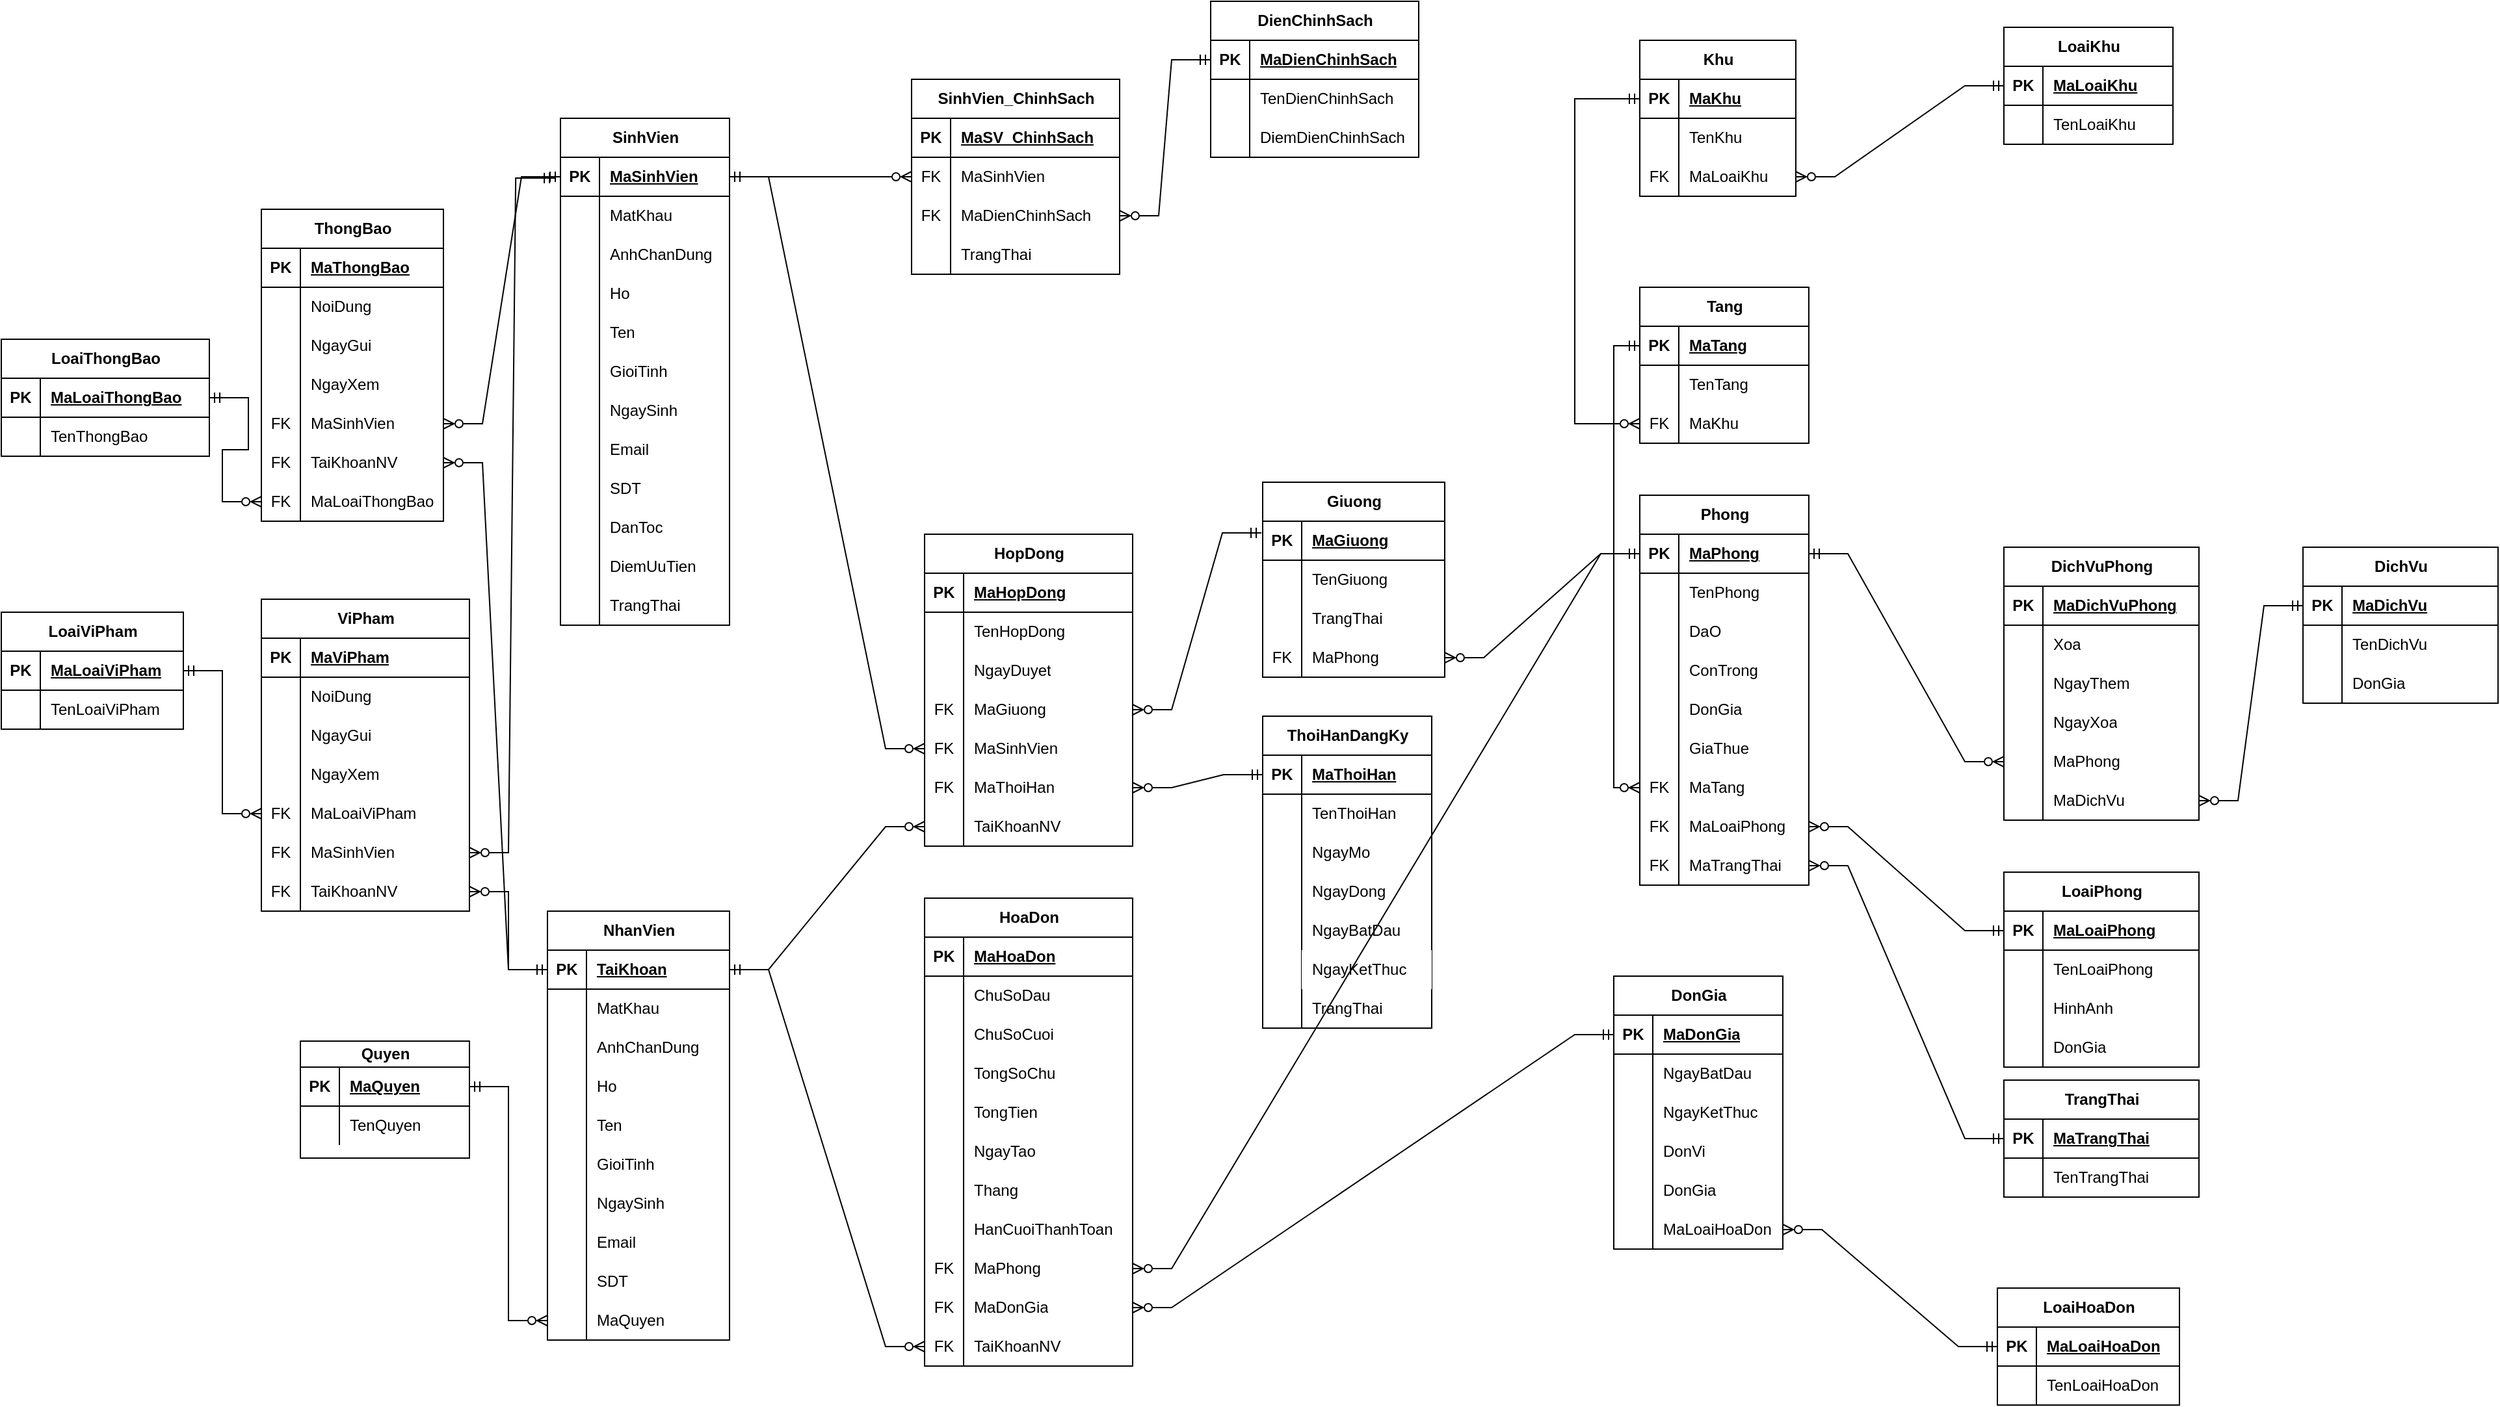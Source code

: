 <mxfile version="22.1.2" type="device" pages="3">
  <diagram name="ERD" id="NGoA9Q3mKW5ma4Yjql0Q">
    <mxGraphModel dx="2284" dy="1936" grid="1" gridSize="10" guides="1" tooltips="1" connect="1" arrows="1" fold="1" page="1" pageScale="1" pageWidth="850" pageHeight="1100" math="0" shadow="0">
      <root>
        <mxCell id="0" />
        <mxCell id="1" parent="0" />
        <mxCell id="8pi0NcRubk-EByAuQ9ci-1" value="SinhVien" style="shape=table;startSize=30;container=1;collapsible=1;childLayout=tableLayout;fixedRows=1;rowLines=0;fontStyle=1;align=center;resizeLast=1;html=1;" parent="1" vertex="1">
          <mxGeometry x="-270" y="70" width="130" height="390" as="geometry" />
        </mxCell>
        <mxCell id="8pi0NcRubk-EByAuQ9ci-2" value="" style="shape=tableRow;horizontal=0;startSize=0;swimlaneHead=0;swimlaneBody=0;fillColor=none;collapsible=0;dropTarget=0;points=[[0,0.5],[1,0.5]];portConstraint=eastwest;top=0;left=0;right=0;bottom=1;" parent="8pi0NcRubk-EByAuQ9ci-1" vertex="1">
          <mxGeometry y="30" width="130" height="30" as="geometry" />
        </mxCell>
        <mxCell id="8pi0NcRubk-EByAuQ9ci-3" value="PK" style="shape=partialRectangle;connectable=0;fillColor=none;top=0;left=0;bottom=0;right=0;fontStyle=1;overflow=hidden;whiteSpace=wrap;html=1;" parent="8pi0NcRubk-EByAuQ9ci-2" vertex="1">
          <mxGeometry width="30" height="30" as="geometry">
            <mxRectangle width="30" height="30" as="alternateBounds" />
          </mxGeometry>
        </mxCell>
        <mxCell id="8pi0NcRubk-EByAuQ9ci-4" value="MaSinhVien" style="shape=partialRectangle;connectable=0;fillColor=none;top=0;left=0;bottom=0;right=0;align=left;spacingLeft=6;fontStyle=5;overflow=hidden;whiteSpace=wrap;html=1;" parent="8pi0NcRubk-EByAuQ9ci-2" vertex="1">
          <mxGeometry x="30" width="100" height="30" as="geometry">
            <mxRectangle width="100" height="30" as="alternateBounds" />
          </mxGeometry>
        </mxCell>
        <mxCell id="ks2Uuf_ObVoHoWPeJOBZ-130" value="" style="shape=tableRow;horizontal=0;startSize=0;swimlaneHead=0;swimlaneBody=0;fillColor=none;collapsible=0;dropTarget=0;points=[[0,0.5],[1,0.5]];portConstraint=eastwest;top=0;left=0;right=0;bottom=0;" parent="8pi0NcRubk-EByAuQ9ci-1" vertex="1">
          <mxGeometry y="60" width="130" height="30" as="geometry" />
        </mxCell>
        <mxCell id="ks2Uuf_ObVoHoWPeJOBZ-131" value="" style="shape=partialRectangle;connectable=0;fillColor=none;top=0;left=0;bottom=0;right=0;editable=1;overflow=hidden;whiteSpace=wrap;html=1;" parent="ks2Uuf_ObVoHoWPeJOBZ-130" vertex="1">
          <mxGeometry width="30" height="30" as="geometry">
            <mxRectangle width="30" height="30" as="alternateBounds" />
          </mxGeometry>
        </mxCell>
        <mxCell id="ks2Uuf_ObVoHoWPeJOBZ-132" value="MatKhau" style="shape=partialRectangle;connectable=0;fillColor=none;top=0;left=0;bottom=0;right=0;align=left;spacingLeft=6;overflow=hidden;whiteSpace=wrap;html=1;" parent="ks2Uuf_ObVoHoWPeJOBZ-130" vertex="1">
          <mxGeometry x="30" width="100" height="30" as="geometry">
            <mxRectangle width="100" height="30" as="alternateBounds" />
          </mxGeometry>
        </mxCell>
        <mxCell id="PvwFtb231-YEojbcMisW-4" value="" style="shape=tableRow;horizontal=0;startSize=0;swimlaneHead=0;swimlaneBody=0;fillColor=none;collapsible=0;dropTarget=0;points=[[0,0.5],[1,0.5]];portConstraint=eastwest;top=0;left=0;right=0;bottom=0;" parent="8pi0NcRubk-EByAuQ9ci-1" vertex="1">
          <mxGeometry y="90" width="130" height="30" as="geometry" />
        </mxCell>
        <mxCell id="PvwFtb231-YEojbcMisW-5" value="" style="shape=partialRectangle;connectable=0;fillColor=none;top=0;left=0;bottom=0;right=0;editable=1;overflow=hidden;whiteSpace=wrap;html=1;" parent="PvwFtb231-YEojbcMisW-4" vertex="1">
          <mxGeometry width="30" height="30" as="geometry">
            <mxRectangle width="30" height="30" as="alternateBounds" />
          </mxGeometry>
        </mxCell>
        <mxCell id="PvwFtb231-YEojbcMisW-6" value="AnhChanDung" style="shape=partialRectangle;connectable=0;fillColor=none;top=0;left=0;bottom=0;right=0;align=left;spacingLeft=6;overflow=hidden;whiteSpace=wrap;html=1;" parent="PvwFtb231-YEojbcMisW-4" vertex="1">
          <mxGeometry x="30" width="100" height="30" as="geometry">
            <mxRectangle width="100" height="30" as="alternateBounds" />
          </mxGeometry>
        </mxCell>
        <mxCell id="8pi0NcRubk-EByAuQ9ci-5" value="" style="shape=tableRow;horizontal=0;startSize=0;swimlaneHead=0;swimlaneBody=0;fillColor=none;collapsible=0;dropTarget=0;points=[[0,0.5],[1,0.5]];portConstraint=eastwest;top=0;left=0;right=0;bottom=0;" parent="8pi0NcRubk-EByAuQ9ci-1" vertex="1">
          <mxGeometry y="120" width="130" height="30" as="geometry" />
        </mxCell>
        <mxCell id="8pi0NcRubk-EByAuQ9ci-6" value="" style="shape=partialRectangle;connectable=0;fillColor=none;top=0;left=0;bottom=0;right=0;editable=1;overflow=hidden;whiteSpace=wrap;html=1;" parent="8pi0NcRubk-EByAuQ9ci-5" vertex="1">
          <mxGeometry width="30" height="30" as="geometry">
            <mxRectangle width="30" height="30" as="alternateBounds" />
          </mxGeometry>
        </mxCell>
        <mxCell id="8pi0NcRubk-EByAuQ9ci-7" value="Ho" style="shape=partialRectangle;connectable=0;fillColor=none;top=0;left=0;bottom=0;right=0;align=left;spacingLeft=6;overflow=hidden;whiteSpace=wrap;html=1;" parent="8pi0NcRubk-EByAuQ9ci-5" vertex="1">
          <mxGeometry x="30" width="100" height="30" as="geometry">
            <mxRectangle width="100" height="30" as="alternateBounds" />
          </mxGeometry>
        </mxCell>
        <mxCell id="PvwFtb231-YEojbcMisW-7" value="" style="shape=tableRow;horizontal=0;startSize=0;swimlaneHead=0;swimlaneBody=0;fillColor=none;collapsible=0;dropTarget=0;points=[[0,0.5],[1,0.5]];portConstraint=eastwest;top=0;left=0;right=0;bottom=0;" parent="8pi0NcRubk-EByAuQ9ci-1" vertex="1">
          <mxGeometry y="150" width="130" height="30" as="geometry" />
        </mxCell>
        <mxCell id="PvwFtb231-YEojbcMisW-8" value="" style="shape=partialRectangle;connectable=0;fillColor=none;top=0;left=0;bottom=0;right=0;editable=1;overflow=hidden;whiteSpace=wrap;html=1;" parent="PvwFtb231-YEojbcMisW-7" vertex="1">
          <mxGeometry width="30" height="30" as="geometry">
            <mxRectangle width="30" height="30" as="alternateBounds" />
          </mxGeometry>
        </mxCell>
        <mxCell id="PvwFtb231-YEojbcMisW-9" value="Ten" style="shape=partialRectangle;connectable=0;fillColor=none;top=0;left=0;bottom=0;right=0;align=left;spacingLeft=6;overflow=hidden;whiteSpace=wrap;html=1;" parent="PvwFtb231-YEojbcMisW-7" vertex="1">
          <mxGeometry x="30" width="100" height="30" as="geometry">
            <mxRectangle width="100" height="30" as="alternateBounds" />
          </mxGeometry>
        </mxCell>
        <mxCell id="8pi0NcRubk-EByAuQ9ci-11" value="" style="shape=tableRow;horizontal=0;startSize=0;swimlaneHead=0;swimlaneBody=0;fillColor=none;collapsible=0;dropTarget=0;points=[[0,0.5],[1,0.5]];portConstraint=eastwest;top=0;left=0;right=0;bottom=0;" parent="8pi0NcRubk-EByAuQ9ci-1" vertex="1">
          <mxGeometry y="180" width="130" height="30" as="geometry" />
        </mxCell>
        <mxCell id="8pi0NcRubk-EByAuQ9ci-12" value="" style="shape=partialRectangle;connectable=0;fillColor=none;top=0;left=0;bottom=0;right=0;editable=1;overflow=hidden;whiteSpace=wrap;html=1;" parent="8pi0NcRubk-EByAuQ9ci-11" vertex="1">
          <mxGeometry width="30" height="30" as="geometry">
            <mxRectangle width="30" height="30" as="alternateBounds" />
          </mxGeometry>
        </mxCell>
        <mxCell id="8pi0NcRubk-EByAuQ9ci-13" value="GioiTinh" style="shape=partialRectangle;connectable=0;fillColor=none;top=0;left=0;bottom=0;right=0;align=left;spacingLeft=6;overflow=hidden;whiteSpace=wrap;html=1;" parent="8pi0NcRubk-EByAuQ9ci-11" vertex="1">
          <mxGeometry x="30" width="100" height="30" as="geometry">
            <mxRectangle width="100" height="30" as="alternateBounds" />
          </mxGeometry>
        </mxCell>
        <mxCell id="8pi0NcRubk-EByAuQ9ci-8" value="" style="shape=tableRow;horizontal=0;startSize=0;swimlaneHead=0;swimlaneBody=0;fillColor=none;collapsible=0;dropTarget=0;points=[[0,0.5],[1,0.5]];portConstraint=eastwest;top=0;left=0;right=0;bottom=0;" parent="8pi0NcRubk-EByAuQ9ci-1" vertex="1">
          <mxGeometry y="210" width="130" height="30" as="geometry" />
        </mxCell>
        <mxCell id="8pi0NcRubk-EByAuQ9ci-9" value="" style="shape=partialRectangle;connectable=0;fillColor=none;top=0;left=0;bottom=0;right=0;editable=1;overflow=hidden;whiteSpace=wrap;html=1;" parent="8pi0NcRubk-EByAuQ9ci-8" vertex="1">
          <mxGeometry width="30" height="30" as="geometry">
            <mxRectangle width="30" height="30" as="alternateBounds" />
          </mxGeometry>
        </mxCell>
        <mxCell id="8pi0NcRubk-EByAuQ9ci-10" value="NgaySinh" style="shape=partialRectangle;connectable=0;fillColor=none;top=0;left=0;bottom=0;right=0;align=left;spacingLeft=6;overflow=hidden;whiteSpace=wrap;html=1;" parent="8pi0NcRubk-EByAuQ9ci-8" vertex="1">
          <mxGeometry x="30" width="100" height="30" as="geometry">
            <mxRectangle width="100" height="30" as="alternateBounds" />
          </mxGeometry>
        </mxCell>
        <mxCell id="PvwFtb231-YEojbcMisW-10" value="" style="shape=tableRow;horizontal=0;startSize=0;swimlaneHead=0;swimlaneBody=0;fillColor=none;collapsible=0;dropTarget=0;points=[[0,0.5],[1,0.5]];portConstraint=eastwest;top=0;left=0;right=0;bottom=0;" parent="8pi0NcRubk-EByAuQ9ci-1" vertex="1">
          <mxGeometry y="240" width="130" height="30" as="geometry" />
        </mxCell>
        <mxCell id="PvwFtb231-YEojbcMisW-11" value="" style="shape=partialRectangle;connectable=0;fillColor=none;top=0;left=0;bottom=0;right=0;editable=1;overflow=hidden;whiteSpace=wrap;html=1;" parent="PvwFtb231-YEojbcMisW-10" vertex="1">
          <mxGeometry width="30" height="30" as="geometry">
            <mxRectangle width="30" height="30" as="alternateBounds" />
          </mxGeometry>
        </mxCell>
        <mxCell id="PvwFtb231-YEojbcMisW-12" value="Email" style="shape=partialRectangle;connectable=0;fillColor=none;top=0;left=0;bottom=0;right=0;align=left;spacingLeft=6;overflow=hidden;whiteSpace=wrap;html=1;" parent="PvwFtb231-YEojbcMisW-10" vertex="1">
          <mxGeometry x="30" width="100" height="30" as="geometry">
            <mxRectangle width="100" height="30" as="alternateBounds" />
          </mxGeometry>
        </mxCell>
        <mxCell id="8pi0NcRubk-EByAuQ9ci-14" value="" style="shape=tableRow;horizontal=0;startSize=0;swimlaneHead=0;swimlaneBody=0;fillColor=none;collapsible=0;dropTarget=0;points=[[0,0.5],[1,0.5]];portConstraint=eastwest;top=0;left=0;right=0;bottom=0;" parent="8pi0NcRubk-EByAuQ9ci-1" vertex="1">
          <mxGeometry y="270" width="130" height="30" as="geometry" />
        </mxCell>
        <mxCell id="8pi0NcRubk-EByAuQ9ci-15" value="" style="shape=partialRectangle;connectable=0;fillColor=none;top=0;left=0;bottom=0;right=0;editable=1;overflow=hidden;whiteSpace=wrap;html=1;" parent="8pi0NcRubk-EByAuQ9ci-14" vertex="1">
          <mxGeometry width="30" height="30" as="geometry">
            <mxRectangle width="30" height="30" as="alternateBounds" />
          </mxGeometry>
        </mxCell>
        <mxCell id="8pi0NcRubk-EByAuQ9ci-16" value="SDT" style="shape=partialRectangle;connectable=0;fillColor=none;top=0;left=0;bottom=0;right=0;align=left;spacingLeft=6;overflow=hidden;whiteSpace=wrap;html=1;" parent="8pi0NcRubk-EByAuQ9ci-14" vertex="1">
          <mxGeometry x="30" width="100" height="30" as="geometry">
            <mxRectangle width="100" height="30" as="alternateBounds" />
          </mxGeometry>
        </mxCell>
        <mxCell id="ks2Uuf_ObVoHoWPeJOBZ-139" value="" style="shape=tableRow;horizontal=0;startSize=0;swimlaneHead=0;swimlaneBody=0;fillColor=none;collapsible=0;dropTarget=0;points=[[0,0.5],[1,0.5]];portConstraint=eastwest;top=0;left=0;right=0;bottom=0;" parent="8pi0NcRubk-EByAuQ9ci-1" vertex="1">
          <mxGeometry y="300" width="130" height="30" as="geometry" />
        </mxCell>
        <mxCell id="ks2Uuf_ObVoHoWPeJOBZ-140" value="" style="shape=partialRectangle;connectable=0;fillColor=none;top=0;left=0;bottom=0;right=0;editable=1;overflow=hidden;whiteSpace=wrap;html=1;" parent="ks2Uuf_ObVoHoWPeJOBZ-139" vertex="1">
          <mxGeometry width="30" height="30" as="geometry">
            <mxRectangle width="30" height="30" as="alternateBounds" />
          </mxGeometry>
        </mxCell>
        <mxCell id="ks2Uuf_ObVoHoWPeJOBZ-141" value="DanToc" style="shape=partialRectangle;connectable=0;fillColor=none;top=0;left=0;bottom=0;right=0;align=left;spacingLeft=6;overflow=hidden;whiteSpace=wrap;html=1;" parent="ks2Uuf_ObVoHoWPeJOBZ-139" vertex="1">
          <mxGeometry x="30" width="100" height="30" as="geometry">
            <mxRectangle width="100" height="30" as="alternateBounds" />
          </mxGeometry>
        </mxCell>
        <mxCell id="ks2Uuf_ObVoHoWPeJOBZ-133" value="" style="shape=tableRow;horizontal=0;startSize=0;swimlaneHead=0;swimlaneBody=0;fillColor=none;collapsible=0;dropTarget=0;points=[[0,0.5],[1,0.5]];portConstraint=eastwest;top=0;left=0;right=0;bottom=0;" parent="8pi0NcRubk-EByAuQ9ci-1" vertex="1">
          <mxGeometry y="330" width="130" height="30" as="geometry" />
        </mxCell>
        <mxCell id="ks2Uuf_ObVoHoWPeJOBZ-134" value="" style="shape=partialRectangle;connectable=0;fillColor=none;top=0;left=0;bottom=0;right=0;editable=1;overflow=hidden;whiteSpace=wrap;html=1;" parent="ks2Uuf_ObVoHoWPeJOBZ-133" vertex="1">
          <mxGeometry width="30" height="30" as="geometry">
            <mxRectangle width="30" height="30" as="alternateBounds" />
          </mxGeometry>
        </mxCell>
        <mxCell id="ks2Uuf_ObVoHoWPeJOBZ-135" value="DiemUuTien" style="shape=partialRectangle;connectable=0;fillColor=none;top=0;left=0;bottom=0;right=0;align=left;spacingLeft=6;overflow=hidden;whiteSpace=wrap;html=1;" parent="ks2Uuf_ObVoHoWPeJOBZ-133" vertex="1">
          <mxGeometry x="30" width="100" height="30" as="geometry">
            <mxRectangle width="100" height="30" as="alternateBounds" />
          </mxGeometry>
        </mxCell>
        <mxCell id="ks2Uuf_ObVoHoWPeJOBZ-258" value="" style="shape=tableRow;horizontal=0;startSize=0;swimlaneHead=0;swimlaneBody=0;fillColor=none;collapsible=0;dropTarget=0;points=[[0,0.5],[1,0.5]];portConstraint=eastwest;top=0;left=0;right=0;bottom=0;" parent="8pi0NcRubk-EByAuQ9ci-1" vertex="1">
          <mxGeometry y="360" width="130" height="30" as="geometry" />
        </mxCell>
        <mxCell id="ks2Uuf_ObVoHoWPeJOBZ-259" value="" style="shape=partialRectangle;connectable=0;fillColor=none;top=0;left=0;bottom=0;right=0;editable=1;overflow=hidden;whiteSpace=wrap;html=1;" parent="ks2Uuf_ObVoHoWPeJOBZ-258" vertex="1">
          <mxGeometry width="30" height="30" as="geometry">
            <mxRectangle width="30" height="30" as="alternateBounds" />
          </mxGeometry>
        </mxCell>
        <mxCell id="ks2Uuf_ObVoHoWPeJOBZ-260" value="TrangThai" style="shape=partialRectangle;connectable=0;fillColor=none;top=0;left=0;bottom=0;right=0;align=left;spacingLeft=6;overflow=hidden;whiteSpace=wrap;html=1;" parent="ks2Uuf_ObVoHoWPeJOBZ-258" vertex="1">
          <mxGeometry x="30" width="100" height="30" as="geometry">
            <mxRectangle width="100" height="30" as="alternateBounds" />
          </mxGeometry>
        </mxCell>
        <mxCell id="8pi0NcRubk-EByAuQ9ci-23" value="ThoiHanDangKy" style="shape=table;startSize=30;container=1;collapsible=1;childLayout=tableLayout;fixedRows=1;rowLines=0;fontStyle=1;align=center;resizeLast=1;html=1;" parent="1" vertex="1">
          <mxGeometry x="270" y="530" width="130" height="240" as="geometry" />
        </mxCell>
        <mxCell id="8pi0NcRubk-EByAuQ9ci-24" value="" style="shape=tableRow;horizontal=0;startSize=0;swimlaneHead=0;swimlaneBody=0;fillColor=none;collapsible=0;dropTarget=0;points=[[0,0.5],[1,0.5]];portConstraint=eastwest;top=0;left=0;right=0;bottom=1;" parent="8pi0NcRubk-EByAuQ9ci-23" vertex="1">
          <mxGeometry y="30" width="130" height="30" as="geometry" />
        </mxCell>
        <mxCell id="8pi0NcRubk-EByAuQ9ci-25" value="PK" style="shape=partialRectangle;connectable=0;fillColor=none;top=0;left=0;bottom=0;right=0;fontStyle=1;overflow=hidden;whiteSpace=wrap;html=1;" parent="8pi0NcRubk-EByAuQ9ci-24" vertex="1">
          <mxGeometry width="30" height="30" as="geometry">
            <mxRectangle width="30" height="30" as="alternateBounds" />
          </mxGeometry>
        </mxCell>
        <mxCell id="8pi0NcRubk-EByAuQ9ci-26" value="MaThoiHan" style="shape=partialRectangle;connectable=0;fillColor=none;top=0;left=0;bottom=0;right=0;align=left;spacingLeft=6;fontStyle=5;overflow=hidden;whiteSpace=wrap;html=1;" parent="8pi0NcRubk-EByAuQ9ci-24" vertex="1">
          <mxGeometry x="30" width="100" height="30" as="geometry">
            <mxRectangle width="100" height="30" as="alternateBounds" />
          </mxGeometry>
        </mxCell>
        <mxCell id="8pi0NcRubk-EByAuQ9ci-27" value="" style="shape=tableRow;horizontal=0;startSize=0;swimlaneHead=0;swimlaneBody=0;fillColor=none;collapsible=0;dropTarget=0;points=[[0,0.5],[1,0.5]];portConstraint=eastwest;top=0;left=0;right=0;bottom=0;" parent="8pi0NcRubk-EByAuQ9ci-23" vertex="1">
          <mxGeometry y="60" width="130" height="30" as="geometry" />
        </mxCell>
        <mxCell id="8pi0NcRubk-EByAuQ9ci-28" value="" style="shape=partialRectangle;connectable=0;fillColor=none;top=0;left=0;bottom=0;right=0;editable=1;overflow=hidden;whiteSpace=wrap;html=1;" parent="8pi0NcRubk-EByAuQ9ci-27" vertex="1">
          <mxGeometry width="30" height="30" as="geometry">
            <mxRectangle width="30" height="30" as="alternateBounds" />
          </mxGeometry>
        </mxCell>
        <mxCell id="8pi0NcRubk-EByAuQ9ci-29" value="TenThoiHan" style="shape=partialRectangle;connectable=0;fillColor=none;top=0;left=0;bottom=0;right=0;align=left;spacingLeft=6;overflow=hidden;whiteSpace=wrap;html=1;" parent="8pi0NcRubk-EByAuQ9ci-27" vertex="1">
          <mxGeometry x="30" width="100" height="30" as="geometry">
            <mxRectangle width="100" height="30" as="alternateBounds" />
          </mxGeometry>
        </mxCell>
        <mxCell id="TTDej0bnpKtAgSVIL8DT-1" value="" style="shape=tableRow;horizontal=0;startSize=0;swimlaneHead=0;swimlaneBody=0;fillColor=none;collapsible=0;dropTarget=0;points=[[0,0.5],[1,0.5]];portConstraint=eastwest;top=0;left=0;right=0;bottom=0;" parent="8pi0NcRubk-EByAuQ9ci-23" vertex="1">
          <mxGeometry y="90" width="130" height="30" as="geometry" />
        </mxCell>
        <mxCell id="TTDej0bnpKtAgSVIL8DT-2" value="" style="shape=partialRectangle;connectable=0;fillColor=none;top=0;left=0;bottom=0;right=0;editable=1;overflow=hidden;whiteSpace=wrap;html=1;" parent="TTDej0bnpKtAgSVIL8DT-1" vertex="1">
          <mxGeometry width="30" height="30" as="geometry">
            <mxRectangle width="30" height="30" as="alternateBounds" />
          </mxGeometry>
        </mxCell>
        <mxCell id="TTDej0bnpKtAgSVIL8DT-3" value="NgayMo" style="shape=partialRectangle;connectable=0;fillColor=none;top=0;left=0;bottom=0;right=0;align=left;spacingLeft=6;overflow=hidden;whiteSpace=wrap;html=1;" parent="TTDej0bnpKtAgSVIL8DT-1" vertex="1">
          <mxGeometry x="30" width="100" height="30" as="geometry">
            <mxRectangle width="100" height="30" as="alternateBounds" />
          </mxGeometry>
        </mxCell>
        <mxCell id="TTDej0bnpKtAgSVIL8DT-4" value="" style="shape=tableRow;horizontal=0;startSize=0;swimlaneHead=0;swimlaneBody=0;fillColor=none;collapsible=0;dropTarget=0;points=[[0,0.5],[1,0.5]];portConstraint=eastwest;top=0;left=0;right=0;bottom=0;" parent="8pi0NcRubk-EByAuQ9ci-23" vertex="1">
          <mxGeometry y="120" width="130" height="30" as="geometry" />
        </mxCell>
        <mxCell id="TTDej0bnpKtAgSVIL8DT-5" value="" style="shape=partialRectangle;connectable=0;fillColor=none;top=0;left=0;bottom=0;right=0;editable=1;overflow=hidden;whiteSpace=wrap;html=1;" parent="TTDej0bnpKtAgSVIL8DT-4" vertex="1">
          <mxGeometry width="30" height="30" as="geometry">
            <mxRectangle width="30" height="30" as="alternateBounds" />
          </mxGeometry>
        </mxCell>
        <mxCell id="TTDej0bnpKtAgSVIL8DT-6" value="NgayDong" style="shape=partialRectangle;connectable=0;fillColor=none;top=0;left=0;bottom=0;right=0;align=left;spacingLeft=6;overflow=hidden;whiteSpace=wrap;html=1;" parent="TTDej0bnpKtAgSVIL8DT-4" vertex="1">
          <mxGeometry x="30" width="100" height="30" as="geometry">
            <mxRectangle width="100" height="30" as="alternateBounds" />
          </mxGeometry>
        </mxCell>
        <mxCell id="8pi0NcRubk-EByAuQ9ci-30" value="" style="shape=tableRow;horizontal=0;startSize=0;swimlaneHead=0;swimlaneBody=0;fillColor=none;collapsible=0;dropTarget=0;points=[[0,0.5],[1,0.5]];portConstraint=eastwest;top=0;left=0;right=0;bottom=0;" parent="8pi0NcRubk-EByAuQ9ci-23" vertex="1">
          <mxGeometry y="150" width="130" height="30" as="geometry" />
        </mxCell>
        <mxCell id="8pi0NcRubk-EByAuQ9ci-31" value="" style="shape=partialRectangle;connectable=0;fillColor=none;top=0;left=0;bottom=0;right=0;editable=1;overflow=hidden;whiteSpace=wrap;html=1;" parent="8pi0NcRubk-EByAuQ9ci-30" vertex="1">
          <mxGeometry width="30" height="30" as="geometry">
            <mxRectangle width="30" height="30" as="alternateBounds" />
          </mxGeometry>
        </mxCell>
        <mxCell id="8pi0NcRubk-EByAuQ9ci-32" value="NgayBatDau" style="shape=partialRectangle;connectable=0;fillColor=none;top=0;left=0;bottom=0;right=0;align=left;spacingLeft=6;overflow=hidden;whiteSpace=wrap;html=1;" parent="8pi0NcRubk-EByAuQ9ci-30" vertex="1">
          <mxGeometry x="30" width="100" height="30" as="geometry">
            <mxRectangle width="100" height="30" as="alternateBounds" />
          </mxGeometry>
        </mxCell>
        <mxCell id="8pi0NcRubk-EByAuQ9ci-33" value="" style="shape=tableRow;horizontal=0;startSize=0;swimlaneHead=0;swimlaneBody=0;fillColor=none;collapsible=0;dropTarget=0;points=[[0,0.5],[1,0.5]];portConstraint=eastwest;top=0;left=0;right=0;bottom=0;" parent="8pi0NcRubk-EByAuQ9ci-23" vertex="1">
          <mxGeometry y="180" width="130" height="30" as="geometry" />
        </mxCell>
        <mxCell id="8pi0NcRubk-EByAuQ9ci-34" value="" style="shape=partialRectangle;connectable=0;fillColor=none;top=0;left=0;bottom=0;right=0;editable=1;overflow=hidden;whiteSpace=wrap;html=1;" parent="8pi0NcRubk-EByAuQ9ci-33" vertex="1">
          <mxGeometry width="30" height="30" as="geometry">
            <mxRectangle width="30" height="30" as="alternateBounds" />
          </mxGeometry>
        </mxCell>
        <mxCell id="8pi0NcRubk-EByAuQ9ci-35" value="NgayKetThuc" style="shape=partialRectangle;connectable=0;top=0;left=0;bottom=0;right=0;align=left;spacingLeft=6;overflow=hidden;whiteSpace=wrap;html=1;" parent="8pi0NcRubk-EByAuQ9ci-33" vertex="1">
          <mxGeometry x="30" width="100" height="30" as="geometry">
            <mxRectangle width="100" height="30" as="alternateBounds" />
          </mxGeometry>
        </mxCell>
        <mxCell id="bdC18ij4g47AtTjQURNG-1" value="" style="shape=tableRow;horizontal=0;startSize=0;swimlaneHead=0;swimlaneBody=0;fillColor=none;collapsible=0;dropTarget=0;points=[[0,0.5],[1,0.5]];portConstraint=eastwest;top=0;left=0;right=0;bottom=0;" parent="8pi0NcRubk-EByAuQ9ci-23" vertex="1">
          <mxGeometry y="210" width="130" height="30" as="geometry" />
        </mxCell>
        <mxCell id="bdC18ij4g47AtTjQURNG-2" value="" style="shape=partialRectangle;connectable=0;fillColor=none;top=0;left=0;bottom=0;right=0;editable=1;overflow=hidden;whiteSpace=wrap;html=1;" parent="bdC18ij4g47AtTjQURNG-1" vertex="1">
          <mxGeometry width="30" height="30" as="geometry">
            <mxRectangle width="30" height="30" as="alternateBounds" />
          </mxGeometry>
        </mxCell>
        <mxCell id="bdC18ij4g47AtTjQURNG-3" value="TrangThai" style="shape=partialRectangle;connectable=0;fillColor=none;top=0;left=0;bottom=0;right=0;align=left;spacingLeft=6;overflow=hidden;whiteSpace=wrap;html=1;" parent="bdC18ij4g47AtTjQURNG-1" vertex="1">
          <mxGeometry x="30" width="100" height="30" as="geometry">
            <mxRectangle width="100" height="30" as="alternateBounds" />
          </mxGeometry>
        </mxCell>
        <mxCell id="8pi0NcRubk-EByAuQ9ci-39" value="Phong" style="shape=table;startSize=30;container=1;collapsible=1;childLayout=tableLayout;fixedRows=1;rowLines=0;fontStyle=1;align=center;resizeLast=1;html=1;" parent="1" vertex="1">
          <mxGeometry x="560" y="360" width="130" height="300" as="geometry" />
        </mxCell>
        <mxCell id="8pi0NcRubk-EByAuQ9ci-40" value="" style="shape=tableRow;horizontal=0;startSize=0;swimlaneHead=0;swimlaneBody=0;fillColor=none;collapsible=0;dropTarget=0;points=[[0,0.5],[1,0.5]];portConstraint=eastwest;top=0;left=0;right=0;bottom=1;" parent="8pi0NcRubk-EByAuQ9ci-39" vertex="1">
          <mxGeometry y="30" width="130" height="30" as="geometry" />
        </mxCell>
        <mxCell id="8pi0NcRubk-EByAuQ9ci-41" value="PK" style="shape=partialRectangle;connectable=0;fillColor=none;top=0;left=0;bottom=0;right=0;fontStyle=1;overflow=hidden;whiteSpace=wrap;html=1;" parent="8pi0NcRubk-EByAuQ9ci-40" vertex="1">
          <mxGeometry width="30" height="30" as="geometry">
            <mxRectangle width="30" height="30" as="alternateBounds" />
          </mxGeometry>
        </mxCell>
        <mxCell id="8pi0NcRubk-EByAuQ9ci-42" value="MaPhong" style="shape=partialRectangle;connectable=0;fillColor=none;top=0;left=0;bottom=0;right=0;align=left;spacingLeft=6;fontStyle=5;overflow=hidden;whiteSpace=wrap;html=1;" parent="8pi0NcRubk-EByAuQ9ci-40" vertex="1">
          <mxGeometry x="30" width="100" height="30" as="geometry">
            <mxRectangle width="100" height="30" as="alternateBounds" />
          </mxGeometry>
        </mxCell>
        <mxCell id="8pi0NcRubk-EByAuQ9ci-43" value="" style="shape=tableRow;horizontal=0;startSize=0;swimlaneHead=0;swimlaneBody=0;fillColor=none;collapsible=0;dropTarget=0;points=[[0,0.5],[1,0.5]];portConstraint=eastwest;top=0;left=0;right=0;bottom=0;" parent="8pi0NcRubk-EByAuQ9ci-39" vertex="1">
          <mxGeometry y="60" width="130" height="30" as="geometry" />
        </mxCell>
        <mxCell id="8pi0NcRubk-EByAuQ9ci-44" value="" style="shape=partialRectangle;connectable=0;fillColor=none;top=0;left=0;bottom=0;right=0;editable=1;overflow=hidden;whiteSpace=wrap;html=1;" parent="8pi0NcRubk-EByAuQ9ci-43" vertex="1">
          <mxGeometry width="30" height="30" as="geometry">
            <mxRectangle width="30" height="30" as="alternateBounds" />
          </mxGeometry>
        </mxCell>
        <mxCell id="8pi0NcRubk-EByAuQ9ci-45" value="TenPhong" style="shape=partialRectangle;connectable=0;fillColor=none;top=0;left=0;bottom=0;right=0;align=left;spacingLeft=6;overflow=hidden;whiteSpace=wrap;html=1;" parent="8pi0NcRubk-EByAuQ9ci-43" vertex="1">
          <mxGeometry x="30" width="100" height="30" as="geometry">
            <mxRectangle width="100" height="30" as="alternateBounds" />
          </mxGeometry>
        </mxCell>
        <mxCell id="8pi0NcRubk-EByAuQ9ci-46" value="" style="shape=tableRow;horizontal=0;startSize=0;swimlaneHead=0;swimlaneBody=0;fillColor=none;collapsible=0;dropTarget=0;points=[[0,0.5],[1,0.5]];portConstraint=eastwest;top=0;left=0;right=0;bottom=0;" parent="8pi0NcRubk-EByAuQ9ci-39" vertex="1">
          <mxGeometry y="90" width="130" height="30" as="geometry" />
        </mxCell>
        <mxCell id="8pi0NcRubk-EByAuQ9ci-47" value="" style="shape=partialRectangle;connectable=0;fillColor=none;top=0;left=0;bottom=0;right=0;editable=1;overflow=hidden;whiteSpace=wrap;html=1;" parent="8pi0NcRubk-EByAuQ9ci-46" vertex="1">
          <mxGeometry width="30" height="30" as="geometry">
            <mxRectangle width="30" height="30" as="alternateBounds" />
          </mxGeometry>
        </mxCell>
        <mxCell id="8pi0NcRubk-EByAuQ9ci-48" value="DaO" style="shape=partialRectangle;connectable=0;fillColor=none;top=0;left=0;bottom=0;right=0;align=left;spacingLeft=6;overflow=hidden;whiteSpace=wrap;html=1;" parent="8pi0NcRubk-EByAuQ9ci-46" vertex="1">
          <mxGeometry x="30" width="100" height="30" as="geometry">
            <mxRectangle width="100" height="30" as="alternateBounds" />
          </mxGeometry>
        </mxCell>
        <mxCell id="Fv42XzEQ3d6VCZc2_iIH-7" value="" style="shape=tableRow;horizontal=0;startSize=0;swimlaneHead=0;swimlaneBody=0;fillColor=none;collapsible=0;dropTarget=0;points=[[0,0.5],[1,0.5]];portConstraint=eastwest;top=0;left=0;right=0;bottom=0;" parent="8pi0NcRubk-EByAuQ9ci-39" vertex="1">
          <mxGeometry y="120" width="130" height="30" as="geometry" />
        </mxCell>
        <mxCell id="Fv42XzEQ3d6VCZc2_iIH-8" value="" style="shape=partialRectangle;connectable=0;fillColor=none;top=0;left=0;bottom=0;right=0;editable=1;overflow=hidden;whiteSpace=wrap;html=1;" parent="Fv42XzEQ3d6VCZc2_iIH-7" vertex="1">
          <mxGeometry width="30" height="30" as="geometry">
            <mxRectangle width="30" height="30" as="alternateBounds" />
          </mxGeometry>
        </mxCell>
        <mxCell id="Fv42XzEQ3d6VCZc2_iIH-9" value="ConTrong" style="shape=partialRectangle;connectable=0;fillColor=none;top=0;left=0;bottom=0;right=0;align=left;spacingLeft=6;overflow=hidden;whiteSpace=wrap;html=1;" parent="Fv42XzEQ3d6VCZc2_iIH-7" vertex="1">
          <mxGeometry x="30" width="100" height="30" as="geometry">
            <mxRectangle width="100" height="30" as="alternateBounds" />
          </mxGeometry>
        </mxCell>
        <mxCell id="ks2Uuf_ObVoHoWPeJOBZ-18" value="" style="shape=tableRow;horizontal=0;startSize=0;swimlaneHead=0;swimlaneBody=0;fillColor=none;collapsible=0;dropTarget=0;points=[[0,0.5],[1,0.5]];portConstraint=eastwest;top=0;left=0;right=0;bottom=0;" parent="8pi0NcRubk-EByAuQ9ci-39" vertex="1">
          <mxGeometry y="150" width="130" height="30" as="geometry" />
        </mxCell>
        <mxCell id="ks2Uuf_ObVoHoWPeJOBZ-19" value="" style="shape=partialRectangle;connectable=0;fillColor=none;top=0;left=0;bottom=0;right=0;editable=1;overflow=hidden;whiteSpace=wrap;html=1;" parent="ks2Uuf_ObVoHoWPeJOBZ-18" vertex="1">
          <mxGeometry width="30" height="30" as="geometry">
            <mxRectangle width="30" height="30" as="alternateBounds" />
          </mxGeometry>
        </mxCell>
        <mxCell id="ks2Uuf_ObVoHoWPeJOBZ-20" value="DonGia" style="shape=partialRectangle;connectable=0;fillColor=none;top=0;left=0;bottom=0;right=0;align=left;spacingLeft=6;overflow=hidden;whiteSpace=wrap;html=1;" parent="ks2Uuf_ObVoHoWPeJOBZ-18" vertex="1">
          <mxGeometry x="30" width="100" height="30" as="geometry">
            <mxRectangle width="100" height="30" as="alternateBounds" />
          </mxGeometry>
        </mxCell>
        <mxCell id="Fv42XzEQ3d6VCZc2_iIH-1" value="" style="shape=tableRow;horizontal=0;startSize=0;swimlaneHead=0;swimlaneBody=0;fillColor=none;collapsible=0;dropTarget=0;points=[[0,0.5],[1,0.5]];portConstraint=eastwest;top=0;left=0;right=0;bottom=0;" parent="8pi0NcRubk-EByAuQ9ci-39" vertex="1">
          <mxGeometry y="180" width="130" height="30" as="geometry" />
        </mxCell>
        <mxCell id="Fv42XzEQ3d6VCZc2_iIH-2" value="" style="shape=partialRectangle;connectable=0;fillColor=none;top=0;left=0;bottom=0;right=0;editable=1;overflow=hidden;whiteSpace=wrap;html=1;" parent="Fv42XzEQ3d6VCZc2_iIH-1" vertex="1">
          <mxGeometry width="30" height="30" as="geometry">
            <mxRectangle width="30" height="30" as="alternateBounds" />
          </mxGeometry>
        </mxCell>
        <mxCell id="Fv42XzEQ3d6VCZc2_iIH-3" value="GiaThue" style="shape=partialRectangle;connectable=0;fillColor=none;top=0;left=0;bottom=0;right=0;align=left;spacingLeft=6;overflow=hidden;whiteSpace=wrap;html=1;" parent="Fv42XzEQ3d6VCZc2_iIH-1" vertex="1">
          <mxGeometry x="30" width="100" height="30" as="geometry">
            <mxRectangle width="100" height="30" as="alternateBounds" />
          </mxGeometry>
        </mxCell>
        <mxCell id="ks2Uuf_ObVoHoWPeJOBZ-31" value="" style="shape=tableRow;horizontal=0;startSize=0;swimlaneHead=0;swimlaneBody=0;fillColor=none;collapsible=0;dropTarget=0;points=[[0,0.5],[1,0.5]];portConstraint=eastwest;top=0;left=0;right=0;bottom=0;" parent="8pi0NcRubk-EByAuQ9ci-39" vertex="1">
          <mxGeometry y="210" width="130" height="30" as="geometry" />
        </mxCell>
        <mxCell id="ks2Uuf_ObVoHoWPeJOBZ-32" value="FK" style="shape=partialRectangle;connectable=0;fillColor=none;top=0;left=0;bottom=0;right=0;editable=1;overflow=hidden;whiteSpace=wrap;html=1;" parent="ks2Uuf_ObVoHoWPeJOBZ-31" vertex="1">
          <mxGeometry width="30" height="30" as="geometry">
            <mxRectangle width="30" height="30" as="alternateBounds" />
          </mxGeometry>
        </mxCell>
        <mxCell id="ks2Uuf_ObVoHoWPeJOBZ-33" value="MaTang" style="shape=partialRectangle;connectable=0;fillColor=none;top=0;left=0;bottom=0;right=0;align=left;spacingLeft=6;overflow=hidden;whiteSpace=wrap;html=1;" parent="ks2Uuf_ObVoHoWPeJOBZ-31" vertex="1">
          <mxGeometry x="30" width="100" height="30" as="geometry">
            <mxRectangle width="100" height="30" as="alternateBounds" />
          </mxGeometry>
        </mxCell>
        <mxCell id="8pi0NcRubk-EByAuQ9ci-52" value="" style="shape=tableRow;horizontal=0;startSize=0;swimlaneHead=0;swimlaneBody=0;fillColor=none;collapsible=0;dropTarget=0;points=[[0,0.5],[1,0.5]];portConstraint=eastwest;top=0;left=0;right=0;bottom=0;" parent="8pi0NcRubk-EByAuQ9ci-39" vertex="1">
          <mxGeometry y="240" width="130" height="30" as="geometry" />
        </mxCell>
        <mxCell id="8pi0NcRubk-EByAuQ9ci-53" value="FK" style="shape=partialRectangle;connectable=0;fillColor=none;top=0;left=0;bottom=0;right=0;editable=1;overflow=hidden;whiteSpace=wrap;html=1;" parent="8pi0NcRubk-EByAuQ9ci-52" vertex="1">
          <mxGeometry width="30" height="30" as="geometry">
            <mxRectangle width="30" height="30" as="alternateBounds" />
          </mxGeometry>
        </mxCell>
        <mxCell id="8pi0NcRubk-EByAuQ9ci-54" value="MaLoaiPhong" style="shape=partialRectangle;connectable=0;fillColor=none;top=0;left=0;bottom=0;right=0;align=left;spacingLeft=6;overflow=hidden;whiteSpace=wrap;html=1;" parent="8pi0NcRubk-EByAuQ9ci-52" vertex="1">
          <mxGeometry x="30" width="100" height="30" as="geometry">
            <mxRectangle width="100" height="30" as="alternateBounds" />
          </mxGeometry>
        </mxCell>
        <mxCell id="ks2Uuf_ObVoHoWPeJOBZ-28" value="" style="shape=tableRow;horizontal=0;startSize=0;swimlaneHead=0;swimlaneBody=0;fillColor=none;collapsible=0;dropTarget=0;points=[[0,0.5],[1,0.5]];portConstraint=eastwest;top=0;left=0;right=0;bottom=0;" parent="8pi0NcRubk-EByAuQ9ci-39" vertex="1">
          <mxGeometry y="270" width="130" height="30" as="geometry" />
        </mxCell>
        <mxCell id="ks2Uuf_ObVoHoWPeJOBZ-29" value="FK" style="shape=partialRectangle;connectable=0;fillColor=none;top=0;left=0;bottom=0;right=0;editable=1;overflow=hidden;whiteSpace=wrap;html=1;" parent="ks2Uuf_ObVoHoWPeJOBZ-28" vertex="1">
          <mxGeometry width="30" height="30" as="geometry">
            <mxRectangle width="30" height="30" as="alternateBounds" />
          </mxGeometry>
        </mxCell>
        <mxCell id="ks2Uuf_ObVoHoWPeJOBZ-30" value="MaTrangThai" style="shape=partialRectangle;connectable=0;fillColor=none;top=0;left=0;bottom=0;right=0;align=left;spacingLeft=6;overflow=hidden;whiteSpace=wrap;html=1;" parent="ks2Uuf_ObVoHoWPeJOBZ-28" vertex="1">
          <mxGeometry x="30" width="100" height="30" as="geometry">
            <mxRectangle width="100" height="30" as="alternateBounds" />
          </mxGeometry>
        </mxCell>
        <mxCell id="8pi0NcRubk-EByAuQ9ci-55" value="Tang" style="shape=table;startSize=30;container=1;collapsible=1;childLayout=tableLayout;fixedRows=1;rowLines=0;fontStyle=1;align=center;resizeLast=1;html=1;" parent="1" vertex="1">
          <mxGeometry x="560" y="200" width="130" height="120" as="geometry" />
        </mxCell>
        <mxCell id="8pi0NcRubk-EByAuQ9ci-56" value="" style="shape=tableRow;horizontal=0;startSize=0;swimlaneHead=0;swimlaneBody=0;fillColor=none;collapsible=0;dropTarget=0;points=[[0,0.5],[1,0.5]];portConstraint=eastwest;top=0;left=0;right=0;bottom=1;" parent="8pi0NcRubk-EByAuQ9ci-55" vertex="1">
          <mxGeometry y="30" width="130" height="30" as="geometry" />
        </mxCell>
        <mxCell id="8pi0NcRubk-EByAuQ9ci-57" value="PK" style="shape=partialRectangle;connectable=0;fillColor=none;top=0;left=0;bottom=0;right=0;fontStyle=1;overflow=hidden;whiteSpace=wrap;html=1;" parent="8pi0NcRubk-EByAuQ9ci-56" vertex="1">
          <mxGeometry width="30" height="30" as="geometry">
            <mxRectangle width="30" height="30" as="alternateBounds" />
          </mxGeometry>
        </mxCell>
        <mxCell id="8pi0NcRubk-EByAuQ9ci-58" value="MaTang" style="shape=partialRectangle;connectable=0;fillColor=none;top=0;left=0;bottom=0;right=0;align=left;spacingLeft=6;fontStyle=5;overflow=hidden;whiteSpace=wrap;html=1;" parent="8pi0NcRubk-EByAuQ9ci-56" vertex="1">
          <mxGeometry x="30" width="100" height="30" as="geometry">
            <mxRectangle width="100" height="30" as="alternateBounds" />
          </mxGeometry>
        </mxCell>
        <mxCell id="8pi0NcRubk-EByAuQ9ci-59" value="" style="shape=tableRow;horizontal=0;startSize=0;swimlaneHead=0;swimlaneBody=0;fillColor=none;collapsible=0;dropTarget=0;points=[[0,0.5],[1,0.5]];portConstraint=eastwest;top=0;left=0;right=0;bottom=0;" parent="8pi0NcRubk-EByAuQ9ci-55" vertex="1">
          <mxGeometry y="60" width="130" height="30" as="geometry" />
        </mxCell>
        <mxCell id="8pi0NcRubk-EByAuQ9ci-60" value="" style="shape=partialRectangle;connectable=0;fillColor=none;top=0;left=0;bottom=0;right=0;editable=1;overflow=hidden;whiteSpace=wrap;html=1;" parent="8pi0NcRubk-EByAuQ9ci-59" vertex="1">
          <mxGeometry width="30" height="30" as="geometry">
            <mxRectangle width="30" height="30" as="alternateBounds" />
          </mxGeometry>
        </mxCell>
        <mxCell id="8pi0NcRubk-EByAuQ9ci-61" value="TenTang" style="shape=partialRectangle;connectable=0;fillColor=none;top=0;left=0;bottom=0;right=0;align=left;spacingLeft=6;overflow=hidden;whiteSpace=wrap;html=1;" parent="8pi0NcRubk-EByAuQ9ci-59" vertex="1">
          <mxGeometry x="30" width="100" height="30" as="geometry">
            <mxRectangle width="100" height="30" as="alternateBounds" />
          </mxGeometry>
        </mxCell>
        <mxCell id="ks2Uuf_ObVoHoWPeJOBZ-37" value="" style="shape=tableRow;horizontal=0;startSize=0;swimlaneHead=0;swimlaneBody=0;fillColor=none;collapsible=0;dropTarget=0;points=[[0,0.5],[1,0.5]];portConstraint=eastwest;top=0;left=0;right=0;bottom=0;" parent="8pi0NcRubk-EByAuQ9ci-55" vertex="1">
          <mxGeometry y="90" width="130" height="30" as="geometry" />
        </mxCell>
        <mxCell id="ks2Uuf_ObVoHoWPeJOBZ-38" value="FK" style="shape=partialRectangle;connectable=0;fillColor=none;top=0;left=0;bottom=0;right=0;editable=1;overflow=hidden;whiteSpace=wrap;html=1;" parent="ks2Uuf_ObVoHoWPeJOBZ-37" vertex="1">
          <mxGeometry width="30" height="30" as="geometry">
            <mxRectangle width="30" height="30" as="alternateBounds" />
          </mxGeometry>
        </mxCell>
        <mxCell id="ks2Uuf_ObVoHoWPeJOBZ-39" value="MaKhu" style="shape=partialRectangle;connectable=0;fillColor=none;top=0;left=0;bottom=0;right=0;align=left;spacingLeft=6;overflow=hidden;whiteSpace=wrap;html=1;" parent="ks2Uuf_ObVoHoWPeJOBZ-37" vertex="1">
          <mxGeometry x="30" width="100" height="30" as="geometry">
            <mxRectangle width="100" height="30" as="alternateBounds" />
          </mxGeometry>
        </mxCell>
        <mxCell id="8pi0NcRubk-EByAuQ9ci-87" value="DichVu" style="shape=table;startSize=30;container=1;collapsible=1;childLayout=tableLayout;fixedRows=1;rowLines=0;fontStyle=1;align=center;resizeLast=1;html=1;" parent="1" vertex="1">
          <mxGeometry x="1070" y="400" width="150" height="120" as="geometry" />
        </mxCell>
        <mxCell id="8pi0NcRubk-EByAuQ9ci-88" value="" style="shape=tableRow;horizontal=0;startSize=0;swimlaneHead=0;swimlaneBody=0;fillColor=none;collapsible=0;dropTarget=0;points=[[0,0.5],[1,0.5]];portConstraint=eastwest;top=0;left=0;right=0;bottom=1;" parent="8pi0NcRubk-EByAuQ9ci-87" vertex="1">
          <mxGeometry y="30" width="150" height="30" as="geometry" />
        </mxCell>
        <mxCell id="8pi0NcRubk-EByAuQ9ci-89" value="PK" style="shape=partialRectangle;connectable=0;fillColor=none;top=0;left=0;bottom=0;right=0;fontStyle=1;overflow=hidden;whiteSpace=wrap;html=1;" parent="8pi0NcRubk-EByAuQ9ci-88" vertex="1">
          <mxGeometry width="30" height="30" as="geometry">
            <mxRectangle width="30" height="30" as="alternateBounds" />
          </mxGeometry>
        </mxCell>
        <mxCell id="8pi0NcRubk-EByAuQ9ci-90" value="MaDichVu" style="shape=partialRectangle;connectable=0;fillColor=none;top=0;left=0;bottom=0;right=0;align=left;spacingLeft=6;fontStyle=5;overflow=hidden;whiteSpace=wrap;html=1;" parent="8pi0NcRubk-EByAuQ9ci-88" vertex="1">
          <mxGeometry x="30" width="120" height="30" as="geometry">
            <mxRectangle width="120" height="30" as="alternateBounds" />
          </mxGeometry>
        </mxCell>
        <mxCell id="8pi0NcRubk-EByAuQ9ci-91" value="" style="shape=tableRow;horizontal=0;startSize=0;swimlaneHead=0;swimlaneBody=0;fillColor=none;collapsible=0;dropTarget=0;points=[[0,0.5],[1,0.5]];portConstraint=eastwest;top=0;left=0;right=0;bottom=0;" parent="8pi0NcRubk-EByAuQ9ci-87" vertex="1">
          <mxGeometry y="60" width="150" height="30" as="geometry" />
        </mxCell>
        <mxCell id="8pi0NcRubk-EByAuQ9ci-92" value="" style="shape=partialRectangle;connectable=0;fillColor=none;top=0;left=0;bottom=0;right=0;editable=1;overflow=hidden;whiteSpace=wrap;html=1;" parent="8pi0NcRubk-EByAuQ9ci-91" vertex="1">
          <mxGeometry width="30" height="30" as="geometry">
            <mxRectangle width="30" height="30" as="alternateBounds" />
          </mxGeometry>
        </mxCell>
        <mxCell id="8pi0NcRubk-EByAuQ9ci-93" value="TenDichVu" style="shape=partialRectangle;connectable=0;fillColor=none;top=0;left=0;bottom=0;right=0;align=left;spacingLeft=6;overflow=hidden;whiteSpace=wrap;html=1;" parent="8pi0NcRubk-EByAuQ9ci-91" vertex="1">
          <mxGeometry x="30" width="120" height="30" as="geometry">
            <mxRectangle width="120" height="30" as="alternateBounds" />
          </mxGeometry>
        </mxCell>
        <mxCell id="ks2Uuf_ObVoHoWPeJOBZ-58" value="" style="shape=tableRow;horizontal=0;startSize=0;swimlaneHead=0;swimlaneBody=0;fillColor=none;collapsible=0;dropTarget=0;points=[[0,0.5],[1,0.5]];portConstraint=eastwest;top=0;left=0;right=0;bottom=0;" parent="8pi0NcRubk-EByAuQ9ci-87" vertex="1">
          <mxGeometry y="90" width="150" height="30" as="geometry" />
        </mxCell>
        <mxCell id="ks2Uuf_ObVoHoWPeJOBZ-59" value="" style="shape=partialRectangle;connectable=0;fillColor=none;top=0;left=0;bottom=0;right=0;editable=1;overflow=hidden;whiteSpace=wrap;html=1;" parent="ks2Uuf_ObVoHoWPeJOBZ-58" vertex="1">
          <mxGeometry width="30" height="30" as="geometry">
            <mxRectangle width="30" height="30" as="alternateBounds" />
          </mxGeometry>
        </mxCell>
        <mxCell id="ks2Uuf_ObVoHoWPeJOBZ-60" value="DonGia" style="shape=partialRectangle;connectable=0;fillColor=none;top=0;left=0;bottom=0;right=0;align=left;spacingLeft=6;overflow=hidden;whiteSpace=wrap;html=1;" parent="ks2Uuf_ObVoHoWPeJOBZ-58" vertex="1">
          <mxGeometry x="30" width="120" height="30" as="geometry">
            <mxRectangle width="120" height="30" as="alternateBounds" />
          </mxGeometry>
        </mxCell>
        <mxCell id="8pi0NcRubk-EByAuQ9ci-94" value="Khu" style="shape=table;startSize=30;container=1;collapsible=1;childLayout=tableLayout;fixedRows=1;rowLines=0;fontStyle=1;align=center;resizeLast=1;html=1;" parent="1" vertex="1">
          <mxGeometry x="560" y="10" width="120" height="120" as="geometry" />
        </mxCell>
        <mxCell id="8pi0NcRubk-EByAuQ9ci-95" value="" style="shape=tableRow;horizontal=0;startSize=0;swimlaneHead=0;swimlaneBody=0;fillColor=none;collapsible=0;dropTarget=0;points=[[0,0.5],[1,0.5]];portConstraint=eastwest;top=0;left=0;right=0;bottom=1;" parent="8pi0NcRubk-EByAuQ9ci-94" vertex="1">
          <mxGeometry y="30" width="120" height="30" as="geometry" />
        </mxCell>
        <mxCell id="8pi0NcRubk-EByAuQ9ci-96" value="PK" style="shape=partialRectangle;connectable=0;fillColor=none;top=0;left=0;bottom=0;right=0;fontStyle=1;overflow=hidden;whiteSpace=wrap;html=1;" parent="8pi0NcRubk-EByAuQ9ci-95" vertex="1">
          <mxGeometry width="30" height="30" as="geometry">
            <mxRectangle width="30" height="30" as="alternateBounds" />
          </mxGeometry>
        </mxCell>
        <mxCell id="8pi0NcRubk-EByAuQ9ci-97" value="MaKhu" style="shape=partialRectangle;connectable=0;fillColor=none;top=0;left=0;bottom=0;right=0;align=left;spacingLeft=6;fontStyle=5;overflow=hidden;whiteSpace=wrap;html=1;" parent="8pi0NcRubk-EByAuQ9ci-95" vertex="1">
          <mxGeometry x="30" width="90" height="30" as="geometry">
            <mxRectangle width="90" height="30" as="alternateBounds" />
          </mxGeometry>
        </mxCell>
        <mxCell id="8pi0NcRubk-EByAuQ9ci-98" value="" style="shape=tableRow;horizontal=0;startSize=0;swimlaneHead=0;swimlaneBody=0;fillColor=none;collapsible=0;dropTarget=0;points=[[0,0.5],[1,0.5]];portConstraint=eastwest;top=0;left=0;right=0;bottom=0;" parent="8pi0NcRubk-EByAuQ9ci-94" vertex="1">
          <mxGeometry y="60" width="120" height="30" as="geometry" />
        </mxCell>
        <mxCell id="8pi0NcRubk-EByAuQ9ci-99" value="" style="shape=partialRectangle;connectable=0;fillColor=none;top=0;left=0;bottom=0;right=0;editable=1;overflow=hidden;whiteSpace=wrap;html=1;" parent="8pi0NcRubk-EByAuQ9ci-98" vertex="1">
          <mxGeometry width="30" height="30" as="geometry">
            <mxRectangle width="30" height="30" as="alternateBounds" />
          </mxGeometry>
        </mxCell>
        <mxCell id="8pi0NcRubk-EByAuQ9ci-100" value="TenKhu" style="shape=partialRectangle;connectable=0;fillColor=none;top=0;left=0;bottom=0;right=0;align=left;spacingLeft=6;overflow=hidden;whiteSpace=wrap;html=1;" parent="8pi0NcRubk-EByAuQ9ci-98" vertex="1">
          <mxGeometry x="30" width="90" height="30" as="geometry">
            <mxRectangle width="90" height="30" as="alternateBounds" />
          </mxGeometry>
        </mxCell>
        <mxCell id="ks2Uuf_ObVoHoWPeJOBZ-40" value="" style="shape=tableRow;horizontal=0;startSize=0;swimlaneHead=0;swimlaneBody=0;fillColor=none;collapsible=0;dropTarget=0;points=[[0,0.5],[1,0.5]];portConstraint=eastwest;top=0;left=0;right=0;bottom=0;" parent="8pi0NcRubk-EByAuQ9ci-94" vertex="1">
          <mxGeometry y="90" width="120" height="30" as="geometry" />
        </mxCell>
        <mxCell id="ks2Uuf_ObVoHoWPeJOBZ-41" value="FK" style="shape=partialRectangle;connectable=0;fillColor=none;top=0;left=0;bottom=0;right=0;editable=1;overflow=hidden;whiteSpace=wrap;html=1;" parent="ks2Uuf_ObVoHoWPeJOBZ-40" vertex="1">
          <mxGeometry width="30" height="30" as="geometry">
            <mxRectangle width="30" height="30" as="alternateBounds" />
          </mxGeometry>
        </mxCell>
        <mxCell id="ks2Uuf_ObVoHoWPeJOBZ-42" value="MaLoaiKhu" style="shape=partialRectangle;connectable=0;fillColor=none;top=0;left=0;bottom=0;right=0;align=left;spacingLeft=6;overflow=hidden;whiteSpace=wrap;html=1;" parent="ks2Uuf_ObVoHoWPeJOBZ-40" vertex="1">
          <mxGeometry x="30" width="90" height="30" as="geometry">
            <mxRectangle width="90" height="30" as="alternateBounds" />
          </mxGeometry>
        </mxCell>
        <mxCell id="ks2Uuf_ObVoHoWPeJOBZ-1" value="TrangThai" style="shape=table;startSize=30;container=1;collapsible=1;childLayout=tableLayout;fixedRows=1;rowLines=0;fontStyle=1;align=center;resizeLast=1;html=1;" parent="1" vertex="1">
          <mxGeometry x="840" y="810" width="150" height="90" as="geometry" />
        </mxCell>
        <mxCell id="ks2Uuf_ObVoHoWPeJOBZ-2" value="" style="shape=tableRow;horizontal=0;startSize=0;swimlaneHead=0;swimlaneBody=0;fillColor=none;collapsible=0;dropTarget=0;points=[[0,0.5],[1,0.5]];portConstraint=eastwest;top=0;left=0;right=0;bottom=1;" parent="ks2Uuf_ObVoHoWPeJOBZ-1" vertex="1">
          <mxGeometry y="30" width="150" height="30" as="geometry" />
        </mxCell>
        <mxCell id="ks2Uuf_ObVoHoWPeJOBZ-3" value="PK" style="shape=partialRectangle;connectable=0;fillColor=none;top=0;left=0;bottom=0;right=0;fontStyle=1;overflow=hidden;whiteSpace=wrap;html=1;" parent="ks2Uuf_ObVoHoWPeJOBZ-2" vertex="1">
          <mxGeometry width="30" height="30" as="geometry">
            <mxRectangle width="30" height="30" as="alternateBounds" />
          </mxGeometry>
        </mxCell>
        <mxCell id="ks2Uuf_ObVoHoWPeJOBZ-4" value="MaTrangThai" style="shape=partialRectangle;connectable=0;fillColor=none;top=0;left=0;bottom=0;right=0;align=left;spacingLeft=6;fontStyle=5;overflow=hidden;whiteSpace=wrap;html=1;" parent="ks2Uuf_ObVoHoWPeJOBZ-2" vertex="1">
          <mxGeometry x="30" width="120" height="30" as="geometry">
            <mxRectangle width="120" height="30" as="alternateBounds" />
          </mxGeometry>
        </mxCell>
        <mxCell id="ks2Uuf_ObVoHoWPeJOBZ-5" value="" style="shape=tableRow;horizontal=0;startSize=0;swimlaneHead=0;swimlaneBody=0;fillColor=none;collapsible=0;dropTarget=0;points=[[0,0.5],[1,0.5]];portConstraint=eastwest;top=0;left=0;right=0;bottom=0;" parent="ks2Uuf_ObVoHoWPeJOBZ-1" vertex="1">
          <mxGeometry y="60" width="150" height="30" as="geometry" />
        </mxCell>
        <mxCell id="ks2Uuf_ObVoHoWPeJOBZ-6" value="" style="shape=partialRectangle;connectable=0;fillColor=none;top=0;left=0;bottom=0;right=0;editable=1;overflow=hidden;whiteSpace=wrap;html=1;" parent="ks2Uuf_ObVoHoWPeJOBZ-5" vertex="1">
          <mxGeometry width="30" height="30" as="geometry">
            <mxRectangle width="30" height="30" as="alternateBounds" />
          </mxGeometry>
        </mxCell>
        <mxCell id="ks2Uuf_ObVoHoWPeJOBZ-7" value="TenTrangThai" style="shape=partialRectangle;connectable=0;fillColor=none;top=0;left=0;bottom=0;right=0;align=left;spacingLeft=6;overflow=hidden;whiteSpace=wrap;html=1;" parent="ks2Uuf_ObVoHoWPeJOBZ-5" vertex="1">
          <mxGeometry x="30" width="120" height="30" as="geometry">
            <mxRectangle width="120" height="30" as="alternateBounds" />
          </mxGeometry>
        </mxCell>
        <mxCell id="ks2Uuf_ObVoHoWPeJOBZ-21" value="LoaiKhu" style="shape=table;startSize=30;container=1;collapsible=1;childLayout=tableLayout;fixedRows=1;rowLines=0;fontStyle=1;align=center;resizeLast=1;html=1;" parent="1" vertex="1">
          <mxGeometry x="840" width="130" height="90" as="geometry" />
        </mxCell>
        <mxCell id="ks2Uuf_ObVoHoWPeJOBZ-22" value="" style="shape=tableRow;horizontal=0;startSize=0;swimlaneHead=0;swimlaneBody=0;fillColor=none;collapsible=0;dropTarget=0;points=[[0,0.5],[1,0.5]];portConstraint=eastwest;top=0;left=0;right=0;bottom=1;" parent="ks2Uuf_ObVoHoWPeJOBZ-21" vertex="1">
          <mxGeometry y="30" width="130" height="30" as="geometry" />
        </mxCell>
        <mxCell id="ks2Uuf_ObVoHoWPeJOBZ-23" value="PK" style="shape=partialRectangle;connectable=0;fillColor=none;top=0;left=0;bottom=0;right=0;fontStyle=1;overflow=hidden;whiteSpace=wrap;html=1;" parent="ks2Uuf_ObVoHoWPeJOBZ-22" vertex="1">
          <mxGeometry width="30" height="30" as="geometry">
            <mxRectangle width="30" height="30" as="alternateBounds" />
          </mxGeometry>
        </mxCell>
        <mxCell id="ks2Uuf_ObVoHoWPeJOBZ-24" value="MaLoaiKhu" style="shape=partialRectangle;connectable=0;fillColor=none;top=0;left=0;bottom=0;right=0;align=left;spacingLeft=6;fontStyle=5;overflow=hidden;whiteSpace=wrap;html=1;" parent="ks2Uuf_ObVoHoWPeJOBZ-22" vertex="1">
          <mxGeometry x="30" width="100" height="30" as="geometry">
            <mxRectangle width="100" height="30" as="alternateBounds" />
          </mxGeometry>
        </mxCell>
        <mxCell id="ks2Uuf_ObVoHoWPeJOBZ-25" value="" style="shape=tableRow;horizontal=0;startSize=0;swimlaneHead=0;swimlaneBody=0;fillColor=none;collapsible=0;dropTarget=0;points=[[0,0.5],[1,0.5]];portConstraint=eastwest;top=0;left=0;right=0;bottom=0;" parent="ks2Uuf_ObVoHoWPeJOBZ-21" vertex="1">
          <mxGeometry y="60" width="130" height="30" as="geometry" />
        </mxCell>
        <mxCell id="ks2Uuf_ObVoHoWPeJOBZ-26" value="" style="shape=partialRectangle;connectable=0;fillColor=none;top=0;left=0;bottom=0;right=0;editable=1;overflow=hidden;whiteSpace=wrap;html=1;" parent="ks2Uuf_ObVoHoWPeJOBZ-25" vertex="1">
          <mxGeometry width="30" height="30" as="geometry">
            <mxRectangle width="30" height="30" as="alternateBounds" />
          </mxGeometry>
        </mxCell>
        <mxCell id="ks2Uuf_ObVoHoWPeJOBZ-27" value="TenLoaiKhu" style="shape=partialRectangle;connectable=0;fillColor=none;top=0;left=0;bottom=0;right=0;align=left;spacingLeft=6;overflow=hidden;whiteSpace=wrap;html=1;" parent="ks2Uuf_ObVoHoWPeJOBZ-25" vertex="1">
          <mxGeometry x="30" width="100" height="30" as="geometry">
            <mxRectangle width="100" height="30" as="alternateBounds" />
          </mxGeometry>
        </mxCell>
        <mxCell id="ks2Uuf_ObVoHoWPeJOBZ-43" style="edgeStyle=entityRelationEdgeStyle;rounded=0;orthogonalLoop=1;jettySize=auto;html=1;entryX=1;entryY=0.5;entryDx=0;entryDy=0;startArrow=ERmandOne;startFill=0;endArrow=ERzeroToMany;endFill=0;" parent="1" source="ks2Uuf_ObVoHoWPeJOBZ-2" target="ks2Uuf_ObVoHoWPeJOBZ-28" edge="1">
          <mxGeometry relative="1" as="geometry" />
        </mxCell>
        <mxCell id="ks2Uuf_ObVoHoWPeJOBZ-44" style="edgeStyle=entityRelationEdgeStyle;rounded=0;orthogonalLoop=1;jettySize=auto;html=1;startArrow=ERmandOne;startFill=0;endArrow=ERzeroToMany;endFill=0;entryX=1;entryY=0.5;entryDx=0;entryDy=0;" parent="1" source="8pi0NcRubk-EByAuQ9ci-88" target="Fv42XzEQ3d6VCZc2_iIH-22" edge="1">
          <mxGeometry relative="1" as="geometry">
            <mxPoint x="890" y="575" as="sourcePoint" />
            <mxPoint x="990" y="505" as="targetPoint" />
          </mxGeometry>
        </mxCell>
        <mxCell id="ks2Uuf_ObVoHoWPeJOBZ-67" style="edgeStyle=orthogonalEdgeStyle;rounded=0;orthogonalLoop=1;jettySize=auto;html=1;entryX=0;entryY=0.5;entryDx=0;entryDy=0;endArrow=ERzeroToMany;endFill=0;startArrow=ERmandOne;startFill=0;" parent="1" source="8pi0NcRubk-EByAuQ9ci-56" target="ks2Uuf_ObVoHoWPeJOBZ-31" edge="1">
          <mxGeometry relative="1" as="geometry">
            <mxPoint x="560" y="305" as="targetPoint" />
            <Array as="points">
              <mxPoint x="540" y="245" />
              <mxPoint x="540" y="585" />
            </Array>
          </mxGeometry>
        </mxCell>
        <mxCell id="ks2Uuf_ObVoHoWPeJOBZ-68" value="NhanVien" style="shape=table;startSize=30;container=1;collapsible=1;childLayout=tableLayout;fixedRows=1;rowLines=0;fontStyle=1;align=center;resizeLast=1;html=1;" parent="1" vertex="1">
          <mxGeometry x="-280" y="680" width="140" height="330" as="geometry" />
        </mxCell>
        <mxCell id="ks2Uuf_ObVoHoWPeJOBZ-69" value="" style="shape=tableRow;horizontal=0;startSize=0;swimlaneHead=0;swimlaneBody=0;fillColor=none;collapsible=0;dropTarget=0;points=[[0,0.5],[1,0.5]];portConstraint=eastwest;top=0;left=0;right=0;bottom=1;" parent="ks2Uuf_ObVoHoWPeJOBZ-68" vertex="1">
          <mxGeometry y="30" width="140" height="30" as="geometry" />
        </mxCell>
        <mxCell id="ks2Uuf_ObVoHoWPeJOBZ-70" value="PK" style="shape=partialRectangle;connectable=0;fillColor=none;top=0;left=0;bottom=0;right=0;fontStyle=1;overflow=hidden;whiteSpace=wrap;html=1;" parent="ks2Uuf_ObVoHoWPeJOBZ-69" vertex="1">
          <mxGeometry width="30" height="30" as="geometry">
            <mxRectangle width="30" height="30" as="alternateBounds" />
          </mxGeometry>
        </mxCell>
        <mxCell id="ks2Uuf_ObVoHoWPeJOBZ-71" value="TaiKhoan" style="shape=partialRectangle;connectable=0;fillColor=none;top=0;left=0;bottom=0;right=0;align=left;spacingLeft=6;fontStyle=5;overflow=hidden;whiteSpace=wrap;html=1;" parent="ks2Uuf_ObVoHoWPeJOBZ-69" vertex="1">
          <mxGeometry x="30" width="110" height="30" as="geometry">
            <mxRectangle width="110" height="30" as="alternateBounds" />
          </mxGeometry>
        </mxCell>
        <mxCell id="ks2Uuf_ObVoHoWPeJOBZ-72" value="" style="shape=tableRow;horizontal=0;startSize=0;swimlaneHead=0;swimlaneBody=0;fillColor=none;collapsible=0;dropTarget=0;points=[[0,0.5],[1,0.5]];portConstraint=eastwest;top=0;left=0;right=0;bottom=0;" parent="ks2Uuf_ObVoHoWPeJOBZ-68" vertex="1">
          <mxGeometry y="60" width="140" height="30" as="geometry" />
        </mxCell>
        <mxCell id="ks2Uuf_ObVoHoWPeJOBZ-73" value="" style="shape=partialRectangle;connectable=0;fillColor=none;top=0;left=0;bottom=0;right=0;editable=1;overflow=hidden;whiteSpace=wrap;html=1;" parent="ks2Uuf_ObVoHoWPeJOBZ-72" vertex="1">
          <mxGeometry width="30" height="30" as="geometry">
            <mxRectangle width="30" height="30" as="alternateBounds" />
          </mxGeometry>
        </mxCell>
        <mxCell id="ks2Uuf_ObVoHoWPeJOBZ-74" value="MatKhau" style="shape=partialRectangle;connectable=0;fillColor=none;top=0;left=0;bottom=0;right=0;align=left;spacingLeft=6;overflow=hidden;whiteSpace=wrap;html=1;" parent="ks2Uuf_ObVoHoWPeJOBZ-72" vertex="1">
          <mxGeometry x="30" width="110" height="30" as="geometry">
            <mxRectangle width="110" height="30" as="alternateBounds" />
          </mxGeometry>
        </mxCell>
        <mxCell id="bdC18ij4g47AtTjQURNG-53" value="" style="shape=tableRow;horizontal=0;startSize=0;swimlaneHead=0;swimlaneBody=0;fillColor=none;collapsible=0;dropTarget=0;points=[[0,0.5],[1,0.5]];portConstraint=eastwest;top=0;left=0;right=0;bottom=0;" parent="ks2Uuf_ObVoHoWPeJOBZ-68" vertex="1">
          <mxGeometry y="90" width="140" height="30" as="geometry" />
        </mxCell>
        <mxCell id="bdC18ij4g47AtTjQURNG-54" value="" style="shape=partialRectangle;connectable=0;fillColor=none;top=0;left=0;bottom=0;right=0;editable=1;overflow=hidden;whiteSpace=wrap;html=1;" parent="bdC18ij4g47AtTjQURNG-53" vertex="1">
          <mxGeometry width="30" height="30" as="geometry">
            <mxRectangle width="30" height="30" as="alternateBounds" />
          </mxGeometry>
        </mxCell>
        <mxCell id="bdC18ij4g47AtTjQURNG-55" value="AnhChanDung" style="shape=partialRectangle;connectable=0;fillColor=none;top=0;left=0;bottom=0;right=0;align=left;spacingLeft=6;overflow=hidden;whiteSpace=wrap;html=1;" parent="bdC18ij4g47AtTjQURNG-53" vertex="1">
          <mxGeometry x="30" width="110" height="30" as="geometry">
            <mxRectangle width="110" height="30" as="alternateBounds" />
          </mxGeometry>
        </mxCell>
        <mxCell id="ks2Uuf_ObVoHoWPeJOBZ-75" value="" style="shape=tableRow;horizontal=0;startSize=0;swimlaneHead=0;swimlaneBody=0;fillColor=none;collapsible=0;dropTarget=0;points=[[0,0.5],[1,0.5]];portConstraint=eastwest;top=0;left=0;right=0;bottom=0;" parent="ks2Uuf_ObVoHoWPeJOBZ-68" vertex="1">
          <mxGeometry y="120" width="140" height="30" as="geometry" />
        </mxCell>
        <mxCell id="ks2Uuf_ObVoHoWPeJOBZ-76" value="" style="shape=partialRectangle;connectable=0;fillColor=none;top=0;left=0;bottom=0;right=0;editable=1;overflow=hidden;whiteSpace=wrap;html=1;" parent="ks2Uuf_ObVoHoWPeJOBZ-75" vertex="1">
          <mxGeometry width="30" height="30" as="geometry">
            <mxRectangle width="30" height="30" as="alternateBounds" />
          </mxGeometry>
        </mxCell>
        <mxCell id="ks2Uuf_ObVoHoWPeJOBZ-77" value="Ho" style="shape=partialRectangle;connectable=0;fillColor=none;top=0;left=0;bottom=0;right=0;align=left;spacingLeft=6;overflow=hidden;whiteSpace=wrap;html=1;" parent="ks2Uuf_ObVoHoWPeJOBZ-75" vertex="1">
          <mxGeometry x="30" width="110" height="30" as="geometry">
            <mxRectangle width="110" height="30" as="alternateBounds" />
          </mxGeometry>
        </mxCell>
        <mxCell id="bdC18ij4g47AtTjQURNG-56" value="" style="shape=tableRow;horizontal=0;startSize=0;swimlaneHead=0;swimlaneBody=0;fillColor=none;collapsible=0;dropTarget=0;points=[[0,0.5],[1,0.5]];portConstraint=eastwest;top=0;left=0;right=0;bottom=0;" parent="ks2Uuf_ObVoHoWPeJOBZ-68" vertex="1">
          <mxGeometry y="150" width="140" height="30" as="geometry" />
        </mxCell>
        <mxCell id="bdC18ij4g47AtTjQURNG-57" value="" style="shape=partialRectangle;connectable=0;fillColor=none;top=0;left=0;bottom=0;right=0;editable=1;overflow=hidden;whiteSpace=wrap;html=1;" parent="bdC18ij4g47AtTjQURNG-56" vertex="1">
          <mxGeometry width="30" height="30" as="geometry">
            <mxRectangle width="30" height="30" as="alternateBounds" />
          </mxGeometry>
        </mxCell>
        <mxCell id="bdC18ij4g47AtTjQURNG-58" value="Ten" style="shape=partialRectangle;connectable=0;fillColor=none;top=0;left=0;bottom=0;right=0;align=left;spacingLeft=6;overflow=hidden;whiteSpace=wrap;html=1;" parent="bdC18ij4g47AtTjQURNG-56" vertex="1">
          <mxGeometry x="30" width="110" height="30" as="geometry">
            <mxRectangle width="110" height="30" as="alternateBounds" />
          </mxGeometry>
        </mxCell>
        <mxCell id="ks2Uuf_ObVoHoWPeJOBZ-78" value="" style="shape=tableRow;horizontal=0;startSize=0;swimlaneHead=0;swimlaneBody=0;fillColor=none;collapsible=0;dropTarget=0;points=[[0,0.5],[1,0.5]];portConstraint=eastwest;top=0;left=0;right=0;bottom=0;" parent="ks2Uuf_ObVoHoWPeJOBZ-68" vertex="1">
          <mxGeometry y="180" width="140" height="30" as="geometry" />
        </mxCell>
        <mxCell id="ks2Uuf_ObVoHoWPeJOBZ-79" value="" style="shape=partialRectangle;connectable=0;fillColor=none;top=0;left=0;bottom=0;right=0;editable=1;overflow=hidden;whiteSpace=wrap;html=1;" parent="ks2Uuf_ObVoHoWPeJOBZ-78" vertex="1">
          <mxGeometry width="30" height="30" as="geometry">
            <mxRectangle width="30" height="30" as="alternateBounds" />
          </mxGeometry>
        </mxCell>
        <mxCell id="ks2Uuf_ObVoHoWPeJOBZ-80" value="GioiTinh" style="shape=partialRectangle;connectable=0;fillColor=none;top=0;left=0;bottom=0;right=0;align=left;spacingLeft=6;overflow=hidden;whiteSpace=wrap;html=1;" parent="ks2Uuf_ObVoHoWPeJOBZ-78" vertex="1">
          <mxGeometry x="30" width="110" height="30" as="geometry">
            <mxRectangle width="110" height="30" as="alternateBounds" />
          </mxGeometry>
        </mxCell>
        <mxCell id="ks2Uuf_ObVoHoWPeJOBZ-81" value="" style="shape=tableRow;horizontal=0;startSize=0;swimlaneHead=0;swimlaneBody=0;fillColor=none;collapsible=0;dropTarget=0;points=[[0,0.5],[1,0.5]];portConstraint=eastwest;top=0;left=0;right=0;bottom=0;" parent="ks2Uuf_ObVoHoWPeJOBZ-68" vertex="1">
          <mxGeometry y="210" width="140" height="30" as="geometry" />
        </mxCell>
        <mxCell id="ks2Uuf_ObVoHoWPeJOBZ-82" value="" style="shape=partialRectangle;connectable=0;fillColor=none;top=0;left=0;bottom=0;right=0;editable=1;overflow=hidden;whiteSpace=wrap;html=1;" parent="ks2Uuf_ObVoHoWPeJOBZ-81" vertex="1">
          <mxGeometry width="30" height="30" as="geometry">
            <mxRectangle width="30" height="30" as="alternateBounds" />
          </mxGeometry>
        </mxCell>
        <mxCell id="ks2Uuf_ObVoHoWPeJOBZ-83" value="NgaySinh" style="shape=partialRectangle;connectable=0;fillColor=none;top=0;left=0;bottom=0;right=0;align=left;spacingLeft=6;overflow=hidden;whiteSpace=wrap;html=1;" parent="ks2Uuf_ObVoHoWPeJOBZ-81" vertex="1">
          <mxGeometry x="30" width="110" height="30" as="geometry">
            <mxRectangle width="110" height="30" as="alternateBounds" />
          </mxGeometry>
        </mxCell>
        <mxCell id="bdC18ij4g47AtTjQURNG-59" value="" style="shape=tableRow;horizontal=0;startSize=0;swimlaneHead=0;swimlaneBody=0;fillColor=none;collapsible=0;dropTarget=0;points=[[0,0.5],[1,0.5]];portConstraint=eastwest;top=0;left=0;right=0;bottom=0;" parent="ks2Uuf_ObVoHoWPeJOBZ-68" vertex="1">
          <mxGeometry y="240" width="140" height="30" as="geometry" />
        </mxCell>
        <mxCell id="bdC18ij4g47AtTjQURNG-60" value="" style="shape=partialRectangle;connectable=0;fillColor=none;top=0;left=0;bottom=0;right=0;editable=1;overflow=hidden;whiteSpace=wrap;html=1;" parent="bdC18ij4g47AtTjQURNG-59" vertex="1">
          <mxGeometry width="30" height="30" as="geometry">
            <mxRectangle width="30" height="30" as="alternateBounds" />
          </mxGeometry>
        </mxCell>
        <mxCell id="bdC18ij4g47AtTjQURNG-61" value="Email" style="shape=partialRectangle;connectable=0;fillColor=none;top=0;left=0;bottom=0;right=0;align=left;spacingLeft=6;overflow=hidden;whiteSpace=wrap;html=1;" parent="bdC18ij4g47AtTjQURNG-59" vertex="1">
          <mxGeometry x="30" width="110" height="30" as="geometry">
            <mxRectangle width="110" height="30" as="alternateBounds" />
          </mxGeometry>
        </mxCell>
        <mxCell id="ks2Uuf_ObVoHoWPeJOBZ-84" value="" style="shape=tableRow;horizontal=0;startSize=0;swimlaneHead=0;swimlaneBody=0;fillColor=none;collapsible=0;dropTarget=0;points=[[0,0.5],[1,0.5]];portConstraint=eastwest;top=0;left=0;right=0;bottom=0;" parent="ks2Uuf_ObVoHoWPeJOBZ-68" vertex="1">
          <mxGeometry y="270" width="140" height="30" as="geometry" />
        </mxCell>
        <mxCell id="ks2Uuf_ObVoHoWPeJOBZ-85" value="" style="shape=partialRectangle;connectable=0;fillColor=none;top=0;left=0;bottom=0;right=0;editable=1;overflow=hidden;whiteSpace=wrap;html=1;" parent="ks2Uuf_ObVoHoWPeJOBZ-84" vertex="1">
          <mxGeometry width="30" height="30" as="geometry">
            <mxRectangle width="30" height="30" as="alternateBounds" />
          </mxGeometry>
        </mxCell>
        <mxCell id="ks2Uuf_ObVoHoWPeJOBZ-86" value="SDT" style="shape=partialRectangle;connectable=0;fillColor=none;top=0;left=0;bottom=0;right=0;align=left;spacingLeft=6;overflow=hidden;whiteSpace=wrap;html=1;" parent="ks2Uuf_ObVoHoWPeJOBZ-84" vertex="1">
          <mxGeometry x="30" width="110" height="30" as="geometry">
            <mxRectangle width="110" height="30" as="alternateBounds" />
          </mxGeometry>
        </mxCell>
        <mxCell id="ks2Uuf_ObVoHoWPeJOBZ-95" value="" style="shape=tableRow;horizontal=0;startSize=0;swimlaneHead=0;swimlaneBody=0;fillColor=none;collapsible=0;dropTarget=0;points=[[0,0.5],[1,0.5]];portConstraint=eastwest;top=0;left=0;right=0;bottom=0;" parent="ks2Uuf_ObVoHoWPeJOBZ-68" vertex="1">
          <mxGeometry y="300" width="140" height="30" as="geometry" />
        </mxCell>
        <mxCell id="ks2Uuf_ObVoHoWPeJOBZ-96" value="" style="shape=partialRectangle;connectable=0;fillColor=none;top=0;left=0;bottom=0;right=0;editable=1;overflow=hidden;whiteSpace=wrap;html=1;" parent="ks2Uuf_ObVoHoWPeJOBZ-95" vertex="1">
          <mxGeometry width="30" height="30" as="geometry">
            <mxRectangle width="30" height="30" as="alternateBounds" />
          </mxGeometry>
        </mxCell>
        <mxCell id="ks2Uuf_ObVoHoWPeJOBZ-97" value="MaQuyen" style="shape=partialRectangle;connectable=0;fillColor=none;top=0;left=0;bottom=0;right=0;align=left;spacingLeft=6;overflow=hidden;whiteSpace=wrap;html=1;" parent="ks2Uuf_ObVoHoWPeJOBZ-95" vertex="1">
          <mxGeometry x="30" width="110" height="30" as="geometry">
            <mxRectangle width="110" height="30" as="alternateBounds" />
          </mxGeometry>
        </mxCell>
        <mxCell id="ks2Uuf_ObVoHoWPeJOBZ-87" value="Quyen" style="shape=table;startSize=20;container=1;collapsible=1;childLayout=tableLayout;fixedRows=1;rowLines=0;fontStyle=1;align=center;resizeLast=1;html=1;" parent="1" vertex="1">
          <mxGeometry x="-470" y="780" width="130" height="90" as="geometry" />
        </mxCell>
        <mxCell id="ks2Uuf_ObVoHoWPeJOBZ-88" value="" style="shape=tableRow;horizontal=0;startSize=0;swimlaneHead=0;swimlaneBody=0;fillColor=none;collapsible=0;dropTarget=0;points=[[0,0.5],[1,0.5]];portConstraint=eastwest;top=0;left=0;right=0;bottom=1;" parent="ks2Uuf_ObVoHoWPeJOBZ-87" vertex="1">
          <mxGeometry y="20" width="130" height="30" as="geometry" />
        </mxCell>
        <mxCell id="ks2Uuf_ObVoHoWPeJOBZ-89" value="PK" style="shape=partialRectangle;connectable=0;fillColor=none;top=0;left=0;bottom=0;right=0;fontStyle=1;overflow=hidden;whiteSpace=wrap;html=1;" parent="ks2Uuf_ObVoHoWPeJOBZ-88" vertex="1">
          <mxGeometry width="30" height="30" as="geometry">
            <mxRectangle width="30" height="30" as="alternateBounds" />
          </mxGeometry>
        </mxCell>
        <mxCell id="ks2Uuf_ObVoHoWPeJOBZ-90" value="MaQuyen&lt;span style=&quot;white-space: pre;&quot;&gt;&#x9;&lt;/span&gt;" style="shape=partialRectangle;connectable=0;fillColor=none;top=0;left=0;bottom=0;right=0;align=left;spacingLeft=6;fontStyle=5;overflow=hidden;whiteSpace=wrap;html=1;" parent="ks2Uuf_ObVoHoWPeJOBZ-88" vertex="1">
          <mxGeometry x="30" width="100" height="30" as="geometry">
            <mxRectangle width="100" height="30" as="alternateBounds" />
          </mxGeometry>
        </mxCell>
        <mxCell id="ks2Uuf_ObVoHoWPeJOBZ-91" value="" style="shape=tableRow;horizontal=0;startSize=0;swimlaneHead=0;swimlaneBody=0;fillColor=none;collapsible=0;dropTarget=0;points=[[0,0.5],[1,0.5]];portConstraint=eastwest;top=0;left=0;right=0;bottom=0;" parent="ks2Uuf_ObVoHoWPeJOBZ-87" vertex="1">
          <mxGeometry y="50" width="130" height="30" as="geometry" />
        </mxCell>
        <mxCell id="ks2Uuf_ObVoHoWPeJOBZ-92" value="" style="shape=partialRectangle;connectable=0;fillColor=none;top=0;left=0;bottom=0;right=0;editable=1;overflow=hidden;whiteSpace=wrap;html=1;" parent="ks2Uuf_ObVoHoWPeJOBZ-91" vertex="1">
          <mxGeometry width="30" height="30" as="geometry">
            <mxRectangle width="30" height="30" as="alternateBounds" />
          </mxGeometry>
        </mxCell>
        <mxCell id="ks2Uuf_ObVoHoWPeJOBZ-93" value="TenQuyen" style="shape=partialRectangle;connectable=0;fillColor=none;top=0;left=0;bottom=0;right=0;align=left;spacingLeft=6;overflow=hidden;whiteSpace=wrap;html=1;" parent="ks2Uuf_ObVoHoWPeJOBZ-91" vertex="1">
          <mxGeometry x="30" width="100" height="30" as="geometry">
            <mxRectangle width="100" height="30" as="alternateBounds" />
          </mxGeometry>
        </mxCell>
        <mxCell id="ks2Uuf_ObVoHoWPeJOBZ-94" style="edgeStyle=entityRelationEdgeStyle;rounded=0;orthogonalLoop=1;jettySize=auto;html=1;entryX=0;entryY=0.5;entryDx=0;entryDy=0;startArrow=ERmandOne;startFill=0;endArrow=ERzeroToMany;endFill=0;" parent="1" source="ks2Uuf_ObVoHoWPeJOBZ-88" target="ks2Uuf_ObVoHoWPeJOBZ-95" edge="1">
          <mxGeometry relative="1" as="geometry">
            <mxPoint x="890" y="605" as="sourcePoint" />
            <mxPoint x="750" y="625" as="targetPoint" />
          </mxGeometry>
        </mxCell>
        <mxCell id="ks2Uuf_ObVoHoWPeJOBZ-98" value="DienChinhSach" style="shape=table;startSize=30;container=1;collapsible=1;childLayout=tableLayout;fixedRows=1;rowLines=0;fontStyle=1;align=center;resizeLast=1;html=1;" parent="1" vertex="1">
          <mxGeometry x="230" y="-20" width="160" height="120" as="geometry" />
        </mxCell>
        <mxCell id="ks2Uuf_ObVoHoWPeJOBZ-99" value="" style="shape=tableRow;horizontal=0;startSize=0;swimlaneHead=0;swimlaneBody=0;fillColor=none;collapsible=0;dropTarget=0;points=[[0,0.5],[1,0.5]];portConstraint=eastwest;top=0;left=0;right=0;bottom=1;" parent="ks2Uuf_ObVoHoWPeJOBZ-98" vertex="1">
          <mxGeometry y="30" width="160" height="30" as="geometry" />
        </mxCell>
        <mxCell id="ks2Uuf_ObVoHoWPeJOBZ-100" value="PK" style="shape=partialRectangle;connectable=0;fillColor=none;top=0;left=0;bottom=0;right=0;fontStyle=1;overflow=hidden;whiteSpace=wrap;html=1;" parent="ks2Uuf_ObVoHoWPeJOBZ-99" vertex="1">
          <mxGeometry width="30" height="30" as="geometry">
            <mxRectangle width="30" height="30" as="alternateBounds" />
          </mxGeometry>
        </mxCell>
        <mxCell id="ks2Uuf_ObVoHoWPeJOBZ-101" value="MaDienChinhSach" style="shape=partialRectangle;connectable=0;fillColor=none;top=0;left=0;bottom=0;right=0;align=left;spacingLeft=6;fontStyle=5;overflow=hidden;whiteSpace=wrap;html=1;" parent="ks2Uuf_ObVoHoWPeJOBZ-99" vertex="1">
          <mxGeometry x="30" width="130" height="30" as="geometry">
            <mxRectangle width="130" height="30" as="alternateBounds" />
          </mxGeometry>
        </mxCell>
        <mxCell id="ks2Uuf_ObVoHoWPeJOBZ-102" value="" style="shape=tableRow;horizontal=0;startSize=0;swimlaneHead=0;swimlaneBody=0;fillColor=none;collapsible=0;dropTarget=0;points=[[0,0.5],[1,0.5]];portConstraint=eastwest;top=0;left=0;right=0;bottom=0;" parent="ks2Uuf_ObVoHoWPeJOBZ-98" vertex="1">
          <mxGeometry y="60" width="160" height="30" as="geometry" />
        </mxCell>
        <mxCell id="ks2Uuf_ObVoHoWPeJOBZ-103" value="" style="shape=partialRectangle;connectable=0;fillColor=none;top=0;left=0;bottom=0;right=0;editable=1;overflow=hidden;whiteSpace=wrap;html=1;" parent="ks2Uuf_ObVoHoWPeJOBZ-102" vertex="1">
          <mxGeometry width="30" height="30" as="geometry">
            <mxRectangle width="30" height="30" as="alternateBounds" />
          </mxGeometry>
        </mxCell>
        <mxCell id="ks2Uuf_ObVoHoWPeJOBZ-104" value="TenDienChinhSach" style="shape=partialRectangle;connectable=0;fillColor=none;top=0;left=0;bottom=0;right=0;align=left;spacingLeft=6;overflow=hidden;whiteSpace=wrap;html=1;" parent="ks2Uuf_ObVoHoWPeJOBZ-102" vertex="1">
          <mxGeometry x="30" width="130" height="30" as="geometry">
            <mxRectangle width="130" height="30" as="alternateBounds" />
          </mxGeometry>
        </mxCell>
        <mxCell id="PvwFtb231-YEojbcMisW-13" value="" style="shape=tableRow;horizontal=0;startSize=0;swimlaneHead=0;swimlaneBody=0;fillColor=none;collapsible=0;dropTarget=0;points=[[0,0.5],[1,0.5]];portConstraint=eastwest;top=0;left=0;right=0;bottom=0;" parent="ks2Uuf_ObVoHoWPeJOBZ-98" vertex="1">
          <mxGeometry y="90" width="160" height="30" as="geometry" />
        </mxCell>
        <mxCell id="PvwFtb231-YEojbcMisW-14" value="" style="shape=partialRectangle;connectable=0;fillColor=none;top=0;left=0;bottom=0;right=0;editable=1;overflow=hidden;whiteSpace=wrap;html=1;" parent="PvwFtb231-YEojbcMisW-13" vertex="1">
          <mxGeometry width="30" height="30" as="geometry">
            <mxRectangle width="30" height="30" as="alternateBounds" />
          </mxGeometry>
        </mxCell>
        <mxCell id="PvwFtb231-YEojbcMisW-15" value="DiemDienChinhSach" style="shape=partialRectangle;connectable=0;fillColor=none;top=0;left=0;bottom=0;right=0;align=left;spacingLeft=6;overflow=hidden;whiteSpace=wrap;html=1;" parent="PvwFtb231-YEojbcMisW-13" vertex="1">
          <mxGeometry x="30" width="130" height="30" as="geometry">
            <mxRectangle width="130" height="30" as="alternateBounds" />
          </mxGeometry>
        </mxCell>
        <mxCell id="ks2Uuf_ObVoHoWPeJOBZ-114" value="SinhVien_ChinhSach" style="shape=table;startSize=30;container=1;collapsible=1;childLayout=tableLayout;fixedRows=1;rowLines=0;fontStyle=1;align=center;resizeLast=1;html=1;" parent="1" vertex="1">
          <mxGeometry y="40" width="160" height="150" as="geometry" />
        </mxCell>
        <mxCell id="ks2Uuf_ObVoHoWPeJOBZ-115" value="" style="shape=tableRow;horizontal=0;startSize=0;swimlaneHead=0;swimlaneBody=0;fillColor=none;collapsible=0;dropTarget=0;points=[[0,0.5],[1,0.5]];portConstraint=eastwest;top=0;left=0;right=0;bottom=1;" parent="ks2Uuf_ObVoHoWPeJOBZ-114" vertex="1">
          <mxGeometry y="30" width="160" height="30" as="geometry" />
        </mxCell>
        <mxCell id="ks2Uuf_ObVoHoWPeJOBZ-116" value="PK" style="shape=partialRectangle;connectable=0;fillColor=none;top=0;left=0;bottom=0;right=0;fontStyle=1;overflow=hidden;whiteSpace=wrap;html=1;" parent="ks2Uuf_ObVoHoWPeJOBZ-115" vertex="1">
          <mxGeometry width="30" height="30" as="geometry">
            <mxRectangle width="30" height="30" as="alternateBounds" />
          </mxGeometry>
        </mxCell>
        <mxCell id="ks2Uuf_ObVoHoWPeJOBZ-117" value="MaSV_ChinhSach" style="shape=partialRectangle;connectable=0;fillColor=none;top=0;left=0;bottom=0;right=0;align=left;spacingLeft=6;fontStyle=5;overflow=hidden;whiteSpace=wrap;html=1;" parent="ks2Uuf_ObVoHoWPeJOBZ-115" vertex="1">
          <mxGeometry x="30" width="130" height="30" as="geometry">
            <mxRectangle width="130" height="30" as="alternateBounds" />
          </mxGeometry>
        </mxCell>
        <mxCell id="ks2Uuf_ObVoHoWPeJOBZ-118" value="" style="shape=tableRow;horizontal=0;startSize=0;swimlaneHead=0;swimlaneBody=0;fillColor=none;collapsible=0;dropTarget=0;points=[[0,0.5],[1,0.5]];portConstraint=eastwest;top=0;left=0;right=0;bottom=0;" parent="ks2Uuf_ObVoHoWPeJOBZ-114" vertex="1">
          <mxGeometry y="60" width="160" height="30" as="geometry" />
        </mxCell>
        <mxCell id="ks2Uuf_ObVoHoWPeJOBZ-119" value="FK" style="shape=partialRectangle;connectable=0;fillColor=none;top=0;left=0;bottom=0;right=0;editable=1;overflow=hidden;whiteSpace=wrap;html=1;" parent="ks2Uuf_ObVoHoWPeJOBZ-118" vertex="1">
          <mxGeometry width="30" height="30" as="geometry">
            <mxRectangle width="30" height="30" as="alternateBounds" />
          </mxGeometry>
        </mxCell>
        <mxCell id="ks2Uuf_ObVoHoWPeJOBZ-120" value="MaSinhVien" style="shape=partialRectangle;connectable=0;fillColor=none;top=0;left=0;bottom=0;right=0;align=left;spacingLeft=6;overflow=hidden;whiteSpace=wrap;html=1;" parent="ks2Uuf_ObVoHoWPeJOBZ-118" vertex="1">
          <mxGeometry x="30" width="130" height="30" as="geometry">
            <mxRectangle width="130" height="30" as="alternateBounds" />
          </mxGeometry>
        </mxCell>
        <mxCell id="ks2Uuf_ObVoHoWPeJOBZ-121" value="" style="shape=tableRow;horizontal=0;startSize=0;swimlaneHead=0;swimlaneBody=0;fillColor=none;collapsible=0;dropTarget=0;points=[[0,0.5],[1,0.5]];portConstraint=eastwest;top=0;left=0;right=0;bottom=0;" parent="ks2Uuf_ObVoHoWPeJOBZ-114" vertex="1">
          <mxGeometry y="90" width="160" height="30" as="geometry" />
        </mxCell>
        <mxCell id="ks2Uuf_ObVoHoWPeJOBZ-122" value="FK" style="shape=partialRectangle;connectable=0;fillColor=none;top=0;left=0;bottom=0;right=0;editable=1;overflow=hidden;whiteSpace=wrap;html=1;" parent="ks2Uuf_ObVoHoWPeJOBZ-121" vertex="1">
          <mxGeometry width="30" height="30" as="geometry">
            <mxRectangle width="30" height="30" as="alternateBounds" />
          </mxGeometry>
        </mxCell>
        <mxCell id="ks2Uuf_ObVoHoWPeJOBZ-123" value="MaDienChinhSach" style="shape=partialRectangle;connectable=0;fillColor=none;top=0;left=0;bottom=0;right=0;align=left;spacingLeft=6;overflow=hidden;whiteSpace=wrap;html=1;" parent="ks2Uuf_ObVoHoWPeJOBZ-121" vertex="1">
          <mxGeometry x="30" width="130" height="30" as="geometry">
            <mxRectangle width="130" height="30" as="alternateBounds" />
          </mxGeometry>
        </mxCell>
        <mxCell id="bdC18ij4g47AtTjQURNG-5" value="" style="shape=tableRow;horizontal=0;startSize=0;swimlaneHead=0;swimlaneBody=0;fillColor=none;collapsible=0;dropTarget=0;points=[[0,0.5],[1,0.5]];portConstraint=eastwest;top=0;left=0;right=0;bottom=0;" parent="ks2Uuf_ObVoHoWPeJOBZ-114" vertex="1">
          <mxGeometry y="120" width="160" height="30" as="geometry" />
        </mxCell>
        <mxCell id="bdC18ij4g47AtTjQURNG-6" value="" style="shape=partialRectangle;connectable=0;fillColor=none;top=0;left=0;bottom=0;right=0;editable=1;overflow=hidden;whiteSpace=wrap;html=1;" parent="bdC18ij4g47AtTjQURNG-5" vertex="1">
          <mxGeometry width="30" height="30" as="geometry">
            <mxRectangle width="30" height="30" as="alternateBounds" />
          </mxGeometry>
        </mxCell>
        <mxCell id="bdC18ij4g47AtTjQURNG-7" value="TrangThai" style="shape=partialRectangle;connectable=0;fillColor=none;top=0;left=0;bottom=0;right=0;align=left;spacingLeft=6;overflow=hidden;whiteSpace=wrap;html=1;" parent="bdC18ij4g47AtTjQURNG-5" vertex="1">
          <mxGeometry x="30" width="130" height="30" as="geometry">
            <mxRectangle width="130" height="30" as="alternateBounds" />
          </mxGeometry>
        </mxCell>
        <mxCell id="ks2Uuf_ObVoHoWPeJOBZ-225" style="edgeStyle=entityRelationEdgeStyle;rounded=0;orthogonalLoop=1;jettySize=auto;html=1;endArrow=ERzeroToMany;endFill=0;startArrow=ERmandOne;startFill=0;exitX=1;exitY=0.5;exitDx=0;exitDy=0;" parent="1" source="8pi0NcRubk-EByAuQ9ci-2" target="ks2Uuf_ObVoHoWPeJOBZ-118" edge="1">
          <mxGeometry relative="1" as="geometry">
            <mxPoint x="-330" y="55" as="sourcePoint" />
            <mxPoint x="-230" y="405" as="targetPoint" />
          </mxGeometry>
        </mxCell>
        <mxCell id="ks2Uuf_ObVoHoWPeJOBZ-226" style="edgeStyle=entityRelationEdgeStyle;rounded=0;orthogonalLoop=1;jettySize=auto;html=1;endArrow=ERzeroToMany;endFill=0;startArrow=ERmandOne;startFill=0;exitX=0;exitY=0.5;exitDx=0;exitDy=0;" parent="1" source="ks2Uuf_ObVoHoWPeJOBZ-99" target="ks2Uuf_ObVoHoWPeJOBZ-121" edge="1">
          <mxGeometry relative="1" as="geometry">
            <mxPoint x="-100" y="135" as="sourcePoint" />
            <mxPoint x="-30" y="205" as="targetPoint" />
          </mxGeometry>
        </mxCell>
        <mxCell id="ks2Uuf_ObVoHoWPeJOBZ-230" value="HopDong" style="shape=table;startSize=30;container=1;collapsible=1;childLayout=tableLayout;fixedRows=1;rowLines=0;fontStyle=1;align=center;resizeLast=1;html=1;" parent="1" vertex="1">
          <mxGeometry x="10" y="390" width="160" height="240.0" as="geometry" />
        </mxCell>
        <mxCell id="ks2Uuf_ObVoHoWPeJOBZ-231" value="" style="shape=tableRow;horizontal=0;startSize=0;swimlaneHead=0;swimlaneBody=0;fillColor=none;collapsible=0;dropTarget=0;points=[[0,0.5],[1,0.5]];portConstraint=eastwest;top=0;left=0;right=0;bottom=1;" parent="ks2Uuf_ObVoHoWPeJOBZ-230" vertex="1">
          <mxGeometry y="30" width="160" height="30" as="geometry" />
        </mxCell>
        <mxCell id="ks2Uuf_ObVoHoWPeJOBZ-232" value="PK" style="shape=partialRectangle;connectable=0;fillColor=none;top=0;left=0;bottom=0;right=0;fontStyle=1;overflow=hidden;whiteSpace=wrap;html=1;" parent="ks2Uuf_ObVoHoWPeJOBZ-231" vertex="1">
          <mxGeometry width="30" height="30" as="geometry">
            <mxRectangle width="30" height="30" as="alternateBounds" />
          </mxGeometry>
        </mxCell>
        <mxCell id="ks2Uuf_ObVoHoWPeJOBZ-233" value="MaHopDong" style="shape=partialRectangle;connectable=0;fillColor=none;top=0;left=0;bottom=0;right=0;align=left;spacingLeft=6;fontStyle=5;overflow=hidden;whiteSpace=wrap;html=1;" parent="ks2Uuf_ObVoHoWPeJOBZ-231" vertex="1">
          <mxGeometry x="30" width="130" height="30" as="geometry">
            <mxRectangle width="130" height="30" as="alternateBounds" />
          </mxGeometry>
        </mxCell>
        <mxCell id="ks2Uuf_ObVoHoWPeJOBZ-234" value="" style="shape=tableRow;horizontal=0;startSize=0;swimlaneHead=0;swimlaneBody=0;fillColor=none;collapsible=0;dropTarget=0;points=[[0,0.5],[1,0.5]];portConstraint=eastwest;top=0;left=0;right=0;bottom=0;" parent="ks2Uuf_ObVoHoWPeJOBZ-230" vertex="1">
          <mxGeometry y="60" width="160" height="30" as="geometry" />
        </mxCell>
        <mxCell id="ks2Uuf_ObVoHoWPeJOBZ-235" value="" style="shape=partialRectangle;connectable=0;fillColor=none;top=0;left=0;bottom=0;right=0;editable=1;overflow=hidden;whiteSpace=wrap;html=1;" parent="ks2Uuf_ObVoHoWPeJOBZ-234" vertex="1">
          <mxGeometry width="30" height="30" as="geometry">
            <mxRectangle width="30" height="30" as="alternateBounds" />
          </mxGeometry>
        </mxCell>
        <mxCell id="ks2Uuf_ObVoHoWPeJOBZ-236" value="TenHopDong" style="shape=partialRectangle;connectable=0;fillColor=none;top=0;left=0;bottom=0;right=0;align=left;spacingLeft=6;overflow=hidden;whiteSpace=wrap;html=1;" parent="ks2Uuf_ObVoHoWPeJOBZ-234" vertex="1">
          <mxGeometry x="30" width="130" height="30" as="geometry">
            <mxRectangle width="130" height="30" as="alternateBounds" />
          </mxGeometry>
        </mxCell>
        <mxCell id="ks2Uuf_ObVoHoWPeJOBZ-246" value="" style="shape=tableRow;horizontal=0;startSize=0;swimlaneHead=0;swimlaneBody=0;fillColor=none;collapsible=0;dropTarget=0;points=[[0,0.5],[1,0.5]];portConstraint=eastwest;top=0;left=0;right=0;bottom=0;" parent="ks2Uuf_ObVoHoWPeJOBZ-230" vertex="1">
          <mxGeometry y="90" width="160" height="30" as="geometry" />
        </mxCell>
        <mxCell id="ks2Uuf_ObVoHoWPeJOBZ-247" value="" style="shape=partialRectangle;connectable=0;fillColor=none;top=0;left=0;bottom=0;right=0;editable=1;overflow=hidden;whiteSpace=wrap;html=1;" parent="ks2Uuf_ObVoHoWPeJOBZ-246" vertex="1">
          <mxGeometry width="30" height="30" as="geometry">
            <mxRectangle width="30" height="30" as="alternateBounds" />
          </mxGeometry>
        </mxCell>
        <mxCell id="ks2Uuf_ObVoHoWPeJOBZ-248" value="NgayDuyet" style="shape=partialRectangle;connectable=0;fillColor=none;top=0;left=0;bottom=0;right=0;align=left;spacingLeft=6;overflow=hidden;whiteSpace=wrap;html=1;" parent="ks2Uuf_ObVoHoWPeJOBZ-246" vertex="1">
          <mxGeometry x="30" width="130" height="30" as="geometry">
            <mxRectangle width="130" height="30" as="alternateBounds" />
          </mxGeometry>
        </mxCell>
        <mxCell id="PNBffGHnGL1GAXGpYD6O-1" value="" style="shape=tableRow;horizontal=0;startSize=0;swimlaneHead=0;swimlaneBody=0;fillColor=none;collapsible=0;dropTarget=0;points=[[0,0.5],[1,0.5]];portConstraint=eastwest;top=0;left=0;right=0;bottom=0;" parent="ks2Uuf_ObVoHoWPeJOBZ-230" vertex="1">
          <mxGeometry y="120" width="160" height="30" as="geometry" />
        </mxCell>
        <mxCell id="PNBffGHnGL1GAXGpYD6O-2" value="FK" style="shape=partialRectangle;connectable=0;fillColor=none;top=0;left=0;bottom=0;right=0;editable=1;overflow=hidden;whiteSpace=wrap;html=1;" parent="PNBffGHnGL1GAXGpYD6O-1" vertex="1">
          <mxGeometry width="30" height="30" as="geometry">
            <mxRectangle width="30" height="30" as="alternateBounds" />
          </mxGeometry>
        </mxCell>
        <mxCell id="PNBffGHnGL1GAXGpYD6O-3" value="MaGiuong" style="shape=partialRectangle;connectable=0;fillColor=none;top=0;left=0;bottom=0;right=0;align=left;spacingLeft=6;overflow=hidden;whiteSpace=wrap;html=1;" parent="PNBffGHnGL1GAXGpYD6O-1" vertex="1">
          <mxGeometry x="30" width="130" height="30" as="geometry">
            <mxRectangle width="130" height="30" as="alternateBounds" />
          </mxGeometry>
        </mxCell>
        <mxCell id="ks2Uuf_ObVoHoWPeJOBZ-240" value="" style="shape=tableRow;horizontal=0;startSize=0;swimlaneHead=0;swimlaneBody=0;fillColor=none;collapsible=0;dropTarget=0;points=[[0,0.5],[1,0.5]];portConstraint=eastwest;top=0;left=0;right=0;bottom=0;" parent="ks2Uuf_ObVoHoWPeJOBZ-230" vertex="1">
          <mxGeometry y="150" width="160" height="30" as="geometry" />
        </mxCell>
        <mxCell id="ks2Uuf_ObVoHoWPeJOBZ-241" value="FK" style="shape=partialRectangle;connectable=0;fillColor=none;top=0;left=0;bottom=0;right=0;editable=1;overflow=hidden;whiteSpace=wrap;html=1;" parent="ks2Uuf_ObVoHoWPeJOBZ-240" vertex="1">
          <mxGeometry width="30" height="30" as="geometry">
            <mxRectangle width="30" height="30" as="alternateBounds" />
          </mxGeometry>
        </mxCell>
        <mxCell id="ks2Uuf_ObVoHoWPeJOBZ-242" value="MaSinhVien" style="shape=partialRectangle;connectable=0;fillColor=none;top=0;left=0;bottom=0;right=0;align=left;spacingLeft=6;overflow=hidden;whiteSpace=wrap;html=1;" parent="ks2Uuf_ObVoHoWPeJOBZ-240" vertex="1">
          <mxGeometry x="30" width="130" height="30" as="geometry">
            <mxRectangle width="130" height="30" as="alternateBounds" />
          </mxGeometry>
        </mxCell>
        <mxCell id="ks2Uuf_ObVoHoWPeJOBZ-243" value="" style="shape=tableRow;horizontal=0;startSize=0;swimlaneHead=0;swimlaneBody=0;fillColor=none;collapsible=0;dropTarget=0;points=[[0,0.5],[1,0.5]];portConstraint=eastwest;top=0;left=0;right=0;bottom=0;" parent="ks2Uuf_ObVoHoWPeJOBZ-230" vertex="1">
          <mxGeometry y="180" width="160" height="30" as="geometry" />
        </mxCell>
        <mxCell id="ks2Uuf_ObVoHoWPeJOBZ-244" value="FK" style="shape=partialRectangle;connectable=0;fillColor=none;top=0;left=0;bottom=0;right=0;editable=1;overflow=hidden;whiteSpace=wrap;html=1;" parent="ks2Uuf_ObVoHoWPeJOBZ-243" vertex="1">
          <mxGeometry width="30" height="30" as="geometry">
            <mxRectangle width="30" height="30" as="alternateBounds" />
          </mxGeometry>
        </mxCell>
        <mxCell id="ks2Uuf_ObVoHoWPeJOBZ-245" value="MaThoiHan" style="shape=partialRectangle;connectable=0;fillColor=none;top=0;left=0;bottom=0;right=0;align=left;spacingLeft=6;overflow=hidden;whiteSpace=wrap;html=1;" parent="ks2Uuf_ObVoHoWPeJOBZ-243" vertex="1">
          <mxGeometry x="30" width="130" height="30" as="geometry">
            <mxRectangle width="130" height="30" as="alternateBounds" />
          </mxGeometry>
        </mxCell>
        <mxCell id="ks2Uuf_ObVoHoWPeJOBZ-249" value="" style="shape=tableRow;horizontal=0;startSize=0;swimlaneHead=0;swimlaneBody=0;fillColor=none;collapsible=0;dropTarget=0;points=[[0,0.5],[1,0.5]];portConstraint=eastwest;top=0;left=0;right=0;bottom=0;" parent="ks2Uuf_ObVoHoWPeJOBZ-230" vertex="1">
          <mxGeometry y="210" width="160" height="30" as="geometry" />
        </mxCell>
        <mxCell id="ks2Uuf_ObVoHoWPeJOBZ-250" value="" style="shape=partialRectangle;connectable=0;fillColor=none;top=0;left=0;bottom=0;right=0;editable=1;overflow=hidden;whiteSpace=wrap;html=1;" parent="ks2Uuf_ObVoHoWPeJOBZ-249" vertex="1">
          <mxGeometry width="30" height="30" as="geometry">
            <mxRectangle width="30" height="30" as="alternateBounds" />
          </mxGeometry>
        </mxCell>
        <mxCell id="ks2Uuf_ObVoHoWPeJOBZ-251" value="TaiKhoanNV" style="shape=partialRectangle;connectable=0;fillColor=none;top=0;left=0;bottom=0;right=0;align=left;spacingLeft=6;overflow=hidden;whiteSpace=wrap;html=1;" parent="ks2Uuf_ObVoHoWPeJOBZ-249" vertex="1">
          <mxGeometry x="30" width="130" height="30" as="geometry">
            <mxRectangle width="130" height="30" as="alternateBounds" />
          </mxGeometry>
        </mxCell>
        <mxCell id="ks2Uuf_ObVoHoWPeJOBZ-255" style="edgeStyle=entityRelationEdgeStyle;rounded=0;orthogonalLoop=1;jettySize=auto;html=1;startArrow=ERmandOne;startFill=0;endArrow=ERzeroToMany;endFill=0;exitX=1;exitY=0.5;exitDx=0;exitDy=0;" parent="1" source="ks2Uuf_ObVoHoWPeJOBZ-69" target="ks2Uuf_ObVoHoWPeJOBZ-249" edge="1">
          <mxGeometry relative="1" as="geometry">
            <mxPoint x="70" y="915" as="sourcePoint" />
            <mxPoint x="-20" y="945" as="targetPoint" />
          </mxGeometry>
        </mxCell>
        <mxCell id="ks2Uuf_ObVoHoWPeJOBZ-256" style="edgeStyle=entityRelationEdgeStyle;rounded=0;orthogonalLoop=1;jettySize=auto;html=1;startArrow=ERmandOne;startFill=0;endArrow=ERzeroToMany;endFill=0;exitX=0;exitY=0.5;exitDx=0;exitDy=0;entryX=1;entryY=0.5;entryDx=0;entryDy=0;" parent="1" source="8pi0NcRubk-EByAuQ9ci-24" target="ks2Uuf_ObVoHoWPeJOBZ-243" edge="1">
          <mxGeometry relative="1" as="geometry">
            <mxPoint x="-20" y="765" as="sourcePoint" />
            <mxPoint x="50" y="665" as="targetPoint" />
          </mxGeometry>
        </mxCell>
        <mxCell id="ks2Uuf_ObVoHoWPeJOBZ-257" style="edgeStyle=entityRelationEdgeStyle;rounded=0;orthogonalLoop=1;jettySize=auto;html=1;startArrow=ERmandOne;startFill=0;endArrow=ERzeroToMany;endFill=0;exitX=1;exitY=0.5;exitDx=0;exitDy=0;entryX=0;entryY=0.5;entryDx=0;entryDy=0;" parent="1" source="8pi0NcRubk-EByAuQ9ci-2" target="ks2Uuf_ObVoHoWPeJOBZ-240" edge="1">
          <mxGeometry relative="1" as="geometry">
            <mxPoint x="290" y="385" as="sourcePoint" />
            <mxPoint x="210" y="725" as="targetPoint" />
          </mxGeometry>
        </mxCell>
        <mxCell id="PNBffGHnGL1GAXGpYD6O-4" style="edgeStyle=entityRelationEdgeStyle;rounded=0;orthogonalLoop=1;jettySize=auto;html=1;startArrow=ERmandOne;startFill=0;endArrow=ERzeroToMany;endFill=0;exitX=-0.007;exitY=0.3;exitDx=0;exitDy=0;entryX=1;entryY=0.5;entryDx=0;entryDy=0;exitPerimeter=0;" parent="1" source="bdC18ij4g47AtTjQURNG-40" target="PNBffGHnGL1GAXGpYD6O-1" edge="1">
          <mxGeometry relative="1" as="geometry">
            <mxPoint x="580" y="725" as="sourcePoint" />
            <mxPoint x="310" y="615" as="targetPoint" />
            <Array as="points">
              <mxPoint x="360" y="480" />
            </Array>
          </mxGeometry>
        </mxCell>
        <mxCell id="PNBffGHnGL1GAXGpYD6O-5" value="HoaDon" style="shape=table;startSize=30;container=1;collapsible=1;childLayout=tableLayout;fixedRows=1;rowLines=0;fontStyle=1;align=center;resizeLast=1;html=1;" parent="1" vertex="1">
          <mxGeometry x="10" y="670" width="160" height="360" as="geometry" />
        </mxCell>
        <mxCell id="PNBffGHnGL1GAXGpYD6O-6" value="" style="shape=tableRow;horizontal=0;startSize=0;swimlaneHead=0;swimlaneBody=0;fillColor=none;collapsible=0;dropTarget=0;points=[[0,0.5],[1,0.5]];portConstraint=eastwest;top=0;left=0;right=0;bottom=1;" parent="PNBffGHnGL1GAXGpYD6O-5" vertex="1">
          <mxGeometry y="30" width="160" height="30" as="geometry" />
        </mxCell>
        <mxCell id="PNBffGHnGL1GAXGpYD6O-7" value="PK" style="shape=partialRectangle;connectable=0;fillColor=none;top=0;left=0;bottom=0;right=0;fontStyle=1;overflow=hidden;whiteSpace=wrap;html=1;" parent="PNBffGHnGL1GAXGpYD6O-6" vertex="1">
          <mxGeometry width="30" height="30" as="geometry">
            <mxRectangle width="30" height="30" as="alternateBounds" />
          </mxGeometry>
        </mxCell>
        <mxCell id="PNBffGHnGL1GAXGpYD6O-8" value="MaHoaDon" style="shape=partialRectangle;connectable=0;fillColor=none;top=0;left=0;bottom=0;right=0;align=left;spacingLeft=6;fontStyle=5;overflow=hidden;whiteSpace=wrap;html=1;" parent="PNBffGHnGL1GAXGpYD6O-6" vertex="1">
          <mxGeometry x="30" width="130" height="30" as="geometry">
            <mxRectangle width="130" height="30" as="alternateBounds" />
          </mxGeometry>
        </mxCell>
        <mxCell id="PNBffGHnGL1GAXGpYD6O-9" value="" style="shape=tableRow;horizontal=0;startSize=0;swimlaneHead=0;swimlaneBody=0;fillColor=none;collapsible=0;dropTarget=0;points=[[0,0.5],[1,0.5]];portConstraint=eastwest;top=0;left=0;right=0;bottom=0;" parent="PNBffGHnGL1GAXGpYD6O-5" vertex="1">
          <mxGeometry y="60" width="160" height="30" as="geometry" />
        </mxCell>
        <mxCell id="PNBffGHnGL1GAXGpYD6O-10" value="" style="shape=partialRectangle;connectable=0;fillColor=none;top=0;left=0;bottom=0;right=0;editable=1;overflow=hidden;whiteSpace=wrap;html=1;" parent="PNBffGHnGL1GAXGpYD6O-9" vertex="1">
          <mxGeometry width="30" height="30" as="geometry">
            <mxRectangle width="30" height="30" as="alternateBounds" />
          </mxGeometry>
        </mxCell>
        <mxCell id="PNBffGHnGL1GAXGpYD6O-11" value="ChuSoDau" style="shape=partialRectangle;connectable=0;fillColor=none;top=0;left=0;bottom=0;right=0;align=left;spacingLeft=6;overflow=hidden;whiteSpace=wrap;html=1;" parent="PNBffGHnGL1GAXGpYD6O-9" vertex="1">
          <mxGeometry x="30" width="130" height="30" as="geometry">
            <mxRectangle width="130" height="30" as="alternateBounds" />
          </mxGeometry>
        </mxCell>
        <mxCell id="PNBffGHnGL1GAXGpYD6O-12" value="" style="shape=tableRow;horizontal=0;startSize=0;swimlaneHead=0;swimlaneBody=0;fillColor=none;collapsible=0;dropTarget=0;points=[[0,0.5],[1,0.5]];portConstraint=eastwest;top=0;left=0;right=0;bottom=0;" parent="PNBffGHnGL1GAXGpYD6O-5" vertex="1">
          <mxGeometry y="90" width="160" height="30" as="geometry" />
        </mxCell>
        <mxCell id="PNBffGHnGL1GAXGpYD6O-13" value="" style="shape=partialRectangle;connectable=0;fillColor=none;top=0;left=0;bottom=0;right=0;editable=1;overflow=hidden;whiteSpace=wrap;html=1;" parent="PNBffGHnGL1GAXGpYD6O-12" vertex="1">
          <mxGeometry width="30" height="30" as="geometry">
            <mxRectangle width="30" height="30" as="alternateBounds" />
          </mxGeometry>
        </mxCell>
        <mxCell id="PNBffGHnGL1GAXGpYD6O-14" value="ChuSoCuoi" style="shape=partialRectangle;connectable=0;fillColor=none;top=0;left=0;bottom=0;right=0;align=left;spacingLeft=6;overflow=hidden;whiteSpace=wrap;html=1;" parent="PNBffGHnGL1GAXGpYD6O-12" vertex="1">
          <mxGeometry x="30" width="130" height="30" as="geometry">
            <mxRectangle width="130" height="30" as="alternateBounds" />
          </mxGeometry>
        </mxCell>
        <mxCell id="PNBffGHnGL1GAXGpYD6O-30" value="" style="shape=tableRow;horizontal=0;startSize=0;swimlaneHead=0;swimlaneBody=0;fillColor=none;collapsible=0;dropTarget=0;points=[[0,0.5],[1,0.5]];portConstraint=eastwest;top=0;left=0;right=0;bottom=0;" parent="PNBffGHnGL1GAXGpYD6O-5" vertex="1">
          <mxGeometry y="120" width="160" height="30" as="geometry" />
        </mxCell>
        <mxCell id="PNBffGHnGL1GAXGpYD6O-31" value="" style="shape=partialRectangle;connectable=0;fillColor=none;top=0;left=0;bottom=0;right=0;editable=1;overflow=hidden;whiteSpace=wrap;html=1;" parent="PNBffGHnGL1GAXGpYD6O-30" vertex="1">
          <mxGeometry width="30" height="30" as="geometry">
            <mxRectangle width="30" height="30" as="alternateBounds" />
          </mxGeometry>
        </mxCell>
        <mxCell id="PNBffGHnGL1GAXGpYD6O-32" value="TongSoChu" style="shape=partialRectangle;connectable=0;fillColor=none;top=0;left=0;bottom=0;right=0;align=left;spacingLeft=6;overflow=hidden;whiteSpace=wrap;html=1;" parent="PNBffGHnGL1GAXGpYD6O-30" vertex="1">
          <mxGeometry x="30" width="130" height="30" as="geometry">
            <mxRectangle width="130" height="30" as="alternateBounds" />
          </mxGeometry>
        </mxCell>
        <mxCell id="PNBffGHnGL1GAXGpYD6O-46" value="" style="shape=tableRow;horizontal=0;startSize=0;swimlaneHead=0;swimlaneBody=0;fillColor=none;collapsible=0;dropTarget=0;points=[[0,0.5],[1,0.5]];portConstraint=eastwest;top=0;left=0;right=0;bottom=0;" parent="PNBffGHnGL1GAXGpYD6O-5" vertex="1">
          <mxGeometry y="150" width="160" height="30" as="geometry" />
        </mxCell>
        <mxCell id="PNBffGHnGL1GAXGpYD6O-47" value="" style="shape=partialRectangle;connectable=0;fillColor=none;top=0;left=0;bottom=0;right=0;editable=1;overflow=hidden;whiteSpace=wrap;html=1;" parent="PNBffGHnGL1GAXGpYD6O-46" vertex="1">
          <mxGeometry width="30" height="30" as="geometry">
            <mxRectangle width="30" height="30" as="alternateBounds" />
          </mxGeometry>
        </mxCell>
        <mxCell id="PNBffGHnGL1GAXGpYD6O-48" value="TongTien" style="shape=partialRectangle;connectable=0;fillColor=none;top=0;left=0;bottom=0;right=0;align=left;spacingLeft=6;overflow=hidden;whiteSpace=wrap;html=1;" parent="PNBffGHnGL1GAXGpYD6O-46" vertex="1">
          <mxGeometry x="30" width="130" height="30" as="geometry">
            <mxRectangle width="130" height="30" as="alternateBounds" />
          </mxGeometry>
        </mxCell>
        <mxCell id="pygQwFZY3vxnMQU0PDko-2" value="" style="shape=tableRow;horizontal=0;startSize=0;swimlaneHead=0;swimlaneBody=0;fillColor=none;collapsible=0;dropTarget=0;points=[[0,0.5],[1,0.5]];portConstraint=eastwest;top=0;left=0;right=0;bottom=0;" vertex="1" parent="PNBffGHnGL1GAXGpYD6O-5">
          <mxGeometry y="180" width="160" height="30" as="geometry" />
        </mxCell>
        <mxCell id="pygQwFZY3vxnMQU0PDko-3" value="" style="shape=partialRectangle;connectable=0;fillColor=none;top=0;left=0;bottom=0;right=0;editable=1;overflow=hidden;whiteSpace=wrap;html=1;" vertex="1" parent="pygQwFZY3vxnMQU0PDko-2">
          <mxGeometry width="30" height="30" as="geometry">
            <mxRectangle width="30" height="30" as="alternateBounds" />
          </mxGeometry>
        </mxCell>
        <mxCell id="pygQwFZY3vxnMQU0PDko-4" value="NgayTao" style="shape=partialRectangle;connectable=0;fillColor=none;top=0;left=0;bottom=0;right=0;align=left;spacingLeft=6;overflow=hidden;whiteSpace=wrap;html=1;" vertex="1" parent="pygQwFZY3vxnMQU0PDko-2">
          <mxGeometry x="30" width="130" height="30" as="geometry">
            <mxRectangle width="130" height="30" as="alternateBounds" />
          </mxGeometry>
        </mxCell>
        <mxCell id="PNBffGHnGL1GAXGpYD6O-15" value="" style="shape=tableRow;horizontal=0;startSize=0;swimlaneHead=0;swimlaneBody=0;fillColor=none;collapsible=0;dropTarget=0;points=[[0,0.5],[1,0.5]];portConstraint=eastwest;top=0;left=0;right=0;bottom=0;" parent="PNBffGHnGL1GAXGpYD6O-5" vertex="1">
          <mxGeometry y="210" width="160" height="30" as="geometry" />
        </mxCell>
        <mxCell id="PNBffGHnGL1GAXGpYD6O-16" value="" style="shape=partialRectangle;connectable=0;fillColor=none;top=0;left=0;bottom=0;right=0;editable=1;overflow=hidden;whiteSpace=wrap;html=1;" parent="PNBffGHnGL1GAXGpYD6O-15" vertex="1">
          <mxGeometry width="30" height="30" as="geometry">
            <mxRectangle width="30" height="30" as="alternateBounds" />
          </mxGeometry>
        </mxCell>
        <mxCell id="PNBffGHnGL1GAXGpYD6O-17" value="Thang" style="shape=partialRectangle;connectable=0;fillColor=none;top=0;left=0;bottom=0;right=0;align=left;spacingLeft=6;overflow=hidden;whiteSpace=wrap;html=1;" parent="PNBffGHnGL1GAXGpYD6O-15" vertex="1">
          <mxGeometry x="30" width="130" height="30" as="geometry">
            <mxRectangle width="130" height="30" as="alternateBounds" />
          </mxGeometry>
        </mxCell>
        <mxCell id="PNBffGHnGL1GAXGpYD6O-18" value="" style="shape=tableRow;horizontal=0;startSize=0;swimlaneHead=0;swimlaneBody=0;fillColor=none;collapsible=0;dropTarget=0;points=[[0,0.5],[1,0.5]];portConstraint=eastwest;top=0;left=0;right=0;bottom=0;" parent="PNBffGHnGL1GAXGpYD6O-5" vertex="1">
          <mxGeometry y="240" width="160" height="30" as="geometry" />
        </mxCell>
        <mxCell id="PNBffGHnGL1GAXGpYD6O-19" value="" style="shape=partialRectangle;connectable=0;fillColor=none;top=0;left=0;bottom=0;right=0;editable=1;overflow=hidden;whiteSpace=wrap;html=1;" parent="PNBffGHnGL1GAXGpYD6O-18" vertex="1">
          <mxGeometry width="30" height="30" as="geometry">
            <mxRectangle width="30" height="30" as="alternateBounds" />
          </mxGeometry>
        </mxCell>
        <mxCell id="PNBffGHnGL1GAXGpYD6O-20" value="HanCuoiThanhToan" style="shape=partialRectangle;connectable=0;fillColor=none;top=0;left=0;bottom=0;right=0;align=left;spacingLeft=6;overflow=hidden;whiteSpace=wrap;html=1;" parent="PNBffGHnGL1GAXGpYD6O-18" vertex="1">
          <mxGeometry x="30" width="130" height="30" as="geometry">
            <mxRectangle width="130" height="30" as="alternateBounds" />
          </mxGeometry>
        </mxCell>
        <mxCell id="PNBffGHnGL1GAXGpYD6O-21" value="" style="shape=tableRow;horizontal=0;startSize=0;swimlaneHead=0;swimlaneBody=0;fillColor=none;collapsible=0;dropTarget=0;points=[[0,0.5],[1,0.5]];portConstraint=eastwest;top=0;left=0;right=0;bottom=0;" parent="PNBffGHnGL1GAXGpYD6O-5" vertex="1">
          <mxGeometry y="270" width="160" height="30" as="geometry" />
        </mxCell>
        <mxCell id="PNBffGHnGL1GAXGpYD6O-22" value="FK" style="shape=partialRectangle;connectable=0;fillColor=none;top=0;left=0;bottom=0;right=0;editable=1;overflow=hidden;whiteSpace=wrap;html=1;" parent="PNBffGHnGL1GAXGpYD6O-21" vertex="1">
          <mxGeometry width="30" height="30" as="geometry">
            <mxRectangle width="30" height="30" as="alternateBounds" />
          </mxGeometry>
        </mxCell>
        <mxCell id="PNBffGHnGL1GAXGpYD6O-23" value="MaPhong" style="shape=partialRectangle;connectable=0;fillColor=none;top=0;left=0;bottom=0;right=0;align=left;spacingLeft=6;overflow=hidden;whiteSpace=wrap;html=1;" parent="PNBffGHnGL1GAXGpYD6O-21" vertex="1">
          <mxGeometry x="30" width="130" height="30" as="geometry">
            <mxRectangle width="130" height="30" as="alternateBounds" />
          </mxGeometry>
        </mxCell>
        <mxCell id="mwly_zZ2yQ8Wh9VKfw4b-39" value="" style="shape=tableRow;horizontal=0;startSize=0;swimlaneHead=0;swimlaneBody=0;fillColor=none;collapsible=0;dropTarget=0;points=[[0,0.5],[1,0.5]];portConstraint=eastwest;top=0;left=0;right=0;bottom=0;" parent="PNBffGHnGL1GAXGpYD6O-5" vertex="1">
          <mxGeometry y="300" width="160" height="30" as="geometry" />
        </mxCell>
        <mxCell id="mwly_zZ2yQ8Wh9VKfw4b-40" value="FK" style="shape=partialRectangle;connectable=0;fillColor=none;top=0;left=0;bottom=0;right=0;editable=1;overflow=hidden;whiteSpace=wrap;html=1;" parent="mwly_zZ2yQ8Wh9VKfw4b-39" vertex="1">
          <mxGeometry width="30" height="30" as="geometry">
            <mxRectangle width="30" height="30" as="alternateBounds" />
          </mxGeometry>
        </mxCell>
        <mxCell id="mwly_zZ2yQ8Wh9VKfw4b-41" value="MaDonGia" style="shape=partialRectangle;connectable=0;fillColor=none;top=0;left=0;bottom=0;right=0;align=left;spacingLeft=6;overflow=hidden;whiteSpace=wrap;html=1;" parent="mwly_zZ2yQ8Wh9VKfw4b-39" vertex="1">
          <mxGeometry x="30" width="130" height="30" as="geometry">
            <mxRectangle width="130" height="30" as="alternateBounds" />
          </mxGeometry>
        </mxCell>
        <mxCell id="PNBffGHnGL1GAXGpYD6O-27" value="" style="shape=tableRow;horizontal=0;startSize=0;swimlaneHead=0;swimlaneBody=0;fillColor=none;collapsible=0;dropTarget=0;points=[[0,0.5],[1,0.5]];portConstraint=eastwest;top=0;left=0;right=0;bottom=0;" parent="PNBffGHnGL1GAXGpYD6O-5" vertex="1">
          <mxGeometry y="330" width="160" height="30" as="geometry" />
        </mxCell>
        <mxCell id="PNBffGHnGL1GAXGpYD6O-28" value="FK" style="shape=partialRectangle;connectable=0;fillColor=none;top=0;left=0;bottom=0;right=0;editable=1;overflow=hidden;whiteSpace=wrap;html=1;" parent="PNBffGHnGL1GAXGpYD6O-27" vertex="1">
          <mxGeometry width="30" height="30" as="geometry">
            <mxRectangle width="30" height="30" as="alternateBounds" />
          </mxGeometry>
        </mxCell>
        <mxCell id="PNBffGHnGL1GAXGpYD6O-29" value="TaiKhoanNV" style="shape=partialRectangle;connectable=0;fillColor=none;top=0;left=0;bottom=0;right=0;align=left;spacingLeft=6;overflow=hidden;whiteSpace=wrap;html=1;" parent="PNBffGHnGL1GAXGpYD6O-27" vertex="1">
          <mxGeometry x="30" width="130" height="30" as="geometry">
            <mxRectangle width="130" height="30" as="alternateBounds" />
          </mxGeometry>
        </mxCell>
        <mxCell id="PNBffGHnGL1GAXGpYD6O-33" value="LoaiHoaDon" style="shape=table;startSize=30;container=1;collapsible=1;childLayout=tableLayout;fixedRows=1;rowLines=0;fontStyle=1;align=center;resizeLast=1;html=1;" parent="1" vertex="1">
          <mxGeometry x="835" y="970" width="140" height="90" as="geometry" />
        </mxCell>
        <mxCell id="PNBffGHnGL1GAXGpYD6O-34" value="" style="shape=tableRow;horizontal=0;startSize=0;swimlaneHead=0;swimlaneBody=0;fillColor=none;collapsible=0;dropTarget=0;points=[[0,0.5],[1,0.5]];portConstraint=eastwest;top=0;left=0;right=0;bottom=1;" parent="PNBffGHnGL1GAXGpYD6O-33" vertex="1">
          <mxGeometry y="30" width="140" height="30" as="geometry" />
        </mxCell>
        <mxCell id="PNBffGHnGL1GAXGpYD6O-35" value="PK" style="shape=partialRectangle;connectable=0;fillColor=none;top=0;left=0;bottom=0;right=0;fontStyle=1;overflow=hidden;whiteSpace=wrap;html=1;" parent="PNBffGHnGL1GAXGpYD6O-34" vertex="1">
          <mxGeometry width="30" height="30" as="geometry">
            <mxRectangle width="30" height="30" as="alternateBounds" />
          </mxGeometry>
        </mxCell>
        <mxCell id="PNBffGHnGL1GAXGpYD6O-36" value="MaLoaiHoaDon" style="shape=partialRectangle;connectable=0;fillColor=none;top=0;left=0;bottom=0;right=0;align=left;spacingLeft=6;fontStyle=5;overflow=hidden;whiteSpace=wrap;html=1;" parent="PNBffGHnGL1GAXGpYD6O-34" vertex="1">
          <mxGeometry x="30" width="110" height="30" as="geometry">
            <mxRectangle width="110" height="30" as="alternateBounds" />
          </mxGeometry>
        </mxCell>
        <mxCell id="PNBffGHnGL1GAXGpYD6O-37" value="" style="shape=tableRow;horizontal=0;startSize=0;swimlaneHead=0;swimlaneBody=0;fillColor=none;collapsible=0;dropTarget=0;points=[[0,0.5],[1,0.5]];portConstraint=eastwest;top=0;left=0;right=0;bottom=0;" parent="PNBffGHnGL1GAXGpYD6O-33" vertex="1">
          <mxGeometry y="60" width="140" height="30" as="geometry" />
        </mxCell>
        <mxCell id="PNBffGHnGL1GAXGpYD6O-38" value="" style="shape=partialRectangle;connectable=0;fillColor=none;top=0;left=0;bottom=0;right=0;editable=1;overflow=hidden;whiteSpace=wrap;html=1;" parent="PNBffGHnGL1GAXGpYD6O-37" vertex="1">
          <mxGeometry width="30" height="30" as="geometry">
            <mxRectangle width="30" height="30" as="alternateBounds" />
          </mxGeometry>
        </mxCell>
        <mxCell id="PNBffGHnGL1GAXGpYD6O-39" value="TenLoaiHoaDon" style="shape=partialRectangle;connectable=0;fillColor=none;top=0;left=0;bottom=0;right=0;align=left;spacingLeft=6;overflow=hidden;whiteSpace=wrap;html=1;" parent="PNBffGHnGL1GAXGpYD6O-37" vertex="1">
          <mxGeometry x="30" width="110" height="30" as="geometry">
            <mxRectangle width="110" height="30" as="alternateBounds" />
          </mxGeometry>
        </mxCell>
        <mxCell id="PNBffGHnGL1GAXGpYD6O-52" style="edgeStyle=entityRelationEdgeStyle;rounded=0;orthogonalLoop=1;jettySize=auto;html=1;startArrow=ERmandOne;startFill=0;endArrow=ERzeroToMany;endFill=0;exitX=1;exitY=0.5;exitDx=0;exitDy=0;entryX=0;entryY=0.5;entryDx=0;entryDy=0;" parent="1" source="ks2Uuf_ObVoHoWPeJOBZ-69" target="PNBffGHnGL1GAXGpYD6O-27" edge="1">
          <mxGeometry relative="1" as="geometry">
            <mxPoint x="-40" y="785" as="sourcePoint" />
            <mxPoint x="150" y="645" as="targetPoint" />
          </mxGeometry>
        </mxCell>
        <mxCell id="PNBffGHnGL1GAXGpYD6O-53" style="edgeStyle=entityRelationEdgeStyle;rounded=0;orthogonalLoop=1;jettySize=auto;html=1;startArrow=ERmandOne;startFill=0;endArrow=ERzeroToMany;endFill=0;exitX=0;exitY=0.5;exitDx=0;exitDy=0;entryX=1;entryY=0.5;entryDx=0;entryDy=0;" parent="1" source="PNBffGHnGL1GAXGpYD6O-34" target="mwly_zZ2yQ8Wh9VKfw4b-36" edge="1">
          <mxGeometry relative="1" as="geometry">
            <mxPoint x="580" y="725" as="sourcePoint" />
            <mxPoint x="310" y="615" as="targetPoint" />
          </mxGeometry>
        </mxCell>
        <mxCell id="PNBffGHnGL1GAXGpYD6O-54" style="edgeStyle=entityRelationEdgeStyle;rounded=0;orthogonalLoop=1;jettySize=auto;html=1;startArrow=ERmandOne;startFill=0;endArrow=ERzeroToMany;endFill=0;exitX=0;exitY=0.5;exitDx=0;exitDy=0;entryX=1;entryY=0.5;entryDx=0;entryDy=0;" parent="1" source="8pi0NcRubk-EByAuQ9ci-40" target="PNBffGHnGL1GAXGpYD6O-21" edge="1">
          <mxGeometry relative="1" as="geometry">
            <mxPoint x="570" y="415" as="sourcePoint" />
            <mxPoint x="310" y="555" as="targetPoint" />
          </mxGeometry>
        </mxCell>
        <mxCell id="bdC18ij4g47AtTjQURNG-9" style="edgeStyle=orthogonalEdgeStyle;rounded=0;orthogonalLoop=1;jettySize=auto;html=1;entryX=0;entryY=0.5;entryDx=0;entryDy=0;endArrow=ERzeroToMany;endFill=0;startArrow=ERmandOne;startFill=0;exitX=0;exitY=0.5;exitDx=0;exitDy=0;" parent="1" source="8pi0NcRubk-EByAuQ9ci-95" target="ks2Uuf_ObVoHoWPeJOBZ-37" edge="1">
          <mxGeometry relative="1" as="geometry">
            <mxPoint x="560" y="255" as="sourcePoint" />
            <mxPoint x="570" y="535" as="targetPoint" />
            <Array as="points">
              <mxPoint x="510" y="55" />
              <mxPoint x="510" y="305" />
            </Array>
          </mxGeometry>
        </mxCell>
        <mxCell id="bdC18ij4g47AtTjQURNG-10" style="edgeStyle=entityRelationEdgeStyle;rounded=0;orthogonalLoop=1;jettySize=auto;html=1;entryX=1;entryY=0.5;entryDx=0;entryDy=0;startArrow=ERmandOne;startFill=0;endArrow=ERzeroToMany;endFill=0;exitX=0;exitY=0.5;exitDx=0;exitDy=0;" parent="1" source="ks2Uuf_ObVoHoWPeJOBZ-22" target="ks2Uuf_ObVoHoWPeJOBZ-40" edge="1">
          <mxGeometry relative="1" as="geometry">
            <mxPoint x="860" y="405" as="sourcePoint" />
            <mxPoint x="750" y="565" as="targetPoint" />
          </mxGeometry>
        </mxCell>
        <mxCell id="bdC18ij4g47AtTjQURNG-39" value="Giuong" style="shape=table;startSize=30;container=1;collapsible=1;childLayout=tableLayout;fixedRows=1;rowLines=0;fontStyle=1;align=center;resizeLast=1;html=1;" parent="1" vertex="1">
          <mxGeometry x="270" y="350" width="140" height="150" as="geometry" />
        </mxCell>
        <mxCell id="bdC18ij4g47AtTjQURNG-40" value="" style="shape=tableRow;horizontal=0;startSize=0;swimlaneHead=0;swimlaneBody=0;fillColor=none;collapsible=0;dropTarget=0;points=[[0,0.5],[1,0.5]];portConstraint=eastwest;top=0;left=0;right=0;bottom=1;" parent="bdC18ij4g47AtTjQURNG-39" vertex="1">
          <mxGeometry y="30" width="140" height="30" as="geometry" />
        </mxCell>
        <mxCell id="bdC18ij4g47AtTjQURNG-41" value="PK" style="shape=partialRectangle;connectable=0;fillColor=none;top=0;left=0;bottom=0;right=0;fontStyle=1;overflow=hidden;whiteSpace=wrap;html=1;" parent="bdC18ij4g47AtTjQURNG-40" vertex="1">
          <mxGeometry width="30" height="30" as="geometry">
            <mxRectangle width="30" height="30" as="alternateBounds" />
          </mxGeometry>
        </mxCell>
        <mxCell id="bdC18ij4g47AtTjQURNG-42" value="MaGiuong" style="shape=partialRectangle;connectable=0;fillColor=none;top=0;left=0;bottom=0;right=0;align=left;spacingLeft=6;fontStyle=5;overflow=hidden;whiteSpace=wrap;html=1;" parent="bdC18ij4g47AtTjQURNG-40" vertex="1">
          <mxGeometry x="30" width="110" height="30" as="geometry">
            <mxRectangle width="110" height="30" as="alternateBounds" />
          </mxGeometry>
        </mxCell>
        <mxCell id="bdC18ij4g47AtTjQURNG-43" value="" style="shape=tableRow;horizontal=0;startSize=0;swimlaneHead=0;swimlaneBody=0;fillColor=none;collapsible=0;dropTarget=0;points=[[0,0.5],[1,0.5]];portConstraint=eastwest;top=0;left=0;right=0;bottom=0;" parent="bdC18ij4g47AtTjQURNG-39" vertex="1">
          <mxGeometry y="60" width="140" height="30" as="geometry" />
        </mxCell>
        <mxCell id="bdC18ij4g47AtTjQURNG-44" value="" style="shape=partialRectangle;connectable=0;fillColor=none;top=0;left=0;bottom=0;right=0;editable=1;overflow=hidden;whiteSpace=wrap;html=1;" parent="bdC18ij4g47AtTjQURNG-43" vertex="1">
          <mxGeometry width="30" height="30" as="geometry">
            <mxRectangle width="30" height="30" as="alternateBounds" />
          </mxGeometry>
        </mxCell>
        <mxCell id="bdC18ij4g47AtTjQURNG-45" value="TenGiuong" style="shape=partialRectangle;connectable=0;fillColor=none;top=0;left=0;bottom=0;right=0;align=left;spacingLeft=6;overflow=hidden;whiteSpace=wrap;html=1;" parent="bdC18ij4g47AtTjQURNG-43" vertex="1">
          <mxGeometry x="30" width="110" height="30" as="geometry">
            <mxRectangle width="110" height="30" as="alternateBounds" />
          </mxGeometry>
        </mxCell>
        <mxCell id="bdC18ij4g47AtTjQURNG-46" value="" style="shape=tableRow;horizontal=0;startSize=0;swimlaneHead=0;swimlaneBody=0;fillColor=none;collapsible=0;dropTarget=0;points=[[0,0.5],[1,0.5]];portConstraint=eastwest;top=0;left=0;right=0;bottom=0;" parent="bdC18ij4g47AtTjQURNG-39" vertex="1">
          <mxGeometry y="90" width="140" height="30" as="geometry" />
        </mxCell>
        <mxCell id="bdC18ij4g47AtTjQURNG-47" value="" style="shape=partialRectangle;connectable=0;fillColor=none;top=0;left=0;bottom=0;right=0;editable=1;overflow=hidden;whiteSpace=wrap;html=1;" parent="bdC18ij4g47AtTjQURNG-46" vertex="1">
          <mxGeometry width="30" height="30" as="geometry">
            <mxRectangle width="30" height="30" as="alternateBounds" />
          </mxGeometry>
        </mxCell>
        <mxCell id="bdC18ij4g47AtTjQURNG-48" value="TrangThai" style="shape=partialRectangle;connectable=0;fillColor=none;top=0;left=0;bottom=0;right=0;align=left;spacingLeft=6;overflow=hidden;whiteSpace=wrap;html=1;" parent="bdC18ij4g47AtTjQURNG-46" vertex="1">
          <mxGeometry x="30" width="110" height="30" as="geometry">
            <mxRectangle width="110" height="30" as="alternateBounds" />
          </mxGeometry>
        </mxCell>
        <mxCell id="bdC18ij4g47AtTjQURNG-49" value="" style="shape=tableRow;horizontal=0;startSize=0;swimlaneHead=0;swimlaneBody=0;fillColor=none;collapsible=0;dropTarget=0;points=[[0,0.5],[1,0.5]];portConstraint=eastwest;top=0;left=0;right=0;bottom=0;" parent="bdC18ij4g47AtTjQURNG-39" vertex="1">
          <mxGeometry y="120" width="140" height="30" as="geometry" />
        </mxCell>
        <mxCell id="bdC18ij4g47AtTjQURNG-50" value="FK" style="shape=partialRectangle;connectable=0;fillColor=none;top=0;left=0;bottom=0;right=0;editable=1;overflow=hidden;whiteSpace=wrap;html=1;" parent="bdC18ij4g47AtTjQURNG-49" vertex="1">
          <mxGeometry width="30" height="30" as="geometry">
            <mxRectangle width="30" height="30" as="alternateBounds" />
          </mxGeometry>
        </mxCell>
        <mxCell id="bdC18ij4g47AtTjQURNG-51" value="MaPhong" style="shape=partialRectangle;connectable=0;fillColor=none;top=0;left=0;bottom=0;right=0;align=left;spacingLeft=6;overflow=hidden;whiteSpace=wrap;html=1;" parent="bdC18ij4g47AtTjQURNG-49" vertex="1">
          <mxGeometry x="30" width="110" height="30" as="geometry">
            <mxRectangle width="110" height="30" as="alternateBounds" />
          </mxGeometry>
        </mxCell>
        <mxCell id="bdC18ij4g47AtTjQURNG-52" style="edgeStyle=entityRelationEdgeStyle;rounded=0;orthogonalLoop=1;jettySize=auto;html=1;startArrow=ERmandOne;startFill=0;endArrow=ERzeroToMany;endFill=0;exitX=0;exitY=0.5;exitDx=0;exitDy=0;" parent="1" source="8pi0NcRubk-EByAuQ9ci-40" target="bdC18ij4g47AtTjQURNG-49" edge="1">
          <mxGeometry relative="1" as="geometry">
            <mxPoint x="860" y="405" as="sourcePoint" />
            <mxPoint x="751" y="565" as="targetPoint" />
          </mxGeometry>
        </mxCell>
        <mxCell id="mwly_zZ2yQ8Wh9VKfw4b-4" value="DonGia" style="shape=table;startSize=30;container=1;collapsible=1;childLayout=tableLayout;fixedRows=1;rowLines=0;fontStyle=1;align=center;resizeLast=1;html=1;" parent="1" vertex="1">
          <mxGeometry x="540" y="730" width="130" height="210" as="geometry" />
        </mxCell>
        <mxCell id="mwly_zZ2yQ8Wh9VKfw4b-5" value="" style="shape=tableRow;horizontal=0;startSize=0;swimlaneHead=0;swimlaneBody=0;fillColor=none;collapsible=0;dropTarget=0;points=[[0,0.5],[1,0.5]];portConstraint=eastwest;top=0;left=0;right=0;bottom=1;" parent="mwly_zZ2yQ8Wh9VKfw4b-4" vertex="1">
          <mxGeometry y="30" width="130" height="30" as="geometry" />
        </mxCell>
        <mxCell id="mwly_zZ2yQ8Wh9VKfw4b-6" value="PK" style="shape=partialRectangle;connectable=0;fillColor=none;top=0;left=0;bottom=0;right=0;fontStyle=1;overflow=hidden;whiteSpace=wrap;html=1;" parent="mwly_zZ2yQ8Wh9VKfw4b-5" vertex="1">
          <mxGeometry width="30" height="30" as="geometry">
            <mxRectangle width="30" height="30" as="alternateBounds" />
          </mxGeometry>
        </mxCell>
        <mxCell id="mwly_zZ2yQ8Wh9VKfw4b-7" value="MaDonGia" style="shape=partialRectangle;connectable=0;fillColor=none;top=0;left=0;bottom=0;right=0;align=left;spacingLeft=6;fontStyle=5;overflow=hidden;whiteSpace=wrap;html=1;" parent="mwly_zZ2yQ8Wh9VKfw4b-5" vertex="1">
          <mxGeometry x="30" width="100" height="30" as="geometry">
            <mxRectangle width="100" height="30" as="alternateBounds" />
          </mxGeometry>
        </mxCell>
        <mxCell id="mwly_zZ2yQ8Wh9VKfw4b-8" value="" style="shape=tableRow;horizontal=0;startSize=0;swimlaneHead=0;swimlaneBody=0;fillColor=none;collapsible=0;dropTarget=0;points=[[0,0.5],[1,0.5]];portConstraint=eastwest;top=0;left=0;right=0;bottom=0;" parent="mwly_zZ2yQ8Wh9VKfw4b-4" vertex="1">
          <mxGeometry y="60" width="130" height="30" as="geometry" />
        </mxCell>
        <mxCell id="mwly_zZ2yQ8Wh9VKfw4b-9" value="" style="shape=partialRectangle;connectable=0;fillColor=none;top=0;left=0;bottom=0;right=0;editable=1;overflow=hidden;whiteSpace=wrap;html=1;" parent="mwly_zZ2yQ8Wh9VKfw4b-8" vertex="1">
          <mxGeometry width="30" height="30" as="geometry">
            <mxRectangle width="30" height="30" as="alternateBounds" />
          </mxGeometry>
        </mxCell>
        <mxCell id="mwly_zZ2yQ8Wh9VKfw4b-10" value="NgayBatDau" style="shape=partialRectangle;connectable=0;fillColor=none;top=0;left=0;bottom=0;right=0;align=left;spacingLeft=6;overflow=hidden;whiteSpace=wrap;html=1;" parent="mwly_zZ2yQ8Wh9VKfw4b-8" vertex="1">
          <mxGeometry x="30" width="100" height="30" as="geometry">
            <mxRectangle width="100" height="30" as="alternateBounds" />
          </mxGeometry>
        </mxCell>
        <mxCell id="mwly_zZ2yQ8Wh9VKfw4b-11" value="" style="shape=tableRow;horizontal=0;startSize=0;swimlaneHead=0;swimlaneBody=0;fillColor=none;collapsible=0;dropTarget=0;points=[[0,0.5],[1,0.5]];portConstraint=eastwest;top=0;left=0;right=0;bottom=0;" parent="mwly_zZ2yQ8Wh9VKfw4b-4" vertex="1">
          <mxGeometry y="90" width="130" height="30" as="geometry" />
        </mxCell>
        <mxCell id="mwly_zZ2yQ8Wh9VKfw4b-12" value="" style="shape=partialRectangle;connectable=0;fillColor=none;top=0;left=0;bottom=0;right=0;editable=1;overflow=hidden;whiteSpace=wrap;html=1;" parent="mwly_zZ2yQ8Wh9VKfw4b-11" vertex="1">
          <mxGeometry width="30" height="30" as="geometry">
            <mxRectangle width="30" height="30" as="alternateBounds" />
          </mxGeometry>
        </mxCell>
        <mxCell id="mwly_zZ2yQ8Wh9VKfw4b-13" value="NgayKetThuc" style="shape=partialRectangle;connectable=0;fillColor=none;top=0;left=0;bottom=0;right=0;align=left;spacingLeft=6;overflow=hidden;whiteSpace=wrap;html=1;" parent="mwly_zZ2yQ8Wh9VKfw4b-11" vertex="1">
          <mxGeometry x="30" width="100" height="30" as="geometry">
            <mxRectangle width="100" height="30" as="alternateBounds" />
          </mxGeometry>
        </mxCell>
        <mxCell id="mwly_zZ2yQ8Wh9VKfw4b-17" value="" style="shape=tableRow;horizontal=0;startSize=0;swimlaneHead=0;swimlaneBody=0;fillColor=none;collapsible=0;dropTarget=0;points=[[0,0.5],[1,0.5]];portConstraint=eastwest;top=0;left=0;right=0;bottom=0;" parent="mwly_zZ2yQ8Wh9VKfw4b-4" vertex="1">
          <mxGeometry y="120" width="130" height="30" as="geometry" />
        </mxCell>
        <mxCell id="mwly_zZ2yQ8Wh9VKfw4b-18" value="" style="shape=partialRectangle;connectable=0;fillColor=none;top=0;left=0;bottom=0;right=0;editable=1;overflow=hidden;whiteSpace=wrap;html=1;" parent="mwly_zZ2yQ8Wh9VKfw4b-17" vertex="1">
          <mxGeometry width="30" height="30" as="geometry">
            <mxRectangle width="30" height="30" as="alternateBounds" />
          </mxGeometry>
        </mxCell>
        <mxCell id="mwly_zZ2yQ8Wh9VKfw4b-19" value="DonVi" style="shape=partialRectangle;connectable=0;fillColor=none;top=0;left=0;bottom=0;right=0;align=left;spacingLeft=6;overflow=hidden;whiteSpace=wrap;html=1;" parent="mwly_zZ2yQ8Wh9VKfw4b-17" vertex="1">
          <mxGeometry x="30" width="100" height="30" as="geometry">
            <mxRectangle width="100" height="30" as="alternateBounds" />
          </mxGeometry>
        </mxCell>
        <mxCell id="mwly_zZ2yQ8Wh9VKfw4b-14" value="" style="shape=tableRow;horizontal=0;startSize=0;swimlaneHead=0;swimlaneBody=0;fillColor=none;collapsible=0;dropTarget=0;points=[[0,0.5],[1,0.5]];portConstraint=eastwest;top=0;left=0;right=0;bottom=0;" parent="mwly_zZ2yQ8Wh9VKfw4b-4" vertex="1">
          <mxGeometry y="150" width="130" height="30" as="geometry" />
        </mxCell>
        <mxCell id="mwly_zZ2yQ8Wh9VKfw4b-15" value="" style="shape=partialRectangle;connectable=0;fillColor=none;top=0;left=0;bottom=0;right=0;editable=1;overflow=hidden;whiteSpace=wrap;html=1;" parent="mwly_zZ2yQ8Wh9VKfw4b-14" vertex="1">
          <mxGeometry width="30" height="30" as="geometry">
            <mxRectangle width="30" height="30" as="alternateBounds" />
          </mxGeometry>
        </mxCell>
        <mxCell id="mwly_zZ2yQ8Wh9VKfw4b-16" value="DonGia" style="shape=partialRectangle;connectable=0;fillColor=none;top=0;left=0;bottom=0;right=0;align=left;spacingLeft=6;overflow=hidden;whiteSpace=wrap;html=1;" parent="mwly_zZ2yQ8Wh9VKfw4b-14" vertex="1">
          <mxGeometry x="30" width="100" height="30" as="geometry">
            <mxRectangle width="100" height="30" as="alternateBounds" />
          </mxGeometry>
        </mxCell>
        <mxCell id="mwly_zZ2yQ8Wh9VKfw4b-36" value="" style="shape=tableRow;horizontal=0;startSize=0;swimlaneHead=0;swimlaneBody=0;fillColor=none;collapsible=0;dropTarget=0;points=[[0,0.5],[1,0.5]];portConstraint=eastwest;top=0;left=0;right=0;bottom=0;" parent="mwly_zZ2yQ8Wh9VKfw4b-4" vertex="1">
          <mxGeometry y="180" width="130" height="30" as="geometry" />
        </mxCell>
        <mxCell id="mwly_zZ2yQ8Wh9VKfw4b-37" value="" style="shape=partialRectangle;connectable=0;fillColor=none;top=0;left=0;bottom=0;right=0;editable=1;overflow=hidden;whiteSpace=wrap;html=1;" parent="mwly_zZ2yQ8Wh9VKfw4b-36" vertex="1">
          <mxGeometry width="30" height="30" as="geometry">
            <mxRectangle width="30" height="30" as="alternateBounds" />
          </mxGeometry>
        </mxCell>
        <mxCell id="mwly_zZ2yQ8Wh9VKfw4b-38" value="MaLoaiHoaDon" style="shape=partialRectangle;connectable=0;fillColor=none;top=0;left=0;bottom=0;right=0;align=left;spacingLeft=6;overflow=hidden;whiteSpace=wrap;html=1;" parent="mwly_zZ2yQ8Wh9VKfw4b-36" vertex="1">
          <mxGeometry x="30" width="100" height="30" as="geometry">
            <mxRectangle width="100" height="30" as="alternateBounds" />
          </mxGeometry>
        </mxCell>
        <mxCell id="mwly_zZ2yQ8Wh9VKfw4b-42" style="edgeStyle=entityRelationEdgeStyle;rounded=0;orthogonalLoop=1;jettySize=auto;html=1;startArrow=ERmandOne;startFill=0;endArrow=ERzeroToMany;endFill=0;exitX=0;exitY=0.5;exitDx=0;exitDy=0;entryX=1;entryY=0.5;entryDx=0;entryDy=0;" parent="1" source="mwly_zZ2yQ8Wh9VKfw4b-5" target="mwly_zZ2yQ8Wh9VKfw4b-39" edge="1">
          <mxGeometry relative="1" as="geometry">
            <mxPoint x="800" y="865" as="sourcePoint" />
            <mxPoint x="700" y="1045" as="targetPoint" />
          </mxGeometry>
        </mxCell>
        <mxCell id="96KUVz6w2IsaBipEXjyb-1" value="LoaiViPham" style="shape=table;startSize=30;container=1;collapsible=1;childLayout=tableLayout;fixedRows=1;rowLines=0;fontStyle=1;align=center;resizeLast=1;html=1;" parent="1" vertex="1">
          <mxGeometry x="-700" y="450" width="140" height="90" as="geometry" />
        </mxCell>
        <mxCell id="96KUVz6w2IsaBipEXjyb-2" value="" style="shape=tableRow;horizontal=0;startSize=0;swimlaneHead=0;swimlaneBody=0;fillColor=none;collapsible=0;dropTarget=0;points=[[0,0.5],[1,0.5]];portConstraint=eastwest;top=0;left=0;right=0;bottom=1;" parent="96KUVz6w2IsaBipEXjyb-1" vertex="1">
          <mxGeometry y="30" width="140" height="30" as="geometry" />
        </mxCell>
        <mxCell id="96KUVz6w2IsaBipEXjyb-3" value="PK" style="shape=partialRectangle;connectable=0;fillColor=none;top=0;left=0;bottom=0;right=0;fontStyle=1;overflow=hidden;whiteSpace=wrap;html=1;" parent="96KUVz6w2IsaBipEXjyb-2" vertex="1">
          <mxGeometry width="30" height="30" as="geometry">
            <mxRectangle width="30" height="30" as="alternateBounds" />
          </mxGeometry>
        </mxCell>
        <mxCell id="96KUVz6w2IsaBipEXjyb-4" value="MaLoaiViPham" style="shape=partialRectangle;connectable=0;fillColor=none;top=0;left=0;bottom=0;right=0;align=left;spacingLeft=6;fontStyle=5;overflow=hidden;whiteSpace=wrap;html=1;" parent="96KUVz6w2IsaBipEXjyb-2" vertex="1">
          <mxGeometry x="30" width="110" height="30" as="geometry">
            <mxRectangle width="110" height="30" as="alternateBounds" />
          </mxGeometry>
        </mxCell>
        <mxCell id="96KUVz6w2IsaBipEXjyb-5" value="" style="shape=tableRow;horizontal=0;startSize=0;swimlaneHead=0;swimlaneBody=0;fillColor=none;collapsible=0;dropTarget=0;points=[[0,0.5],[1,0.5]];portConstraint=eastwest;top=0;left=0;right=0;bottom=0;" parent="96KUVz6w2IsaBipEXjyb-1" vertex="1">
          <mxGeometry y="60" width="140" height="30" as="geometry" />
        </mxCell>
        <mxCell id="96KUVz6w2IsaBipEXjyb-6" value="" style="shape=partialRectangle;connectable=0;fillColor=none;top=0;left=0;bottom=0;right=0;editable=1;overflow=hidden;whiteSpace=wrap;html=1;" parent="96KUVz6w2IsaBipEXjyb-5" vertex="1">
          <mxGeometry width="30" height="30" as="geometry">
            <mxRectangle width="30" height="30" as="alternateBounds" />
          </mxGeometry>
        </mxCell>
        <mxCell id="96KUVz6w2IsaBipEXjyb-7" value="TenLoaiViPham" style="shape=partialRectangle;connectable=0;fillColor=none;top=0;left=0;bottom=0;right=0;align=left;spacingLeft=6;overflow=hidden;whiteSpace=wrap;html=1;" parent="96KUVz6w2IsaBipEXjyb-5" vertex="1">
          <mxGeometry x="30" width="110" height="30" as="geometry">
            <mxRectangle width="110" height="30" as="alternateBounds" />
          </mxGeometry>
        </mxCell>
        <mxCell id="96KUVz6w2IsaBipEXjyb-8" value="ViPham" style="shape=table;startSize=30;container=1;collapsible=1;childLayout=tableLayout;fixedRows=1;rowLines=0;fontStyle=1;align=center;resizeLast=1;html=1;" parent="1" vertex="1">
          <mxGeometry x="-500" y="440" width="160" height="240" as="geometry" />
        </mxCell>
        <mxCell id="96KUVz6w2IsaBipEXjyb-9" value="" style="shape=tableRow;horizontal=0;startSize=0;swimlaneHead=0;swimlaneBody=0;fillColor=none;collapsible=0;dropTarget=0;points=[[0,0.5],[1,0.5]];portConstraint=eastwest;top=0;left=0;right=0;bottom=1;" parent="96KUVz6w2IsaBipEXjyb-8" vertex="1">
          <mxGeometry y="30" width="160" height="30" as="geometry" />
        </mxCell>
        <mxCell id="96KUVz6w2IsaBipEXjyb-10" value="PK" style="shape=partialRectangle;connectable=0;fillColor=none;top=0;left=0;bottom=0;right=0;fontStyle=1;overflow=hidden;whiteSpace=wrap;html=1;" parent="96KUVz6w2IsaBipEXjyb-9" vertex="1">
          <mxGeometry width="30" height="30" as="geometry">
            <mxRectangle width="30" height="30" as="alternateBounds" />
          </mxGeometry>
        </mxCell>
        <mxCell id="96KUVz6w2IsaBipEXjyb-11" value="MaViPham" style="shape=partialRectangle;connectable=0;fillColor=none;top=0;left=0;bottom=0;right=0;align=left;spacingLeft=6;fontStyle=5;overflow=hidden;whiteSpace=wrap;html=1;" parent="96KUVz6w2IsaBipEXjyb-9" vertex="1">
          <mxGeometry x="30" width="130" height="30" as="geometry">
            <mxRectangle width="130" height="30" as="alternateBounds" />
          </mxGeometry>
        </mxCell>
        <mxCell id="96KUVz6w2IsaBipEXjyb-18" value="" style="shape=tableRow;horizontal=0;startSize=0;swimlaneHead=0;swimlaneBody=0;fillColor=none;collapsible=0;dropTarget=0;points=[[0,0.5],[1,0.5]];portConstraint=eastwest;top=0;left=0;right=0;bottom=0;" parent="96KUVz6w2IsaBipEXjyb-8" vertex="1">
          <mxGeometry y="60" width="160" height="30" as="geometry" />
        </mxCell>
        <mxCell id="96KUVz6w2IsaBipEXjyb-19" value="" style="shape=partialRectangle;connectable=0;fillColor=none;top=0;left=0;bottom=0;right=0;editable=1;overflow=hidden;whiteSpace=wrap;html=1;" parent="96KUVz6w2IsaBipEXjyb-18" vertex="1">
          <mxGeometry width="30" height="30" as="geometry">
            <mxRectangle width="30" height="30" as="alternateBounds" />
          </mxGeometry>
        </mxCell>
        <mxCell id="96KUVz6w2IsaBipEXjyb-20" value="NoiDung" style="shape=partialRectangle;connectable=0;fillColor=none;top=0;left=0;bottom=0;right=0;align=left;spacingLeft=6;overflow=hidden;whiteSpace=wrap;html=1;" parent="96KUVz6w2IsaBipEXjyb-18" vertex="1">
          <mxGeometry x="30" width="130" height="30" as="geometry">
            <mxRectangle width="130" height="30" as="alternateBounds" />
          </mxGeometry>
        </mxCell>
        <mxCell id="dJdOdQn0WICFhXFf-MbF-9" value="" style="shape=tableRow;horizontal=0;startSize=0;swimlaneHead=0;swimlaneBody=0;fillColor=none;collapsible=0;dropTarget=0;points=[[0,0.5],[1,0.5]];portConstraint=eastwest;top=0;left=0;right=0;bottom=0;" parent="96KUVz6w2IsaBipEXjyb-8" vertex="1">
          <mxGeometry y="90" width="160" height="30" as="geometry" />
        </mxCell>
        <mxCell id="dJdOdQn0WICFhXFf-MbF-10" value="" style="shape=partialRectangle;connectable=0;fillColor=none;top=0;left=0;bottom=0;right=0;editable=1;overflow=hidden;whiteSpace=wrap;html=1;" parent="dJdOdQn0WICFhXFf-MbF-9" vertex="1">
          <mxGeometry width="30" height="30" as="geometry">
            <mxRectangle width="30" height="30" as="alternateBounds" />
          </mxGeometry>
        </mxCell>
        <mxCell id="dJdOdQn0WICFhXFf-MbF-11" value="NgayGui" style="shape=partialRectangle;connectable=0;fillColor=none;top=0;left=0;bottom=0;right=0;align=left;spacingLeft=6;overflow=hidden;whiteSpace=wrap;html=1;" parent="dJdOdQn0WICFhXFf-MbF-9" vertex="1">
          <mxGeometry x="30" width="130" height="30" as="geometry">
            <mxRectangle width="130" height="30" as="alternateBounds" />
          </mxGeometry>
        </mxCell>
        <mxCell id="96KUVz6w2IsaBipEXjyb-24" value="" style="shape=tableRow;horizontal=0;startSize=0;swimlaneHead=0;swimlaneBody=0;fillColor=none;collapsible=0;dropTarget=0;points=[[0,0.5],[1,0.5]];portConstraint=eastwest;top=0;left=0;right=0;bottom=0;" parent="96KUVz6w2IsaBipEXjyb-8" vertex="1">
          <mxGeometry y="120" width="160" height="30" as="geometry" />
        </mxCell>
        <mxCell id="96KUVz6w2IsaBipEXjyb-25" value="" style="shape=partialRectangle;connectable=0;fillColor=none;top=0;left=0;bottom=0;right=0;editable=1;overflow=hidden;whiteSpace=wrap;html=1;" parent="96KUVz6w2IsaBipEXjyb-24" vertex="1">
          <mxGeometry width="30" height="30" as="geometry">
            <mxRectangle width="30" height="30" as="alternateBounds" />
          </mxGeometry>
        </mxCell>
        <mxCell id="96KUVz6w2IsaBipEXjyb-26" value="NgayXem" style="shape=partialRectangle;connectable=0;fillColor=none;top=0;left=0;bottom=0;right=0;align=left;spacingLeft=6;overflow=hidden;whiteSpace=wrap;html=1;" parent="96KUVz6w2IsaBipEXjyb-24" vertex="1">
          <mxGeometry x="30" width="130" height="30" as="geometry">
            <mxRectangle width="130" height="30" as="alternateBounds" />
          </mxGeometry>
        </mxCell>
        <mxCell id="96KUVz6w2IsaBipEXjyb-21" value="" style="shape=tableRow;horizontal=0;startSize=0;swimlaneHead=0;swimlaneBody=0;fillColor=none;collapsible=0;dropTarget=0;points=[[0,0.5],[1,0.5]];portConstraint=eastwest;top=0;left=0;right=0;bottom=0;" parent="96KUVz6w2IsaBipEXjyb-8" vertex="1">
          <mxGeometry y="150" width="160" height="30" as="geometry" />
        </mxCell>
        <mxCell id="96KUVz6w2IsaBipEXjyb-22" value="FK" style="shape=partialRectangle;connectable=0;fillColor=none;top=0;left=0;bottom=0;right=0;editable=1;overflow=hidden;whiteSpace=wrap;html=1;" parent="96KUVz6w2IsaBipEXjyb-21" vertex="1">
          <mxGeometry width="30" height="30" as="geometry">
            <mxRectangle width="30" height="30" as="alternateBounds" />
          </mxGeometry>
        </mxCell>
        <mxCell id="96KUVz6w2IsaBipEXjyb-23" value="MaLoaiViPham" style="shape=partialRectangle;connectable=0;fillColor=none;top=0;left=0;bottom=0;right=0;align=left;spacingLeft=6;overflow=hidden;whiteSpace=wrap;html=1;" parent="96KUVz6w2IsaBipEXjyb-21" vertex="1">
          <mxGeometry x="30" width="130" height="30" as="geometry">
            <mxRectangle width="130" height="30" as="alternateBounds" />
          </mxGeometry>
        </mxCell>
        <mxCell id="dJdOdQn0WICFhXFf-MbF-1" value="" style="shape=tableRow;horizontal=0;startSize=0;swimlaneHead=0;swimlaneBody=0;fillColor=none;collapsible=0;dropTarget=0;points=[[0,0.5],[1,0.5]];portConstraint=eastwest;top=0;left=0;right=0;bottom=0;" parent="96KUVz6w2IsaBipEXjyb-8" vertex="1">
          <mxGeometry y="180" width="160" height="30" as="geometry" />
        </mxCell>
        <mxCell id="dJdOdQn0WICFhXFf-MbF-2" value="FK" style="shape=partialRectangle;connectable=0;fillColor=none;top=0;left=0;bottom=0;right=0;editable=1;overflow=hidden;whiteSpace=wrap;html=1;" parent="dJdOdQn0WICFhXFf-MbF-1" vertex="1">
          <mxGeometry width="30" height="30" as="geometry">
            <mxRectangle width="30" height="30" as="alternateBounds" />
          </mxGeometry>
        </mxCell>
        <mxCell id="dJdOdQn0WICFhXFf-MbF-3" value="MaSinhVien" style="shape=partialRectangle;connectable=0;fillColor=none;top=0;left=0;bottom=0;right=0;align=left;spacingLeft=6;overflow=hidden;whiteSpace=wrap;html=1;" parent="dJdOdQn0WICFhXFf-MbF-1" vertex="1">
          <mxGeometry x="30" width="130" height="30" as="geometry">
            <mxRectangle width="130" height="30" as="alternateBounds" />
          </mxGeometry>
        </mxCell>
        <mxCell id="dJdOdQn0WICFhXFf-MbF-4" value="" style="shape=tableRow;horizontal=0;startSize=0;swimlaneHead=0;swimlaneBody=0;fillColor=none;collapsible=0;dropTarget=0;points=[[0,0.5],[1,0.5]];portConstraint=eastwest;top=0;left=0;right=0;bottom=0;" parent="96KUVz6w2IsaBipEXjyb-8" vertex="1">
          <mxGeometry y="210" width="160" height="30" as="geometry" />
        </mxCell>
        <mxCell id="dJdOdQn0WICFhXFf-MbF-5" value="FK" style="shape=partialRectangle;connectable=0;fillColor=none;top=0;left=0;bottom=0;right=0;editable=1;overflow=hidden;whiteSpace=wrap;html=1;" parent="dJdOdQn0WICFhXFf-MbF-4" vertex="1">
          <mxGeometry width="30" height="30" as="geometry">
            <mxRectangle width="30" height="30" as="alternateBounds" />
          </mxGeometry>
        </mxCell>
        <mxCell id="dJdOdQn0WICFhXFf-MbF-6" value="TaiKhoanNV" style="shape=partialRectangle;connectable=0;fillColor=none;top=0;left=0;bottom=0;right=0;align=left;spacingLeft=6;overflow=hidden;whiteSpace=wrap;html=1;" parent="dJdOdQn0WICFhXFf-MbF-4" vertex="1">
          <mxGeometry x="30" width="130" height="30" as="geometry">
            <mxRectangle width="130" height="30" as="alternateBounds" />
          </mxGeometry>
        </mxCell>
        <mxCell id="fkXScDATPoBBgZFw7h1r-1" value="ThongBao" style="shape=table;startSize=30;container=1;collapsible=1;childLayout=tableLayout;fixedRows=1;rowLines=0;fontStyle=1;align=center;resizeLast=1;html=1;" parent="1" vertex="1">
          <mxGeometry x="-500" y="140" width="140" height="240" as="geometry" />
        </mxCell>
        <mxCell id="fkXScDATPoBBgZFw7h1r-2" value="" style="shape=tableRow;horizontal=0;startSize=0;swimlaneHead=0;swimlaneBody=0;fillColor=none;collapsible=0;dropTarget=0;points=[[0,0.5],[1,0.5]];portConstraint=eastwest;top=0;left=0;right=0;bottom=1;" parent="fkXScDATPoBBgZFw7h1r-1" vertex="1">
          <mxGeometry y="30" width="140" height="30" as="geometry" />
        </mxCell>
        <mxCell id="fkXScDATPoBBgZFw7h1r-3" value="PK" style="shape=partialRectangle;connectable=0;fillColor=none;top=0;left=0;bottom=0;right=0;fontStyle=1;overflow=hidden;whiteSpace=wrap;html=1;" parent="fkXScDATPoBBgZFw7h1r-2" vertex="1">
          <mxGeometry width="30" height="30" as="geometry">
            <mxRectangle width="30" height="30" as="alternateBounds" />
          </mxGeometry>
        </mxCell>
        <mxCell id="fkXScDATPoBBgZFw7h1r-4" value="MaThongBao" style="shape=partialRectangle;connectable=0;fillColor=none;top=0;left=0;bottom=0;right=0;align=left;spacingLeft=6;fontStyle=5;overflow=hidden;whiteSpace=wrap;html=1;" parent="fkXScDATPoBBgZFw7h1r-2" vertex="1">
          <mxGeometry x="30" width="110" height="30" as="geometry">
            <mxRectangle width="110" height="30" as="alternateBounds" />
          </mxGeometry>
        </mxCell>
        <mxCell id="fkXScDATPoBBgZFw7h1r-15" value="" style="shape=tableRow;horizontal=0;startSize=0;swimlaneHead=0;swimlaneBody=0;fillColor=none;collapsible=0;dropTarget=0;points=[[0,0.5],[1,0.5]];portConstraint=eastwest;top=0;left=0;right=0;bottom=0;" parent="fkXScDATPoBBgZFw7h1r-1" vertex="1">
          <mxGeometry y="60" width="140" height="30" as="geometry" />
        </mxCell>
        <mxCell id="fkXScDATPoBBgZFw7h1r-16" value="" style="shape=partialRectangle;connectable=0;fillColor=none;top=0;left=0;bottom=0;right=0;editable=1;overflow=hidden;whiteSpace=wrap;html=1;" parent="fkXScDATPoBBgZFw7h1r-15" vertex="1">
          <mxGeometry width="30" height="30" as="geometry">
            <mxRectangle width="30" height="30" as="alternateBounds" />
          </mxGeometry>
        </mxCell>
        <mxCell id="fkXScDATPoBBgZFw7h1r-17" value="NoiDung" style="shape=partialRectangle;connectable=0;fillColor=none;top=0;left=0;bottom=0;right=0;align=left;spacingLeft=6;overflow=hidden;whiteSpace=wrap;html=1;" parent="fkXScDATPoBBgZFw7h1r-15" vertex="1">
          <mxGeometry x="30" width="110" height="30" as="geometry">
            <mxRectangle width="110" height="30" as="alternateBounds" />
          </mxGeometry>
        </mxCell>
        <mxCell id="fkXScDATPoBBgZFw7h1r-18" value="" style="shape=tableRow;horizontal=0;startSize=0;swimlaneHead=0;swimlaneBody=0;fillColor=none;collapsible=0;dropTarget=0;points=[[0,0.5],[1,0.5]];portConstraint=eastwest;top=0;left=0;right=0;bottom=0;" parent="fkXScDATPoBBgZFw7h1r-1" vertex="1">
          <mxGeometry y="90" width="140" height="30" as="geometry" />
        </mxCell>
        <mxCell id="fkXScDATPoBBgZFw7h1r-19" value="" style="shape=partialRectangle;connectable=0;fillColor=none;top=0;left=0;bottom=0;right=0;editable=1;overflow=hidden;whiteSpace=wrap;html=1;" parent="fkXScDATPoBBgZFw7h1r-18" vertex="1">
          <mxGeometry width="30" height="30" as="geometry">
            <mxRectangle width="30" height="30" as="alternateBounds" />
          </mxGeometry>
        </mxCell>
        <mxCell id="fkXScDATPoBBgZFw7h1r-20" value="NgayGui" style="shape=partialRectangle;connectable=0;fillColor=none;top=0;left=0;bottom=0;right=0;align=left;spacingLeft=6;overflow=hidden;whiteSpace=wrap;html=1;" parent="fkXScDATPoBBgZFw7h1r-18" vertex="1">
          <mxGeometry x="30" width="110" height="30" as="geometry">
            <mxRectangle width="110" height="30" as="alternateBounds" />
          </mxGeometry>
        </mxCell>
        <mxCell id="fkXScDATPoBBgZFw7h1r-21" value="" style="shape=tableRow;horizontal=0;startSize=0;swimlaneHead=0;swimlaneBody=0;fillColor=none;collapsible=0;dropTarget=0;points=[[0,0.5],[1,0.5]];portConstraint=eastwest;top=0;left=0;right=0;bottom=0;" parent="fkXScDATPoBBgZFw7h1r-1" vertex="1">
          <mxGeometry y="120" width="140" height="30" as="geometry" />
        </mxCell>
        <mxCell id="fkXScDATPoBBgZFw7h1r-22" value="" style="shape=partialRectangle;connectable=0;fillColor=none;top=0;left=0;bottom=0;right=0;editable=1;overflow=hidden;whiteSpace=wrap;html=1;" parent="fkXScDATPoBBgZFw7h1r-21" vertex="1">
          <mxGeometry width="30" height="30" as="geometry">
            <mxRectangle width="30" height="30" as="alternateBounds" />
          </mxGeometry>
        </mxCell>
        <mxCell id="fkXScDATPoBBgZFw7h1r-23" value="NgayXem" style="shape=partialRectangle;connectable=0;fillColor=none;top=0;left=0;bottom=0;right=0;align=left;spacingLeft=6;overflow=hidden;whiteSpace=wrap;html=1;" parent="fkXScDATPoBBgZFw7h1r-21" vertex="1">
          <mxGeometry x="30" width="110" height="30" as="geometry">
            <mxRectangle width="110" height="30" as="alternateBounds" />
          </mxGeometry>
        </mxCell>
        <mxCell id="FCW6ygNpz0NPS79sdRuX-35" value="" style="shape=tableRow;horizontal=0;startSize=0;swimlaneHead=0;swimlaneBody=0;fillColor=none;collapsible=0;dropTarget=0;points=[[0,0.5],[1,0.5]];portConstraint=eastwest;top=0;left=0;right=0;bottom=0;" parent="fkXScDATPoBBgZFw7h1r-1" vertex="1">
          <mxGeometry y="150" width="140" height="30" as="geometry" />
        </mxCell>
        <mxCell id="FCW6ygNpz0NPS79sdRuX-36" value="FK" style="shape=partialRectangle;connectable=0;fillColor=none;top=0;left=0;bottom=0;right=0;editable=1;overflow=hidden;whiteSpace=wrap;html=1;" parent="FCW6ygNpz0NPS79sdRuX-35" vertex="1">
          <mxGeometry width="30" height="30" as="geometry">
            <mxRectangle width="30" height="30" as="alternateBounds" />
          </mxGeometry>
        </mxCell>
        <mxCell id="FCW6ygNpz0NPS79sdRuX-37" value="MaSinhVien" style="shape=partialRectangle;connectable=0;fillColor=none;top=0;left=0;bottom=0;right=0;align=left;spacingLeft=6;overflow=hidden;whiteSpace=wrap;html=1;" parent="FCW6ygNpz0NPS79sdRuX-35" vertex="1">
          <mxGeometry x="30" width="110" height="30" as="geometry">
            <mxRectangle width="110" height="30" as="alternateBounds" />
          </mxGeometry>
        </mxCell>
        <mxCell id="FCW6ygNpz0NPS79sdRuX-38" value="" style="shape=tableRow;horizontal=0;startSize=0;swimlaneHead=0;swimlaneBody=0;fillColor=none;collapsible=0;dropTarget=0;points=[[0,0.5],[1,0.5]];portConstraint=eastwest;top=0;left=0;right=0;bottom=0;" parent="fkXScDATPoBBgZFw7h1r-1" vertex="1">
          <mxGeometry y="180" width="140" height="30" as="geometry" />
        </mxCell>
        <mxCell id="FCW6ygNpz0NPS79sdRuX-39" value="FK" style="shape=partialRectangle;connectable=0;fillColor=none;top=0;left=0;bottom=0;right=0;editable=1;overflow=hidden;whiteSpace=wrap;html=1;" parent="FCW6ygNpz0NPS79sdRuX-38" vertex="1">
          <mxGeometry width="30" height="30" as="geometry">
            <mxRectangle width="30" height="30" as="alternateBounds" />
          </mxGeometry>
        </mxCell>
        <mxCell id="FCW6ygNpz0NPS79sdRuX-40" value="TaiKhoanNV" style="shape=partialRectangle;connectable=0;fillColor=none;top=0;left=0;bottom=0;right=0;align=left;spacingLeft=6;overflow=hidden;whiteSpace=wrap;html=1;" parent="FCW6ygNpz0NPS79sdRuX-38" vertex="1">
          <mxGeometry x="30" width="110" height="30" as="geometry">
            <mxRectangle width="110" height="30" as="alternateBounds" />
          </mxGeometry>
        </mxCell>
        <mxCell id="fkXScDATPoBBgZFw7h1r-27" value="" style="shape=tableRow;horizontal=0;startSize=0;swimlaneHead=0;swimlaneBody=0;fillColor=none;collapsible=0;dropTarget=0;points=[[0,0.5],[1,0.5]];portConstraint=eastwest;top=0;left=0;right=0;bottom=0;" parent="fkXScDATPoBBgZFw7h1r-1" vertex="1">
          <mxGeometry y="210" width="140" height="30" as="geometry" />
        </mxCell>
        <mxCell id="fkXScDATPoBBgZFw7h1r-28" value="FK" style="shape=partialRectangle;connectable=0;fillColor=none;top=0;left=0;bottom=0;right=0;editable=1;overflow=hidden;whiteSpace=wrap;html=1;" parent="fkXScDATPoBBgZFw7h1r-27" vertex="1">
          <mxGeometry width="30" height="30" as="geometry">
            <mxRectangle width="30" height="30" as="alternateBounds" />
          </mxGeometry>
        </mxCell>
        <mxCell id="fkXScDATPoBBgZFw7h1r-29" value="MaLoaiThongBao" style="shape=partialRectangle;connectable=0;fillColor=none;top=0;left=0;bottom=0;right=0;align=left;spacingLeft=6;overflow=hidden;whiteSpace=wrap;html=1;" parent="fkXScDATPoBBgZFw7h1r-27" vertex="1">
          <mxGeometry x="30" width="110" height="30" as="geometry">
            <mxRectangle width="110" height="30" as="alternateBounds" />
          </mxGeometry>
        </mxCell>
        <mxCell id="fkXScDATPoBBgZFw7h1r-8" value="LoaiThongBao" style="shape=table;startSize=30;container=1;collapsible=1;childLayout=tableLayout;fixedRows=1;rowLines=0;fontStyle=1;align=center;resizeLast=1;html=1;" parent="1" vertex="1">
          <mxGeometry x="-700" y="240" width="160" height="90" as="geometry" />
        </mxCell>
        <mxCell id="fkXScDATPoBBgZFw7h1r-9" value="" style="shape=tableRow;horizontal=0;startSize=0;swimlaneHead=0;swimlaneBody=0;fillColor=none;collapsible=0;dropTarget=0;points=[[0,0.5],[1,0.5]];portConstraint=eastwest;top=0;left=0;right=0;bottom=1;" parent="fkXScDATPoBBgZFw7h1r-8" vertex="1">
          <mxGeometry y="30" width="160" height="30" as="geometry" />
        </mxCell>
        <mxCell id="fkXScDATPoBBgZFw7h1r-10" value="PK" style="shape=partialRectangle;connectable=0;fillColor=none;top=0;left=0;bottom=0;right=0;fontStyle=1;overflow=hidden;whiteSpace=wrap;html=1;" parent="fkXScDATPoBBgZFw7h1r-9" vertex="1">
          <mxGeometry width="30" height="30" as="geometry">
            <mxRectangle width="30" height="30" as="alternateBounds" />
          </mxGeometry>
        </mxCell>
        <mxCell id="fkXScDATPoBBgZFw7h1r-11" value="MaLoaiThongBao" style="shape=partialRectangle;connectable=0;fillColor=none;top=0;left=0;bottom=0;right=0;align=left;spacingLeft=6;fontStyle=5;overflow=hidden;whiteSpace=wrap;html=1;" parent="fkXScDATPoBBgZFw7h1r-9" vertex="1">
          <mxGeometry x="30" width="130" height="30" as="geometry">
            <mxRectangle width="130" height="30" as="alternateBounds" />
          </mxGeometry>
        </mxCell>
        <mxCell id="FCW6ygNpz0NPS79sdRuX-1" value="" style="shape=tableRow;horizontal=0;startSize=0;swimlaneHead=0;swimlaneBody=0;fillColor=none;collapsible=0;dropTarget=0;points=[[0,0.5],[1,0.5]];portConstraint=eastwest;top=0;left=0;right=0;bottom=0;" parent="fkXScDATPoBBgZFw7h1r-8" vertex="1">
          <mxGeometry y="60" width="160" height="30" as="geometry" />
        </mxCell>
        <mxCell id="FCW6ygNpz0NPS79sdRuX-2" value="" style="shape=partialRectangle;connectable=0;fillColor=none;top=0;left=0;bottom=0;right=0;editable=1;overflow=hidden;whiteSpace=wrap;html=1;" parent="FCW6ygNpz0NPS79sdRuX-1" vertex="1">
          <mxGeometry width="30" height="30" as="geometry">
            <mxRectangle width="30" height="30" as="alternateBounds" />
          </mxGeometry>
        </mxCell>
        <mxCell id="FCW6ygNpz0NPS79sdRuX-3" value="TenThongBao" style="shape=partialRectangle;connectable=0;fillColor=none;top=0;left=0;bottom=0;right=0;align=left;spacingLeft=6;overflow=hidden;whiteSpace=wrap;html=1;" parent="FCW6ygNpz0NPS79sdRuX-1" vertex="1">
          <mxGeometry x="30" width="130" height="30" as="geometry">
            <mxRectangle width="130" height="30" as="alternateBounds" />
          </mxGeometry>
        </mxCell>
        <mxCell id="FCW6ygNpz0NPS79sdRuX-7" value="DichVuPhong" style="shape=table;startSize=30;container=1;collapsible=1;childLayout=tableLayout;fixedRows=1;rowLines=0;fontStyle=1;align=center;resizeLast=1;html=1;" parent="1" vertex="1">
          <mxGeometry x="840" y="400" width="150" height="210" as="geometry" />
        </mxCell>
        <mxCell id="FCW6ygNpz0NPS79sdRuX-8" value="" style="shape=tableRow;horizontal=0;startSize=0;swimlaneHead=0;swimlaneBody=0;fillColor=none;collapsible=0;dropTarget=0;points=[[0,0.5],[1,0.5]];portConstraint=eastwest;top=0;left=0;right=0;bottom=1;" parent="FCW6ygNpz0NPS79sdRuX-7" vertex="1">
          <mxGeometry y="30" width="150" height="30" as="geometry" />
        </mxCell>
        <mxCell id="FCW6ygNpz0NPS79sdRuX-9" value="PK" style="shape=partialRectangle;connectable=0;fillColor=none;top=0;left=0;bottom=0;right=0;fontStyle=1;overflow=hidden;whiteSpace=wrap;html=1;" parent="FCW6ygNpz0NPS79sdRuX-8" vertex="1">
          <mxGeometry width="30" height="30" as="geometry">
            <mxRectangle width="30" height="30" as="alternateBounds" />
          </mxGeometry>
        </mxCell>
        <mxCell id="FCW6ygNpz0NPS79sdRuX-10" value="MaDichVuPhong" style="shape=partialRectangle;connectable=0;fillColor=none;top=0;left=0;bottom=0;right=0;align=left;spacingLeft=6;fontStyle=5;overflow=hidden;whiteSpace=wrap;html=1;" parent="FCW6ygNpz0NPS79sdRuX-8" vertex="1">
          <mxGeometry x="30" width="120" height="30" as="geometry">
            <mxRectangle width="120" height="30" as="alternateBounds" />
          </mxGeometry>
        </mxCell>
        <mxCell id="Fv42XzEQ3d6VCZc2_iIH-10" value="" style="shape=tableRow;horizontal=0;startSize=0;swimlaneHead=0;swimlaneBody=0;fillColor=none;collapsible=0;dropTarget=0;points=[[0,0.5],[1,0.5]];portConstraint=eastwest;top=0;left=0;right=0;bottom=0;" parent="FCW6ygNpz0NPS79sdRuX-7" vertex="1">
          <mxGeometry y="60" width="150" height="30" as="geometry" />
        </mxCell>
        <mxCell id="Fv42XzEQ3d6VCZc2_iIH-11" value="" style="shape=partialRectangle;connectable=0;fillColor=none;top=0;left=0;bottom=0;right=0;editable=1;overflow=hidden;whiteSpace=wrap;html=1;" parent="Fv42XzEQ3d6VCZc2_iIH-10" vertex="1">
          <mxGeometry width="30" height="30" as="geometry">
            <mxRectangle width="30" height="30" as="alternateBounds" />
          </mxGeometry>
        </mxCell>
        <mxCell id="Fv42XzEQ3d6VCZc2_iIH-12" value="Xoa" style="shape=partialRectangle;connectable=0;fillColor=none;top=0;left=0;bottom=0;right=0;align=left;spacingLeft=6;overflow=hidden;whiteSpace=wrap;html=1;" parent="Fv42XzEQ3d6VCZc2_iIH-10" vertex="1">
          <mxGeometry x="30" width="120" height="30" as="geometry">
            <mxRectangle width="120" height="30" as="alternateBounds" />
          </mxGeometry>
        </mxCell>
        <mxCell id="FCW6ygNpz0NPS79sdRuX-14" value="" style="shape=tableRow;horizontal=0;startSize=0;swimlaneHead=0;swimlaneBody=0;fillColor=none;collapsible=0;dropTarget=0;points=[[0,0.5],[1,0.5]];portConstraint=eastwest;top=0;left=0;right=0;bottom=0;" parent="FCW6ygNpz0NPS79sdRuX-7" vertex="1">
          <mxGeometry y="90" width="150" height="30" as="geometry" />
        </mxCell>
        <mxCell id="FCW6ygNpz0NPS79sdRuX-15" value="" style="shape=partialRectangle;connectable=0;fillColor=none;top=0;left=0;bottom=0;right=0;editable=1;overflow=hidden;whiteSpace=wrap;html=1;" parent="FCW6ygNpz0NPS79sdRuX-14" vertex="1">
          <mxGeometry width="30" height="30" as="geometry">
            <mxRectangle width="30" height="30" as="alternateBounds" />
          </mxGeometry>
        </mxCell>
        <mxCell id="FCW6ygNpz0NPS79sdRuX-16" value="NgayThem" style="shape=partialRectangle;connectable=0;fillColor=none;top=0;left=0;bottom=0;right=0;align=left;spacingLeft=6;overflow=hidden;whiteSpace=wrap;html=1;" parent="FCW6ygNpz0NPS79sdRuX-14" vertex="1">
          <mxGeometry x="30" width="120" height="30" as="geometry">
            <mxRectangle width="120" height="30" as="alternateBounds" />
          </mxGeometry>
        </mxCell>
        <mxCell id="Fv42XzEQ3d6VCZc2_iIH-13" value="" style="shape=tableRow;horizontal=0;startSize=0;swimlaneHead=0;swimlaneBody=0;fillColor=none;collapsible=0;dropTarget=0;points=[[0,0.5],[1,0.5]];portConstraint=eastwest;top=0;left=0;right=0;bottom=0;" parent="FCW6ygNpz0NPS79sdRuX-7" vertex="1">
          <mxGeometry y="120" width="150" height="30" as="geometry" />
        </mxCell>
        <mxCell id="Fv42XzEQ3d6VCZc2_iIH-14" value="" style="shape=partialRectangle;connectable=0;fillColor=none;top=0;left=0;bottom=0;right=0;editable=1;overflow=hidden;whiteSpace=wrap;html=1;" parent="Fv42XzEQ3d6VCZc2_iIH-13" vertex="1">
          <mxGeometry width="30" height="30" as="geometry">
            <mxRectangle width="30" height="30" as="alternateBounds" />
          </mxGeometry>
        </mxCell>
        <mxCell id="Fv42XzEQ3d6VCZc2_iIH-15" value="NgayXoa" style="shape=partialRectangle;connectable=0;fillColor=none;top=0;left=0;bottom=0;right=0;align=left;spacingLeft=6;overflow=hidden;whiteSpace=wrap;html=1;" parent="Fv42XzEQ3d6VCZc2_iIH-13" vertex="1">
          <mxGeometry x="30" width="120" height="30" as="geometry">
            <mxRectangle width="120" height="30" as="alternateBounds" />
          </mxGeometry>
        </mxCell>
        <mxCell id="Fv42XzEQ3d6VCZc2_iIH-19" value="" style="shape=tableRow;horizontal=0;startSize=0;swimlaneHead=0;swimlaneBody=0;fillColor=none;collapsible=0;dropTarget=0;points=[[0,0.5],[1,0.5]];portConstraint=eastwest;top=0;left=0;right=0;bottom=0;" parent="FCW6ygNpz0NPS79sdRuX-7" vertex="1">
          <mxGeometry y="150" width="150" height="30" as="geometry" />
        </mxCell>
        <mxCell id="Fv42XzEQ3d6VCZc2_iIH-20" value="" style="shape=partialRectangle;connectable=0;fillColor=none;top=0;left=0;bottom=0;right=0;editable=1;overflow=hidden;whiteSpace=wrap;html=1;" parent="Fv42XzEQ3d6VCZc2_iIH-19" vertex="1">
          <mxGeometry width="30" height="30" as="geometry">
            <mxRectangle width="30" height="30" as="alternateBounds" />
          </mxGeometry>
        </mxCell>
        <mxCell id="Fv42XzEQ3d6VCZc2_iIH-21" value="MaPhong" style="shape=partialRectangle;connectable=0;fillColor=none;top=0;left=0;bottom=0;right=0;align=left;spacingLeft=6;overflow=hidden;whiteSpace=wrap;html=1;" parent="Fv42XzEQ3d6VCZc2_iIH-19" vertex="1">
          <mxGeometry x="30" width="120" height="30" as="geometry">
            <mxRectangle width="120" height="30" as="alternateBounds" />
          </mxGeometry>
        </mxCell>
        <mxCell id="Fv42XzEQ3d6VCZc2_iIH-22" value="" style="shape=tableRow;horizontal=0;startSize=0;swimlaneHead=0;swimlaneBody=0;fillColor=none;collapsible=0;dropTarget=0;points=[[0,0.5],[1,0.5]];portConstraint=eastwest;top=0;left=0;right=0;bottom=0;" parent="FCW6ygNpz0NPS79sdRuX-7" vertex="1">
          <mxGeometry y="180" width="150" height="30" as="geometry" />
        </mxCell>
        <mxCell id="Fv42XzEQ3d6VCZc2_iIH-23" value="" style="shape=partialRectangle;connectable=0;fillColor=none;top=0;left=0;bottom=0;right=0;editable=1;overflow=hidden;whiteSpace=wrap;html=1;" parent="Fv42XzEQ3d6VCZc2_iIH-22" vertex="1">
          <mxGeometry width="30" height="30" as="geometry">
            <mxRectangle width="30" height="30" as="alternateBounds" />
          </mxGeometry>
        </mxCell>
        <mxCell id="Fv42XzEQ3d6VCZc2_iIH-24" value="MaDichVu" style="shape=partialRectangle;connectable=0;fillColor=none;top=0;left=0;bottom=0;right=0;align=left;spacingLeft=6;overflow=hidden;whiteSpace=wrap;html=1;" parent="Fv42XzEQ3d6VCZc2_iIH-22" vertex="1">
          <mxGeometry x="30" width="120" height="30" as="geometry">
            <mxRectangle width="120" height="30" as="alternateBounds" />
          </mxGeometry>
        </mxCell>
        <mxCell id="FCW6ygNpz0NPS79sdRuX-20" style="edgeStyle=entityRelationEdgeStyle;rounded=0;orthogonalLoop=1;jettySize=auto;html=1;startArrow=ERmandOne;startFill=0;endArrow=ERzeroToMany;endFill=0;exitX=1;exitY=0.5;exitDx=0;exitDy=0;" parent="1" source="8pi0NcRubk-EByAuQ9ci-40" target="Fv42XzEQ3d6VCZc2_iIH-19" edge="1">
          <mxGeometry relative="1" as="geometry">
            <mxPoint x="700" y="415" as="sourcePoint" />
            <mxPoint x="840" y="475" as="targetPoint" />
          </mxGeometry>
        </mxCell>
        <mxCell id="FCW6ygNpz0NPS79sdRuX-21" value="LoaiPhong" style="shape=table;startSize=30;container=1;collapsible=1;childLayout=tableLayout;fixedRows=1;rowLines=0;fontStyle=1;align=center;resizeLast=1;html=1;" parent="1" vertex="1">
          <mxGeometry x="840" y="650" width="150" height="150" as="geometry" />
        </mxCell>
        <mxCell id="FCW6ygNpz0NPS79sdRuX-22" value="" style="shape=tableRow;horizontal=0;startSize=0;swimlaneHead=0;swimlaneBody=0;fillColor=none;collapsible=0;dropTarget=0;points=[[0,0.5],[1,0.5]];portConstraint=eastwest;top=0;left=0;right=0;bottom=1;" parent="FCW6ygNpz0NPS79sdRuX-21" vertex="1">
          <mxGeometry y="30" width="150" height="30" as="geometry" />
        </mxCell>
        <mxCell id="FCW6ygNpz0NPS79sdRuX-23" value="PK" style="shape=partialRectangle;connectable=0;fillColor=none;top=0;left=0;bottom=0;right=0;fontStyle=1;overflow=hidden;whiteSpace=wrap;html=1;" parent="FCW6ygNpz0NPS79sdRuX-22" vertex="1">
          <mxGeometry width="30" height="30" as="geometry">
            <mxRectangle width="30" height="30" as="alternateBounds" />
          </mxGeometry>
        </mxCell>
        <mxCell id="FCW6ygNpz0NPS79sdRuX-24" value="MaLoaiPhong" style="shape=partialRectangle;connectable=0;fillColor=none;top=0;left=0;bottom=0;right=0;align=left;spacingLeft=6;fontStyle=5;overflow=hidden;whiteSpace=wrap;html=1;" parent="FCW6ygNpz0NPS79sdRuX-22" vertex="1">
          <mxGeometry x="30" width="120" height="30" as="geometry">
            <mxRectangle width="120" height="30" as="alternateBounds" />
          </mxGeometry>
        </mxCell>
        <mxCell id="FCW6ygNpz0NPS79sdRuX-25" value="" style="shape=tableRow;horizontal=0;startSize=0;swimlaneHead=0;swimlaneBody=0;fillColor=none;collapsible=0;dropTarget=0;points=[[0,0.5],[1,0.5]];portConstraint=eastwest;top=0;left=0;right=0;bottom=0;" parent="FCW6ygNpz0NPS79sdRuX-21" vertex="1">
          <mxGeometry y="60" width="150" height="30" as="geometry" />
        </mxCell>
        <mxCell id="FCW6ygNpz0NPS79sdRuX-26" value="" style="shape=partialRectangle;connectable=0;fillColor=none;top=0;left=0;bottom=0;right=0;editable=1;overflow=hidden;whiteSpace=wrap;html=1;" parent="FCW6ygNpz0NPS79sdRuX-25" vertex="1">
          <mxGeometry width="30" height="30" as="geometry">
            <mxRectangle width="30" height="30" as="alternateBounds" />
          </mxGeometry>
        </mxCell>
        <mxCell id="FCW6ygNpz0NPS79sdRuX-27" value="TenLoaiPhong" style="shape=partialRectangle;connectable=0;fillColor=none;top=0;left=0;bottom=0;right=0;align=left;spacingLeft=6;overflow=hidden;whiteSpace=wrap;html=1;" parent="FCW6ygNpz0NPS79sdRuX-25" vertex="1">
          <mxGeometry x="30" width="120" height="30" as="geometry">
            <mxRectangle width="120" height="30" as="alternateBounds" />
          </mxGeometry>
        </mxCell>
        <mxCell id="BYe4zkdfXWAPzxhXNOwr-1" value="" style="shape=tableRow;horizontal=0;startSize=0;swimlaneHead=0;swimlaneBody=0;fillColor=none;collapsible=0;dropTarget=0;points=[[0,0.5],[1,0.5]];portConstraint=eastwest;top=0;left=0;right=0;bottom=0;" parent="FCW6ygNpz0NPS79sdRuX-21" vertex="1">
          <mxGeometry y="90" width="150" height="30" as="geometry" />
        </mxCell>
        <mxCell id="BYe4zkdfXWAPzxhXNOwr-2" value="" style="shape=partialRectangle;connectable=0;fillColor=none;top=0;left=0;bottom=0;right=0;editable=1;overflow=hidden;whiteSpace=wrap;html=1;" parent="BYe4zkdfXWAPzxhXNOwr-1" vertex="1">
          <mxGeometry width="30" height="30" as="geometry">
            <mxRectangle width="30" height="30" as="alternateBounds" />
          </mxGeometry>
        </mxCell>
        <mxCell id="BYe4zkdfXWAPzxhXNOwr-3" value="HinhAnh" style="shape=partialRectangle;connectable=0;fillColor=none;top=0;left=0;bottom=0;right=0;align=left;spacingLeft=6;overflow=hidden;whiteSpace=wrap;html=1;" parent="BYe4zkdfXWAPzxhXNOwr-1" vertex="1">
          <mxGeometry x="30" width="120" height="30" as="geometry">
            <mxRectangle width="120" height="30" as="alternateBounds" />
          </mxGeometry>
        </mxCell>
        <mxCell id="FCW6ygNpz0NPS79sdRuX-28" value="" style="shape=tableRow;horizontal=0;startSize=0;swimlaneHead=0;swimlaneBody=0;fillColor=none;collapsible=0;dropTarget=0;points=[[0,0.5],[1,0.5]];portConstraint=eastwest;top=0;left=0;right=0;bottom=0;" parent="FCW6ygNpz0NPS79sdRuX-21" vertex="1">
          <mxGeometry y="120" width="150" height="30" as="geometry" />
        </mxCell>
        <mxCell id="FCW6ygNpz0NPS79sdRuX-29" value="" style="shape=partialRectangle;connectable=0;fillColor=none;top=0;left=0;bottom=0;right=0;editable=1;overflow=hidden;whiteSpace=wrap;html=1;" parent="FCW6ygNpz0NPS79sdRuX-28" vertex="1">
          <mxGeometry width="30" height="30" as="geometry">
            <mxRectangle width="30" height="30" as="alternateBounds" />
          </mxGeometry>
        </mxCell>
        <mxCell id="FCW6ygNpz0NPS79sdRuX-30" value="DonGia" style="shape=partialRectangle;connectable=0;fillColor=none;top=0;left=0;bottom=0;right=0;align=left;spacingLeft=6;overflow=hidden;whiteSpace=wrap;html=1;" parent="FCW6ygNpz0NPS79sdRuX-28" vertex="1">
          <mxGeometry x="30" width="120" height="30" as="geometry">
            <mxRectangle width="120" height="30" as="alternateBounds" />
          </mxGeometry>
        </mxCell>
        <mxCell id="FCW6ygNpz0NPS79sdRuX-34" style="edgeStyle=entityRelationEdgeStyle;rounded=0;orthogonalLoop=1;jettySize=auto;html=1;startArrow=ERmandOne;startFill=0;endArrow=ERzeroToMany;endFill=0;exitX=0;exitY=0.5;exitDx=0;exitDy=0;entryX=1;entryY=0.5;entryDx=0;entryDy=0;" parent="1" source="FCW6ygNpz0NPS79sdRuX-22" target="8pi0NcRubk-EByAuQ9ci-52" edge="1">
          <mxGeometry relative="1" as="geometry">
            <mxPoint x="700" y="415" as="sourcePoint" />
            <mxPoint x="850" y="485" as="targetPoint" />
          </mxGeometry>
        </mxCell>
        <mxCell id="FCW6ygNpz0NPS79sdRuX-41" style="edgeStyle=entityRelationEdgeStyle;rounded=0;orthogonalLoop=1;jettySize=auto;html=1;entryX=0;entryY=0.5;entryDx=0;entryDy=0;startArrow=ERmandOne;startFill=0;endArrow=ERzeroToMany;endFill=0;exitX=1;exitY=0.5;exitDx=0;exitDy=0;" parent="1" source="fkXScDATPoBBgZFw7h1r-9" target="fkXScDATPoBBgZFw7h1r-27" edge="1">
          <mxGeometry relative="1" as="geometry">
            <mxPoint x="-415" y="735" as="sourcePoint" />
            <mxPoint x="-255" y="825" as="targetPoint" />
          </mxGeometry>
        </mxCell>
        <mxCell id="dJdOdQn0WICFhXFf-MbF-7" style="edgeStyle=entityRelationEdgeStyle;rounded=0;orthogonalLoop=1;jettySize=auto;html=1;startArrow=ERmandOne;startFill=0;endArrow=ERzeroToMany;endFill=0;" parent="1" source="96KUVz6w2IsaBipEXjyb-2" target="96KUVz6w2IsaBipEXjyb-21" edge="1">
          <mxGeometry relative="1" as="geometry">
            <mxPoint x="-530" y="295" as="sourcePoint" />
            <mxPoint x="-460" y="405" as="targetPoint" />
          </mxGeometry>
        </mxCell>
        <mxCell id="dJdOdQn0WICFhXFf-MbF-18" style="edgeStyle=entityRelationEdgeStyle;rounded=0;orthogonalLoop=1;jettySize=auto;html=1;endArrow=ERzeroToMany;endFill=0;startArrow=ERmandOne;startFill=0;exitX=0;exitY=0.5;exitDx=0;exitDy=0;" parent="1" source="8pi0NcRubk-EByAuQ9ci-2" target="FCW6ygNpz0NPS79sdRuX-35" edge="1">
          <mxGeometry relative="1" as="geometry">
            <mxPoint x="-120" y="25" as="sourcePoint" />
            <mxPoint x="10" y="125" as="targetPoint" />
          </mxGeometry>
        </mxCell>
        <mxCell id="dJdOdQn0WICFhXFf-MbF-19" style="edgeStyle=entityRelationEdgeStyle;rounded=0;orthogonalLoop=1;jettySize=auto;html=1;endArrow=ERzeroToMany;endFill=0;startArrow=ERmandOne;startFill=0;exitX=0;exitY=0.5;exitDx=0;exitDy=0;entryX=1;entryY=0.5;entryDx=0;entryDy=0;" parent="1" source="ks2Uuf_ObVoHoWPeJOBZ-69" target="FCW6ygNpz0NPS79sdRuX-38" edge="1">
          <mxGeometry relative="1" as="geometry">
            <mxPoint x="-250" y="25" as="sourcePoint" />
            <mxPoint x="-320" y="315" as="targetPoint" />
            <Array as="points">
              <mxPoint x="-270" y="640" />
            </Array>
          </mxGeometry>
        </mxCell>
        <mxCell id="dJdOdQn0WICFhXFf-MbF-20" style="edgeStyle=entityRelationEdgeStyle;rounded=0;orthogonalLoop=1;jettySize=auto;html=1;endArrow=ERzeroToMany;endFill=0;startArrow=ERmandOne;startFill=0;exitX=0;exitY=0.5;exitDx=0;exitDy=0;entryX=1;entryY=0.5;entryDx=0;entryDy=0;" parent="1" source="ks2Uuf_ObVoHoWPeJOBZ-69" target="dJdOdQn0WICFhXFf-MbF-4" edge="1">
          <mxGeometry relative="1" as="geometry">
            <mxPoint x="-270" y="735" as="sourcePoint" />
            <mxPoint x="-350" y="345" as="targetPoint" />
            <Array as="points">
              <mxPoint x="-260" y="650" />
            </Array>
          </mxGeometry>
        </mxCell>
        <mxCell id="dJdOdQn0WICFhXFf-MbF-21" style="edgeStyle=entityRelationEdgeStyle;rounded=0;orthogonalLoop=1;jettySize=auto;html=1;endArrow=ERzeroToMany;endFill=0;startArrow=ERmandOne;startFill=0;exitX=-0.034;exitY=0.532;exitDx=0;exitDy=0;exitPerimeter=0;" parent="1" source="8pi0NcRubk-EByAuQ9ci-2" target="dJdOdQn0WICFhXFf-MbF-1" edge="1">
          <mxGeometry relative="1" as="geometry">
            <mxPoint x="-250" y="25" as="sourcePoint" />
            <mxPoint x="-350" y="315" as="targetPoint" />
          </mxGeometry>
        </mxCell>
      </root>
    </mxGraphModel>
  </diagram>
  <diagram id="8dzV3y6rmJsl5JVenTIm" name="PDM">
    <mxGraphModel dx="2899" dy="2294" grid="1" gridSize="10" guides="1" tooltips="1" connect="1" arrows="1" fold="1" page="1" pageScale="1" pageWidth="850" pageHeight="1100" math="0" shadow="0">
      <root>
        <mxCell id="0" />
        <mxCell id="1" parent="0" />
        <mxCell id="AKADUmgU0lggGXfTA-5n-1" value="SinhVien" style="shape=table;startSize=30;container=1;collapsible=1;childLayout=tableLayout;fixedRows=1;rowLines=0;fontStyle=1;align=center;resizeLast=1;html=1;" vertex="1" parent="1">
          <mxGeometry x="-260" y="-30" width="130" height="420" as="geometry" />
        </mxCell>
        <mxCell id="AKADUmgU0lggGXfTA-5n-2" value="" style="shape=tableRow;horizontal=0;startSize=0;swimlaneHead=0;swimlaneBody=0;fillColor=none;collapsible=0;dropTarget=0;points=[[0,0.5],[1,0.5]];portConstraint=eastwest;top=0;left=0;right=0;bottom=1;" vertex="1" parent="AKADUmgU0lggGXfTA-5n-1">
          <mxGeometry y="30" width="130" height="30" as="geometry" />
        </mxCell>
        <mxCell id="AKADUmgU0lggGXfTA-5n-3" value="PK" style="shape=partialRectangle;connectable=0;fillColor=none;top=0;left=0;bottom=0;right=0;fontStyle=1;overflow=hidden;whiteSpace=wrap;html=1;" vertex="1" parent="AKADUmgU0lggGXfTA-5n-2">
          <mxGeometry width="30" height="30" as="geometry">
            <mxRectangle width="30" height="30" as="alternateBounds" />
          </mxGeometry>
        </mxCell>
        <mxCell id="AKADUmgU0lggGXfTA-5n-4" value="MaSinhVien" style="shape=partialRectangle;connectable=0;fillColor=none;top=0;left=0;bottom=0;right=0;align=left;spacingLeft=6;fontStyle=5;overflow=hidden;whiteSpace=wrap;html=1;" vertex="1" parent="AKADUmgU0lggGXfTA-5n-2">
          <mxGeometry x="30" width="100" height="30" as="geometry">
            <mxRectangle width="100" height="30" as="alternateBounds" />
          </mxGeometry>
        </mxCell>
        <mxCell id="AKADUmgU0lggGXfTA-5n-5" value="" style="shape=tableRow;horizontal=0;startSize=0;swimlaneHead=0;swimlaneBody=0;fillColor=none;collapsible=0;dropTarget=0;points=[[0,0.5],[1,0.5]];portConstraint=eastwest;top=0;left=0;right=0;bottom=0;" vertex="1" parent="AKADUmgU0lggGXfTA-5n-1">
          <mxGeometry y="60" width="130" height="30" as="geometry" />
        </mxCell>
        <mxCell id="AKADUmgU0lggGXfTA-5n-6" value="" style="shape=partialRectangle;connectable=0;fillColor=none;top=0;left=0;bottom=0;right=0;editable=1;overflow=hidden;whiteSpace=wrap;html=1;" vertex="1" parent="AKADUmgU0lggGXfTA-5n-5">
          <mxGeometry width="30" height="30" as="geometry">
            <mxRectangle width="30" height="30" as="alternateBounds" />
          </mxGeometry>
        </mxCell>
        <mxCell id="AKADUmgU0lggGXfTA-5n-7" value="MatKhau" style="shape=partialRectangle;connectable=0;fillColor=none;top=0;left=0;bottom=0;right=0;align=left;spacingLeft=6;overflow=hidden;whiteSpace=wrap;html=1;" vertex="1" parent="AKADUmgU0lggGXfTA-5n-5">
          <mxGeometry x="30" width="100" height="30" as="geometry">
            <mxRectangle width="100" height="30" as="alternateBounds" />
          </mxGeometry>
        </mxCell>
        <mxCell id="AKADUmgU0lggGXfTA-5n-8" value="" style="shape=tableRow;horizontal=0;startSize=0;swimlaneHead=0;swimlaneBody=0;fillColor=none;collapsible=0;dropTarget=0;points=[[0,0.5],[1,0.5]];portConstraint=eastwest;top=0;left=0;right=0;bottom=0;" vertex="1" parent="AKADUmgU0lggGXfTA-5n-1">
          <mxGeometry y="90" width="130" height="30" as="geometry" />
        </mxCell>
        <mxCell id="AKADUmgU0lggGXfTA-5n-9" value="" style="shape=partialRectangle;connectable=0;fillColor=none;top=0;left=0;bottom=0;right=0;editable=1;overflow=hidden;whiteSpace=wrap;html=1;" vertex="1" parent="AKADUmgU0lggGXfTA-5n-8">
          <mxGeometry width="30" height="30" as="geometry">
            <mxRectangle width="30" height="30" as="alternateBounds" />
          </mxGeometry>
        </mxCell>
        <mxCell id="AKADUmgU0lggGXfTA-5n-10" value="AnhChanDung" style="shape=partialRectangle;connectable=0;fillColor=none;top=0;left=0;bottom=0;right=0;align=left;spacingLeft=6;overflow=hidden;whiteSpace=wrap;html=1;" vertex="1" parent="AKADUmgU0lggGXfTA-5n-8">
          <mxGeometry x="30" width="100" height="30" as="geometry">
            <mxRectangle width="100" height="30" as="alternateBounds" />
          </mxGeometry>
        </mxCell>
        <mxCell id="AKADUmgU0lggGXfTA-5n-11" value="" style="shape=tableRow;horizontal=0;startSize=0;swimlaneHead=0;swimlaneBody=0;fillColor=none;collapsible=0;dropTarget=0;points=[[0,0.5],[1,0.5]];portConstraint=eastwest;top=0;left=0;right=0;bottom=0;" vertex="1" parent="AKADUmgU0lggGXfTA-5n-1">
          <mxGeometry y="120" width="130" height="30" as="geometry" />
        </mxCell>
        <mxCell id="AKADUmgU0lggGXfTA-5n-12" value="" style="shape=partialRectangle;connectable=0;fillColor=none;top=0;left=0;bottom=0;right=0;editable=1;overflow=hidden;whiteSpace=wrap;html=1;" vertex="1" parent="AKADUmgU0lggGXfTA-5n-11">
          <mxGeometry width="30" height="30" as="geometry">
            <mxRectangle width="30" height="30" as="alternateBounds" />
          </mxGeometry>
        </mxCell>
        <mxCell id="AKADUmgU0lggGXfTA-5n-13" value="Ho" style="shape=partialRectangle;connectable=0;fillColor=none;top=0;left=0;bottom=0;right=0;align=left;spacingLeft=6;overflow=hidden;whiteSpace=wrap;html=1;" vertex="1" parent="AKADUmgU0lggGXfTA-5n-11">
          <mxGeometry x="30" width="100" height="30" as="geometry">
            <mxRectangle width="100" height="30" as="alternateBounds" />
          </mxGeometry>
        </mxCell>
        <mxCell id="AKADUmgU0lggGXfTA-5n-14" value="" style="shape=tableRow;horizontal=0;startSize=0;swimlaneHead=0;swimlaneBody=0;fillColor=none;collapsible=0;dropTarget=0;points=[[0,0.5],[1,0.5]];portConstraint=eastwest;top=0;left=0;right=0;bottom=0;" vertex="1" parent="AKADUmgU0lggGXfTA-5n-1">
          <mxGeometry y="150" width="130" height="30" as="geometry" />
        </mxCell>
        <mxCell id="AKADUmgU0lggGXfTA-5n-15" value="" style="shape=partialRectangle;connectable=0;fillColor=none;top=0;left=0;bottom=0;right=0;editable=1;overflow=hidden;whiteSpace=wrap;html=1;" vertex="1" parent="AKADUmgU0lggGXfTA-5n-14">
          <mxGeometry width="30" height="30" as="geometry">
            <mxRectangle width="30" height="30" as="alternateBounds" />
          </mxGeometry>
        </mxCell>
        <mxCell id="AKADUmgU0lggGXfTA-5n-16" value="Ten" style="shape=partialRectangle;connectable=0;fillColor=none;top=0;left=0;bottom=0;right=0;align=left;spacingLeft=6;overflow=hidden;whiteSpace=wrap;html=1;" vertex="1" parent="AKADUmgU0lggGXfTA-5n-14">
          <mxGeometry x="30" width="100" height="30" as="geometry">
            <mxRectangle width="100" height="30" as="alternateBounds" />
          </mxGeometry>
        </mxCell>
        <mxCell id="AKADUmgU0lggGXfTA-5n-17" value="" style="shape=tableRow;horizontal=0;startSize=0;swimlaneHead=0;swimlaneBody=0;fillColor=none;collapsible=0;dropTarget=0;points=[[0,0.5],[1,0.5]];portConstraint=eastwest;top=0;left=0;right=0;bottom=0;" vertex="1" parent="AKADUmgU0lggGXfTA-5n-1">
          <mxGeometry y="180" width="130" height="30" as="geometry" />
        </mxCell>
        <mxCell id="AKADUmgU0lggGXfTA-5n-18" value="" style="shape=partialRectangle;connectable=0;fillColor=none;top=0;left=0;bottom=0;right=0;editable=1;overflow=hidden;whiteSpace=wrap;html=1;" vertex="1" parent="AKADUmgU0lggGXfTA-5n-17">
          <mxGeometry width="30" height="30" as="geometry">
            <mxRectangle width="30" height="30" as="alternateBounds" />
          </mxGeometry>
        </mxCell>
        <mxCell id="AKADUmgU0lggGXfTA-5n-19" value="GioiTinh" style="shape=partialRectangle;connectable=0;fillColor=none;top=0;left=0;bottom=0;right=0;align=left;spacingLeft=6;overflow=hidden;whiteSpace=wrap;html=1;" vertex="1" parent="AKADUmgU0lggGXfTA-5n-17">
          <mxGeometry x="30" width="100" height="30" as="geometry">
            <mxRectangle width="100" height="30" as="alternateBounds" />
          </mxGeometry>
        </mxCell>
        <mxCell id="AKADUmgU0lggGXfTA-5n-20" value="" style="shape=tableRow;horizontal=0;startSize=0;swimlaneHead=0;swimlaneBody=0;fillColor=none;collapsible=0;dropTarget=0;points=[[0,0.5],[1,0.5]];portConstraint=eastwest;top=0;left=0;right=0;bottom=0;" vertex="1" parent="AKADUmgU0lggGXfTA-5n-1">
          <mxGeometry y="210" width="130" height="30" as="geometry" />
        </mxCell>
        <mxCell id="AKADUmgU0lggGXfTA-5n-21" value="" style="shape=partialRectangle;connectable=0;fillColor=none;top=0;left=0;bottom=0;right=0;editable=1;overflow=hidden;whiteSpace=wrap;html=1;" vertex="1" parent="AKADUmgU0lggGXfTA-5n-20">
          <mxGeometry width="30" height="30" as="geometry">
            <mxRectangle width="30" height="30" as="alternateBounds" />
          </mxGeometry>
        </mxCell>
        <mxCell id="AKADUmgU0lggGXfTA-5n-22" value="NgaySinh" style="shape=partialRectangle;connectable=0;fillColor=none;top=0;left=0;bottom=0;right=0;align=left;spacingLeft=6;overflow=hidden;whiteSpace=wrap;html=1;" vertex="1" parent="AKADUmgU0lggGXfTA-5n-20">
          <mxGeometry x="30" width="100" height="30" as="geometry">
            <mxRectangle width="100" height="30" as="alternateBounds" />
          </mxGeometry>
        </mxCell>
        <mxCell id="AKADUmgU0lggGXfTA-5n-23" value="" style="shape=tableRow;horizontal=0;startSize=0;swimlaneHead=0;swimlaneBody=0;fillColor=none;collapsible=0;dropTarget=0;points=[[0,0.5],[1,0.5]];portConstraint=eastwest;top=0;left=0;right=0;bottom=0;" vertex="1" parent="AKADUmgU0lggGXfTA-5n-1">
          <mxGeometry y="240" width="130" height="30" as="geometry" />
        </mxCell>
        <mxCell id="AKADUmgU0lggGXfTA-5n-24" value="" style="shape=partialRectangle;connectable=0;fillColor=none;top=0;left=0;bottom=0;right=0;editable=1;overflow=hidden;whiteSpace=wrap;html=1;" vertex="1" parent="AKADUmgU0lggGXfTA-5n-23">
          <mxGeometry width="30" height="30" as="geometry">
            <mxRectangle width="30" height="30" as="alternateBounds" />
          </mxGeometry>
        </mxCell>
        <mxCell id="AKADUmgU0lggGXfTA-5n-25" value="Email" style="shape=partialRectangle;connectable=0;fillColor=none;top=0;left=0;bottom=0;right=0;align=left;spacingLeft=6;overflow=hidden;whiteSpace=wrap;html=1;" vertex="1" parent="AKADUmgU0lggGXfTA-5n-23">
          <mxGeometry x="30" width="100" height="30" as="geometry">
            <mxRectangle width="100" height="30" as="alternateBounds" />
          </mxGeometry>
        </mxCell>
        <mxCell id="AKADUmgU0lggGXfTA-5n-26" value="" style="shape=tableRow;horizontal=0;startSize=0;swimlaneHead=0;swimlaneBody=0;fillColor=none;collapsible=0;dropTarget=0;points=[[0,0.5],[1,0.5]];portConstraint=eastwest;top=0;left=0;right=0;bottom=0;" vertex="1" parent="AKADUmgU0lggGXfTA-5n-1">
          <mxGeometry y="270" width="130" height="30" as="geometry" />
        </mxCell>
        <mxCell id="AKADUmgU0lggGXfTA-5n-27" value="" style="shape=partialRectangle;connectable=0;fillColor=none;top=0;left=0;bottom=0;right=0;editable=1;overflow=hidden;whiteSpace=wrap;html=1;" vertex="1" parent="AKADUmgU0lggGXfTA-5n-26">
          <mxGeometry width="30" height="30" as="geometry">
            <mxRectangle width="30" height="30" as="alternateBounds" />
          </mxGeometry>
        </mxCell>
        <mxCell id="AKADUmgU0lggGXfTA-5n-28" value="SDT" style="shape=partialRectangle;connectable=0;fillColor=none;top=0;left=0;bottom=0;right=0;align=left;spacingLeft=6;overflow=hidden;whiteSpace=wrap;html=1;" vertex="1" parent="AKADUmgU0lggGXfTA-5n-26">
          <mxGeometry x="30" width="100" height="30" as="geometry">
            <mxRectangle width="100" height="30" as="alternateBounds" />
          </mxGeometry>
        </mxCell>
        <mxCell id="AKADUmgU0lggGXfTA-5n-29" value="" style="shape=tableRow;horizontal=0;startSize=0;swimlaneHead=0;swimlaneBody=0;fillColor=none;collapsible=0;dropTarget=0;points=[[0,0.5],[1,0.5]];portConstraint=eastwest;top=0;left=0;right=0;bottom=0;" vertex="1" parent="AKADUmgU0lggGXfTA-5n-1">
          <mxGeometry y="300" width="130" height="30" as="geometry" />
        </mxCell>
        <mxCell id="AKADUmgU0lggGXfTA-5n-30" value="" style="shape=partialRectangle;connectable=0;fillColor=none;top=0;left=0;bottom=0;right=0;editable=1;overflow=hidden;whiteSpace=wrap;html=1;" vertex="1" parent="AKADUmgU0lggGXfTA-5n-29">
          <mxGeometry width="30" height="30" as="geometry">
            <mxRectangle width="30" height="30" as="alternateBounds" />
          </mxGeometry>
        </mxCell>
        <mxCell id="AKADUmgU0lggGXfTA-5n-31" value="DanToc" style="shape=partialRectangle;connectable=0;fillColor=none;top=0;left=0;bottom=0;right=0;align=left;spacingLeft=6;overflow=hidden;whiteSpace=wrap;html=1;" vertex="1" parent="AKADUmgU0lggGXfTA-5n-29">
          <mxGeometry x="30" width="100" height="30" as="geometry">
            <mxRectangle width="100" height="30" as="alternateBounds" />
          </mxGeometry>
        </mxCell>
        <mxCell id="AKADUmgU0lggGXfTA-5n-32" value="" style="shape=tableRow;horizontal=0;startSize=0;swimlaneHead=0;swimlaneBody=0;fillColor=none;collapsible=0;dropTarget=0;points=[[0,0.5],[1,0.5]];portConstraint=eastwest;top=0;left=0;right=0;bottom=0;" vertex="1" parent="AKADUmgU0lggGXfTA-5n-1">
          <mxGeometry y="330" width="130" height="30" as="geometry" />
        </mxCell>
        <mxCell id="AKADUmgU0lggGXfTA-5n-33" value="" style="shape=partialRectangle;connectable=0;fillColor=none;top=0;left=0;bottom=0;right=0;editable=1;overflow=hidden;whiteSpace=wrap;html=1;" vertex="1" parent="AKADUmgU0lggGXfTA-5n-32">
          <mxGeometry width="30" height="30" as="geometry">
            <mxRectangle width="30" height="30" as="alternateBounds" />
          </mxGeometry>
        </mxCell>
        <mxCell id="AKADUmgU0lggGXfTA-5n-34" value="DiemUuTien" style="shape=partialRectangle;connectable=0;fillColor=none;top=0;left=0;bottom=0;right=0;align=left;spacingLeft=6;overflow=hidden;whiteSpace=wrap;html=1;" vertex="1" parent="AKADUmgU0lggGXfTA-5n-32">
          <mxGeometry x="30" width="100" height="30" as="geometry">
            <mxRectangle width="100" height="30" as="alternateBounds" />
          </mxGeometry>
        </mxCell>
        <mxCell id="AKADUmgU0lggGXfTA-5n-35" value="" style="shape=tableRow;horizontal=0;startSize=0;swimlaneHead=0;swimlaneBody=0;fillColor=none;collapsible=0;dropTarget=0;points=[[0,0.5],[1,0.5]];portConstraint=eastwest;top=0;left=0;right=0;bottom=0;" vertex="1" parent="AKADUmgU0lggGXfTA-5n-1">
          <mxGeometry y="360" width="130" height="30" as="geometry" />
        </mxCell>
        <mxCell id="AKADUmgU0lggGXfTA-5n-36" value="FK" style="shape=partialRectangle;connectable=0;fillColor=none;top=0;left=0;bottom=0;right=0;editable=1;overflow=hidden;whiteSpace=wrap;html=1;" vertex="1" parent="AKADUmgU0lggGXfTA-5n-35">
          <mxGeometry width="30" height="30" as="geometry">
            <mxRectangle width="30" height="30" as="alternateBounds" />
          </mxGeometry>
        </mxCell>
        <mxCell id="AKADUmgU0lggGXfTA-5n-37" value="MaLop" style="shape=partialRectangle;connectable=0;fillColor=none;top=0;left=0;bottom=0;right=0;align=left;spacingLeft=6;overflow=hidden;whiteSpace=wrap;html=1;" vertex="1" parent="AKADUmgU0lggGXfTA-5n-35">
          <mxGeometry x="30" width="100" height="30" as="geometry">
            <mxRectangle width="100" height="30" as="alternateBounds" />
          </mxGeometry>
        </mxCell>
        <mxCell id="AKADUmgU0lggGXfTA-5n-38" value="" style="shape=tableRow;horizontal=0;startSize=0;swimlaneHead=0;swimlaneBody=0;fillColor=none;collapsible=0;dropTarget=0;points=[[0,0.5],[1,0.5]];portConstraint=eastwest;top=0;left=0;right=0;bottom=0;" vertex="1" parent="AKADUmgU0lggGXfTA-5n-1">
          <mxGeometry y="390" width="130" height="30" as="geometry" />
        </mxCell>
        <mxCell id="AKADUmgU0lggGXfTA-5n-39" value="FK" style="shape=partialRectangle;connectable=0;fillColor=none;top=0;left=0;bottom=0;right=0;editable=1;overflow=hidden;whiteSpace=wrap;html=1;" vertex="1" parent="AKADUmgU0lggGXfTA-5n-38">
          <mxGeometry width="30" height="30" as="geometry">
            <mxRectangle width="30" height="30" as="alternateBounds" />
          </mxGeometry>
        </mxCell>
        <mxCell id="AKADUmgU0lggGXfTA-5n-40" value="TaiKhoanNV" style="shape=partialRectangle;connectable=0;fillColor=none;top=0;left=0;bottom=0;right=0;align=left;spacingLeft=6;overflow=hidden;whiteSpace=wrap;html=1;" vertex="1" parent="AKADUmgU0lggGXfTA-5n-38">
          <mxGeometry x="30" width="100" height="30" as="geometry">
            <mxRectangle width="100" height="30" as="alternateBounds" />
          </mxGeometry>
        </mxCell>
        <mxCell id="AKADUmgU0lggGXfTA-5n-41" value="ThoiHan" style="shape=table;startSize=30;container=1;collapsible=1;childLayout=tableLayout;fixedRows=1;rowLines=0;fontStyle=1;align=center;resizeLast=1;html=1;" vertex="1" parent="1">
          <mxGeometry x="560" y="620" width="130" height="210" as="geometry" />
        </mxCell>
        <mxCell id="AKADUmgU0lggGXfTA-5n-42" value="" style="shape=tableRow;horizontal=0;startSize=0;swimlaneHead=0;swimlaneBody=0;fillColor=none;collapsible=0;dropTarget=0;points=[[0,0.5],[1,0.5]];portConstraint=eastwest;top=0;left=0;right=0;bottom=1;" vertex="1" parent="AKADUmgU0lggGXfTA-5n-41">
          <mxGeometry y="30" width="130" height="30" as="geometry" />
        </mxCell>
        <mxCell id="AKADUmgU0lggGXfTA-5n-43" value="PK" style="shape=partialRectangle;connectable=0;fillColor=none;top=0;left=0;bottom=0;right=0;fontStyle=1;overflow=hidden;whiteSpace=wrap;html=1;" vertex="1" parent="AKADUmgU0lggGXfTA-5n-42">
          <mxGeometry width="30" height="30" as="geometry">
            <mxRectangle width="30" height="30" as="alternateBounds" />
          </mxGeometry>
        </mxCell>
        <mxCell id="AKADUmgU0lggGXfTA-5n-44" value="MaThoiHan" style="shape=partialRectangle;connectable=0;fillColor=none;top=0;left=0;bottom=0;right=0;align=left;spacingLeft=6;fontStyle=5;overflow=hidden;whiteSpace=wrap;html=1;" vertex="1" parent="AKADUmgU0lggGXfTA-5n-42">
          <mxGeometry x="30" width="100" height="30" as="geometry">
            <mxRectangle width="100" height="30" as="alternateBounds" />
          </mxGeometry>
        </mxCell>
        <mxCell id="AKADUmgU0lggGXfTA-5n-45" value="" style="shape=tableRow;horizontal=0;startSize=0;swimlaneHead=0;swimlaneBody=0;fillColor=none;collapsible=0;dropTarget=0;points=[[0,0.5],[1,0.5]];portConstraint=eastwest;top=0;left=0;right=0;bottom=0;" vertex="1" parent="AKADUmgU0lggGXfTA-5n-41">
          <mxGeometry y="60" width="130" height="30" as="geometry" />
        </mxCell>
        <mxCell id="AKADUmgU0lggGXfTA-5n-46" value="" style="shape=partialRectangle;connectable=0;fillColor=none;top=0;left=0;bottom=0;right=0;editable=1;overflow=hidden;whiteSpace=wrap;html=1;" vertex="1" parent="AKADUmgU0lggGXfTA-5n-45">
          <mxGeometry width="30" height="30" as="geometry">
            <mxRectangle width="30" height="30" as="alternateBounds" />
          </mxGeometry>
        </mxCell>
        <mxCell id="AKADUmgU0lggGXfTA-5n-47" value="TenThoiHan" style="shape=partialRectangle;connectable=0;fillColor=none;top=0;left=0;bottom=0;right=0;align=left;spacingLeft=6;overflow=hidden;whiteSpace=wrap;html=1;" vertex="1" parent="AKADUmgU0lggGXfTA-5n-45">
          <mxGeometry x="30" width="100" height="30" as="geometry">
            <mxRectangle width="100" height="30" as="alternateBounds" />
          </mxGeometry>
        </mxCell>
        <mxCell id="AKADUmgU0lggGXfTA-5n-48" value="" style="shape=tableRow;horizontal=0;startSize=0;swimlaneHead=0;swimlaneBody=0;fillColor=none;collapsible=0;dropTarget=0;points=[[0,0.5],[1,0.5]];portConstraint=eastwest;top=0;left=0;right=0;bottom=0;" vertex="1" parent="AKADUmgU0lggGXfTA-5n-41">
          <mxGeometry y="90" width="130" height="30" as="geometry" />
        </mxCell>
        <mxCell id="AKADUmgU0lggGXfTA-5n-49" value="" style="shape=partialRectangle;connectable=0;fillColor=none;top=0;left=0;bottom=0;right=0;editable=1;overflow=hidden;whiteSpace=wrap;html=1;" vertex="1" parent="AKADUmgU0lggGXfTA-5n-48">
          <mxGeometry width="30" height="30" as="geometry">
            <mxRectangle width="30" height="30" as="alternateBounds" />
          </mxGeometry>
        </mxCell>
        <mxCell id="AKADUmgU0lggGXfTA-5n-50" value="NgayBatDau" style="shape=partialRectangle;connectable=0;fillColor=none;top=0;left=0;bottom=0;right=0;align=left;spacingLeft=6;overflow=hidden;whiteSpace=wrap;html=1;" vertex="1" parent="AKADUmgU0lggGXfTA-5n-48">
          <mxGeometry x="30" width="100" height="30" as="geometry">
            <mxRectangle width="100" height="30" as="alternateBounds" />
          </mxGeometry>
        </mxCell>
        <mxCell id="AKADUmgU0lggGXfTA-5n-51" value="" style="shape=tableRow;horizontal=0;startSize=0;swimlaneHead=0;swimlaneBody=0;fillColor=none;collapsible=0;dropTarget=0;points=[[0,0.5],[1,0.5]];portConstraint=eastwest;top=0;left=0;right=0;bottom=0;" vertex="1" parent="AKADUmgU0lggGXfTA-5n-41">
          <mxGeometry y="120" width="130" height="30" as="geometry" />
        </mxCell>
        <mxCell id="AKADUmgU0lggGXfTA-5n-52" value="" style="shape=partialRectangle;connectable=0;fillColor=none;top=0;left=0;bottom=0;right=0;editable=1;overflow=hidden;whiteSpace=wrap;html=1;" vertex="1" parent="AKADUmgU0lggGXfTA-5n-51">
          <mxGeometry width="30" height="30" as="geometry">
            <mxRectangle width="30" height="30" as="alternateBounds" />
          </mxGeometry>
        </mxCell>
        <mxCell id="AKADUmgU0lggGXfTA-5n-53" value="NgayKetThuc" style="shape=partialRectangle;connectable=0;top=0;left=0;bottom=0;right=0;align=left;spacingLeft=6;overflow=hidden;whiteSpace=wrap;html=1;" vertex="1" parent="AKADUmgU0lggGXfTA-5n-51">
          <mxGeometry x="30" width="100" height="30" as="geometry">
            <mxRectangle width="100" height="30" as="alternateBounds" />
          </mxGeometry>
        </mxCell>
        <mxCell id="AKADUmgU0lggGXfTA-5n-54" value="" style="shape=tableRow;horizontal=0;startSize=0;swimlaneHead=0;swimlaneBody=0;fillColor=none;collapsible=0;dropTarget=0;points=[[0,0.5],[1,0.5]];portConstraint=eastwest;top=0;left=0;right=0;bottom=0;" vertex="1" parent="AKADUmgU0lggGXfTA-5n-41">
          <mxGeometry y="150" width="130" height="30" as="geometry" />
        </mxCell>
        <mxCell id="AKADUmgU0lggGXfTA-5n-55" value="" style="shape=partialRectangle;connectable=0;fillColor=none;top=0;left=0;bottom=0;right=0;editable=1;overflow=hidden;whiteSpace=wrap;html=1;" vertex="1" parent="AKADUmgU0lggGXfTA-5n-54">
          <mxGeometry width="30" height="30" as="geometry">
            <mxRectangle width="30" height="30" as="alternateBounds" />
          </mxGeometry>
        </mxCell>
        <mxCell id="AKADUmgU0lggGXfTA-5n-56" value="GiaThue" style="shape=partialRectangle;connectable=0;fillColor=none;top=0;left=0;bottom=0;right=0;align=left;spacingLeft=6;overflow=hidden;whiteSpace=wrap;html=1;" vertex="1" parent="AKADUmgU0lggGXfTA-5n-54">
          <mxGeometry x="30" width="100" height="30" as="geometry">
            <mxRectangle width="100" height="30" as="alternateBounds" />
          </mxGeometry>
        </mxCell>
        <mxCell id="AKADUmgU0lggGXfTA-5n-57" value="" style="shape=tableRow;horizontal=0;startSize=0;swimlaneHead=0;swimlaneBody=0;fillColor=none;collapsible=0;dropTarget=0;points=[[0,0.5],[1,0.5]];portConstraint=eastwest;top=0;left=0;right=0;bottom=0;" vertex="1" parent="AKADUmgU0lggGXfTA-5n-41">
          <mxGeometry y="180" width="130" height="30" as="geometry" />
        </mxCell>
        <mxCell id="AKADUmgU0lggGXfTA-5n-58" value="" style="shape=partialRectangle;connectable=0;fillColor=none;top=0;left=0;bottom=0;right=0;editable=1;overflow=hidden;whiteSpace=wrap;html=1;" vertex="1" parent="AKADUmgU0lggGXfTA-5n-57">
          <mxGeometry width="30" height="30" as="geometry">
            <mxRectangle width="30" height="30" as="alternateBounds" />
          </mxGeometry>
        </mxCell>
        <mxCell id="AKADUmgU0lggGXfTA-5n-59" value="TrangThai" style="shape=partialRectangle;connectable=0;fillColor=none;top=0;left=0;bottom=0;right=0;align=left;spacingLeft=6;overflow=hidden;whiteSpace=wrap;html=1;" vertex="1" parent="AKADUmgU0lggGXfTA-5n-57">
          <mxGeometry x="30" width="100" height="30" as="geometry">
            <mxRectangle width="100" height="30" as="alternateBounds" />
          </mxGeometry>
        </mxCell>
        <mxCell id="AKADUmgU0lggGXfTA-5n-60" value="Phong" style="shape=table;startSize=30;container=1;collapsible=1;childLayout=tableLayout;fixedRows=1;rowLines=0;fontStyle=1;align=center;resizeLast=1;html=1;" vertex="1" parent="1">
          <mxGeometry x="560" y="360" width="130" height="240" as="geometry" />
        </mxCell>
        <mxCell id="AKADUmgU0lggGXfTA-5n-61" value="" style="shape=tableRow;horizontal=0;startSize=0;swimlaneHead=0;swimlaneBody=0;fillColor=none;collapsible=0;dropTarget=0;points=[[0,0.5],[1,0.5]];portConstraint=eastwest;top=0;left=0;right=0;bottom=1;" vertex="1" parent="AKADUmgU0lggGXfTA-5n-60">
          <mxGeometry y="30" width="130" height="30" as="geometry" />
        </mxCell>
        <mxCell id="AKADUmgU0lggGXfTA-5n-62" value="PK" style="shape=partialRectangle;connectable=0;fillColor=none;top=0;left=0;bottom=0;right=0;fontStyle=1;overflow=hidden;whiteSpace=wrap;html=1;" vertex="1" parent="AKADUmgU0lggGXfTA-5n-61">
          <mxGeometry width="30" height="30" as="geometry">
            <mxRectangle width="30" height="30" as="alternateBounds" />
          </mxGeometry>
        </mxCell>
        <mxCell id="AKADUmgU0lggGXfTA-5n-63" value="MaPhong" style="shape=partialRectangle;connectable=0;fillColor=none;top=0;left=0;bottom=0;right=0;align=left;spacingLeft=6;fontStyle=5;overflow=hidden;whiteSpace=wrap;html=1;" vertex="1" parent="AKADUmgU0lggGXfTA-5n-61">
          <mxGeometry x="30" width="100" height="30" as="geometry">
            <mxRectangle width="100" height="30" as="alternateBounds" />
          </mxGeometry>
        </mxCell>
        <mxCell id="AKADUmgU0lggGXfTA-5n-64" value="" style="shape=tableRow;horizontal=0;startSize=0;swimlaneHead=0;swimlaneBody=0;fillColor=none;collapsible=0;dropTarget=0;points=[[0,0.5],[1,0.5]];portConstraint=eastwest;top=0;left=0;right=0;bottom=0;" vertex="1" parent="AKADUmgU0lggGXfTA-5n-60">
          <mxGeometry y="60" width="130" height="30" as="geometry" />
        </mxCell>
        <mxCell id="AKADUmgU0lggGXfTA-5n-65" value="" style="shape=partialRectangle;connectable=0;fillColor=none;top=0;left=0;bottom=0;right=0;editable=1;overflow=hidden;whiteSpace=wrap;html=1;" vertex="1" parent="AKADUmgU0lggGXfTA-5n-64">
          <mxGeometry width="30" height="30" as="geometry">
            <mxRectangle width="30" height="30" as="alternateBounds" />
          </mxGeometry>
        </mxCell>
        <mxCell id="AKADUmgU0lggGXfTA-5n-66" value="TenPhong" style="shape=partialRectangle;connectable=0;fillColor=none;top=0;left=0;bottom=0;right=0;align=left;spacingLeft=6;overflow=hidden;whiteSpace=wrap;html=1;" vertex="1" parent="AKADUmgU0lggGXfTA-5n-64">
          <mxGeometry x="30" width="100" height="30" as="geometry">
            <mxRectangle width="100" height="30" as="alternateBounds" />
          </mxGeometry>
        </mxCell>
        <mxCell id="AKADUmgU0lggGXfTA-5n-67" value="" style="shape=tableRow;horizontal=0;startSize=0;swimlaneHead=0;swimlaneBody=0;fillColor=none;collapsible=0;dropTarget=0;points=[[0,0.5],[1,0.5]];portConstraint=eastwest;top=0;left=0;right=0;bottom=0;" vertex="1" parent="AKADUmgU0lggGXfTA-5n-60">
          <mxGeometry y="90" width="130" height="30" as="geometry" />
        </mxCell>
        <mxCell id="AKADUmgU0lggGXfTA-5n-68" value="" style="shape=partialRectangle;connectable=0;fillColor=none;top=0;left=0;bottom=0;right=0;editable=1;overflow=hidden;whiteSpace=wrap;html=1;" vertex="1" parent="AKADUmgU0lggGXfTA-5n-67">
          <mxGeometry width="30" height="30" as="geometry">
            <mxRectangle width="30" height="30" as="alternateBounds" />
          </mxGeometry>
        </mxCell>
        <mxCell id="AKADUmgU0lggGXfTA-5n-69" value="DaO" style="shape=partialRectangle;connectable=0;fillColor=none;top=0;left=0;bottom=0;right=0;align=left;spacingLeft=6;overflow=hidden;whiteSpace=wrap;html=1;" vertex="1" parent="AKADUmgU0lggGXfTA-5n-67">
          <mxGeometry x="30" width="100" height="30" as="geometry">
            <mxRectangle width="100" height="30" as="alternateBounds" />
          </mxGeometry>
        </mxCell>
        <mxCell id="AKADUmgU0lggGXfTA-5n-70" value="" style="shape=tableRow;horizontal=0;startSize=0;swimlaneHead=0;swimlaneBody=0;fillColor=none;collapsible=0;dropTarget=0;points=[[0,0.5],[1,0.5]];portConstraint=eastwest;top=0;left=0;right=0;bottom=0;" vertex="1" parent="AKADUmgU0lggGXfTA-5n-60">
          <mxGeometry y="120" width="130" height="30" as="geometry" />
        </mxCell>
        <mxCell id="AKADUmgU0lggGXfTA-5n-71" value="" style="shape=partialRectangle;connectable=0;fillColor=none;top=0;left=0;bottom=0;right=0;editable=1;overflow=hidden;whiteSpace=wrap;html=1;" vertex="1" parent="AKADUmgU0lggGXfTA-5n-70">
          <mxGeometry width="30" height="30" as="geometry">
            <mxRectangle width="30" height="30" as="alternateBounds" />
          </mxGeometry>
        </mxCell>
        <mxCell id="AKADUmgU0lggGXfTA-5n-72" value="TrangThai" style="shape=partialRectangle;connectable=0;fillColor=none;top=0;left=0;bottom=0;right=0;align=left;spacingLeft=6;overflow=hidden;whiteSpace=wrap;html=1;" vertex="1" parent="AKADUmgU0lggGXfTA-5n-70">
          <mxGeometry x="30" width="100" height="30" as="geometry">
            <mxRectangle width="100" height="30" as="alternateBounds" />
          </mxGeometry>
        </mxCell>
        <mxCell id="AKADUmgU0lggGXfTA-5n-73" value="" style="shape=tableRow;horizontal=0;startSize=0;swimlaneHead=0;swimlaneBody=0;fillColor=none;collapsible=0;dropTarget=0;points=[[0,0.5],[1,0.5]];portConstraint=eastwest;top=0;left=0;right=0;bottom=0;" vertex="1" parent="AKADUmgU0lggGXfTA-5n-60">
          <mxGeometry y="150" width="130" height="30" as="geometry" />
        </mxCell>
        <mxCell id="AKADUmgU0lggGXfTA-5n-74" value="FK" style="shape=partialRectangle;connectable=0;fillColor=none;top=0;left=0;bottom=0;right=0;editable=1;overflow=hidden;whiteSpace=wrap;html=1;" vertex="1" parent="AKADUmgU0lggGXfTA-5n-73">
          <mxGeometry width="30" height="30" as="geometry">
            <mxRectangle width="30" height="30" as="alternateBounds" />
          </mxGeometry>
        </mxCell>
        <mxCell id="AKADUmgU0lggGXfTA-5n-75" value="MaTang" style="shape=partialRectangle;connectable=0;fillColor=none;top=0;left=0;bottom=0;right=0;align=left;spacingLeft=6;overflow=hidden;whiteSpace=wrap;html=1;" vertex="1" parent="AKADUmgU0lggGXfTA-5n-73">
          <mxGeometry x="30" width="100" height="30" as="geometry">
            <mxRectangle width="100" height="30" as="alternateBounds" />
          </mxGeometry>
        </mxCell>
        <mxCell id="AKADUmgU0lggGXfTA-5n-76" value="" style="shape=tableRow;horizontal=0;startSize=0;swimlaneHead=0;swimlaneBody=0;fillColor=none;collapsible=0;dropTarget=0;points=[[0,0.5],[1,0.5]];portConstraint=eastwest;top=0;left=0;right=0;bottom=0;" vertex="1" parent="AKADUmgU0lggGXfTA-5n-60">
          <mxGeometry y="180" width="130" height="30" as="geometry" />
        </mxCell>
        <mxCell id="AKADUmgU0lggGXfTA-5n-77" value="FK" style="shape=partialRectangle;connectable=0;fillColor=none;top=0;left=0;bottom=0;right=0;editable=1;overflow=hidden;whiteSpace=wrap;html=1;" vertex="1" parent="AKADUmgU0lggGXfTA-5n-76">
          <mxGeometry width="30" height="30" as="geometry">
            <mxRectangle width="30" height="30" as="alternateBounds" />
          </mxGeometry>
        </mxCell>
        <mxCell id="AKADUmgU0lggGXfTA-5n-78" value="MaLoaiPhong" style="shape=partialRectangle;connectable=0;fillColor=none;top=0;left=0;bottom=0;right=0;align=left;spacingLeft=6;overflow=hidden;whiteSpace=wrap;html=1;" vertex="1" parent="AKADUmgU0lggGXfTA-5n-76">
          <mxGeometry x="30" width="100" height="30" as="geometry">
            <mxRectangle width="100" height="30" as="alternateBounds" />
          </mxGeometry>
        </mxCell>
        <mxCell id="AKADUmgU0lggGXfTA-5n-79" value="" style="shape=tableRow;horizontal=0;startSize=0;swimlaneHead=0;swimlaneBody=0;fillColor=none;collapsible=0;dropTarget=0;points=[[0,0.5],[1,0.5]];portConstraint=eastwest;top=0;left=0;right=0;bottom=0;" vertex="1" parent="AKADUmgU0lggGXfTA-5n-60">
          <mxGeometry y="210" width="130" height="30" as="geometry" />
        </mxCell>
        <mxCell id="AKADUmgU0lggGXfTA-5n-80" value="FK" style="shape=partialRectangle;connectable=0;fillColor=none;top=0;left=0;bottom=0;right=0;editable=1;overflow=hidden;whiteSpace=wrap;html=1;" vertex="1" parent="AKADUmgU0lggGXfTA-5n-79">
          <mxGeometry width="30" height="30" as="geometry">
            <mxRectangle width="30" height="30" as="alternateBounds" />
          </mxGeometry>
        </mxCell>
        <mxCell id="AKADUmgU0lggGXfTA-5n-81" value="MaTrangThai" style="shape=partialRectangle;connectable=0;fillColor=none;top=0;left=0;bottom=0;right=0;align=left;spacingLeft=6;overflow=hidden;whiteSpace=wrap;html=1;" vertex="1" parent="AKADUmgU0lggGXfTA-5n-79">
          <mxGeometry x="30" width="100" height="30" as="geometry">
            <mxRectangle width="100" height="30" as="alternateBounds" />
          </mxGeometry>
        </mxCell>
        <mxCell id="AKADUmgU0lggGXfTA-5n-82" value="Tang" style="shape=table;startSize=30;container=1;collapsible=1;childLayout=tableLayout;fixedRows=1;rowLines=0;fontStyle=1;align=center;resizeLast=1;html=1;" vertex="1" parent="1">
          <mxGeometry x="560" y="200" width="130" height="120" as="geometry" />
        </mxCell>
        <mxCell id="AKADUmgU0lggGXfTA-5n-83" value="" style="shape=tableRow;horizontal=0;startSize=0;swimlaneHead=0;swimlaneBody=0;fillColor=none;collapsible=0;dropTarget=0;points=[[0,0.5],[1,0.5]];portConstraint=eastwest;top=0;left=0;right=0;bottom=1;" vertex="1" parent="AKADUmgU0lggGXfTA-5n-82">
          <mxGeometry y="30" width="130" height="30" as="geometry" />
        </mxCell>
        <mxCell id="AKADUmgU0lggGXfTA-5n-84" value="PK" style="shape=partialRectangle;connectable=0;fillColor=none;top=0;left=0;bottom=0;right=0;fontStyle=1;overflow=hidden;whiteSpace=wrap;html=1;" vertex="1" parent="AKADUmgU0lggGXfTA-5n-83">
          <mxGeometry width="30" height="30" as="geometry">
            <mxRectangle width="30" height="30" as="alternateBounds" />
          </mxGeometry>
        </mxCell>
        <mxCell id="AKADUmgU0lggGXfTA-5n-85" value="MaTang" style="shape=partialRectangle;connectable=0;fillColor=none;top=0;left=0;bottom=0;right=0;align=left;spacingLeft=6;fontStyle=5;overflow=hidden;whiteSpace=wrap;html=1;" vertex="1" parent="AKADUmgU0lggGXfTA-5n-83">
          <mxGeometry x="30" width="100" height="30" as="geometry">
            <mxRectangle width="100" height="30" as="alternateBounds" />
          </mxGeometry>
        </mxCell>
        <mxCell id="AKADUmgU0lggGXfTA-5n-86" value="" style="shape=tableRow;horizontal=0;startSize=0;swimlaneHead=0;swimlaneBody=0;fillColor=none;collapsible=0;dropTarget=0;points=[[0,0.5],[1,0.5]];portConstraint=eastwest;top=0;left=0;right=0;bottom=0;" vertex="1" parent="AKADUmgU0lggGXfTA-5n-82">
          <mxGeometry y="60" width="130" height="30" as="geometry" />
        </mxCell>
        <mxCell id="AKADUmgU0lggGXfTA-5n-87" value="" style="shape=partialRectangle;connectable=0;fillColor=none;top=0;left=0;bottom=0;right=0;editable=1;overflow=hidden;whiteSpace=wrap;html=1;" vertex="1" parent="AKADUmgU0lggGXfTA-5n-86">
          <mxGeometry width="30" height="30" as="geometry">
            <mxRectangle width="30" height="30" as="alternateBounds" />
          </mxGeometry>
        </mxCell>
        <mxCell id="AKADUmgU0lggGXfTA-5n-88" value="TenTang" style="shape=partialRectangle;connectable=0;fillColor=none;top=0;left=0;bottom=0;right=0;align=left;spacingLeft=6;overflow=hidden;whiteSpace=wrap;html=1;" vertex="1" parent="AKADUmgU0lggGXfTA-5n-86">
          <mxGeometry x="30" width="100" height="30" as="geometry">
            <mxRectangle width="100" height="30" as="alternateBounds" />
          </mxGeometry>
        </mxCell>
        <mxCell id="AKADUmgU0lggGXfTA-5n-89" value="" style="shape=tableRow;horizontal=0;startSize=0;swimlaneHead=0;swimlaneBody=0;fillColor=none;collapsible=0;dropTarget=0;points=[[0,0.5],[1,0.5]];portConstraint=eastwest;top=0;left=0;right=0;bottom=0;" vertex="1" parent="AKADUmgU0lggGXfTA-5n-82">
          <mxGeometry y="90" width="130" height="30" as="geometry" />
        </mxCell>
        <mxCell id="AKADUmgU0lggGXfTA-5n-90" value="FK" style="shape=partialRectangle;connectable=0;fillColor=none;top=0;left=0;bottom=0;right=0;editable=1;overflow=hidden;whiteSpace=wrap;html=1;" vertex="1" parent="AKADUmgU0lggGXfTA-5n-89">
          <mxGeometry width="30" height="30" as="geometry">
            <mxRectangle width="30" height="30" as="alternateBounds" />
          </mxGeometry>
        </mxCell>
        <mxCell id="AKADUmgU0lggGXfTA-5n-91" value="MaKhu" style="shape=partialRectangle;connectable=0;fillColor=none;top=0;left=0;bottom=0;right=0;align=left;spacingLeft=6;overflow=hidden;whiteSpace=wrap;html=1;" vertex="1" parent="AKADUmgU0lggGXfTA-5n-89">
          <mxGeometry x="30" width="100" height="30" as="geometry">
            <mxRectangle width="100" height="30" as="alternateBounds" />
          </mxGeometry>
        </mxCell>
        <mxCell id="AKADUmgU0lggGXfTA-5n-92" value="DichVu" style="shape=table;startSize=30;container=1;collapsible=1;childLayout=tableLayout;fixedRows=1;rowLines=0;fontStyle=1;align=center;resizeLast=1;html=1;" vertex="1" parent="1">
          <mxGeometry x="1120" y="380" width="150" height="120" as="geometry" />
        </mxCell>
        <mxCell id="AKADUmgU0lggGXfTA-5n-93" value="" style="shape=tableRow;horizontal=0;startSize=0;swimlaneHead=0;swimlaneBody=0;fillColor=none;collapsible=0;dropTarget=0;points=[[0,0.5],[1,0.5]];portConstraint=eastwest;top=0;left=0;right=0;bottom=1;" vertex="1" parent="AKADUmgU0lggGXfTA-5n-92">
          <mxGeometry y="30" width="150" height="30" as="geometry" />
        </mxCell>
        <mxCell id="AKADUmgU0lggGXfTA-5n-94" value="PK" style="shape=partialRectangle;connectable=0;fillColor=none;top=0;left=0;bottom=0;right=0;fontStyle=1;overflow=hidden;whiteSpace=wrap;html=1;" vertex="1" parent="AKADUmgU0lggGXfTA-5n-93">
          <mxGeometry width="30" height="30" as="geometry">
            <mxRectangle width="30" height="30" as="alternateBounds" />
          </mxGeometry>
        </mxCell>
        <mxCell id="AKADUmgU0lggGXfTA-5n-95" value="MaLoaiPhong" style="shape=partialRectangle;connectable=0;fillColor=none;top=0;left=0;bottom=0;right=0;align=left;spacingLeft=6;fontStyle=5;overflow=hidden;whiteSpace=wrap;html=1;" vertex="1" parent="AKADUmgU0lggGXfTA-5n-93">
          <mxGeometry x="30" width="120" height="30" as="geometry">
            <mxRectangle width="120" height="30" as="alternateBounds" />
          </mxGeometry>
        </mxCell>
        <mxCell id="AKADUmgU0lggGXfTA-5n-96" value="" style="shape=tableRow;horizontal=0;startSize=0;swimlaneHead=0;swimlaneBody=0;fillColor=none;collapsible=0;dropTarget=0;points=[[0,0.5],[1,0.5]];portConstraint=eastwest;top=0;left=0;right=0;bottom=0;" vertex="1" parent="AKADUmgU0lggGXfTA-5n-92">
          <mxGeometry y="60" width="150" height="30" as="geometry" />
        </mxCell>
        <mxCell id="AKADUmgU0lggGXfTA-5n-97" value="" style="shape=partialRectangle;connectable=0;fillColor=none;top=0;left=0;bottom=0;right=0;editable=1;overflow=hidden;whiteSpace=wrap;html=1;" vertex="1" parent="AKADUmgU0lggGXfTA-5n-96">
          <mxGeometry width="30" height="30" as="geometry">
            <mxRectangle width="30" height="30" as="alternateBounds" />
          </mxGeometry>
        </mxCell>
        <mxCell id="AKADUmgU0lggGXfTA-5n-98" value="TenLoaiPhong" style="shape=partialRectangle;connectable=0;fillColor=none;top=0;left=0;bottom=0;right=0;align=left;spacingLeft=6;overflow=hidden;whiteSpace=wrap;html=1;" vertex="1" parent="AKADUmgU0lggGXfTA-5n-96">
          <mxGeometry x="30" width="120" height="30" as="geometry">
            <mxRectangle width="120" height="30" as="alternateBounds" />
          </mxGeometry>
        </mxCell>
        <mxCell id="AKADUmgU0lggGXfTA-5n-99" value="" style="shape=tableRow;horizontal=0;startSize=0;swimlaneHead=0;swimlaneBody=0;fillColor=none;collapsible=0;dropTarget=0;points=[[0,0.5],[1,0.5]];portConstraint=eastwest;top=0;left=0;right=0;bottom=0;" vertex="1" parent="AKADUmgU0lggGXfTA-5n-92">
          <mxGeometry y="90" width="150" height="30" as="geometry" />
        </mxCell>
        <mxCell id="AKADUmgU0lggGXfTA-5n-100" value="" style="shape=partialRectangle;connectable=0;fillColor=none;top=0;left=0;bottom=0;right=0;editable=1;overflow=hidden;whiteSpace=wrap;html=1;" vertex="1" parent="AKADUmgU0lggGXfTA-5n-99">
          <mxGeometry width="30" height="30" as="geometry">
            <mxRectangle width="30" height="30" as="alternateBounds" />
          </mxGeometry>
        </mxCell>
        <mxCell id="AKADUmgU0lggGXfTA-5n-101" value="DonGia" style="shape=partialRectangle;connectable=0;fillColor=none;top=0;left=0;bottom=0;right=0;align=left;spacingLeft=6;overflow=hidden;whiteSpace=wrap;html=1;" vertex="1" parent="AKADUmgU0lggGXfTA-5n-99">
          <mxGeometry x="30" width="120" height="30" as="geometry">
            <mxRectangle width="120" height="30" as="alternateBounds" />
          </mxGeometry>
        </mxCell>
        <mxCell id="AKADUmgU0lggGXfTA-5n-102" value="Khu" style="shape=table;startSize=30;container=1;collapsible=1;childLayout=tableLayout;fixedRows=1;rowLines=0;fontStyle=1;align=center;resizeLast=1;html=1;" vertex="1" parent="1">
          <mxGeometry x="560" y="10" width="120" height="150" as="geometry" />
        </mxCell>
        <mxCell id="AKADUmgU0lggGXfTA-5n-103" value="" style="shape=tableRow;horizontal=0;startSize=0;swimlaneHead=0;swimlaneBody=0;fillColor=none;collapsible=0;dropTarget=0;points=[[0,0.5],[1,0.5]];portConstraint=eastwest;top=0;left=0;right=0;bottom=1;" vertex="1" parent="AKADUmgU0lggGXfTA-5n-102">
          <mxGeometry y="30" width="120" height="30" as="geometry" />
        </mxCell>
        <mxCell id="AKADUmgU0lggGXfTA-5n-104" value="PK" style="shape=partialRectangle;connectable=0;fillColor=none;top=0;left=0;bottom=0;right=0;fontStyle=1;overflow=hidden;whiteSpace=wrap;html=1;" vertex="1" parent="AKADUmgU0lggGXfTA-5n-103">
          <mxGeometry width="30" height="30" as="geometry">
            <mxRectangle width="30" height="30" as="alternateBounds" />
          </mxGeometry>
        </mxCell>
        <mxCell id="AKADUmgU0lggGXfTA-5n-105" value="MaKhu" style="shape=partialRectangle;connectable=0;fillColor=none;top=0;left=0;bottom=0;right=0;align=left;spacingLeft=6;fontStyle=5;overflow=hidden;whiteSpace=wrap;html=1;" vertex="1" parent="AKADUmgU0lggGXfTA-5n-103">
          <mxGeometry x="30" width="90" height="30" as="geometry">
            <mxRectangle width="90" height="30" as="alternateBounds" />
          </mxGeometry>
        </mxCell>
        <mxCell id="AKADUmgU0lggGXfTA-5n-106" value="" style="shape=tableRow;horizontal=0;startSize=0;swimlaneHead=0;swimlaneBody=0;fillColor=none;collapsible=0;dropTarget=0;points=[[0,0.5],[1,0.5]];portConstraint=eastwest;top=0;left=0;right=0;bottom=0;" vertex="1" parent="AKADUmgU0lggGXfTA-5n-102">
          <mxGeometry y="60" width="120" height="30" as="geometry" />
        </mxCell>
        <mxCell id="AKADUmgU0lggGXfTA-5n-107" value="" style="shape=partialRectangle;connectable=0;fillColor=none;top=0;left=0;bottom=0;right=0;editable=1;overflow=hidden;whiteSpace=wrap;html=1;" vertex="1" parent="AKADUmgU0lggGXfTA-5n-106">
          <mxGeometry width="30" height="30" as="geometry">
            <mxRectangle width="30" height="30" as="alternateBounds" />
          </mxGeometry>
        </mxCell>
        <mxCell id="AKADUmgU0lggGXfTA-5n-108" value="TenKhu" style="shape=partialRectangle;connectable=0;fillColor=none;top=0;left=0;bottom=0;right=0;align=left;spacingLeft=6;overflow=hidden;whiteSpace=wrap;html=1;" vertex="1" parent="AKADUmgU0lggGXfTA-5n-106">
          <mxGeometry x="30" width="90" height="30" as="geometry">
            <mxRectangle width="90" height="30" as="alternateBounds" />
          </mxGeometry>
        </mxCell>
        <mxCell id="AKADUmgU0lggGXfTA-5n-109" value="" style="shape=tableRow;horizontal=0;startSize=0;swimlaneHead=0;swimlaneBody=0;fillColor=none;collapsible=0;dropTarget=0;points=[[0,0.5],[1,0.5]];portConstraint=eastwest;top=0;left=0;right=0;bottom=0;" vertex="1" parent="AKADUmgU0lggGXfTA-5n-102">
          <mxGeometry y="90" width="120" height="30" as="geometry" />
        </mxCell>
        <mxCell id="AKADUmgU0lggGXfTA-5n-110" value="FK" style="shape=partialRectangle;connectable=0;fillColor=none;top=0;left=0;bottom=0;right=0;editable=1;overflow=hidden;whiteSpace=wrap;html=1;" vertex="1" parent="AKADUmgU0lggGXfTA-5n-109">
          <mxGeometry width="30" height="30" as="geometry">
            <mxRectangle width="30" height="30" as="alternateBounds" />
          </mxGeometry>
        </mxCell>
        <mxCell id="AKADUmgU0lggGXfTA-5n-111" value="MaLoaiKhu" style="shape=partialRectangle;connectable=0;fillColor=none;top=0;left=0;bottom=0;right=0;align=left;spacingLeft=6;overflow=hidden;whiteSpace=wrap;html=1;" vertex="1" parent="AKADUmgU0lggGXfTA-5n-109">
          <mxGeometry x="30" width="90" height="30" as="geometry">
            <mxRectangle width="90" height="30" as="alternateBounds" />
          </mxGeometry>
        </mxCell>
        <mxCell id="AKADUmgU0lggGXfTA-5n-440" value="" style="shape=tableRow;horizontal=0;startSize=0;swimlaneHead=0;swimlaneBody=0;fillColor=none;collapsible=0;dropTarget=0;points=[[0,0.5],[1,0.5]];portConstraint=eastwest;top=0;left=0;right=0;bottom=0;" vertex="1" parent="AKADUmgU0lggGXfTA-5n-102">
          <mxGeometry y="120" width="120" height="30" as="geometry" />
        </mxCell>
        <mxCell id="AKADUmgU0lggGXfTA-5n-441" value="FK" style="shape=partialRectangle;connectable=0;fillColor=none;top=0;left=0;bottom=0;right=0;editable=1;overflow=hidden;whiteSpace=wrap;html=1;" vertex="1" parent="AKADUmgU0lggGXfTA-5n-440">
          <mxGeometry width="30" height="30" as="geometry">
            <mxRectangle width="30" height="30" as="alternateBounds" />
          </mxGeometry>
        </mxCell>
        <mxCell id="AKADUmgU0lggGXfTA-5n-442" value="MaLoaiKhu" style="shape=partialRectangle;connectable=0;fillColor=none;top=0;left=0;bottom=0;right=0;align=left;spacingLeft=6;overflow=hidden;whiteSpace=wrap;html=1;" vertex="1" parent="AKADUmgU0lggGXfTA-5n-440">
          <mxGeometry x="30" width="90" height="30" as="geometry">
            <mxRectangle width="90" height="30" as="alternateBounds" />
          </mxGeometry>
        </mxCell>
        <mxCell id="AKADUmgU0lggGXfTA-5n-112" value="TrangThai" style="shape=table;startSize=30;container=1;collapsible=1;childLayout=tableLayout;fixedRows=1;rowLines=0;fontStyle=1;align=center;resizeLast=1;html=1;" vertex="1" parent="1">
          <mxGeometry x="840" y="740" width="150" height="90" as="geometry" />
        </mxCell>
        <mxCell id="AKADUmgU0lggGXfTA-5n-113" value="" style="shape=tableRow;horizontal=0;startSize=0;swimlaneHead=0;swimlaneBody=0;fillColor=none;collapsible=0;dropTarget=0;points=[[0,0.5],[1,0.5]];portConstraint=eastwest;top=0;left=0;right=0;bottom=1;" vertex="1" parent="AKADUmgU0lggGXfTA-5n-112">
          <mxGeometry y="30" width="150" height="30" as="geometry" />
        </mxCell>
        <mxCell id="AKADUmgU0lggGXfTA-5n-114" value="PK" style="shape=partialRectangle;connectable=0;fillColor=none;top=0;left=0;bottom=0;right=0;fontStyle=1;overflow=hidden;whiteSpace=wrap;html=1;" vertex="1" parent="AKADUmgU0lggGXfTA-5n-113">
          <mxGeometry width="30" height="30" as="geometry">
            <mxRectangle width="30" height="30" as="alternateBounds" />
          </mxGeometry>
        </mxCell>
        <mxCell id="AKADUmgU0lggGXfTA-5n-115" value="MaTrangThai" style="shape=partialRectangle;connectable=0;fillColor=none;top=0;left=0;bottom=0;right=0;align=left;spacingLeft=6;fontStyle=5;overflow=hidden;whiteSpace=wrap;html=1;" vertex="1" parent="AKADUmgU0lggGXfTA-5n-113">
          <mxGeometry x="30" width="120" height="30" as="geometry">
            <mxRectangle width="120" height="30" as="alternateBounds" />
          </mxGeometry>
        </mxCell>
        <mxCell id="AKADUmgU0lggGXfTA-5n-116" value="" style="shape=tableRow;horizontal=0;startSize=0;swimlaneHead=0;swimlaneBody=0;fillColor=none;collapsible=0;dropTarget=0;points=[[0,0.5],[1,0.5]];portConstraint=eastwest;top=0;left=0;right=0;bottom=0;" vertex="1" parent="AKADUmgU0lggGXfTA-5n-112">
          <mxGeometry y="60" width="150" height="30" as="geometry" />
        </mxCell>
        <mxCell id="AKADUmgU0lggGXfTA-5n-117" value="" style="shape=partialRectangle;connectable=0;fillColor=none;top=0;left=0;bottom=0;right=0;editable=1;overflow=hidden;whiteSpace=wrap;html=1;" vertex="1" parent="AKADUmgU0lggGXfTA-5n-116">
          <mxGeometry width="30" height="30" as="geometry">
            <mxRectangle width="30" height="30" as="alternateBounds" />
          </mxGeometry>
        </mxCell>
        <mxCell id="AKADUmgU0lggGXfTA-5n-118" value="TenTrangThai" style="shape=partialRectangle;connectable=0;fillColor=none;top=0;left=0;bottom=0;right=0;align=left;spacingLeft=6;overflow=hidden;whiteSpace=wrap;html=1;" vertex="1" parent="AKADUmgU0lggGXfTA-5n-116">
          <mxGeometry x="30" width="120" height="30" as="geometry">
            <mxRectangle width="120" height="30" as="alternateBounds" />
          </mxGeometry>
        </mxCell>
        <mxCell id="AKADUmgU0lggGXfTA-5n-119" value="LoaiKhu" style="shape=table;startSize=30;container=1;collapsible=1;childLayout=tableLayout;fixedRows=1;rowLines=0;fontStyle=1;align=center;resizeLast=1;html=1;" vertex="1" parent="1">
          <mxGeometry x="840" width="130" height="90" as="geometry" />
        </mxCell>
        <mxCell id="AKADUmgU0lggGXfTA-5n-120" value="" style="shape=tableRow;horizontal=0;startSize=0;swimlaneHead=0;swimlaneBody=0;fillColor=none;collapsible=0;dropTarget=0;points=[[0,0.5],[1,0.5]];portConstraint=eastwest;top=0;left=0;right=0;bottom=1;" vertex="1" parent="AKADUmgU0lggGXfTA-5n-119">
          <mxGeometry y="30" width="130" height="30" as="geometry" />
        </mxCell>
        <mxCell id="AKADUmgU0lggGXfTA-5n-121" value="PK" style="shape=partialRectangle;connectable=0;fillColor=none;top=0;left=0;bottom=0;right=0;fontStyle=1;overflow=hidden;whiteSpace=wrap;html=1;" vertex="1" parent="AKADUmgU0lggGXfTA-5n-120">
          <mxGeometry width="30" height="30" as="geometry">
            <mxRectangle width="30" height="30" as="alternateBounds" />
          </mxGeometry>
        </mxCell>
        <mxCell id="AKADUmgU0lggGXfTA-5n-122" value="MaLoaiKhu" style="shape=partialRectangle;connectable=0;fillColor=none;top=0;left=0;bottom=0;right=0;align=left;spacingLeft=6;fontStyle=5;overflow=hidden;whiteSpace=wrap;html=1;" vertex="1" parent="AKADUmgU0lggGXfTA-5n-120">
          <mxGeometry x="30" width="100" height="30" as="geometry">
            <mxRectangle width="100" height="30" as="alternateBounds" />
          </mxGeometry>
        </mxCell>
        <mxCell id="AKADUmgU0lggGXfTA-5n-123" value="" style="shape=tableRow;horizontal=0;startSize=0;swimlaneHead=0;swimlaneBody=0;fillColor=none;collapsible=0;dropTarget=0;points=[[0,0.5],[1,0.5]];portConstraint=eastwest;top=0;left=0;right=0;bottom=0;" vertex="1" parent="AKADUmgU0lggGXfTA-5n-119">
          <mxGeometry y="60" width="130" height="30" as="geometry" />
        </mxCell>
        <mxCell id="AKADUmgU0lggGXfTA-5n-124" value="" style="shape=partialRectangle;connectable=0;fillColor=none;top=0;left=0;bottom=0;right=0;editable=1;overflow=hidden;whiteSpace=wrap;html=1;" vertex="1" parent="AKADUmgU0lggGXfTA-5n-123">
          <mxGeometry width="30" height="30" as="geometry">
            <mxRectangle width="30" height="30" as="alternateBounds" />
          </mxGeometry>
        </mxCell>
        <mxCell id="AKADUmgU0lggGXfTA-5n-125" value="TenLoaiKhu" style="shape=partialRectangle;connectable=0;fillColor=none;top=0;left=0;bottom=0;right=0;align=left;spacingLeft=6;overflow=hidden;whiteSpace=wrap;html=1;" vertex="1" parent="AKADUmgU0lggGXfTA-5n-123">
          <mxGeometry x="30" width="100" height="30" as="geometry">
            <mxRectangle width="100" height="30" as="alternateBounds" />
          </mxGeometry>
        </mxCell>
        <mxCell id="AKADUmgU0lggGXfTA-5n-126" style="edgeStyle=entityRelationEdgeStyle;rounded=0;orthogonalLoop=1;jettySize=auto;html=1;entryX=1;entryY=0.5;entryDx=0;entryDy=0;startArrow=none;startFill=0;endArrow=classicThin;endFill=1;" edge="1" parent="1" source="AKADUmgU0lggGXfTA-5n-113" target="AKADUmgU0lggGXfTA-5n-79">
          <mxGeometry relative="1" as="geometry" />
        </mxCell>
        <mxCell id="AKADUmgU0lggGXfTA-5n-127" style="edgeStyle=entityRelationEdgeStyle;rounded=0;orthogonalLoop=1;jettySize=auto;html=1;startArrow=none;startFill=0;endArrow=classicThin;endFill=1;" edge="1" parent="1" source="AKADUmgU0lggGXfTA-5n-93" target="AKADUmgU0lggGXfTA-5n-415">
          <mxGeometry relative="1" as="geometry">
            <mxPoint x="890" y="575" as="sourcePoint" />
            <mxPoint x="750" y="595" as="targetPoint" />
          </mxGeometry>
        </mxCell>
        <mxCell id="AKADUmgU0lggGXfTA-5n-128" style="edgeStyle=orthogonalEdgeStyle;rounded=0;orthogonalLoop=1;jettySize=auto;html=1;entryX=0;entryY=0.5;entryDx=0;entryDy=0;endArrow=classicThin;endFill=1;startArrow=none;startFill=0;" edge="1" parent="1" source="AKADUmgU0lggGXfTA-5n-83" target="AKADUmgU0lggGXfTA-5n-73">
          <mxGeometry relative="1" as="geometry">
            <mxPoint x="560" y="305" as="targetPoint" />
            <Array as="points">
              <mxPoint x="530" y="245" />
              <mxPoint x="530" y="525" />
            </Array>
          </mxGeometry>
        </mxCell>
        <mxCell id="AKADUmgU0lggGXfTA-5n-129" value="NhanVien" style="shape=table;startSize=30;container=1;collapsible=1;childLayout=tableLayout;fixedRows=1;rowLines=0;fontStyle=1;align=center;resizeLast=1;html=1;" vertex="1" parent="1">
          <mxGeometry x="-265" y="500" width="140" height="330" as="geometry" />
        </mxCell>
        <mxCell id="AKADUmgU0lggGXfTA-5n-130" value="" style="shape=tableRow;horizontal=0;startSize=0;swimlaneHead=0;swimlaneBody=0;fillColor=none;collapsible=0;dropTarget=0;points=[[0,0.5],[1,0.5]];portConstraint=eastwest;top=0;left=0;right=0;bottom=1;" vertex="1" parent="AKADUmgU0lggGXfTA-5n-129">
          <mxGeometry y="30" width="140" height="30" as="geometry" />
        </mxCell>
        <mxCell id="AKADUmgU0lggGXfTA-5n-131" value="PK" style="shape=partialRectangle;connectable=0;fillColor=none;top=0;left=0;bottom=0;right=0;fontStyle=1;overflow=hidden;whiteSpace=wrap;html=1;" vertex="1" parent="AKADUmgU0lggGXfTA-5n-130">
          <mxGeometry width="30" height="30" as="geometry">
            <mxRectangle width="30" height="30" as="alternateBounds" />
          </mxGeometry>
        </mxCell>
        <mxCell id="AKADUmgU0lggGXfTA-5n-132" value="TaiKhoan" style="shape=partialRectangle;connectable=0;fillColor=none;top=0;left=0;bottom=0;right=0;align=left;spacingLeft=6;fontStyle=5;overflow=hidden;whiteSpace=wrap;html=1;" vertex="1" parent="AKADUmgU0lggGXfTA-5n-130">
          <mxGeometry x="30" width="110" height="30" as="geometry">
            <mxRectangle width="110" height="30" as="alternateBounds" />
          </mxGeometry>
        </mxCell>
        <mxCell id="AKADUmgU0lggGXfTA-5n-133" value="" style="shape=tableRow;horizontal=0;startSize=0;swimlaneHead=0;swimlaneBody=0;fillColor=none;collapsible=0;dropTarget=0;points=[[0,0.5],[1,0.5]];portConstraint=eastwest;top=0;left=0;right=0;bottom=0;" vertex="1" parent="AKADUmgU0lggGXfTA-5n-129">
          <mxGeometry y="60" width="140" height="30" as="geometry" />
        </mxCell>
        <mxCell id="AKADUmgU0lggGXfTA-5n-134" value="" style="shape=partialRectangle;connectable=0;fillColor=none;top=0;left=0;bottom=0;right=0;editable=1;overflow=hidden;whiteSpace=wrap;html=1;" vertex="1" parent="AKADUmgU0lggGXfTA-5n-133">
          <mxGeometry width="30" height="30" as="geometry">
            <mxRectangle width="30" height="30" as="alternateBounds" />
          </mxGeometry>
        </mxCell>
        <mxCell id="AKADUmgU0lggGXfTA-5n-135" value="MatKhau" style="shape=partialRectangle;connectable=0;fillColor=none;top=0;left=0;bottom=0;right=0;align=left;spacingLeft=6;overflow=hidden;whiteSpace=wrap;html=1;" vertex="1" parent="AKADUmgU0lggGXfTA-5n-133">
          <mxGeometry x="30" width="110" height="30" as="geometry">
            <mxRectangle width="110" height="30" as="alternateBounds" />
          </mxGeometry>
        </mxCell>
        <mxCell id="AKADUmgU0lggGXfTA-5n-136" value="" style="shape=tableRow;horizontal=0;startSize=0;swimlaneHead=0;swimlaneBody=0;fillColor=none;collapsible=0;dropTarget=0;points=[[0,0.5],[1,0.5]];portConstraint=eastwest;top=0;left=0;right=0;bottom=0;" vertex="1" parent="AKADUmgU0lggGXfTA-5n-129">
          <mxGeometry y="90" width="140" height="30" as="geometry" />
        </mxCell>
        <mxCell id="AKADUmgU0lggGXfTA-5n-137" value="" style="shape=partialRectangle;connectable=0;fillColor=none;top=0;left=0;bottom=0;right=0;editable=1;overflow=hidden;whiteSpace=wrap;html=1;" vertex="1" parent="AKADUmgU0lggGXfTA-5n-136">
          <mxGeometry width="30" height="30" as="geometry">
            <mxRectangle width="30" height="30" as="alternateBounds" />
          </mxGeometry>
        </mxCell>
        <mxCell id="AKADUmgU0lggGXfTA-5n-138" value="AnhChanDung" style="shape=partialRectangle;connectable=0;fillColor=none;top=0;left=0;bottom=0;right=0;align=left;spacingLeft=6;overflow=hidden;whiteSpace=wrap;html=1;" vertex="1" parent="AKADUmgU0lggGXfTA-5n-136">
          <mxGeometry x="30" width="110" height="30" as="geometry">
            <mxRectangle width="110" height="30" as="alternateBounds" />
          </mxGeometry>
        </mxCell>
        <mxCell id="AKADUmgU0lggGXfTA-5n-139" value="" style="shape=tableRow;horizontal=0;startSize=0;swimlaneHead=0;swimlaneBody=0;fillColor=none;collapsible=0;dropTarget=0;points=[[0,0.5],[1,0.5]];portConstraint=eastwest;top=0;left=0;right=0;bottom=0;" vertex="1" parent="AKADUmgU0lggGXfTA-5n-129">
          <mxGeometry y="120" width="140" height="30" as="geometry" />
        </mxCell>
        <mxCell id="AKADUmgU0lggGXfTA-5n-140" value="" style="shape=partialRectangle;connectable=0;fillColor=none;top=0;left=0;bottom=0;right=0;editable=1;overflow=hidden;whiteSpace=wrap;html=1;" vertex="1" parent="AKADUmgU0lggGXfTA-5n-139">
          <mxGeometry width="30" height="30" as="geometry">
            <mxRectangle width="30" height="30" as="alternateBounds" />
          </mxGeometry>
        </mxCell>
        <mxCell id="AKADUmgU0lggGXfTA-5n-141" value="Ho" style="shape=partialRectangle;connectable=0;fillColor=none;top=0;left=0;bottom=0;right=0;align=left;spacingLeft=6;overflow=hidden;whiteSpace=wrap;html=1;" vertex="1" parent="AKADUmgU0lggGXfTA-5n-139">
          <mxGeometry x="30" width="110" height="30" as="geometry">
            <mxRectangle width="110" height="30" as="alternateBounds" />
          </mxGeometry>
        </mxCell>
        <mxCell id="AKADUmgU0lggGXfTA-5n-142" value="" style="shape=tableRow;horizontal=0;startSize=0;swimlaneHead=0;swimlaneBody=0;fillColor=none;collapsible=0;dropTarget=0;points=[[0,0.5],[1,0.5]];portConstraint=eastwest;top=0;left=0;right=0;bottom=0;" vertex="1" parent="AKADUmgU0lggGXfTA-5n-129">
          <mxGeometry y="150" width="140" height="30" as="geometry" />
        </mxCell>
        <mxCell id="AKADUmgU0lggGXfTA-5n-143" value="" style="shape=partialRectangle;connectable=0;fillColor=none;top=0;left=0;bottom=0;right=0;editable=1;overflow=hidden;whiteSpace=wrap;html=1;" vertex="1" parent="AKADUmgU0lggGXfTA-5n-142">
          <mxGeometry width="30" height="30" as="geometry">
            <mxRectangle width="30" height="30" as="alternateBounds" />
          </mxGeometry>
        </mxCell>
        <mxCell id="AKADUmgU0lggGXfTA-5n-144" value="Ten" style="shape=partialRectangle;connectable=0;fillColor=none;top=0;left=0;bottom=0;right=0;align=left;spacingLeft=6;overflow=hidden;whiteSpace=wrap;html=1;" vertex="1" parent="AKADUmgU0lggGXfTA-5n-142">
          <mxGeometry x="30" width="110" height="30" as="geometry">
            <mxRectangle width="110" height="30" as="alternateBounds" />
          </mxGeometry>
        </mxCell>
        <mxCell id="AKADUmgU0lggGXfTA-5n-145" value="" style="shape=tableRow;horizontal=0;startSize=0;swimlaneHead=0;swimlaneBody=0;fillColor=none;collapsible=0;dropTarget=0;points=[[0,0.5],[1,0.5]];portConstraint=eastwest;top=0;left=0;right=0;bottom=0;" vertex="1" parent="AKADUmgU0lggGXfTA-5n-129">
          <mxGeometry y="180" width="140" height="30" as="geometry" />
        </mxCell>
        <mxCell id="AKADUmgU0lggGXfTA-5n-146" value="" style="shape=partialRectangle;connectable=0;fillColor=none;top=0;left=0;bottom=0;right=0;editable=1;overflow=hidden;whiteSpace=wrap;html=1;" vertex="1" parent="AKADUmgU0lggGXfTA-5n-145">
          <mxGeometry width="30" height="30" as="geometry">
            <mxRectangle width="30" height="30" as="alternateBounds" />
          </mxGeometry>
        </mxCell>
        <mxCell id="AKADUmgU0lggGXfTA-5n-147" value="GioiTinh" style="shape=partialRectangle;connectable=0;fillColor=none;top=0;left=0;bottom=0;right=0;align=left;spacingLeft=6;overflow=hidden;whiteSpace=wrap;html=1;" vertex="1" parent="AKADUmgU0lggGXfTA-5n-145">
          <mxGeometry x="30" width="110" height="30" as="geometry">
            <mxRectangle width="110" height="30" as="alternateBounds" />
          </mxGeometry>
        </mxCell>
        <mxCell id="AKADUmgU0lggGXfTA-5n-148" value="" style="shape=tableRow;horizontal=0;startSize=0;swimlaneHead=0;swimlaneBody=0;fillColor=none;collapsible=0;dropTarget=0;points=[[0,0.5],[1,0.5]];portConstraint=eastwest;top=0;left=0;right=0;bottom=0;" vertex="1" parent="AKADUmgU0lggGXfTA-5n-129">
          <mxGeometry y="210" width="140" height="30" as="geometry" />
        </mxCell>
        <mxCell id="AKADUmgU0lggGXfTA-5n-149" value="" style="shape=partialRectangle;connectable=0;fillColor=none;top=0;left=0;bottom=0;right=0;editable=1;overflow=hidden;whiteSpace=wrap;html=1;" vertex="1" parent="AKADUmgU0lggGXfTA-5n-148">
          <mxGeometry width="30" height="30" as="geometry">
            <mxRectangle width="30" height="30" as="alternateBounds" />
          </mxGeometry>
        </mxCell>
        <mxCell id="AKADUmgU0lggGXfTA-5n-150" value="NgaySinh" style="shape=partialRectangle;connectable=0;fillColor=none;top=0;left=0;bottom=0;right=0;align=left;spacingLeft=6;overflow=hidden;whiteSpace=wrap;html=1;" vertex="1" parent="AKADUmgU0lggGXfTA-5n-148">
          <mxGeometry x="30" width="110" height="30" as="geometry">
            <mxRectangle width="110" height="30" as="alternateBounds" />
          </mxGeometry>
        </mxCell>
        <mxCell id="AKADUmgU0lggGXfTA-5n-151" value="" style="shape=tableRow;horizontal=0;startSize=0;swimlaneHead=0;swimlaneBody=0;fillColor=none;collapsible=0;dropTarget=0;points=[[0,0.5],[1,0.5]];portConstraint=eastwest;top=0;left=0;right=0;bottom=0;" vertex="1" parent="AKADUmgU0lggGXfTA-5n-129">
          <mxGeometry y="240" width="140" height="30" as="geometry" />
        </mxCell>
        <mxCell id="AKADUmgU0lggGXfTA-5n-152" value="" style="shape=partialRectangle;connectable=0;fillColor=none;top=0;left=0;bottom=0;right=0;editable=1;overflow=hidden;whiteSpace=wrap;html=1;" vertex="1" parent="AKADUmgU0lggGXfTA-5n-151">
          <mxGeometry width="30" height="30" as="geometry">
            <mxRectangle width="30" height="30" as="alternateBounds" />
          </mxGeometry>
        </mxCell>
        <mxCell id="AKADUmgU0lggGXfTA-5n-153" value="Email" style="shape=partialRectangle;connectable=0;fillColor=none;top=0;left=0;bottom=0;right=0;align=left;spacingLeft=6;overflow=hidden;whiteSpace=wrap;html=1;" vertex="1" parent="AKADUmgU0lggGXfTA-5n-151">
          <mxGeometry x="30" width="110" height="30" as="geometry">
            <mxRectangle width="110" height="30" as="alternateBounds" />
          </mxGeometry>
        </mxCell>
        <mxCell id="AKADUmgU0lggGXfTA-5n-154" value="" style="shape=tableRow;horizontal=0;startSize=0;swimlaneHead=0;swimlaneBody=0;fillColor=none;collapsible=0;dropTarget=0;points=[[0,0.5],[1,0.5]];portConstraint=eastwest;top=0;left=0;right=0;bottom=0;" vertex="1" parent="AKADUmgU0lggGXfTA-5n-129">
          <mxGeometry y="270" width="140" height="30" as="geometry" />
        </mxCell>
        <mxCell id="AKADUmgU0lggGXfTA-5n-155" value="" style="shape=partialRectangle;connectable=0;fillColor=none;top=0;left=0;bottom=0;right=0;editable=1;overflow=hidden;whiteSpace=wrap;html=1;" vertex="1" parent="AKADUmgU0lggGXfTA-5n-154">
          <mxGeometry width="30" height="30" as="geometry">
            <mxRectangle width="30" height="30" as="alternateBounds" />
          </mxGeometry>
        </mxCell>
        <mxCell id="AKADUmgU0lggGXfTA-5n-156" value="SDT" style="shape=partialRectangle;connectable=0;fillColor=none;top=0;left=0;bottom=0;right=0;align=left;spacingLeft=6;overflow=hidden;whiteSpace=wrap;html=1;" vertex="1" parent="AKADUmgU0lggGXfTA-5n-154">
          <mxGeometry x="30" width="110" height="30" as="geometry">
            <mxRectangle width="110" height="30" as="alternateBounds" />
          </mxGeometry>
        </mxCell>
        <mxCell id="AKADUmgU0lggGXfTA-5n-157" value="" style="shape=tableRow;horizontal=0;startSize=0;swimlaneHead=0;swimlaneBody=0;fillColor=none;collapsible=0;dropTarget=0;points=[[0,0.5],[1,0.5]];portConstraint=eastwest;top=0;left=0;right=0;bottom=0;" vertex="1" parent="AKADUmgU0lggGXfTA-5n-129">
          <mxGeometry y="300" width="140" height="30" as="geometry" />
        </mxCell>
        <mxCell id="AKADUmgU0lggGXfTA-5n-158" value="" style="shape=partialRectangle;connectable=0;fillColor=none;top=0;left=0;bottom=0;right=0;editable=1;overflow=hidden;whiteSpace=wrap;html=1;" vertex="1" parent="AKADUmgU0lggGXfTA-5n-157">
          <mxGeometry width="30" height="30" as="geometry">
            <mxRectangle width="30" height="30" as="alternateBounds" />
          </mxGeometry>
        </mxCell>
        <mxCell id="AKADUmgU0lggGXfTA-5n-159" value="MaQuyen" style="shape=partialRectangle;connectable=0;fillColor=none;top=0;left=0;bottom=0;right=0;align=left;spacingLeft=6;overflow=hidden;whiteSpace=wrap;html=1;" vertex="1" parent="AKADUmgU0lggGXfTA-5n-157">
          <mxGeometry x="30" width="110" height="30" as="geometry">
            <mxRectangle width="110" height="30" as="alternateBounds" />
          </mxGeometry>
        </mxCell>
        <mxCell id="AKADUmgU0lggGXfTA-5n-160" value="Quyen" style="shape=table;startSize=20;container=1;collapsible=1;childLayout=tableLayout;fixedRows=1;rowLines=0;fontStyle=1;align=center;resizeLast=1;html=1;" vertex="1" parent="1">
          <mxGeometry x="-555" y="690" width="130" height="90" as="geometry" />
        </mxCell>
        <mxCell id="AKADUmgU0lggGXfTA-5n-161" value="" style="shape=tableRow;horizontal=0;startSize=0;swimlaneHead=0;swimlaneBody=0;fillColor=none;collapsible=0;dropTarget=0;points=[[0,0.5],[1,0.5]];portConstraint=eastwest;top=0;left=0;right=0;bottom=1;" vertex="1" parent="AKADUmgU0lggGXfTA-5n-160">
          <mxGeometry y="20" width="130" height="30" as="geometry" />
        </mxCell>
        <mxCell id="AKADUmgU0lggGXfTA-5n-162" value="PK" style="shape=partialRectangle;connectable=0;fillColor=none;top=0;left=0;bottom=0;right=0;fontStyle=1;overflow=hidden;whiteSpace=wrap;html=1;" vertex="1" parent="AKADUmgU0lggGXfTA-5n-161">
          <mxGeometry width="30" height="30" as="geometry">
            <mxRectangle width="30" height="30" as="alternateBounds" />
          </mxGeometry>
        </mxCell>
        <mxCell id="AKADUmgU0lggGXfTA-5n-163" value="MaQuyen&lt;span style=&quot;white-space: pre;&quot;&gt;&#x9;&lt;/span&gt;" style="shape=partialRectangle;connectable=0;fillColor=none;top=0;left=0;bottom=0;right=0;align=left;spacingLeft=6;fontStyle=5;overflow=hidden;whiteSpace=wrap;html=1;" vertex="1" parent="AKADUmgU0lggGXfTA-5n-161">
          <mxGeometry x="30" width="100" height="30" as="geometry">
            <mxRectangle width="100" height="30" as="alternateBounds" />
          </mxGeometry>
        </mxCell>
        <mxCell id="AKADUmgU0lggGXfTA-5n-164" value="" style="shape=tableRow;horizontal=0;startSize=0;swimlaneHead=0;swimlaneBody=0;fillColor=none;collapsible=0;dropTarget=0;points=[[0,0.5],[1,0.5]];portConstraint=eastwest;top=0;left=0;right=0;bottom=0;" vertex="1" parent="AKADUmgU0lggGXfTA-5n-160">
          <mxGeometry y="50" width="130" height="30" as="geometry" />
        </mxCell>
        <mxCell id="AKADUmgU0lggGXfTA-5n-165" value="" style="shape=partialRectangle;connectable=0;fillColor=none;top=0;left=0;bottom=0;right=0;editable=1;overflow=hidden;whiteSpace=wrap;html=1;" vertex="1" parent="AKADUmgU0lggGXfTA-5n-164">
          <mxGeometry width="30" height="30" as="geometry">
            <mxRectangle width="30" height="30" as="alternateBounds" />
          </mxGeometry>
        </mxCell>
        <mxCell id="AKADUmgU0lggGXfTA-5n-166" value="TenQuyen" style="shape=partialRectangle;connectable=0;fillColor=none;top=0;left=0;bottom=0;right=0;align=left;spacingLeft=6;overflow=hidden;whiteSpace=wrap;html=1;" vertex="1" parent="AKADUmgU0lggGXfTA-5n-164">
          <mxGeometry x="30" width="100" height="30" as="geometry">
            <mxRectangle width="100" height="30" as="alternateBounds" />
          </mxGeometry>
        </mxCell>
        <mxCell id="AKADUmgU0lggGXfTA-5n-167" style="edgeStyle=entityRelationEdgeStyle;rounded=0;orthogonalLoop=1;jettySize=auto;html=1;entryX=0;entryY=0.5;entryDx=0;entryDy=0;startArrow=none;startFill=0;endArrow=classicThin;endFill=1;" edge="1" parent="1" source="AKADUmgU0lggGXfTA-5n-161" target="AKADUmgU0lggGXfTA-5n-157">
          <mxGeometry relative="1" as="geometry">
            <mxPoint x="890" y="605" as="sourcePoint" />
            <mxPoint x="750" y="625" as="targetPoint" />
          </mxGeometry>
        </mxCell>
        <mxCell id="AKADUmgU0lggGXfTA-5n-168" value="DienChinhSach" style="shape=table;startSize=30;container=1;collapsible=1;childLayout=tableLayout;fixedRows=1;rowLines=0;fontStyle=1;align=center;resizeLast=1;html=1;" vertex="1" parent="1">
          <mxGeometry x="230" y="-20" width="160" height="120" as="geometry" />
        </mxCell>
        <mxCell id="AKADUmgU0lggGXfTA-5n-169" value="" style="shape=tableRow;horizontal=0;startSize=0;swimlaneHead=0;swimlaneBody=0;fillColor=none;collapsible=0;dropTarget=0;points=[[0,0.5],[1,0.5]];portConstraint=eastwest;top=0;left=0;right=0;bottom=1;" vertex="1" parent="AKADUmgU0lggGXfTA-5n-168">
          <mxGeometry y="30" width="160" height="30" as="geometry" />
        </mxCell>
        <mxCell id="AKADUmgU0lggGXfTA-5n-170" value="PK" style="shape=partialRectangle;connectable=0;fillColor=none;top=0;left=0;bottom=0;right=0;fontStyle=1;overflow=hidden;whiteSpace=wrap;html=1;" vertex="1" parent="AKADUmgU0lggGXfTA-5n-169">
          <mxGeometry width="30" height="30" as="geometry">
            <mxRectangle width="30" height="30" as="alternateBounds" />
          </mxGeometry>
        </mxCell>
        <mxCell id="AKADUmgU0lggGXfTA-5n-171" value="MaDienChinhSach" style="shape=partialRectangle;connectable=0;fillColor=none;top=0;left=0;bottom=0;right=0;align=left;spacingLeft=6;fontStyle=5;overflow=hidden;whiteSpace=wrap;html=1;" vertex="1" parent="AKADUmgU0lggGXfTA-5n-169">
          <mxGeometry x="30" width="130" height="30" as="geometry">
            <mxRectangle width="130" height="30" as="alternateBounds" />
          </mxGeometry>
        </mxCell>
        <mxCell id="AKADUmgU0lggGXfTA-5n-172" value="" style="shape=tableRow;horizontal=0;startSize=0;swimlaneHead=0;swimlaneBody=0;fillColor=none;collapsible=0;dropTarget=0;points=[[0,0.5],[1,0.5]];portConstraint=eastwest;top=0;left=0;right=0;bottom=0;" vertex="1" parent="AKADUmgU0lggGXfTA-5n-168">
          <mxGeometry y="60" width="160" height="30" as="geometry" />
        </mxCell>
        <mxCell id="AKADUmgU0lggGXfTA-5n-173" value="" style="shape=partialRectangle;connectable=0;fillColor=none;top=0;left=0;bottom=0;right=0;editable=1;overflow=hidden;whiteSpace=wrap;html=1;" vertex="1" parent="AKADUmgU0lggGXfTA-5n-172">
          <mxGeometry width="30" height="30" as="geometry">
            <mxRectangle width="30" height="30" as="alternateBounds" />
          </mxGeometry>
        </mxCell>
        <mxCell id="AKADUmgU0lggGXfTA-5n-174" value="TenDienChinhSach" style="shape=partialRectangle;connectable=0;fillColor=none;top=0;left=0;bottom=0;right=0;align=left;spacingLeft=6;overflow=hidden;whiteSpace=wrap;html=1;" vertex="1" parent="AKADUmgU0lggGXfTA-5n-172">
          <mxGeometry x="30" width="130" height="30" as="geometry">
            <mxRectangle width="130" height="30" as="alternateBounds" />
          </mxGeometry>
        </mxCell>
        <mxCell id="AKADUmgU0lggGXfTA-5n-175" value="" style="shape=tableRow;horizontal=0;startSize=0;swimlaneHead=0;swimlaneBody=0;fillColor=none;collapsible=0;dropTarget=0;points=[[0,0.5],[1,0.5]];portConstraint=eastwest;top=0;left=0;right=0;bottom=0;" vertex="1" parent="AKADUmgU0lggGXfTA-5n-168">
          <mxGeometry y="90" width="160" height="30" as="geometry" />
        </mxCell>
        <mxCell id="AKADUmgU0lggGXfTA-5n-176" value="" style="shape=partialRectangle;connectable=0;fillColor=none;top=0;left=0;bottom=0;right=0;editable=1;overflow=hidden;whiteSpace=wrap;html=1;" vertex="1" parent="AKADUmgU0lggGXfTA-5n-175">
          <mxGeometry width="30" height="30" as="geometry">
            <mxRectangle width="30" height="30" as="alternateBounds" />
          </mxGeometry>
        </mxCell>
        <mxCell id="AKADUmgU0lggGXfTA-5n-177" value="DiemDienChinhSach" style="shape=partialRectangle;connectable=0;fillColor=none;top=0;left=0;bottom=0;right=0;align=left;spacingLeft=6;overflow=hidden;whiteSpace=wrap;html=1;" vertex="1" parent="AKADUmgU0lggGXfTA-5n-175">
          <mxGeometry x="30" width="130" height="30" as="geometry">
            <mxRectangle width="130" height="30" as="alternateBounds" />
          </mxGeometry>
        </mxCell>
        <mxCell id="AKADUmgU0lggGXfTA-5n-178" value="SinhVien_ChinhSach" style="shape=table;startSize=30;container=1;collapsible=1;childLayout=tableLayout;fixedRows=1;rowLines=0;fontStyle=1;align=center;resizeLast=1;html=1;" vertex="1" parent="1">
          <mxGeometry y="40" width="160" height="150" as="geometry" />
        </mxCell>
        <mxCell id="AKADUmgU0lggGXfTA-5n-179" value="" style="shape=tableRow;horizontal=0;startSize=0;swimlaneHead=0;swimlaneBody=0;fillColor=none;collapsible=0;dropTarget=0;points=[[0,0.5],[1,0.5]];portConstraint=eastwest;top=0;left=0;right=0;bottom=1;" vertex="1" parent="AKADUmgU0lggGXfTA-5n-178">
          <mxGeometry y="30" width="160" height="30" as="geometry" />
        </mxCell>
        <mxCell id="AKADUmgU0lggGXfTA-5n-180" value="PK" style="shape=partialRectangle;connectable=0;fillColor=none;top=0;left=0;bottom=0;right=0;fontStyle=1;overflow=hidden;whiteSpace=wrap;html=1;" vertex="1" parent="AKADUmgU0lggGXfTA-5n-179">
          <mxGeometry width="30" height="30" as="geometry">
            <mxRectangle width="30" height="30" as="alternateBounds" />
          </mxGeometry>
        </mxCell>
        <mxCell id="AKADUmgU0lggGXfTA-5n-181" value="MaSV_ChinhSach" style="shape=partialRectangle;connectable=0;fillColor=none;top=0;left=0;bottom=0;right=0;align=left;spacingLeft=6;fontStyle=5;overflow=hidden;whiteSpace=wrap;html=1;" vertex="1" parent="AKADUmgU0lggGXfTA-5n-179">
          <mxGeometry x="30" width="130" height="30" as="geometry">
            <mxRectangle width="130" height="30" as="alternateBounds" />
          </mxGeometry>
        </mxCell>
        <mxCell id="AKADUmgU0lggGXfTA-5n-182" value="" style="shape=tableRow;horizontal=0;startSize=0;swimlaneHead=0;swimlaneBody=0;fillColor=none;collapsible=0;dropTarget=0;points=[[0,0.5],[1,0.5]];portConstraint=eastwest;top=0;left=0;right=0;bottom=0;" vertex="1" parent="AKADUmgU0lggGXfTA-5n-178">
          <mxGeometry y="60" width="160" height="30" as="geometry" />
        </mxCell>
        <mxCell id="AKADUmgU0lggGXfTA-5n-183" value="FK" style="shape=partialRectangle;connectable=0;fillColor=none;top=0;left=0;bottom=0;right=0;editable=1;overflow=hidden;whiteSpace=wrap;html=1;" vertex="1" parent="AKADUmgU0lggGXfTA-5n-182">
          <mxGeometry width="30" height="30" as="geometry">
            <mxRectangle width="30" height="30" as="alternateBounds" />
          </mxGeometry>
        </mxCell>
        <mxCell id="AKADUmgU0lggGXfTA-5n-184" value="MaSinhVien" style="shape=partialRectangle;connectable=0;fillColor=none;top=0;left=0;bottom=0;right=0;align=left;spacingLeft=6;overflow=hidden;whiteSpace=wrap;html=1;" vertex="1" parent="AKADUmgU0lggGXfTA-5n-182">
          <mxGeometry x="30" width="130" height="30" as="geometry">
            <mxRectangle width="130" height="30" as="alternateBounds" />
          </mxGeometry>
        </mxCell>
        <mxCell id="AKADUmgU0lggGXfTA-5n-185" value="" style="shape=tableRow;horizontal=0;startSize=0;swimlaneHead=0;swimlaneBody=0;fillColor=none;collapsible=0;dropTarget=0;points=[[0,0.5],[1,0.5]];portConstraint=eastwest;top=0;left=0;right=0;bottom=0;" vertex="1" parent="AKADUmgU0lggGXfTA-5n-178">
          <mxGeometry y="90" width="160" height="30" as="geometry" />
        </mxCell>
        <mxCell id="AKADUmgU0lggGXfTA-5n-186" value="FK" style="shape=partialRectangle;connectable=0;fillColor=none;top=0;left=0;bottom=0;right=0;editable=1;overflow=hidden;whiteSpace=wrap;html=1;" vertex="1" parent="AKADUmgU0lggGXfTA-5n-185">
          <mxGeometry width="30" height="30" as="geometry">
            <mxRectangle width="30" height="30" as="alternateBounds" />
          </mxGeometry>
        </mxCell>
        <mxCell id="AKADUmgU0lggGXfTA-5n-187" value="MaDienChinhSach" style="shape=partialRectangle;connectable=0;fillColor=none;top=0;left=0;bottom=0;right=0;align=left;spacingLeft=6;overflow=hidden;whiteSpace=wrap;html=1;" vertex="1" parent="AKADUmgU0lggGXfTA-5n-185">
          <mxGeometry x="30" width="130" height="30" as="geometry">
            <mxRectangle width="130" height="30" as="alternateBounds" />
          </mxGeometry>
        </mxCell>
        <mxCell id="AKADUmgU0lggGXfTA-5n-188" value="" style="shape=tableRow;horizontal=0;startSize=0;swimlaneHead=0;swimlaneBody=0;fillColor=none;collapsible=0;dropTarget=0;points=[[0,0.5],[1,0.5]];portConstraint=eastwest;top=0;left=0;right=0;bottom=0;" vertex="1" parent="AKADUmgU0lggGXfTA-5n-178">
          <mxGeometry y="120" width="160" height="30" as="geometry" />
        </mxCell>
        <mxCell id="AKADUmgU0lggGXfTA-5n-189" value="" style="shape=partialRectangle;connectable=0;fillColor=none;top=0;left=0;bottom=0;right=0;editable=1;overflow=hidden;whiteSpace=wrap;html=1;" vertex="1" parent="AKADUmgU0lggGXfTA-5n-188">
          <mxGeometry width="30" height="30" as="geometry">
            <mxRectangle width="30" height="30" as="alternateBounds" />
          </mxGeometry>
        </mxCell>
        <mxCell id="AKADUmgU0lggGXfTA-5n-190" value="TrangThai" style="shape=partialRectangle;connectable=0;fillColor=none;top=0;left=0;bottom=0;right=0;align=left;spacingLeft=6;overflow=hidden;whiteSpace=wrap;html=1;" vertex="1" parent="AKADUmgU0lggGXfTA-5n-188">
          <mxGeometry x="30" width="130" height="30" as="geometry">
            <mxRectangle width="130" height="30" as="alternateBounds" />
          </mxGeometry>
        </mxCell>
        <mxCell id="AKADUmgU0lggGXfTA-5n-191" value="Lop" style="shape=table;startSize=30;container=1;collapsible=1;childLayout=tableLayout;fixedRows=1;rowLines=0;fontStyle=1;align=center;resizeLast=1;html=1;" vertex="1" parent="1">
          <mxGeometry x="-510" y="-30" width="120" height="120" as="geometry" />
        </mxCell>
        <mxCell id="AKADUmgU0lggGXfTA-5n-192" value="" style="shape=tableRow;horizontal=0;startSize=0;swimlaneHead=0;swimlaneBody=0;fillColor=none;collapsible=0;dropTarget=0;points=[[0,0.5],[1,0.5]];portConstraint=eastwest;top=0;left=0;right=0;bottom=1;" vertex="1" parent="AKADUmgU0lggGXfTA-5n-191">
          <mxGeometry y="30" width="120" height="30" as="geometry" />
        </mxCell>
        <mxCell id="AKADUmgU0lggGXfTA-5n-193" value="PK" style="shape=partialRectangle;connectable=0;fillColor=none;top=0;left=0;bottom=0;right=0;fontStyle=1;overflow=hidden;whiteSpace=wrap;html=1;" vertex="1" parent="AKADUmgU0lggGXfTA-5n-192">
          <mxGeometry width="30" height="30" as="geometry">
            <mxRectangle width="30" height="30" as="alternateBounds" />
          </mxGeometry>
        </mxCell>
        <mxCell id="AKADUmgU0lggGXfTA-5n-194" value="MaLop" style="shape=partialRectangle;connectable=0;fillColor=none;top=0;left=0;bottom=0;right=0;align=left;spacingLeft=6;fontStyle=5;overflow=hidden;whiteSpace=wrap;html=1;" vertex="1" parent="AKADUmgU0lggGXfTA-5n-192">
          <mxGeometry x="30" width="90" height="30" as="geometry">
            <mxRectangle width="90" height="30" as="alternateBounds" />
          </mxGeometry>
        </mxCell>
        <mxCell id="AKADUmgU0lggGXfTA-5n-195" value="" style="shape=tableRow;horizontal=0;startSize=0;swimlaneHead=0;swimlaneBody=0;fillColor=none;collapsible=0;dropTarget=0;points=[[0,0.5],[1,0.5]];portConstraint=eastwest;top=0;left=0;right=0;bottom=0;" vertex="1" parent="AKADUmgU0lggGXfTA-5n-191">
          <mxGeometry y="60" width="120" height="30" as="geometry" />
        </mxCell>
        <mxCell id="AKADUmgU0lggGXfTA-5n-196" value="" style="shape=partialRectangle;connectable=0;fillColor=none;top=0;left=0;bottom=0;right=0;editable=1;overflow=hidden;whiteSpace=wrap;html=1;" vertex="1" parent="AKADUmgU0lggGXfTA-5n-195">
          <mxGeometry width="30" height="30" as="geometry">
            <mxRectangle width="30" height="30" as="alternateBounds" />
          </mxGeometry>
        </mxCell>
        <mxCell id="AKADUmgU0lggGXfTA-5n-197" value="TenLop" style="shape=partialRectangle;connectable=0;fillColor=none;top=0;left=0;bottom=0;right=0;align=left;spacingLeft=6;overflow=hidden;whiteSpace=wrap;html=1;" vertex="1" parent="AKADUmgU0lggGXfTA-5n-195">
          <mxGeometry x="30" width="90" height="30" as="geometry">
            <mxRectangle width="90" height="30" as="alternateBounds" />
          </mxGeometry>
        </mxCell>
        <mxCell id="AKADUmgU0lggGXfTA-5n-198" value="" style="shape=tableRow;horizontal=0;startSize=0;swimlaneHead=0;swimlaneBody=0;fillColor=none;collapsible=0;dropTarget=0;points=[[0,0.5],[1,0.5]];portConstraint=eastwest;top=0;left=0;right=0;bottom=0;" vertex="1" parent="AKADUmgU0lggGXfTA-5n-191">
          <mxGeometry y="90" width="120" height="30" as="geometry" />
        </mxCell>
        <mxCell id="AKADUmgU0lggGXfTA-5n-199" value="FK" style="shape=partialRectangle;connectable=0;fillColor=none;top=0;left=0;bottom=0;right=0;editable=1;overflow=hidden;whiteSpace=wrap;html=1;" vertex="1" parent="AKADUmgU0lggGXfTA-5n-198">
          <mxGeometry width="30" height="30" as="geometry">
            <mxRectangle width="30" height="30" as="alternateBounds" />
          </mxGeometry>
        </mxCell>
        <mxCell id="AKADUmgU0lggGXfTA-5n-200" value="MaNganh" style="shape=partialRectangle;connectable=0;fillColor=none;top=0;left=0;bottom=0;right=0;align=left;spacingLeft=6;overflow=hidden;whiteSpace=wrap;html=1;" vertex="1" parent="AKADUmgU0lggGXfTA-5n-198">
          <mxGeometry x="30" width="90" height="30" as="geometry">
            <mxRectangle width="90" height="30" as="alternateBounds" />
          </mxGeometry>
        </mxCell>
        <mxCell id="AKADUmgU0lggGXfTA-5n-201" value="Nganh" style="shape=table;startSize=30;container=1;collapsible=1;childLayout=tableLayout;fixedRows=1;rowLines=0;fontStyle=1;align=center;resizeLast=1;html=1;" vertex="1" parent="1">
          <mxGeometry x="-520" y="160" width="140" height="180" as="geometry" />
        </mxCell>
        <mxCell id="AKADUmgU0lggGXfTA-5n-202" value="" style="shape=tableRow;horizontal=0;startSize=0;swimlaneHead=0;swimlaneBody=0;fillColor=none;collapsible=0;dropTarget=0;points=[[0,0.5],[1,0.5]];portConstraint=eastwest;top=0;left=0;right=0;bottom=1;" vertex="1" parent="AKADUmgU0lggGXfTA-5n-201">
          <mxGeometry y="30" width="140" height="30" as="geometry" />
        </mxCell>
        <mxCell id="AKADUmgU0lggGXfTA-5n-203" value="PK" style="shape=partialRectangle;connectable=0;fillColor=none;top=0;left=0;bottom=0;right=0;fontStyle=1;overflow=hidden;whiteSpace=wrap;html=1;" vertex="1" parent="AKADUmgU0lggGXfTA-5n-202">
          <mxGeometry width="30" height="30" as="geometry">
            <mxRectangle width="30" height="30" as="alternateBounds" />
          </mxGeometry>
        </mxCell>
        <mxCell id="AKADUmgU0lggGXfTA-5n-204" value="MaNganh" style="shape=partialRectangle;connectable=0;fillColor=none;top=0;left=0;bottom=0;right=0;align=left;spacingLeft=6;fontStyle=5;overflow=hidden;whiteSpace=wrap;html=1;" vertex="1" parent="AKADUmgU0lggGXfTA-5n-202">
          <mxGeometry x="30" width="110" height="30" as="geometry">
            <mxRectangle width="110" height="30" as="alternateBounds" />
          </mxGeometry>
        </mxCell>
        <mxCell id="AKADUmgU0lggGXfTA-5n-205" value="" style="shape=tableRow;horizontal=0;startSize=0;swimlaneHead=0;swimlaneBody=0;fillColor=none;collapsible=0;dropTarget=0;points=[[0,0.5],[1,0.5]];portConstraint=eastwest;top=0;left=0;right=0;bottom=0;" vertex="1" parent="AKADUmgU0lggGXfTA-5n-201">
          <mxGeometry y="60" width="140" height="30" as="geometry" />
        </mxCell>
        <mxCell id="AKADUmgU0lggGXfTA-5n-206" value="" style="shape=partialRectangle;connectable=0;fillColor=none;top=0;left=0;bottom=0;right=0;editable=1;overflow=hidden;whiteSpace=wrap;html=1;" vertex="1" parent="AKADUmgU0lggGXfTA-5n-205">
          <mxGeometry width="30" height="30" as="geometry">
            <mxRectangle width="30" height="30" as="alternateBounds" />
          </mxGeometry>
        </mxCell>
        <mxCell id="AKADUmgU0lggGXfTA-5n-207" value="TenNganh" style="shape=partialRectangle;connectable=0;fillColor=none;top=0;left=0;bottom=0;right=0;align=left;spacingLeft=6;overflow=hidden;whiteSpace=wrap;html=1;" vertex="1" parent="AKADUmgU0lggGXfTA-5n-205">
          <mxGeometry x="30" width="110" height="30" as="geometry">
            <mxRectangle width="110" height="30" as="alternateBounds" />
          </mxGeometry>
        </mxCell>
        <mxCell id="AKADUmgU0lggGXfTA-5n-208" value="" style="shape=tableRow;horizontal=0;startSize=0;swimlaneHead=0;swimlaneBody=0;fillColor=none;collapsible=0;dropTarget=0;points=[[0,0.5],[1,0.5]];portConstraint=eastwest;top=0;left=0;right=0;bottom=0;" vertex="1" parent="AKADUmgU0lggGXfTA-5n-201">
          <mxGeometry y="90" width="140" height="30" as="geometry" />
        </mxCell>
        <mxCell id="AKADUmgU0lggGXfTA-5n-209" value="" style="shape=partialRectangle;connectable=0;fillColor=none;top=0;left=0;bottom=0;right=0;editable=1;overflow=hidden;whiteSpace=wrap;html=1;" vertex="1" parent="AKADUmgU0lggGXfTA-5n-208">
          <mxGeometry width="30" height="30" as="geometry">
            <mxRectangle width="30" height="30" as="alternateBounds" />
          </mxGeometry>
        </mxCell>
        <mxCell id="AKADUmgU0lggGXfTA-5n-210" value="ThoiGianBatDau" style="shape=partialRectangle;connectable=0;fillColor=none;top=0;left=0;bottom=0;right=0;align=left;spacingLeft=6;overflow=hidden;whiteSpace=wrap;html=1;" vertex="1" parent="AKADUmgU0lggGXfTA-5n-208">
          <mxGeometry x="30" width="110" height="30" as="geometry">
            <mxRectangle width="110" height="30" as="alternateBounds" />
          </mxGeometry>
        </mxCell>
        <mxCell id="AKADUmgU0lggGXfTA-5n-211" value="" style="shape=tableRow;horizontal=0;startSize=0;swimlaneHead=0;swimlaneBody=0;fillColor=none;collapsible=0;dropTarget=0;points=[[0,0.5],[1,0.5]];portConstraint=eastwest;top=0;left=0;right=0;bottom=0;" vertex="1" parent="AKADUmgU0lggGXfTA-5n-201">
          <mxGeometry y="120" width="140" height="30" as="geometry" />
        </mxCell>
        <mxCell id="AKADUmgU0lggGXfTA-5n-212" value="" style="shape=partialRectangle;connectable=0;fillColor=none;top=0;left=0;bottom=0;right=0;editable=1;overflow=hidden;whiteSpace=wrap;html=1;" vertex="1" parent="AKADUmgU0lggGXfTA-5n-211">
          <mxGeometry width="30" height="30" as="geometry">
            <mxRectangle width="30" height="30" as="alternateBounds" />
          </mxGeometry>
        </mxCell>
        <mxCell id="AKADUmgU0lggGXfTA-5n-213" value="ThoiGianKetThuc" style="shape=partialRectangle;connectable=0;fillColor=none;top=0;left=0;bottom=0;right=0;align=left;spacingLeft=6;overflow=hidden;whiteSpace=wrap;html=1;" vertex="1" parent="AKADUmgU0lggGXfTA-5n-211">
          <mxGeometry x="30" width="110" height="30" as="geometry">
            <mxRectangle width="110" height="30" as="alternateBounds" />
          </mxGeometry>
        </mxCell>
        <mxCell id="AKADUmgU0lggGXfTA-5n-214" value="" style="shape=tableRow;horizontal=0;startSize=0;swimlaneHead=0;swimlaneBody=0;fillColor=none;collapsible=0;dropTarget=0;points=[[0,0.5],[1,0.5]];portConstraint=eastwest;top=0;left=0;right=0;bottom=0;" vertex="1" parent="AKADUmgU0lggGXfTA-5n-201">
          <mxGeometry y="150" width="140" height="30" as="geometry" />
        </mxCell>
        <mxCell id="AKADUmgU0lggGXfTA-5n-215" value="FK" style="shape=partialRectangle;connectable=0;fillColor=none;top=0;left=0;bottom=0;right=0;editable=1;overflow=hidden;whiteSpace=wrap;html=1;" vertex="1" parent="AKADUmgU0lggGXfTA-5n-214">
          <mxGeometry width="30" height="30" as="geometry">
            <mxRectangle width="30" height="30" as="alternateBounds" />
          </mxGeometry>
        </mxCell>
        <mxCell id="AKADUmgU0lggGXfTA-5n-216" value="MaKhoa" style="shape=partialRectangle;connectable=0;fillColor=none;top=0;left=0;bottom=0;right=0;align=left;spacingLeft=6;overflow=hidden;whiteSpace=wrap;html=1;" vertex="1" parent="AKADUmgU0lggGXfTA-5n-214">
          <mxGeometry x="30" width="110" height="30" as="geometry">
            <mxRectangle width="110" height="30" as="alternateBounds" />
          </mxGeometry>
        </mxCell>
        <mxCell id="AKADUmgU0lggGXfTA-5n-217" value="Khoa" style="shape=table;startSize=30;container=1;collapsible=1;childLayout=tableLayout;fixedRows=1;rowLines=0;fontStyle=1;align=center;resizeLast=1;html=1;" vertex="1" parent="1">
          <mxGeometry x="-520" y="400" width="120" height="120" as="geometry" />
        </mxCell>
        <mxCell id="AKADUmgU0lggGXfTA-5n-218" value="" style="shape=tableRow;horizontal=0;startSize=0;swimlaneHead=0;swimlaneBody=0;fillColor=none;collapsible=0;dropTarget=0;points=[[0,0.5],[1,0.5]];portConstraint=eastwest;top=0;left=0;right=0;bottom=1;" vertex="1" parent="AKADUmgU0lggGXfTA-5n-217">
          <mxGeometry y="30" width="120" height="30" as="geometry" />
        </mxCell>
        <mxCell id="AKADUmgU0lggGXfTA-5n-219" value="PK" style="shape=partialRectangle;connectable=0;fillColor=none;top=0;left=0;bottom=0;right=0;fontStyle=1;overflow=hidden;whiteSpace=wrap;html=1;" vertex="1" parent="AKADUmgU0lggGXfTA-5n-218">
          <mxGeometry width="30" height="30" as="geometry">
            <mxRectangle width="30" height="30" as="alternateBounds" />
          </mxGeometry>
        </mxCell>
        <mxCell id="AKADUmgU0lggGXfTA-5n-220" value="MaKhoa" style="shape=partialRectangle;connectable=0;fillColor=none;top=0;left=0;bottom=0;right=0;align=left;spacingLeft=6;fontStyle=5;overflow=hidden;whiteSpace=wrap;html=1;" vertex="1" parent="AKADUmgU0lggGXfTA-5n-218">
          <mxGeometry x="30" width="90" height="30" as="geometry">
            <mxRectangle width="90" height="30" as="alternateBounds" />
          </mxGeometry>
        </mxCell>
        <mxCell id="AKADUmgU0lggGXfTA-5n-221" value="" style="shape=tableRow;horizontal=0;startSize=0;swimlaneHead=0;swimlaneBody=0;fillColor=none;collapsible=0;dropTarget=0;points=[[0,0.5],[1,0.5]];portConstraint=eastwest;top=0;left=0;right=0;bottom=0;" vertex="1" parent="AKADUmgU0lggGXfTA-5n-217">
          <mxGeometry y="60" width="120" height="30" as="geometry" />
        </mxCell>
        <mxCell id="AKADUmgU0lggGXfTA-5n-222" value="" style="shape=partialRectangle;connectable=0;fillColor=none;top=0;left=0;bottom=0;right=0;editable=1;overflow=hidden;whiteSpace=wrap;html=1;" vertex="1" parent="AKADUmgU0lggGXfTA-5n-221">
          <mxGeometry width="30" height="30" as="geometry">
            <mxRectangle width="30" height="30" as="alternateBounds" />
          </mxGeometry>
        </mxCell>
        <mxCell id="AKADUmgU0lggGXfTA-5n-223" value="TenKhoa" style="shape=partialRectangle;connectable=0;fillColor=none;top=0;left=0;bottom=0;right=0;align=left;spacingLeft=6;overflow=hidden;whiteSpace=wrap;html=1;" vertex="1" parent="AKADUmgU0lggGXfTA-5n-221">
          <mxGeometry x="30" width="90" height="30" as="geometry">
            <mxRectangle width="90" height="30" as="alternateBounds" />
          </mxGeometry>
        </mxCell>
        <mxCell id="AKADUmgU0lggGXfTA-5n-224" value="" style="shape=tableRow;horizontal=0;startSize=0;swimlaneHead=0;swimlaneBody=0;fillColor=none;collapsible=0;dropTarget=0;points=[[0,0.5],[1,0.5]];portConstraint=eastwest;top=0;left=0;right=0;bottom=0;" vertex="1" parent="AKADUmgU0lggGXfTA-5n-217">
          <mxGeometry y="90" width="120" height="30" as="geometry" />
        </mxCell>
        <mxCell id="AKADUmgU0lggGXfTA-5n-225" value="FK" style="shape=partialRectangle;connectable=0;fillColor=none;top=0;left=0;bottom=0;right=0;editable=1;overflow=hidden;whiteSpace=wrap;html=1;" vertex="1" parent="AKADUmgU0lggGXfTA-5n-224">
          <mxGeometry width="30" height="30" as="geometry">
            <mxRectangle width="30" height="30" as="alternateBounds" />
          </mxGeometry>
        </mxCell>
        <mxCell id="AKADUmgU0lggGXfTA-5n-226" value="MaTruong" style="shape=partialRectangle;connectable=0;fillColor=none;top=0;left=0;bottom=0;right=0;align=left;spacingLeft=6;overflow=hidden;whiteSpace=wrap;html=1;" vertex="1" parent="AKADUmgU0lggGXfTA-5n-224">
          <mxGeometry x="30" width="90" height="30" as="geometry">
            <mxRectangle width="90" height="30" as="alternateBounds" />
          </mxGeometry>
        </mxCell>
        <mxCell id="AKADUmgU0lggGXfTA-5n-227" value="Truong" style="shape=table;startSize=30;container=1;collapsible=1;childLayout=tableLayout;fixedRows=1;rowLines=0;fontStyle=1;align=center;resizeLast=1;html=1;" vertex="1" parent="1">
          <mxGeometry x="-520" y="550" width="120" height="90" as="geometry" />
        </mxCell>
        <mxCell id="AKADUmgU0lggGXfTA-5n-228" value="" style="shape=tableRow;horizontal=0;startSize=0;swimlaneHead=0;swimlaneBody=0;fillColor=none;collapsible=0;dropTarget=0;points=[[0,0.5],[1,0.5]];portConstraint=eastwest;top=0;left=0;right=0;bottom=1;" vertex="1" parent="AKADUmgU0lggGXfTA-5n-227">
          <mxGeometry y="30" width="120" height="30" as="geometry" />
        </mxCell>
        <mxCell id="AKADUmgU0lggGXfTA-5n-229" value="PK" style="shape=partialRectangle;connectable=0;fillColor=none;top=0;left=0;bottom=0;right=0;fontStyle=1;overflow=hidden;whiteSpace=wrap;html=1;" vertex="1" parent="AKADUmgU0lggGXfTA-5n-228">
          <mxGeometry width="30" height="30" as="geometry">
            <mxRectangle width="30" height="30" as="alternateBounds" />
          </mxGeometry>
        </mxCell>
        <mxCell id="AKADUmgU0lggGXfTA-5n-230" value="MaTruong" style="shape=partialRectangle;connectable=0;fillColor=none;top=0;left=0;bottom=0;right=0;align=left;spacingLeft=6;fontStyle=5;overflow=hidden;whiteSpace=wrap;html=1;" vertex="1" parent="AKADUmgU0lggGXfTA-5n-228">
          <mxGeometry x="30" width="90" height="30" as="geometry">
            <mxRectangle width="90" height="30" as="alternateBounds" />
          </mxGeometry>
        </mxCell>
        <mxCell id="AKADUmgU0lggGXfTA-5n-231" value="" style="shape=tableRow;horizontal=0;startSize=0;swimlaneHead=0;swimlaneBody=0;fillColor=none;collapsible=0;dropTarget=0;points=[[0,0.5],[1,0.5]];portConstraint=eastwest;top=0;left=0;right=0;bottom=0;" vertex="1" parent="AKADUmgU0lggGXfTA-5n-227">
          <mxGeometry y="60" width="120" height="30" as="geometry" />
        </mxCell>
        <mxCell id="AKADUmgU0lggGXfTA-5n-232" value="" style="shape=partialRectangle;connectable=0;fillColor=none;top=0;left=0;bottom=0;right=0;editable=1;overflow=hidden;whiteSpace=wrap;html=1;" vertex="1" parent="AKADUmgU0lggGXfTA-5n-231">
          <mxGeometry width="30" height="30" as="geometry">
            <mxRectangle width="30" height="30" as="alternateBounds" />
          </mxGeometry>
        </mxCell>
        <mxCell id="AKADUmgU0lggGXfTA-5n-233" value="TenTruong" style="shape=partialRectangle;connectable=0;fillColor=none;top=0;left=0;bottom=0;right=0;align=left;spacingLeft=6;overflow=hidden;whiteSpace=wrap;html=1;" vertex="1" parent="AKADUmgU0lggGXfTA-5n-231">
          <mxGeometry x="30" width="90" height="30" as="geometry">
            <mxRectangle width="90" height="30" as="alternateBounds" />
          </mxGeometry>
        </mxCell>
        <mxCell id="AKADUmgU0lggGXfTA-5n-234" style="edgeStyle=orthogonalEdgeStyle;rounded=0;orthogonalLoop=1;jettySize=auto;html=1;entryX=0;entryY=0.5;entryDx=0;entryDy=0;startArrow=none;startFill=0;endArrow=classicThin;endFill=1;" edge="1" parent="1" source="AKADUmgU0lggGXfTA-5n-228" target="AKADUmgU0lggGXfTA-5n-224">
          <mxGeometry relative="1" as="geometry">
            <Array as="points">
              <mxPoint x="-540" y="595" />
              <mxPoint x="-540" y="505" />
            </Array>
          </mxGeometry>
        </mxCell>
        <mxCell id="AKADUmgU0lggGXfTA-5n-235" style="edgeStyle=orthogonalEdgeStyle;rounded=0;orthogonalLoop=1;jettySize=auto;html=1;entryX=0;entryY=0.5;entryDx=0;entryDy=0;startArrow=none;startFill=0;endArrow=classicThin;endFill=1;exitX=0;exitY=0.5;exitDx=0;exitDy=0;" edge="1" parent="1" source="AKADUmgU0lggGXfTA-5n-218" target="AKADUmgU0lggGXfTA-5n-214">
          <mxGeometry relative="1" as="geometry">
            <mxPoint x="-510" y="605" as="sourcePoint" />
            <mxPoint x="-510" y="515" as="targetPoint" />
          </mxGeometry>
        </mxCell>
        <mxCell id="AKADUmgU0lggGXfTA-5n-236" style="edgeStyle=orthogonalEdgeStyle;rounded=0;orthogonalLoop=1;jettySize=auto;html=1;entryX=0;entryY=0.5;entryDx=0;entryDy=0;startArrow=none;startFill=0;endArrow=classicThin;endFill=1;exitX=0;exitY=0.5;exitDx=0;exitDy=0;" edge="1" parent="1" source="AKADUmgU0lggGXfTA-5n-202" target="AKADUmgU0lggGXfTA-5n-198">
          <mxGeometry relative="1" as="geometry">
            <mxPoint x="-510" y="455" as="sourcePoint" />
            <mxPoint x="-510" y="335" as="targetPoint" />
          </mxGeometry>
        </mxCell>
        <mxCell id="AKADUmgU0lggGXfTA-5n-237" style="edgeStyle=entityRelationEdgeStyle;rounded=0;orthogonalLoop=1;jettySize=auto;html=1;entryX=0;entryY=0.5;entryDx=0;entryDy=0;endArrow=classicThin;endFill=1;startArrow=none;startFill=0;" edge="1" parent="1" source="AKADUmgU0lggGXfTA-5n-192" target="AKADUmgU0lggGXfTA-5n-35">
          <mxGeometry relative="1" as="geometry" />
        </mxCell>
        <mxCell id="AKADUmgU0lggGXfTA-5n-238" style="edgeStyle=entityRelationEdgeStyle;rounded=0;orthogonalLoop=1;jettySize=auto;html=1;endArrow=classicThin;endFill=1;startArrow=none;startFill=0;exitX=1;exitY=0.5;exitDx=0;exitDy=0;" edge="1" parent="1" source="AKADUmgU0lggGXfTA-5n-2" target="AKADUmgU0lggGXfTA-5n-182">
          <mxGeometry relative="1" as="geometry">
            <mxPoint x="-330" y="55" as="sourcePoint" />
            <mxPoint x="-230" y="405" as="targetPoint" />
          </mxGeometry>
        </mxCell>
        <mxCell id="AKADUmgU0lggGXfTA-5n-239" style="edgeStyle=entityRelationEdgeStyle;rounded=0;orthogonalLoop=1;jettySize=auto;html=1;endArrow=classicThin;endFill=1;startArrow=none;startFill=0;exitX=0;exitY=0.5;exitDx=0;exitDy=0;" edge="1" parent="1" source="AKADUmgU0lggGXfTA-5n-169" target="AKADUmgU0lggGXfTA-5n-185">
          <mxGeometry relative="1" as="geometry">
            <mxPoint x="-100" y="135" as="sourcePoint" />
            <mxPoint x="-30" y="205" as="targetPoint" />
          </mxGeometry>
        </mxCell>
        <mxCell id="AKADUmgU0lggGXfTA-5n-240" value="HopDong" style="shape=table;startSize=30;container=1;collapsible=1;childLayout=tableLayout;fixedRows=1;rowLines=0;fontStyle=1;align=center;resizeLast=1;html=1;" vertex="1" parent="1">
          <mxGeometry y="310" width="160" height="330.0" as="geometry" />
        </mxCell>
        <mxCell id="AKADUmgU0lggGXfTA-5n-241" value="" style="shape=tableRow;horizontal=0;startSize=0;swimlaneHead=0;swimlaneBody=0;fillColor=none;collapsible=0;dropTarget=0;points=[[0,0.5],[1,0.5]];portConstraint=eastwest;top=0;left=0;right=0;bottom=1;" vertex="1" parent="AKADUmgU0lggGXfTA-5n-240">
          <mxGeometry y="30" width="160" height="30" as="geometry" />
        </mxCell>
        <mxCell id="AKADUmgU0lggGXfTA-5n-242" value="PK" style="shape=partialRectangle;connectable=0;fillColor=none;top=0;left=0;bottom=0;right=0;fontStyle=1;overflow=hidden;whiteSpace=wrap;html=1;" vertex="1" parent="AKADUmgU0lggGXfTA-5n-241">
          <mxGeometry width="30" height="30" as="geometry">
            <mxRectangle width="30" height="30" as="alternateBounds" />
          </mxGeometry>
        </mxCell>
        <mxCell id="AKADUmgU0lggGXfTA-5n-243" value="MaHopDong" style="shape=partialRectangle;connectable=0;fillColor=none;top=0;left=0;bottom=0;right=0;align=left;spacingLeft=6;fontStyle=5;overflow=hidden;whiteSpace=wrap;html=1;" vertex="1" parent="AKADUmgU0lggGXfTA-5n-241">
          <mxGeometry x="30" width="130" height="30" as="geometry">
            <mxRectangle width="130" height="30" as="alternateBounds" />
          </mxGeometry>
        </mxCell>
        <mxCell id="AKADUmgU0lggGXfTA-5n-244" value="" style="shape=tableRow;horizontal=0;startSize=0;swimlaneHead=0;swimlaneBody=0;fillColor=none;collapsible=0;dropTarget=0;points=[[0,0.5],[1,0.5]];portConstraint=eastwest;top=0;left=0;right=0;bottom=0;" vertex="1" parent="AKADUmgU0lggGXfTA-5n-240">
          <mxGeometry y="60" width="160" height="30" as="geometry" />
        </mxCell>
        <mxCell id="AKADUmgU0lggGXfTA-5n-245" value="" style="shape=partialRectangle;connectable=0;fillColor=none;top=0;left=0;bottom=0;right=0;editable=1;overflow=hidden;whiteSpace=wrap;html=1;" vertex="1" parent="AKADUmgU0lggGXfTA-5n-244">
          <mxGeometry width="30" height="30" as="geometry">
            <mxRectangle width="30" height="30" as="alternateBounds" />
          </mxGeometry>
        </mxCell>
        <mxCell id="AKADUmgU0lggGXfTA-5n-246" value="TenHopDong" style="shape=partialRectangle;connectable=0;fillColor=none;top=0;left=0;bottom=0;right=0;align=left;spacingLeft=6;overflow=hidden;whiteSpace=wrap;html=1;" vertex="1" parent="AKADUmgU0lggGXfTA-5n-244">
          <mxGeometry x="30" width="130" height="30" as="geometry">
            <mxRectangle width="130" height="30" as="alternateBounds" />
          </mxGeometry>
        </mxCell>
        <mxCell id="AKADUmgU0lggGXfTA-5n-247" value="" style="shape=tableRow;horizontal=0;startSize=0;swimlaneHead=0;swimlaneBody=0;fillColor=none;collapsible=0;dropTarget=0;points=[[0,0.5],[1,0.5]];portConstraint=eastwest;top=0;left=0;right=0;bottom=0;" vertex="1" parent="AKADUmgU0lggGXfTA-5n-240">
          <mxGeometry y="90" width="160" height="30" as="geometry" />
        </mxCell>
        <mxCell id="AKADUmgU0lggGXfTA-5n-248" value="" style="shape=partialRectangle;connectable=0;fillColor=none;top=0;left=0;bottom=0;right=0;editable=1;overflow=hidden;whiteSpace=wrap;html=1;" vertex="1" parent="AKADUmgU0lggGXfTA-5n-247">
          <mxGeometry width="30" height="30" as="geometry">
            <mxRectangle width="30" height="30" as="alternateBounds" />
          </mxGeometry>
        </mxCell>
        <mxCell id="AKADUmgU0lggGXfTA-5n-249" value="NgayBatDau" style="shape=partialRectangle;connectable=0;fillColor=none;top=0;left=0;bottom=0;right=0;align=left;spacingLeft=6;overflow=hidden;whiteSpace=wrap;html=1;" vertex="1" parent="AKADUmgU0lggGXfTA-5n-247">
          <mxGeometry x="30" width="130" height="30" as="geometry">
            <mxRectangle width="130" height="30" as="alternateBounds" />
          </mxGeometry>
        </mxCell>
        <mxCell id="AKADUmgU0lggGXfTA-5n-250" value="" style="shape=tableRow;horizontal=0;startSize=0;swimlaneHead=0;swimlaneBody=0;fillColor=none;collapsible=0;dropTarget=0;points=[[0,0.5],[1,0.5]];portConstraint=eastwest;top=0;left=0;right=0;bottom=0;" vertex="1" parent="AKADUmgU0lggGXfTA-5n-240">
          <mxGeometry y="120" width="160" height="30" as="geometry" />
        </mxCell>
        <mxCell id="AKADUmgU0lggGXfTA-5n-251" value="" style="shape=partialRectangle;connectable=0;fillColor=none;top=0;left=0;bottom=0;right=0;editable=1;overflow=hidden;whiteSpace=wrap;html=1;" vertex="1" parent="AKADUmgU0lggGXfTA-5n-250">
          <mxGeometry width="30" height="30" as="geometry">
            <mxRectangle width="30" height="30" as="alternateBounds" />
          </mxGeometry>
        </mxCell>
        <mxCell id="AKADUmgU0lggGXfTA-5n-252" value="NgayKetThuc" style="shape=partialRectangle;connectable=0;fillColor=none;top=0;left=0;bottom=0;right=0;align=left;spacingLeft=6;overflow=hidden;whiteSpace=wrap;html=1;" vertex="1" parent="AKADUmgU0lggGXfTA-5n-250">
          <mxGeometry x="30" width="130" height="30" as="geometry">
            <mxRectangle width="130" height="30" as="alternateBounds" />
          </mxGeometry>
        </mxCell>
        <mxCell id="AKADUmgU0lggGXfTA-5n-253" value="" style="shape=tableRow;horizontal=0;startSize=0;swimlaneHead=0;swimlaneBody=0;fillColor=none;collapsible=0;dropTarget=0;points=[[0,0.5],[1,0.5]];portConstraint=eastwest;top=0;left=0;right=0;bottom=0;" vertex="1" parent="AKADUmgU0lggGXfTA-5n-240">
          <mxGeometry y="150" width="160" height="30" as="geometry" />
        </mxCell>
        <mxCell id="AKADUmgU0lggGXfTA-5n-254" value="" style="shape=partialRectangle;connectable=0;fillColor=none;top=0;left=0;bottom=0;right=0;editable=1;overflow=hidden;whiteSpace=wrap;html=1;" vertex="1" parent="AKADUmgU0lggGXfTA-5n-253">
          <mxGeometry width="30" height="30" as="geometry">
            <mxRectangle width="30" height="30" as="alternateBounds" />
          </mxGeometry>
        </mxCell>
        <mxCell id="AKADUmgU0lggGXfTA-5n-255" value="NgayDuyet" style="shape=partialRectangle;connectable=0;fillColor=none;top=0;left=0;bottom=0;right=0;align=left;spacingLeft=6;overflow=hidden;whiteSpace=wrap;html=1;" vertex="1" parent="AKADUmgU0lggGXfTA-5n-253">
          <mxGeometry x="30" width="130" height="30" as="geometry">
            <mxRectangle width="130" height="30" as="alternateBounds" />
          </mxGeometry>
        </mxCell>
        <mxCell id="AKADUmgU0lggGXfTA-5n-256" value="" style="shape=tableRow;horizontal=0;startSize=0;swimlaneHead=0;swimlaneBody=0;fillColor=none;collapsible=0;dropTarget=0;points=[[0,0.5],[1,0.5]];portConstraint=eastwest;top=0;left=0;right=0;bottom=0;" vertex="1" parent="AKADUmgU0lggGXfTA-5n-240">
          <mxGeometry y="180" width="160" height="30" as="geometry" />
        </mxCell>
        <mxCell id="AKADUmgU0lggGXfTA-5n-257" value="FK" style="shape=partialRectangle;connectable=0;fillColor=none;top=0;left=0;bottom=0;right=0;editable=1;overflow=hidden;whiteSpace=wrap;html=1;" vertex="1" parent="AKADUmgU0lggGXfTA-5n-256">
          <mxGeometry width="30" height="30" as="geometry">
            <mxRectangle width="30" height="30" as="alternateBounds" />
          </mxGeometry>
        </mxCell>
        <mxCell id="AKADUmgU0lggGXfTA-5n-258" value="MaViPham" style="shape=partialRectangle;connectable=0;fillColor=none;top=0;left=0;bottom=0;right=0;align=left;spacingLeft=6;overflow=hidden;whiteSpace=wrap;html=1;" vertex="1" parent="AKADUmgU0lggGXfTA-5n-256">
          <mxGeometry x="30" width="130" height="30" as="geometry">
            <mxRectangle width="130" height="30" as="alternateBounds" />
          </mxGeometry>
        </mxCell>
        <mxCell id="AKADUmgU0lggGXfTA-5n-259" value="" style="shape=tableRow;horizontal=0;startSize=0;swimlaneHead=0;swimlaneBody=0;fillColor=none;collapsible=0;dropTarget=0;points=[[0,0.5],[1,0.5]];portConstraint=eastwest;top=0;left=0;right=0;bottom=0;" vertex="1" parent="AKADUmgU0lggGXfTA-5n-240">
          <mxGeometry y="210" width="160" height="30" as="geometry" />
        </mxCell>
        <mxCell id="AKADUmgU0lggGXfTA-5n-260" value="FK" style="shape=partialRectangle;connectable=0;fillColor=none;top=0;left=0;bottom=0;right=0;editable=1;overflow=hidden;whiteSpace=wrap;html=1;" vertex="1" parent="AKADUmgU0lggGXfTA-5n-259">
          <mxGeometry width="30" height="30" as="geometry">
            <mxRectangle width="30" height="30" as="alternateBounds" />
          </mxGeometry>
        </mxCell>
        <mxCell id="AKADUmgU0lggGXfTA-5n-261" value="MaPhong" style="shape=partialRectangle;connectable=0;fillColor=none;top=0;left=0;bottom=0;right=0;align=left;spacingLeft=6;overflow=hidden;whiteSpace=wrap;html=1;" vertex="1" parent="AKADUmgU0lggGXfTA-5n-259">
          <mxGeometry x="30" width="130" height="30" as="geometry">
            <mxRectangle width="130" height="30" as="alternateBounds" />
          </mxGeometry>
        </mxCell>
        <mxCell id="AKADUmgU0lggGXfTA-5n-262" value="" style="shape=tableRow;horizontal=0;startSize=0;swimlaneHead=0;swimlaneBody=0;fillColor=none;collapsible=0;dropTarget=0;points=[[0,0.5],[1,0.5]];portConstraint=eastwest;top=0;left=0;right=0;bottom=0;" vertex="1" parent="AKADUmgU0lggGXfTA-5n-240">
          <mxGeometry y="240" width="160" height="30" as="geometry" />
        </mxCell>
        <mxCell id="AKADUmgU0lggGXfTA-5n-263" value="FK" style="shape=partialRectangle;connectable=0;fillColor=none;top=0;left=0;bottom=0;right=0;editable=1;overflow=hidden;whiteSpace=wrap;html=1;" vertex="1" parent="AKADUmgU0lggGXfTA-5n-262">
          <mxGeometry width="30" height="30" as="geometry">
            <mxRectangle width="30" height="30" as="alternateBounds" />
          </mxGeometry>
        </mxCell>
        <mxCell id="AKADUmgU0lggGXfTA-5n-264" value="MaSinhVien" style="shape=partialRectangle;connectable=0;fillColor=none;top=0;left=0;bottom=0;right=0;align=left;spacingLeft=6;overflow=hidden;whiteSpace=wrap;html=1;" vertex="1" parent="AKADUmgU0lggGXfTA-5n-262">
          <mxGeometry x="30" width="130" height="30" as="geometry">
            <mxRectangle width="130" height="30" as="alternateBounds" />
          </mxGeometry>
        </mxCell>
        <mxCell id="AKADUmgU0lggGXfTA-5n-265" value="" style="shape=tableRow;horizontal=0;startSize=0;swimlaneHead=0;swimlaneBody=0;fillColor=none;collapsible=0;dropTarget=0;points=[[0,0.5],[1,0.5]];portConstraint=eastwest;top=0;left=0;right=0;bottom=0;" vertex="1" parent="AKADUmgU0lggGXfTA-5n-240">
          <mxGeometry y="270" width="160" height="30" as="geometry" />
        </mxCell>
        <mxCell id="AKADUmgU0lggGXfTA-5n-266" value="FK" style="shape=partialRectangle;connectable=0;fillColor=none;top=0;left=0;bottom=0;right=0;editable=1;overflow=hidden;whiteSpace=wrap;html=1;" vertex="1" parent="AKADUmgU0lggGXfTA-5n-265">
          <mxGeometry width="30" height="30" as="geometry">
            <mxRectangle width="30" height="30" as="alternateBounds" />
          </mxGeometry>
        </mxCell>
        <mxCell id="AKADUmgU0lggGXfTA-5n-267" value="MaThoiHan" style="shape=partialRectangle;connectable=0;fillColor=none;top=0;left=0;bottom=0;right=0;align=left;spacingLeft=6;overflow=hidden;whiteSpace=wrap;html=1;" vertex="1" parent="AKADUmgU0lggGXfTA-5n-265">
          <mxGeometry x="30" width="130" height="30" as="geometry">
            <mxRectangle width="130" height="30" as="alternateBounds" />
          </mxGeometry>
        </mxCell>
        <mxCell id="AKADUmgU0lggGXfTA-5n-268" value="" style="shape=tableRow;horizontal=0;startSize=0;swimlaneHead=0;swimlaneBody=0;fillColor=none;collapsible=0;dropTarget=0;points=[[0,0.5],[1,0.5]];portConstraint=eastwest;top=0;left=0;right=0;bottom=0;" vertex="1" parent="AKADUmgU0lggGXfTA-5n-240">
          <mxGeometry y="300" width="160" height="30" as="geometry" />
        </mxCell>
        <mxCell id="AKADUmgU0lggGXfTA-5n-269" value="" style="shape=partialRectangle;connectable=0;fillColor=none;top=0;left=0;bottom=0;right=0;editable=1;overflow=hidden;whiteSpace=wrap;html=1;" vertex="1" parent="AKADUmgU0lggGXfTA-5n-268">
          <mxGeometry width="30" height="30" as="geometry">
            <mxRectangle width="30" height="30" as="alternateBounds" />
          </mxGeometry>
        </mxCell>
        <mxCell id="AKADUmgU0lggGXfTA-5n-270" value="TaiKhoanNV" style="shape=partialRectangle;connectable=0;fillColor=none;top=0;left=0;bottom=0;right=0;align=left;spacingLeft=6;overflow=hidden;whiteSpace=wrap;html=1;" vertex="1" parent="AKADUmgU0lggGXfTA-5n-268">
          <mxGeometry x="30" width="130" height="30" as="geometry">
            <mxRectangle width="130" height="30" as="alternateBounds" />
          </mxGeometry>
        </mxCell>
        <mxCell id="AKADUmgU0lggGXfTA-5n-271" style="edgeStyle=entityRelationEdgeStyle;rounded=0;orthogonalLoop=1;jettySize=auto;html=1;startArrow=none;startFill=0;endArrow=classicThin;endFill=1;exitX=1;exitY=0.5;exitDx=0;exitDy=0;dashed=1;dashPattern=1 4;" edge="1" parent="1" source="AKADUmgU0lggGXfTA-5n-130" target="AKADUmgU0lggGXfTA-5n-268">
          <mxGeometry relative="1" as="geometry">
            <mxPoint x="70" y="915" as="sourcePoint" />
            <mxPoint x="-20" y="945" as="targetPoint" />
          </mxGeometry>
        </mxCell>
        <mxCell id="AKADUmgU0lggGXfTA-5n-272" style="edgeStyle=entityRelationEdgeStyle;rounded=0;orthogonalLoop=1;jettySize=auto;html=1;startArrow=none;startFill=0;endArrow=classicThin;endFill=1;exitX=0;exitY=0.5;exitDx=0;exitDy=0;entryX=1;entryY=0.5;entryDx=0;entryDy=0;" edge="1" parent="1" source="AKADUmgU0lggGXfTA-5n-42" target="AKADUmgU0lggGXfTA-5n-265">
          <mxGeometry relative="1" as="geometry">
            <mxPoint x="-20" y="765" as="sourcePoint" />
            <mxPoint x="50" y="665" as="targetPoint" />
          </mxGeometry>
        </mxCell>
        <mxCell id="AKADUmgU0lggGXfTA-5n-273" style="edgeStyle=entityRelationEdgeStyle;rounded=0;orthogonalLoop=1;jettySize=auto;html=1;startArrow=none;startFill=0;endArrow=classicThin;endFill=1;exitX=1;exitY=0.5;exitDx=0;exitDy=0;entryX=0;entryY=0.5;entryDx=0;entryDy=0;dashed=1;dashPattern=12 12;" edge="1" parent="1" source="AKADUmgU0lggGXfTA-5n-2" target="AKADUmgU0lggGXfTA-5n-262">
          <mxGeometry relative="1" as="geometry">
            <mxPoint x="290" y="385" as="sourcePoint" />
            <mxPoint x="210" y="725" as="targetPoint" />
          </mxGeometry>
        </mxCell>
        <mxCell id="AKADUmgU0lggGXfTA-5n-274" style="edgeStyle=entityRelationEdgeStyle;rounded=0;orthogonalLoop=1;jettySize=auto;html=1;startArrow=none;startFill=0;endArrow=classicThin;endFill=1;exitX=0;exitY=0.5;exitDx=0;exitDy=0;entryX=1;entryY=0.5;entryDx=0;entryDy=0;" edge="1" parent="1" source="AKADUmgU0lggGXfTA-5n-61" target="AKADUmgU0lggGXfTA-5n-259">
          <mxGeometry relative="1" as="geometry">
            <mxPoint x="580" y="725" as="sourcePoint" />
            <mxPoint x="310" y="615" as="targetPoint" />
            <Array as="points">
              <mxPoint x="360" y="480" />
            </Array>
          </mxGeometry>
        </mxCell>
        <mxCell id="AKADUmgU0lggGXfTA-5n-275" value="HoaDon" style="shape=table;startSize=30;container=1;collapsible=1;childLayout=tableLayout;fixedRows=1;rowLines=0;fontStyle=1;align=center;resizeLast=1;html=1;" vertex="1" parent="1">
          <mxGeometry y="670" width="160" height="330" as="geometry" />
        </mxCell>
        <mxCell id="AKADUmgU0lggGXfTA-5n-276" value="" style="shape=tableRow;horizontal=0;startSize=0;swimlaneHead=0;swimlaneBody=0;fillColor=none;collapsible=0;dropTarget=0;points=[[0,0.5],[1,0.5]];portConstraint=eastwest;top=0;left=0;right=0;bottom=1;" vertex="1" parent="AKADUmgU0lggGXfTA-5n-275">
          <mxGeometry y="30" width="160" height="30" as="geometry" />
        </mxCell>
        <mxCell id="AKADUmgU0lggGXfTA-5n-277" value="PK" style="shape=partialRectangle;connectable=0;fillColor=none;top=0;left=0;bottom=0;right=0;fontStyle=1;overflow=hidden;whiteSpace=wrap;html=1;" vertex="1" parent="AKADUmgU0lggGXfTA-5n-276">
          <mxGeometry width="30" height="30" as="geometry">
            <mxRectangle width="30" height="30" as="alternateBounds" />
          </mxGeometry>
        </mxCell>
        <mxCell id="AKADUmgU0lggGXfTA-5n-278" value="MaHoaDon" style="shape=partialRectangle;connectable=0;fillColor=none;top=0;left=0;bottom=0;right=0;align=left;spacingLeft=6;fontStyle=5;overflow=hidden;whiteSpace=wrap;html=1;" vertex="1" parent="AKADUmgU0lggGXfTA-5n-276">
          <mxGeometry x="30" width="130" height="30" as="geometry">
            <mxRectangle width="130" height="30" as="alternateBounds" />
          </mxGeometry>
        </mxCell>
        <mxCell id="AKADUmgU0lggGXfTA-5n-279" value="" style="shape=tableRow;horizontal=0;startSize=0;swimlaneHead=0;swimlaneBody=0;fillColor=none;collapsible=0;dropTarget=0;points=[[0,0.5],[1,0.5]];portConstraint=eastwest;top=0;left=0;right=0;bottom=0;" vertex="1" parent="AKADUmgU0lggGXfTA-5n-275">
          <mxGeometry y="60" width="160" height="30" as="geometry" />
        </mxCell>
        <mxCell id="AKADUmgU0lggGXfTA-5n-280" value="" style="shape=partialRectangle;connectable=0;fillColor=none;top=0;left=0;bottom=0;right=0;editable=1;overflow=hidden;whiteSpace=wrap;html=1;" vertex="1" parent="AKADUmgU0lggGXfTA-5n-279">
          <mxGeometry width="30" height="30" as="geometry">
            <mxRectangle width="30" height="30" as="alternateBounds" />
          </mxGeometry>
        </mxCell>
        <mxCell id="AKADUmgU0lggGXfTA-5n-281" value="ChuSoDau" style="shape=partialRectangle;connectable=0;fillColor=none;top=0;left=0;bottom=0;right=0;align=left;spacingLeft=6;overflow=hidden;whiteSpace=wrap;html=1;" vertex="1" parent="AKADUmgU0lggGXfTA-5n-279">
          <mxGeometry x="30" width="130" height="30" as="geometry">
            <mxRectangle width="130" height="30" as="alternateBounds" />
          </mxGeometry>
        </mxCell>
        <mxCell id="AKADUmgU0lggGXfTA-5n-282" value="" style="shape=tableRow;horizontal=0;startSize=0;swimlaneHead=0;swimlaneBody=0;fillColor=none;collapsible=0;dropTarget=0;points=[[0,0.5],[1,0.5]];portConstraint=eastwest;top=0;left=0;right=0;bottom=0;" vertex="1" parent="AKADUmgU0lggGXfTA-5n-275">
          <mxGeometry y="90" width="160" height="30" as="geometry" />
        </mxCell>
        <mxCell id="AKADUmgU0lggGXfTA-5n-283" value="" style="shape=partialRectangle;connectable=0;fillColor=none;top=0;left=0;bottom=0;right=0;editable=1;overflow=hidden;whiteSpace=wrap;html=1;" vertex="1" parent="AKADUmgU0lggGXfTA-5n-282">
          <mxGeometry width="30" height="30" as="geometry">
            <mxRectangle width="30" height="30" as="alternateBounds" />
          </mxGeometry>
        </mxCell>
        <mxCell id="AKADUmgU0lggGXfTA-5n-284" value="ChuSoCuoi" style="shape=partialRectangle;connectable=0;fillColor=none;top=0;left=0;bottom=0;right=0;align=left;spacingLeft=6;overflow=hidden;whiteSpace=wrap;html=1;" vertex="1" parent="AKADUmgU0lggGXfTA-5n-282">
          <mxGeometry x="30" width="130" height="30" as="geometry">
            <mxRectangle width="130" height="30" as="alternateBounds" />
          </mxGeometry>
        </mxCell>
        <mxCell id="AKADUmgU0lggGXfTA-5n-285" value="" style="shape=tableRow;horizontal=0;startSize=0;swimlaneHead=0;swimlaneBody=0;fillColor=none;collapsible=0;dropTarget=0;points=[[0,0.5],[1,0.5]];portConstraint=eastwest;top=0;left=0;right=0;bottom=0;" vertex="1" parent="AKADUmgU0lggGXfTA-5n-275">
          <mxGeometry y="120" width="160" height="30" as="geometry" />
        </mxCell>
        <mxCell id="AKADUmgU0lggGXfTA-5n-286" value="" style="shape=partialRectangle;connectable=0;fillColor=none;top=0;left=0;bottom=0;right=0;editable=1;overflow=hidden;whiteSpace=wrap;html=1;" vertex="1" parent="AKADUmgU0lggGXfTA-5n-285">
          <mxGeometry width="30" height="30" as="geometry">
            <mxRectangle width="30" height="30" as="alternateBounds" />
          </mxGeometry>
        </mxCell>
        <mxCell id="AKADUmgU0lggGXfTA-5n-287" value="TongSoChu" style="shape=partialRectangle;connectable=0;fillColor=none;top=0;left=0;bottom=0;right=0;align=left;spacingLeft=6;overflow=hidden;whiteSpace=wrap;html=1;" vertex="1" parent="AKADUmgU0lggGXfTA-5n-285">
          <mxGeometry x="30" width="130" height="30" as="geometry">
            <mxRectangle width="130" height="30" as="alternateBounds" />
          </mxGeometry>
        </mxCell>
        <mxCell id="AKADUmgU0lggGXfTA-5n-288" value="" style="shape=tableRow;horizontal=0;startSize=0;swimlaneHead=0;swimlaneBody=0;fillColor=none;collapsible=0;dropTarget=0;points=[[0,0.5],[1,0.5]];portConstraint=eastwest;top=0;left=0;right=0;bottom=0;" vertex="1" parent="AKADUmgU0lggGXfTA-5n-275">
          <mxGeometry y="150" width="160" height="30" as="geometry" />
        </mxCell>
        <mxCell id="AKADUmgU0lggGXfTA-5n-289" value="" style="shape=partialRectangle;connectable=0;fillColor=none;top=0;left=0;bottom=0;right=0;editable=1;overflow=hidden;whiteSpace=wrap;html=1;" vertex="1" parent="AKADUmgU0lggGXfTA-5n-288">
          <mxGeometry width="30" height="30" as="geometry">
            <mxRectangle width="30" height="30" as="alternateBounds" />
          </mxGeometry>
        </mxCell>
        <mxCell id="AKADUmgU0lggGXfTA-5n-290" value="TongTien" style="shape=partialRectangle;connectable=0;fillColor=none;top=0;left=0;bottom=0;right=0;align=left;spacingLeft=6;overflow=hidden;whiteSpace=wrap;html=1;" vertex="1" parent="AKADUmgU0lggGXfTA-5n-288">
          <mxGeometry x="30" width="130" height="30" as="geometry">
            <mxRectangle width="130" height="30" as="alternateBounds" />
          </mxGeometry>
        </mxCell>
        <mxCell id="AKADUmgU0lggGXfTA-5n-291" value="" style="shape=tableRow;horizontal=0;startSize=0;swimlaneHead=0;swimlaneBody=0;fillColor=none;collapsible=0;dropTarget=0;points=[[0,0.5],[1,0.5]];portConstraint=eastwest;top=0;left=0;right=0;bottom=0;" vertex="1" parent="AKADUmgU0lggGXfTA-5n-275">
          <mxGeometry y="180" width="160" height="30" as="geometry" />
        </mxCell>
        <mxCell id="AKADUmgU0lggGXfTA-5n-292" value="" style="shape=partialRectangle;connectable=0;fillColor=none;top=0;left=0;bottom=0;right=0;editable=1;overflow=hidden;whiteSpace=wrap;html=1;" vertex="1" parent="AKADUmgU0lggGXfTA-5n-291">
          <mxGeometry width="30" height="30" as="geometry">
            <mxRectangle width="30" height="30" as="alternateBounds" />
          </mxGeometry>
        </mxCell>
        <mxCell id="AKADUmgU0lggGXfTA-5n-293" value="Thang" style="shape=partialRectangle;connectable=0;fillColor=none;top=0;left=0;bottom=0;right=0;align=left;spacingLeft=6;overflow=hidden;whiteSpace=wrap;html=1;" vertex="1" parent="AKADUmgU0lggGXfTA-5n-291">
          <mxGeometry x="30" width="130" height="30" as="geometry">
            <mxRectangle width="130" height="30" as="alternateBounds" />
          </mxGeometry>
        </mxCell>
        <mxCell id="AKADUmgU0lggGXfTA-5n-294" value="" style="shape=tableRow;horizontal=0;startSize=0;swimlaneHead=0;swimlaneBody=0;fillColor=none;collapsible=0;dropTarget=0;points=[[0,0.5],[1,0.5]];portConstraint=eastwest;top=0;left=0;right=0;bottom=0;" vertex="1" parent="AKADUmgU0lggGXfTA-5n-275">
          <mxGeometry y="210" width="160" height="30" as="geometry" />
        </mxCell>
        <mxCell id="AKADUmgU0lggGXfTA-5n-295" value="" style="shape=partialRectangle;connectable=0;fillColor=none;top=0;left=0;bottom=0;right=0;editable=1;overflow=hidden;whiteSpace=wrap;html=1;" vertex="1" parent="AKADUmgU0lggGXfTA-5n-294">
          <mxGeometry width="30" height="30" as="geometry">
            <mxRectangle width="30" height="30" as="alternateBounds" />
          </mxGeometry>
        </mxCell>
        <mxCell id="AKADUmgU0lggGXfTA-5n-296" value="HanCuoiThanhToan" style="shape=partialRectangle;connectable=0;fillColor=none;top=0;left=0;bottom=0;right=0;align=left;spacingLeft=6;overflow=hidden;whiteSpace=wrap;html=1;" vertex="1" parent="AKADUmgU0lggGXfTA-5n-294">
          <mxGeometry x="30" width="130" height="30" as="geometry">
            <mxRectangle width="130" height="30" as="alternateBounds" />
          </mxGeometry>
        </mxCell>
        <mxCell id="AKADUmgU0lggGXfTA-5n-297" value="" style="shape=tableRow;horizontal=0;startSize=0;swimlaneHead=0;swimlaneBody=0;fillColor=none;collapsible=0;dropTarget=0;points=[[0,0.5],[1,0.5]];portConstraint=eastwest;top=0;left=0;right=0;bottom=0;" vertex="1" parent="AKADUmgU0lggGXfTA-5n-275">
          <mxGeometry y="240" width="160" height="30" as="geometry" />
        </mxCell>
        <mxCell id="AKADUmgU0lggGXfTA-5n-298" value="FK" style="shape=partialRectangle;connectable=0;fillColor=none;top=0;left=0;bottom=0;right=0;editable=1;overflow=hidden;whiteSpace=wrap;html=1;" vertex="1" parent="AKADUmgU0lggGXfTA-5n-297">
          <mxGeometry width="30" height="30" as="geometry">
            <mxRectangle width="30" height="30" as="alternateBounds" />
          </mxGeometry>
        </mxCell>
        <mxCell id="AKADUmgU0lggGXfTA-5n-299" value="MaPhong" style="shape=partialRectangle;connectable=0;fillColor=none;top=0;left=0;bottom=0;right=0;align=left;spacingLeft=6;overflow=hidden;whiteSpace=wrap;html=1;" vertex="1" parent="AKADUmgU0lggGXfTA-5n-297">
          <mxGeometry x="30" width="130" height="30" as="geometry">
            <mxRectangle width="130" height="30" as="alternateBounds" />
          </mxGeometry>
        </mxCell>
        <mxCell id="AKADUmgU0lggGXfTA-5n-300" value="" style="shape=tableRow;horizontal=0;startSize=0;swimlaneHead=0;swimlaneBody=0;fillColor=none;collapsible=0;dropTarget=0;points=[[0,0.5],[1,0.5]];portConstraint=eastwest;top=0;left=0;right=0;bottom=0;" vertex="1" parent="AKADUmgU0lggGXfTA-5n-275">
          <mxGeometry y="270" width="160" height="30" as="geometry" />
        </mxCell>
        <mxCell id="AKADUmgU0lggGXfTA-5n-301" value="FK" style="shape=partialRectangle;connectable=0;fillColor=none;top=0;left=0;bottom=0;right=0;editable=1;overflow=hidden;whiteSpace=wrap;html=1;" vertex="1" parent="AKADUmgU0lggGXfTA-5n-300">
          <mxGeometry width="30" height="30" as="geometry">
            <mxRectangle width="30" height="30" as="alternateBounds" />
          </mxGeometry>
        </mxCell>
        <mxCell id="AKADUmgU0lggGXfTA-5n-302" value="MaDonGia" style="shape=partialRectangle;connectable=0;fillColor=none;top=0;left=0;bottom=0;right=0;align=left;spacingLeft=6;overflow=hidden;whiteSpace=wrap;html=1;" vertex="1" parent="AKADUmgU0lggGXfTA-5n-300">
          <mxGeometry x="30" width="130" height="30" as="geometry">
            <mxRectangle width="130" height="30" as="alternateBounds" />
          </mxGeometry>
        </mxCell>
        <mxCell id="AKADUmgU0lggGXfTA-5n-303" value="" style="shape=tableRow;horizontal=0;startSize=0;swimlaneHead=0;swimlaneBody=0;fillColor=none;collapsible=0;dropTarget=0;points=[[0,0.5],[1,0.5]];portConstraint=eastwest;top=0;left=0;right=0;bottom=0;" vertex="1" parent="AKADUmgU0lggGXfTA-5n-275">
          <mxGeometry y="300" width="160" height="30" as="geometry" />
        </mxCell>
        <mxCell id="AKADUmgU0lggGXfTA-5n-304" value="FK" style="shape=partialRectangle;connectable=0;fillColor=none;top=0;left=0;bottom=0;right=0;editable=1;overflow=hidden;whiteSpace=wrap;html=1;" vertex="1" parent="AKADUmgU0lggGXfTA-5n-303">
          <mxGeometry width="30" height="30" as="geometry">
            <mxRectangle width="30" height="30" as="alternateBounds" />
          </mxGeometry>
        </mxCell>
        <mxCell id="AKADUmgU0lggGXfTA-5n-305" value="TaiKhoanNV" style="shape=partialRectangle;connectable=0;fillColor=none;top=0;left=0;bottom=0;right=0;align=left;spacingLeft=6;overflow=hidden;whiteSpace=wrap;html=1;" vertex="1" parent="AKADUmgU0lggGXfTA-5n-303">
          <mxGeometry x="30" width="130" height="30" as="geometry">
            <mxRectangle width="130" height="30" as="alternateBounds" />
          </mxGeometry>
        </mxCell>
        <mxCell id="AKADUmgU0lggGXfTA-5n-306" value="LoaiHoaDon" style="shape=table;startSize=30;container=1;collapsible=1;childLayout=tableLayout;fixedRows=1;rowLines=0;fontStyle=1;align=center;resizeLast=1;html=1;" vertex="1" parent="1">
          <mxGeometry x="845" y="880" width="140" height="90" as="geometry" />
        </mxCell>
        <mxCell id="AKADUmgU0lggGXfTA-5n-307" value="" style="shape=tableRow;horizontal=0;startSize=0;swimlaneHead=0;swimlaneBody=0;fillColor=none;collapsible=0;dropTarget=0;points=[[0,0.5],[1,0.5]];portConstraint=eastwest;top=0;left=0;right=0;bottom=1;" vertex="1" parent="AKADUmgU0lggGXfTA-5n-306">
          <mxGeometry y="30" width="140" height="30" as="geometry" />
        </mxCell>
        <mxCell id="AKADUmgU0lggGXfTA-5n-308" value="PK" style="shape=partialRectangle;connectable=0;fillColor=none;top=0;left=0;bottom=0;right=0;fontStyle=1;overflow=hidden;whiteSpace=wrap;html=1;" vertex="1" parent="AKADUmgU0lggGXfTA-5n-307">
          <mxGeometry width="30" height="30" as="geometry">
            <mxRectangle width="30" height="30" as="alternateBounds" />
          </mxGeometry>
        </mxCell>
        <mxCell id="AKADUmgU0lggGXfTA-5n-309" value="MaLoaiHoaDon" style="shape=partialRectangle;connectable=0;fillColor=none;top=0;left=0;bottom=0;right=0;align=left;spacingLeft=6;fontStyle=5;overflow=hidden;whiteSpace=wrap;html=1;" vertex="1" parent="AKADUmgU0lggGXfTA-5n-307">
          <mxGeometry x="30" width="110" height="30" as="geometry">
            <mxRectangle width="110" height="30" as="alternateBounds" />
          </mxGeometry>
        </mxCell>
        <mxCell id="AKADUmgU0lggGXfTA-5n-310" value="" style="shape=tableRow;horizontal=0;startSize=0;swimlaneHead=0;swimlaneBody=0;fillColor=none;collapsible=0;dropTarget=0;points=[[0,0.5],[1,0.5]];portConstraint=eastwest;top=0;left=0;right=0;bottom=0;" vertex="1" parent="AKADUmgU0lggGXfTA-5n-306">
          <mxGeometry y="60" width="140" height="30" as="geometry" />
        </mxCell>
        <mxCell id="AKADUmgU0lggGXfTA-5n-311" value="" style="shape=partialRectangle;connectable=0;fillColor=none;top=0;left=0;bottom=0;right=0;editable=1;overflow=hidden;whiteSpace=wrap;html=1;" vertex="1" parent="AKADUmgU0lggGXfTA-5n-310">
          <mxGeometry width="30" height="30" as="geometry">
            <mxRectangle width="30" height="30" as="alternateBounds" />
          </mxGeometry>
        </mxCell>
        <mxCell id="AKADUmgU0lggGXfTA-5n-312" value="TenLoaiHoaDon" style="shape=partialRectangle;connectable=0;fillColor=none;top=0;left=0;bottom=0;right=0;align=left;spacingLeft=6;overflow=hidden;whiteSpace=wrap;html=1;" vertex="1" parent="AKADUmgU0lggGXfTA-5n-310">
          <mxGeometry x="30" width="110" height="30" as="geometry">
            <mxRectangle width="110" height="30" as="alternateBounds" />
          </mxGeometry>
        </mxCell>
        <mxCell id="AKADUmgU0lggGXfTA-5n-313" style="edgeStyle=entityRelationEdgeStyle;rounded=0;orthogonalLoop=1;jettySize=auto;html=1;startArrow=none;startFill=0;endArrow=classicThin;endFill=1;exitX=1;exitY=0.5;exitDx=0;exitDy=0;dashed=1;dashPattern=1 4;entryX=0;entryY=0.5;entryDx=0;entryDy=0;" edge="1" parent="1" source="AKADUmgU0lggGXfTA-5n-130" target="AKADUmgU0lggGXfTA-5n-303">
          <mxGeometry relative="1" as="geometry">
            <mxPoint x="-40" y="785" as="sourcePoint" />
            <mxPoint x="150" y="645" as="targetPoint" />
          </mxGeometry>
        </mxCell>
        <mxCell id="AKADUmgU0lggGXfTA-5n-314" style="edgeStyle=entityRelationEdgeStyle;rounded=0;orthogonalLoop=1;jettySize=auto;html=1;startArrow=none;startFill=0;endArrow=classicThin;endFill=1;exitX=0;exitY=0.5;exitDx=0;exitDy=0;entryX=1;entryY=0.5;entryDx=0;entryDy=0;" edge="1" parent="1" source="AKADUmgU0lggGXfTA-5n-307" target="AKADUmgU0lggGXfTA-5n-348">
          <mxGeometry relative="1" as="geometry">
            <mxPoint x="580" y="725" as="sourcePoint" />
            <mxPoint x="310" y="615" as="targetPoint" />
          </mxGeometry>
        </mxCell>
        <mxCell id="AKADUmgU0lggGXfTA-5n-315" style="edgeStyle=entityRelationEdgeStyle;rounded=0;orthogonalLoop=1;jettySize=auto;html=1;startArrow=none;startFill=0;endArrow=classicThin;endFill=1;exitX=0;exitY=0.5;exitDx=0;exitDy=0;entryX=1;entryY=0.5;entryDx=0;entryDy=0;" edge="1" parent="1" source="AKADUmgU0lggGXfTA-5n-61" target="AKADUmgU0lggGXfTA-5n-297">
          <mxGeometry relative="1" as="geometry">
            <mxPoint x="570" y="415" as="sourcePoint" />
            <mxPoint x="310" y="555" as="targetPoint" />
          </mxGeometry>
        </mxCell>
        <mxCell id="AKADUmgU0lggGXfTA-5n-316" style="edgeStyle=orthogonalEdgeStyle;rounded=0;orthogonalLoop=1;jettySize=auto;html=1;entryX=0;entryY=0.5;entryDx=0;entryDy=0;endArrow=classicThin;endFill=1;startArrow=none;startFill=0;exitX=0;exitY=0.5;exitDx=0;exitDy=0;" edge="1" parent="1" source="AKADUmgU0lggGXfTA-5n-103" target="AKADUmgU0lggGXfTA-5n-89">
          <mxGeometry relative="1" as="geometry">
            <mxPoint x="560" y="255" as="sourcePoint" />
            <mxPoint x="570" y="535" as="targetPoint" />
            <Array as="points">
              <mxPoint x="510" y="55" />
              <mxPoint x="510" y="305" />
            </Array>
          </mxGeometry>
        </mxCell>
        <mxCell id="AKADUmgU0lggGXfTA-5n-317" style="edgeStyle=entityRelationEdgeStyle;rounded=0;orthogonalLoop=1;jettySize=auto;html=1;entryX=1;entryY=0.5;entryDx=0;entryDy=0;startArrow=none;startFill=0;endArrow=classicThin;endFill=1;exitX=0;exitY=0.5;exitDx=0;exitDy=0;" edge="1" parent="1" source="AKADUmgU0lggGXfTA-5n-120" target="AKADUmgU0lggGXfTA-5n-109">
          <mxGeometry relative="1" as="geometry">
            <mxPoint x="860" y="405" as="sourcePoint" />
            <mxPoint x="750" y="565" as="targetPoint" />
          </mxGeometry>
        </mxCell>
        <mxCell id="AKADUmgU0lggGXfTA-5n-318" value="Duong" style="shape=table;startSize=30;container=1;collapsible=1;childLayout=tableLayout;fixedRows=1;rowLines=0;fontStyle=1;align=center;resizeLast=1;html=1;" vertex="1" parent="1">
          <mxGeometry x="840" y="180" width="150" height="150" as="geometry" />
        </mxCell>
        <mxCell id="AKADUmgU0lggGXfTA-5n-319" value="" style="shape=tableRow;horizontal=0;startSize=0;swimlaneHead=0;swimlaneBody=0;fillColor=none;collapsible=0;dropTarget=0;points=[[0,0.5],[1,0.5]];portConstraint=eastwest;top=0;left=0;right=0;bottom=1;" vertex="1" parent="AKADUmgU0lggGXfTA-5n-318">
          <mxGeometry y="30" width="150" height="30" as="geometry" />
        </mxCell>
        <mxCell id="AKADUmgU0lggGXfTA-5n-320" value="PK" style="shape=partialRectangle;connectable=0;fillColor=none;top=0;left=0;bottom=0;right=0;fontStyle=1;overflow=hidden;whiteSpace=wrap;html=1;" vertex="1" parent="AKADUmgU0lggGXfTA-5n-319">
          <mxGeometry width="30" height="30" as="geometry">
            <mxRectangle width="30" height="30" as="alternateBounds" />
          </mxGeometry>
        </mxCell>
        <mxCell id="AKADUmgU0lggGXfTA-5n-321" value="MaDuong" style="shape=partialRectangle;connectable=0;fillColor=none;top=0;left=0;bottom=0;right=0;align=left;spacingLeft=6;fontStyle=5;overflow=hidden;whiteSpace=wrap;html=1;" vertex="1" parent="AKADUmgU0lggGXfTA-5n-319">
          <mxGeometry x="30" width="120" height="30" as="geometry">
            <mxRectangle width="120" height="30" as="alternateBounds" />
          </mxGeometry>
        </mxCell>
        <mxCell id="AKADUmgU0lggGXfTA-5n-322" value="" style="shape=tableRow;horizontal=0;startSize=0;swimlaneHead=0;swimlaneBody=0;fillColor=none;collapsible=0;dropTarget=0;points=[[0,0.5],[1,0.5]];portConstraint=eastwest;top=0;left=0;right=0;bottom=0;" vertex="1" parent="AKADUmgU0lggGXfTA-5n-318">
          <mxGeometry y="60" width="150" height="30" as="geometry" />
        </mxCell>
        <mxCell id="AKADUmgU0lggGXfTA-5n-323" value="" style="shape=partialRectangle;connectable=0;fillColor=none;top=0;left=0;bottom=0;right=0;editable=1;overflow=hidden;whiteSpace=wrap;html=1;" vertex="1" parent="AKADUmgU0lggGXfTA-5n-322">
          <mxGeometry width="30" height="30" as="geometry">
            <mxRectangle width="30" height="30" as="alternateBounds" />
          </mxGeometry>
        </mxCell>
        <mxCell id="AKADUmgU0lggGXfTA-5n-324" value="TenDuong" style="shape=partialRectangle;connectable=0;fillColor=none;top=0;left=0;bottom=0;right=0;align=left;spacingLeft=6;overflow=hidden;whiteSpace=wrap;html=1;" vertex="1" parent="AKADUmgU0lggGXfTA-5n-322">
          <mxGeometry x="30" width="120" height="30" as="geometry">
            <mxRectangle width="120" height="30" as="alternateBounds" />
          </mxGeometry>
        </mxCell>
        <mxCell id="AKADUmgU0lggGXfTA-5n-325" value="" style="shape=tableRow;horizontal=0;startSize=0;swimlaneHead=0;swimlaneBody=0;fillColor=none;collapsible=0;dropTarget=0;points=[[0,0.5],[1,0.5]];portConstraint=eastwest;top=0;left=0;right=0;bottom=0;" vertex="1" parent="AKADUmgU0lggGXfTA-5n-318">
          <mxGeometry y="90" width="150" height="30" as="geometry" />
        </mxCell>
        <mxCell id="AKADUmgU0lggGXfTA-5n-326" value="" style="shape=partialRectangle;connectable=0;fillColor=none;top=0;left=0;bottom=0;right=0;editable=1;overflow=hidden;whiteSpace=wrap;html=1;" vertex="1" parent="AKADUmgU0lggGXfTA-5n-325">
          <mxGeometry width="30" height="30" as="geometry">
            <mxRectangle width="30" height="30" as="alternateBounds" />
          </mxGeometry>
        </mxCell>
        <mxCell id="AKADUmgU0lggGXfTA-5n-327" value="TrangThai" style="shape=partialRectangle;connectable=0;fillColor=none;top=0;left=0;bottom=0;right=0;align=left;spacingLeft=6;overflow=hidden;whiteSpace=wrap;html=1;" vertex="1" parent="AKADUmgU0lggGXfTA-5n-325">
          <mxGeometry x="30" width="120" height="30" as="geometry">
            <mxRectangle width="120" height="30" as="alternateBounds" />
          </mxGeometry>
        </mxCell>
        <mxCell id="AKADUmgU0lggGXfTA-5n-328" value="" style="shape=tableRow;horizontal=0;startSize=0;swimlaneHead=0;swimlaneBody=0;fillColor=none;collapsible=0;dropTarget=0;points=[[0,0.5],[1,0.5]];portConstraint=eastwest;top=0;left=0;right=0;bottom=0;" vertex="1" parent="AKADUmgU0lggGXfTA-5n-318">
          <mxGeometry y="120" width="150" height="30" as="geometry" />
        </mxCell>
        <mxCell id="AKADUmgU0lggGXfTA-5n-329" value="FK" style="shape=partialRectangle;connectable=0;fillColor=none;top=0;left=0;bottom=0;right=0;editable=1;overflow=hidden;whiteSpace=wrap;html=1;" vertex="1" parent="AKADUmgU0lggGXfTA-5n-328">
          <mxGeometry width="30" height="30" as="geometry">
            <mxRectangle width="30" height="30" as="alternateBounds" />
          </mxGeometry>
        </mxCell>
        <mxCell id="AKADUmgU0lggGXfTA-5n-330" value="MaPhong" style="shape=partialRectangle;connectable=0;fillColor=none;top=0;left=0;bottom=0;right=0;align=left;spacingLeft=6;overflow=hidden;whiteSpace=wrap;html=1;" vertex="1" parent="AKADUmgU0lggGXfTA-5n-328">
          <mxGeometry x="30" width="120" height="30" as="geometry">
            <mxRectangle width="120" height="30" as="alternateBounds" />
          </mxGeometry>
        </mxCell>
        <mxCell id="AKADUmgU0lggGXfTA-5n-331" style="edgeStyle=entityRelationEdgeStyle;rounded=0;orthogonalLoop=1;jettySize=auto;html=1;startArrow=none;startFill=0;endArrow=classicThin;endFill=1;exitX=1;exitY=0.5;exitDx=0;exitDy=0;" edge="1" parent="1" source="AKADUmgU0lggGXfTA-5n-61" target="AKADUmgU0lggGXfTA-5n-328">
          <mxGeometry relative="1" as="geometry">
            <mxPoint x="860" y="405" as="sourcePoint" />
            <mxPoint x="751" y="565" as="targetPoint" />
          </mxGeometry>
        </mxCell>
        <mxCell id="AKADUmgU0lggGXfTA-5n-332" value="DonGia" style="shape=table;startSize=30;container=1;collapsible=1;childLayout=tableLayout;fixedRows=1;rowLines=0;fontStyle=1;align=center;resizeLast=1;html=1;" vertex="1" parent="1">
          <mxGeometry x="560" y="870" width="130" height="210" as="geometry" />
        </mxCell>
        <mxCell id="AKADUmgU0lggGXfTA-5n-333" value="" style="shape=tableRow;horizontal=0;startSize=0;swimlaneHead=0;swimlaneBody=0;fillColor=none;collapsible=0;dropTarget=0;points=[[0,0.5],[1,0.5]];portConstraint=eastwest;top=0;left=0;right=0;bottom=1;" vertex="1" parent="AKADUmgU0lggGXfTA-5n-332">
          <mxGeometry y="30" width="130" height="30" as="geometry" />
        </mxCell>
        <mxCell id="AKADUmgU0lggGXfTA-5n-334" value="PK" style="shape=partialRectangle;connectable=0;fillColor=none;top=0;left=0;bottom=0;right=0;fontStyle=1;overflow=hidden;whiteSpace=wrap;html=1;" vertex="1" parent="AKADUmgU0lggGXfTA-5n-333">
          <mxGeometry width="30" height="30" as="geometry">
            <mxRectangle width="30" height="30" as="alternateBounds" />
          </mxGeometry>
        </mxCell>
        <mxCell id="AKADUmgU0lggGXfTA-5n-335" value="MaDonGia" style="shape=partialRectangle;connectable=0;fillColor=none;top=0;left=0;bottom=0;right=0;align=left;spacingLeft=6;fontStyle=5;overflow=hidden;whiteSpace=wrap;html=1;" vertex="1" parent="AKADUmgU0lggGXfTA-5n-333">
          <mxGeometry x="30" width="100" height="30" as="geometry">
            <mxRectangle width="100" height="30" as="alternateBounds" />
          </mxGeometry>
        </mxCell>
        <mxCell id="AKADUmgU0lggGXfTA-5n-336" value="" style="shape=tableRow;horizontal=0;startSize=0;swimlaneHead=0;swimlaneBody=0;fillColor=none;collapsible=0;dropTarget=0;points=[[0,0.5],[1,0.5]];portConstraint=eastwest;top=0;left=0;right=0;bottom=0;" vertex="1" parent="AKADUmgU0lggGXfTA-5n-332">
          <mxGeometry y="60" width="130" height="30" as="geometry" />
        </mxCell>
        <mxCell id="AKADUmgU0lggGXfTA-5n-337" value="" style="shape=partialRectangle;connectable=0;fillColor=none;top=0;left=0;bottom=0;right=0;editable=1;overflow=hidden;whiteSpace=wrap;html=1;" vertex="1" parent="AKADUmgU0lggGXfTA-5n-336">
          <mxGeometry width="30" height="30" as="geometry">
            <mxRectangle width="30" height="30" as="alternateBounds" />
          </mxGeometry>
        </mxCell>
        <mxCell id="AKADUmgU0lggGXfTA-5n-338" value="NgayBatDau" style="shape=partialRectangle;connectable=0;fillColor=none;top=0;left=0;bottom=0;right=0;align=left;spacingLeft=6;overflow=hidden;whiteSpace=wrap;html=1;" vertex="1" parent="AKADUmgU0lggGXfTA-5n-336">
          <mxGeometry x="30" width="100" height="30" as="geometry">
            <mxRectangle width="100" height="30" as="alternateBounds" />
          </mxGeometry>
        </mxCell>
        <mxCell id="AKADUmgU0lggGXfTA-5n-339" value="" style="shape=tableRow;horizontal=0;startSize=0;swimlaneHead=0;swimlaneBody=0;fillColor=none;collapsible=0;dropTarget=0;points=[[0,0.5],[1,0.5]];portConstraint=eastwest;top=0;left=0;right=0;bottom=0;" vertex="1" parent="AKADUmgU0lggGXfTA-5n-332">
          <mxGeometry y="90" width="130" height="30" as="geometry" />
        </mxCell>
        <mxCell id="AKADUmgU0lggGXfTA-5n-340" value="" style="shape=partialRectangle;connectable=0;fillColor=none;top=0;left=0;bottom=0;right=0;editable=1;overflow=hidden;whiteSpace=wrap;html=1;" vertex="1" parent="AKADUmgU0lggGXfTA-5n-339">
          <mxGeometry width="30" height="30" as="geometry">
            <mxRectangle width="30" height="30" as="alternateBounds" />
          </mxGeometry>
        </mxCell>
        <mxCell id="AKADUmgU0lggGXfTA-5n-341" value="NgayKetThuc" style="shape=partialRectangle;connectable=0;fillColor=none;top=0;left=0;bottom=0;right=0;align=left;spacingLeft=6;overflow=hidden;whiteSpace=wrap;html=1;" vertex="1" parent="AKADUmgU0lggGXfTA-5n-339">
          <mxGeometry x="30" width="100" height="30" as="geometry">
            <mxRectangle width="100" height="30" as="alternateBounds" />
          </mxGeometry>
        </mxCell>
        <mxCell id="AKADUmgU0lggGXfTA-5n-342" value="" style="shape=tableRow;horizontal=0;startSize=0;swimlaneHead=0;swimlaneBody=0;fillColor=none;collapsible=0;dropTarget=0;points=[[0,0.5],[1,0.5]];portConstraint=eastwest;top=0;left=0;right=0;bottom=0;" vertex="1" parent="AKADUmgU0lggGXfTA-5n-332">
          <mxGeometry y="120" width="130" height="30" as="geometry" />
        </mxCell>
        <mxCell id="AKADUmgU0lggGXfTA-5n-343" value="" style="shape=partialRectangle;connectable=0;fillColor=none;top=0;left=0;bottom=0;right=0;editable=1;overflow=hidden;whiteSpace=wrap;html=1;" vertex="1" parent="AKADUmgU0lggGXfTA-5n-342">
          <mxGeometry width="30" height="30" as="geometry">
            <mxRectangle width="30" height="30" as="alternateBounds" />
          </mxGeometry>
        </mxCell>
        <mxCell id="AKADUmgU0lggGXfTA-5n-344" value="DonVi" style="shape=partialRectangle;connectable=0;fillColor=none;top=0;left=0;bottom=0;right=0;align=left;spacingLeft=6;overflow=hidden;whiteSpace=wrap;html=1;" vertex="1" parent="AKADUmgU0lggGXfTA-5n-342">
          <mxGeometry x="30" width="100" height="30" as="geometry">
            <mxRectangle width="100" height="30" as="alternateBounds" />
          </mxGeometry>
        </mxCell>
        <mxCell id="AKADUmgU0lggGXfTA-5n-345" value="" style="shape=tableRow;horizontal=0;startSize=0;swimlaneHead=0;swimlaneBody=0;fillColor=none;collapsible=0;dropTarget=0;points=[[0,0.5],[1,0.5]];portConstraint=eastwest;top=0;left=0;right=0;bottom=0;" vertex="1" parent="AKADUmgU0lggGXfTA-5n-332">
          <mxGeometry y="150" width="130" height="30" as="geometry" />
        </mxCell>
        <mxCell id="AKADUmgU0lggGXfTA-5n-346" value="" style="shape=partialRectangle;connectable=0;fillColor=none;top=0;left=0;bottom=0;right=0;editable=1;overflow=hidden;whiteSpace=wrap;html=1;" vertex="1" parent="AKADUmgU0lggGXfTA-5n-345">
          <mxGeometry width="30" height="30" as="geometry">
            <mxRectangle width="30" height="30" as="alternateBounds" />
          </mxGeometry>
        </mxCell>
        <mxCell id="AKADUmgU0lggGXfTA-5n-347" value="DonGia" style="shape=partialRectangle;connectable=0;fillColor=none;top=0;left=0;bottom=0;right=0;align=left;spacingLeft=6;overflow=hidden;whiteSpace=wrap;html=1;" vertex="1" parent="AKADUmgU0lggGXfTA-5n-345">
          <mxGeometry x="30" width="100" height="30" as="geometry">
            <mxRectangle width="100" height="30" as="alternateBounds" />
          </mxGeometry>
        </mxCell>
        <mxCell id="AKADUmgU0lggGXfTA-5n-348" value="" style="shape=tableRow;horizontal=0;startSize=0;swimlaneHead=0;swimlaneBody=0;fillColor=none;collapsible=0;dropTarget=0;points=[[0,0.5],[1,0.5]];portConstraint=eastwest;top=0;left=0;right=0;bottom=0;" vertex="1" parent="AKADUmgU0lggGXfTA-5n-332">
          <mxGeometry y="180" width="130" height="30" as="geometry" />
        </mxCell>
        <mxCell id="AKADUmgU0lggGXfTA-5n-349" value="" style="shape=partialRectangle;connectable=0;fillColor=none;top=0;left=0;bottom=0;right=0;editable=1;overflow=hidden;whiteSpace=wrap;html=1;" vertex="1" parent="AKADUmgU0lggGXfTA-5n-348">
          <mxGeometry width="30" height="30" as="geometry">
            <mxRectangle width="30" height="30" as="alternateBounds" />
          </mxGeometry>
        </mxCell>
        <mxCell id="AKADUmgU0lggGXfTA-5n-350" value="MaLoaiHoaDon" style="shape=partialRectangle;connectable=0;fillColor=none;top=0;left=0;bottom=0;right=0;align=left;spacingLeft=6;overflow=hidden;whiteSpace=wrap;html=1;" vertex="1" parent="AKADUmgU0lggGXfTA-5n-348">
          <mxGeometry x="30" width="100" height="30" as="geometry">
            <mxRectangle width="100" height="30" as="alternateBounds" />
          </mxGeometry>
        </mxCell>
        <mxCell id="AKADUmgU0lggGXfTA-5n-351" style="edgeStyle=entityRelationEdgeStyle;rounded=0;orthogonalLoop=1;jettySize=auto;html=1;startArrow=none;startFill=0;endArrow=classicThin;endFill=1;exitX=0;exitY=0.5;exitDx=0;exitDy=0;entryX=1;entryY=0.5;entryDx=0;entryDy=0;" edge="1" parent="1" source="AKADUmgU0lggGXfTA-5n-333" target="AKADUmgU0lggGXfTA-5n-300">
          <mxGeometry relative="1" as="geometry">
            <mxPoint x="800" y="865" as="sourcePoint" />
            <mxPoint x="700" y="1045" as="targetPoint" />
          </mxGeometry>
        </mxCell>
        <mxCell id="AKADUmgU0lggGXfTA-5n-352" style="edgeStyle=orthogonalEdgeStyle;rounded=0;orthogonalLoop=1;jettySize=auto;html=1;entryX=0;entryY=0.5;entryDx=0;entryDy=0;startArrow=ERmandOne;startFill=0;endArrow=ERzeroToMany;endFill=0;" edge="1" parent="1" source="AKADUmgU0lggGXfTA-5n-353" target="AKADUmgU0lggGXfTA-5n-364">
          <mxGeometry relative="1" as="geometry">
            <Array as="points">
              <mxPoint x="210" y="165" />
              <mxPoint x="210" y="315" />
            </Array>
          </mxGeometry>
        </mxCell>
        <mxCell id="AKADUmgU0lggGXfTA-5n-353" value="ViPham" style="shape=table;startSize=30;container=1;collapsible=1;childLayout=tableLayout;fixedRows=1;rowLines=0;fontStyle=1;align=center;resizeLast=1;html=1;" vertex="1" parent="1">
          <mxGeometry x="230" y="120" width="140" height="90" as="geometry" />
        </mxCell>
        <mxCell id="AKADUmgU0lggGXfTA-5n-354" value="" style="shape=tableRow;horizontal=0;startSize=0;swimlaneHead=0;swimlaneBody=0;fillColor=none;collapsible=0;dropTarget=0;points=[[0,0.5],[1,0.5]];portConstraint=eastwest;top=0;left=0;right=0;bottom=1;" vertex="1" parent="AKADUmgU0lggGXfTA-5n-353">
          <mxGeometry y="30" width="140" height="30" as="geometry" />
        </mxCell>
        <mxCell id="AKADUmgU0lggGXfTA-5n-355" value="PK" style="shape=partialRectangle;connectable=0;fillColor=none;top=0;left=0;bottom=0;right=0;fontStyle=1;overflow=hidden;whiteSpace=wrap;html=1;" vertex="1" parent="AKADUmgU0lggGXfTA-5n-354">
          <mxGeometry width="30" height="30" as="geometry">
            <mxRectangle width="30" height="30" as="alternateBounds" />
          </mxGeometry>
        </mxCell>
        <mxCell id="AKADUmgU0lggGXfTA-5n-356" value="MaViPham" style="shape=partialRectangle;connectable=0;fillColor=none;top=0;left=0;bottom=0;right=0;align=left;spacingLeft=6;fontStyle=5;overflow=hidden;whiteSpace=wrap;html=1;" vertex="1" parent="AKADUmgU0lggGXfTA-5n-354">
          <mxGeometry x="30" width="110" height="30" as="geometry">
            <mxRectangle width="110" height="30" as="alternateBounds" />
          </mxGeometry>
        </mxCell>
        <mxCell id="AKADUmgU0lggGXfTA-5n-357" value="" style="shape=tableRow;horizontal=0;startSize=0;swimlaneHead=0;swimlaneBody=0;fillColor=none;collapsible=0;dropTarget=0;points=[[0,0.5],[1,0.5]];portConstraint=eastwest;top=0;left=0;right=0;bottom=0;" vertex="1" parent="AKADUmgU0lggGXfTA-5n-353">
          <mxGeometry y="60" width="140" height="30" as="geometry" />
        </mxCell>
        <mxCell id="AKADUmgU0lggGXfTA-5n-358" value="" style="shape=partialRectangle;connectable=0;fillColor=none;top=0;left=0;bottom=0;right=0;editable=1;overflow=hidden;whiteSpace=wrap;html=1;" vertex="1" parent="AKADUmgU0lggGXfTA-5n-357">
          <mxGeometry width="30" height="30" as="geometry">
            <mxRectangle width="30" height="30" as="alternateBounds" />
          </mxGeometry>
        </mxCell>
        <mxCell id="AKADUmgU0lggGXfTA-5n-359" value="LoaiViPham" style="shape=partialRectangle;connectable=0;fillColor=none;top=0;left=0;bottom=0;right=0;align=left;spacingLeft=6;overflow=hidden;whiteSpace=wrap;html=1;" vertex="1" parent="AKADUmgU0lggGXfTA-5n-357">
          <mxGeometry x="30" width="110" height="30" as="geometry">
            <mxRectangle width="110" height="30" as="alternateBounds" />
          </mxGeometry>
        </mxCell>
        <mxCell id="AKADUmgU0lggGXfTA-5n-360" value="NoiDungViPham" style="shape=table;startSize=30;container=1;collapsible=1;childLayout=tableLayout;fixedRows=1;rowLines=0;fontStyle=1;align=center;resizeLast=1;html=1;" vertex="1" parent="1">
          <mxGeometry x="230" y="240" width="160" height="210" as="geometry" />
        </mxCell>
        <mxCell id="AKADUmgU0lggGXfTA-5n-361" value="" style="shape=tableRow;horizontal=0;startSize=0;swimlaneHead=0;swimlaneBody=0;fillColor=none;collapsible=0;dropTarget=0;points=[[0,0.5],[1,0.5]];portConstraint=eastwest;top=0;left=0;right=0;bottom=1;" vertex="1" parent="AKADUmgU0lggGXfTA-5n-360">
          <mxGeometry y="30" width="160" height="30" as="geometry" />
        </mxCell>
        <mxCell id="AKADUmgU0lggGXfTA-5n-362" value="PK" style="shape=partialRectangle;connectable=0;fillColor=none;top=0;left=0;bottom=0;right=0;fontStyle=1;overflow=hidden;whiteSpace=wrap;html=1;" vertex="1" parent="AKADUmgU0lggGXfTA-5n-361">
          <mxGeometry width="30" height="30" as="geometry">
            <mxRectangle width="30" height="30" as="alternateBounds" />
          </mxGeometry>
        </mxCell>
        <mxCell id="AKADUmgU0lggGXfTA-5n-363" value="MaViPham" style="shape=partialRectangle;connectable=0;fillColor=none;top=0;left=0;bottom=0;right=0;align=left;spacingLeft=6;fontStyle=5;overflow=hidden;whiteSpace=wrap;html=1;" vertex="1" parent="AKADUmgU0lggGXfTA-5n-361">
          <mxGeometry x="30" width="130" height="30" as="geometry">
            <mxRectangle width="130" height="30" as="alternateBounds" />
          </mxGeometry>
        </mxCell>
        <mxCell id="AKADUmgU0lggGXfTA-5n-364" value="" style="shape=tableRow;horizontal=0;startSize=0;swimlaneHead=0;swimlaneBody=0;fillColor=none;collapsible=0;dropTarget=0;points=[[0,0.5],[1,0.5]];portConstraint=eastwest;top=0;left=0;right=0;bottom=0;" vertex="1" parent="AKADUmgU0lggGXfTA-5n-360">
          <mxGeometry y="60" width="160" height="30" as="geometry" />
        </mxCell>
        <mxCell id="AKADUmgU0lggGXfTA-5n-365" value="FK" style="shape=partialRectangle;connectable=0;fillColor=none;top=0;left=0;bottom=0;right=0;editable=1;overflow=hidden;whiteSpace=wrap;html=1;" vertex="1" parent="AKADUmgU0lggGXfTA-5n-364">
          <mxGeometry width="30" height="30" as="geometry">
            <mxRectangle width="30" height="30" as="alternateBounds" />
          </mxGeometry>
        </mxCell>
        <mxCell id="AKADUmgU0lggGXfTA-5n-366" value="MaViPham" style="shape=partialRectangle;connectable=0;fillColor=none;top=0;left=0;bottom=0;right=0;align=left;spacingLeft=6;overflow=hidden;whiteSpace=wrap;html=1;" vertex="1" parent="AKADUmgU0lggGXfTA-5n-364">
          <mxGeometry x="30" width="130" height="30" as="geometry">
            <mxRectangle width="130" height="30" as="alternateBounds" />
          </mxGeometry>
        </mxCell>
        <mxCell id="AKADUmgU0lggGXfTA-5n-367" value="" style="shape=tableRow;horizontal=0;startSize=0;swimlaneHead=0;swimlaneBody=0;fillColor=none;collapsible=0;dropTarget=0;points=[[0,0.5],[1,0.5]];portConstraint=eastwest;top=0;left=0;right=0;bottom=0;" vertex="1" parent="AKADUmgU0lggGXfTA-5n-360">
          <mxGeometry y="90" width="160" height="30" as="geometry" />
        </mxCell>
        <mxCell id="AKADUmgU0lggGXfTA-5n-368" value="FK" style="shape=partialRectangle;connectable=0;fillColor=none;top=0;left=0;bottom=0;right=0;editable=1;overflow=hidden;whiteSpace=wrap;html=1;" vertex="1" parent="AKADUmgU0lggGXfTA-5n-367">
          <mxGeometry width="30" height="30" as="geometry">
            <mxRectangle width="30" height="30" as="alternateBounds" />
          </mxGeometry>
        </mxCell>
        <mxCell id="AKADUmgU0lggGXfTA-5n-369" value="MaHopDong" style="shape=partialRectangle;connectable=0;fillColor=none;top=0;left=0;bottom=0;right=0;align=left;spacingLeft=6;overflow=hidden;whiteSpace=wrap;html=1;" vertex="1" parent="AKADUmgU0lggGXfTA-5n-367">
          <mxGeometry x="30" width="130" height="30" as="geometry">
            <mxRectangle width="130" height="30" as="alternateBounds" />
          </mxGeometry>
        </mxCell>
        <mxCell id="AKADUmgU0lggGXfTA-5n-370" value="" style="shape=tableRow;horizontal=0;startSize=0;swimlaneHead=0;swimlaneBody=0;fillColor=none;collapsible=0;dropTarget=0;points=[[0,0.5],[1,0.5]];portConstraint=eastwest;top=0;left=0;right=0;bottom=0;" vertex="1" parent="AKADUmgU0lggGXfTA-5n-360">
          <mxGeometry y="120" width="160" height="30" as="geometry" />
        </mxCell>
        <mxCell id="AKADUmgU0lggGXfTA-5n-371" value="" style="shape=partialRectangle;connectable=0;fillColor=none;top=0;left=0;bottom=0;right=0;editable=1;overflow=hidden;whiteSpace=wrap;html=1;" vertex="1" parent="AKADUmgU0lggGXfTA-5n-370">
          <mxGeometry width="30" height="30" as="geometry">
            <mxRectangle width="30" height="30" as="alternateBounds" />
          </mxGeometry>
        </mxCell>
        <mxCell id="AKADUmgU0lggGXfTA-5n-372" value="NoiDungViPham" style="shape=partialRectangle;connectable=0;fillColor=none;top=0;left=0;bottom=0;right=0;align=left;spacingLeft=6;overflow=hidden;whiteSpace=wrap;html=1;" vertex="1" parent="AKADUmgU0lggGXfTA-5n-370">
          <mxGeometry x="30" width="130" height="30" as="geometry">
            <mxRectangle width="130" height="30" as="alternateBounds" />
          </mxGeometry>
        </mxCell>
        <mxCell id="AKADUmgU0lggGXfTA-5n-373" value="" style="shape=tableRow;horizontal=0;startSize=0;swimlaneHead=0;swimlaneBody=0;fillColor=none;collapsible=0;dropTarget=0;points=[[0,0.5],[1,0.5]];portConstraint=eastwest;top=0;left=0;right=0;bottom=0;" vertex="1" parent="AKADUmgU0lggGXfTA-5n-360">
          <mxGeometry y="150" width="160" height="30" as="geometry" />
        </mxCell>
        <mxCell id="AKADUmgU0lggGXfTA-5n-374" value="" style="shape=partialRectangle;connectable=0;fillColor=none;top=0;left=0;bottom=0;right=0;editable=1;overflow=hidden;whiteSpace=wrap;html=1;" vertex="1" parent="AKADUmgU0lggGXfTA-5n-373">
          <mxGeometry width="30" height="30" as="geometry">
            <mxRectangle width="30" height="30" as="alternateBounds" />
          </mxGeometry>
        </mxCell>
        <mxCell id="AKADUmgU0lggGXfTA-5n-375" value="NoiDungViPham" style="shape=partialRectangle;connectable=0;fillColor=none;top=0;left=0;bottom=0;right=0;align=left;spacingLeft=6;overflow=hidden;whiteSpace=wrap;html=1;" vertex="1" parent="AKADUmgU0lggGXfTA-5n-373">
          <mxGeometry x="30" width="130" height="30" as="geometry">
            <mxRectangle width="130" height="30" as="alternateBounds" />
          </mxGeometry>
        </mxCell>
        <mxCell id="AKADUmgU0lggGXfTA-5n-376" value="" style="shape=tableRow;horizontal=0;startSize=0;swimlaneHead=0;swimlaneBody=0;fillColor=none;collapsible=0;dropTarget=0;points=[[0,0.5],[1,0.5]];portConstraint=eastwest;top=0;left=0;right=0;bottom=0;" vertex="1" parent="AKADUmgU0lggGXfTA-5n-360">
          <mxGeometry y="180" width="160" height="30" as="geometry" />
        </mxCell>
        <mxCell id="AKADUmgU0lggGXfTA-5n-377" value="" style="shape=partialRectangle;connectable=0;fillColor=none;top=0;left=0;bottom=0;right=0;editable=1;overflow=hidden;whiteSpace=wrap;html=1;" vertex="1" parent="AKADUmgU0lggGXfTA-5n-376">
          <mxGeometry width="30" height="30" as="geometry">
            <mxRectangle width="30" height="30" as="alternateBounds" />
          </mxGeometry>
        </mxCell>
        <mxCell id="AKADUmgU0lggGXfTA-5n-378" value="NoiDungViPham" style="shape=partialRectangle;connectable=0;fillColor=none;top=0;left=0;bottom=0;right=0;align=left;spacingLeft=6;overflow=hidden;whiteSpace=wrap;html=1;" vertex="1" parent="AKADUmgU0lggGXfTA-5n-376">
          <mxGeometry x="30" width="130" height="30" as="geometry">
            <mxRectangle width="130" height="30" as="alternateBounds" />
          </mxGeometry>
        </mxCell>
        <mxCell id="AKADUmgU0lggGXfTA-5n-379" value="ThongBao" style="shape=table;startSize=30;container=1;collapsible=1;childLayout=tableLayout;fixedRows=1;rowLines=0;fontStyle=1;align=center;resizeLast=1;html=1;" vertex="1" parent="1">
          <mxGeometry x="-270" y="870" width="140" height="270" as="geometry" />
        </mxCell>
        <mxCell id="AKADUmgU0lggGXfTA-5n-380" value="" style="shape=tableRow;horizontal=0;startSize=0;swimlaneHead=0;swimlaneBody=0;fillColor=none;collapsible=0;dropTarget=0;points=[[0,0.5],[1,0.5]];portConstraint=eastwest;top=0;left=0;right=0;bottom=1;" vertex="1" parent="AKADUmgU0lggGXfTA-5n-379">
          <mxGeometry y="30" width="140" height="30" as="geometry" />
        </mxCell>
        <mxCell id="AKADUmgU0lggGXfTA-5n-381" value="PK" style="shape=partialRectangle;connectable=0;fillColor=none;top=0;left=0;bottom=0;right=0;fontStyle=1;overflow=hidden;whiteSpace=wrap;html=1;" vertex="1" parent="AKADUmgU0lggGXfTA-5n-380">
          <mxGeometry width="30" height="30" as="geometry">
            <mxRectangle width="30" height="30" as="alternateBounds" />
          </mxGeometry>
        </mxCell>
        <mxCell id="AKADUmgU0lggGXfTA-5n-382" value="MaThongBao" style="shape=partialRectangle;connectable=0;fillColor=none;top=0;left=0;bottom=0;right=0;align=left;spacingLeft=6;fontStyle=5;overflow=hidden;whiteSpace=wrap;html=1;" vertex="1" parent="AKADUmgU0lggGXfTA-5n-380">
          <mxGeometry x="30" width="110" height="30" as="geometry">
            <mxRectangle width="110" height="30" as="alternateBounds" />
          </mxGeometry>
        </mxCell>
        <mxCell id="AKADUmgU0lggGXfTA-5n-383" value="" style="shape=tableRow;horizontal=0;startSize=0;swimlaneHead=0;swimlaneBody=0;fillColor=none;collapsible=0;dropTarget=0;points=[[0,0.5],[1,0.5]];portConstraint=eastwest;top=0;left=0;right=0;bottom=0;" vertex="1" parent="AKADUmgU0lggGXfTA-5n-379">
          <mxGeometry y="60" width="140" height="30" as="geometry" />
        </mxCell>
        <mxCell id="AKADUmgU0lggGXfTA-5n-384" value="" style="shape=partialRectangle;connectable=0;fillColor=none;top=0;left=0;bottom=0;right=0;editable=1;overflow=hidden;whiteSpace=wrap;html=1;" vertex="1" parent="AKADUmgU0lggGXfTA-5n-383">
          <mxGeometry width="30" height="30" as="geometry">
            <mxRectangle width="30" height="30" as="alternateBounds" />
          </mxGeometry>
        </mxCell>
        <mxCell id="AKADUmgU0lggGXfTA-5n-385" value="NoiDung" style="shape=partialRectangle;connectable=0;fillColor=none;top=0;left=0;bottom=0;right=0;align=left;spacingLeft=6;overflow=hidden;whiteSpace=wrap;html=1;" vertex="1" parent="AKADUmgU0lggGXfTA-5n-383">
          <mxGeometry x="30" width="110" height="30" as="geometry">
            <mxRectangle width="110" height="30" as="alternateBounds" />
          </mxGeometry>
        </mxCell>
        <mxCell id="AKADUmgU0lggGXfTA-5n-386" value="" style="shape=tableRow;horizontal=0;startSize=0;swimlaneHead=0;swimlaneBody=0;fillColor=none;collapsible=0;dropTarget=0;points=[[0,0.5],[1,0.5]];portConstraint=eastwest;top=0;left=0;right=0;bottom=0;" vertex="1" parent="AKADUmgU0lggGXfTA-5n-379">
          <mxGeometry y="90" width="140" height="30" as="geometry" />
        </mxCell>
        <mxCell id="AKADUmgU0lggGXfTA-5n-387" value="" style="shape=partialRectangle;connectable=0;fillColor=none;top=0;left=0;bottom=0;right=0;editable=1;overflow=hidden;whiteSpace=wrap;html=1;" vertex="1" parent="AKADUmgU0lggGXfTA-5n-386">
          <mxGeometry width="30" height="30" as="geometry">
            <mxRectangle width="30" height="30" as="alternateBounds" />
          </mxGeometry>
        </mxCell>
        <mxCell id="AKADUmgU0lggGXfTA-5n-388" value="NgayGui" style="shape=partialRectangle;connectable=0;fillColor=none;top=0;left=0;bottom=0;right=0;align=left;spacingLeft=6;overflow=hidden;whiteSpace=wrap;html=1;" vertex="1" parent="AKADUmgU0lggGXfTA-5n-386">
          <mxGeometry x="30" width="110" height="30" as="geometry">
            <mxRectangle width="110" height="30" as="alternateBounds" />
          </mxGeometry>
        </mxCell>
        <mxCell id="AKADUmgU0lggGXfTA-5n-389" value="" style="shape=tableRow;horizontal=0;startSize=0;swimlaneHead=0;swimlaneBody=0;fillColor=none;collapsible=0;dropTarget=0;points=[[0,0.5],[1,0.5]];portConstraint=eastwest;top=0;left=0;right=0;bottom=0;" vertex="1" parent="AKADUmgU0lggGXfTA-5n-379">
          <mxGeometry y="120" width="140" height="30" as="geometry" />
        </mxCell>
        <mxCell id="AKADUmgU0lggGXfTA-5n-390" value="" style="shape=partialRectangle;connectable=0;fillColor=none;top=0;left=0;bottom=0;right=0;editable=1;overflow=hidden;whiteSpace=wrap;html=1;" vertex="1" parent="AKADUmgU0lggGXfTA-5n-389">
          <mxGeometry width="30" height="30" as="geometry">
            <mxRectangle width="30" height="30" as="alternateBounds" />
          </mxGeometry>
        </mxCell>
        <mxCell id="AKADUmgU0lggGXfTA-5n-391" value="TrangThai" style="shape=partialRectangle;connectable=0;fillColor=none;top=0;left=0;bottom=0;right=0;align=left;spacingLeft=6;overflow=hidden;whiteSpace=wrap;html=1;" vertex="1" parent="AKADUmgU0lggGXfTA-5n-389">
          <mxGeometry x="30" width="110" height="30" as="geometry">
            <mxRectangle width="110" height="30" as="alternateBounds" />
          </mxGeometry>
        </mxCell>
        <mxCell id="AKADUmgU0lggGXfTA-5n-392" value="" style="shape=tableRow;horizontal=0;startSize=0;swimlaneHead=0;swimlaneBody=0;fillColor=none;collapsible=0;dropTarget=0;points=[[0,0.5],[1,0.5]];portConstraint=eastwest;top=0;left=0;right=0;bottom=0;" vertex="1" parent="AKADUmgU0lggGXfTA-5n-379">
          <mxGeometry y="150" width="140" height="30" as="geometry" />
        </mxCell>
        <mxCell id="AKADUmgU0lggGXfTA-5n-393" value="" style="shape=partialRectangle;connectable=0;fillColor=none;top=0;left=0;bottom=0;right=0;editable=1;overflow=hidden;whiteSpace=wrap;html=1;" vertex="1" parent="AKADUmgU0lggGXfTA-5n-392">
          <mxGeometry width="30" height="30" as="geometry">
            <mxRectangle width="30" height="30" as="alternateBounds" />
          </mxGeometry>
        </mxCell>
        <mxCell id="AKADUmgU0lggGXfTA-5n-394" value="NgayXem" style="shape=partialRectangle;connectable=0;fillColor=none;top=0;left=0;bottom=0;right=0;align=left;spacingLeft=6;overflow=hidden;whiteSpace=wrap;html=1;" vertex="1" parent="AKADUmgU0lggGXfTA-5n-392">
          <mxGeometry x="30" width="110" height="30" as="geometry">
            <mxRectangle width="110" height="30" as="alternateBounds" />
          </mxGeometry>
        </mxCell>
        <mxCell id="AKADUmgU0lggGXfTA-5n-395" value="" style="shape=tableRow;horizontal=0;startSize=0;swimlaneHead=0;swimlaneBody=0;fillColor=none;collapsible=0;dropTarget=0;points=[[0,0.5],[1,0.5]];portConstraint=eastwest;top=0;left=0;right=0;bottom=0;" vertex="1" parent="AKADUmgU0lggGXfTA-5n-379">
          <mxGeometry y="180" width="140" height="30" as="geometry" />
        </mxCell>
        <mxCell id="AKADUmgU0lggGXfTA-5n-396" value="" style="shape=partialRectangle;connectable=0;fillColor=none;top=0;left=0;bottom=0;right=0;editable=1;overflow=hidden;whiteSpace=wrap;html=1;" vertex="1" parent="AKADUmgU0lggGXfTA-5n-395">
          <mxGeometry width="30" height="30" as="geometry">
            <mxRectangle width="30" height="30" as="alternateBounds" />
          </mxGeometry>
        </mxCell>
        <mxCell id="AKADUmgU0lggGXfTA-5n-397" value="NguoiGui" style="shape=partialRectangle;connectable=0;fillColor=none;top=0;left=0;bottom=0;right=0;align=left;spacingLeft=6;overflow=hidden;whiteSpace=wrap;html=1;" vertex="1" parent="AKADUmgU0lggGXfTA-5n-395">
          <mxGeometry x="30" width="110" height="30" as="geometry">
            <mxRectangle width="110" height="30" as="alternateBounds" />
          </mxGeometry>
        </mxCell>
        <mxCell id="AKADUmgU0lggGXfTA-5n-398" value="" style="shape=tableRow;horizontal=0;startSize=0;swimlaneHead=0;swimlaneBody=0;fillColor=none;collapsible=0;dropTarget=0;points=[[0,0.5],[1,0.5]];portConstraint=eastwest;top=0;left=0;right=0;bottom=0;" vertex="1" parent="AKADUmgU0lggGXfTA-5n-379">
          <mxGeometry y="210" width="140" height="30" as="geometry" />
        </mxCell>
        <mxCell id="AKADUmgU0lggGXfTA-5n-399" value="" style="shape=partialRectangle;connectable=0;fillColor=none;top=0;left=0;bottom=0;right=0;editable=1;overflow=hidden;whiteSpace=wrap;html=1;" vertex="1" parent="AKADUmgU0lggGXfTA-5n-398">
          <mxGeometry width="30" height="30" as="geometry">
            <mxRectangle width="30" height="30" as="alternateBounds" />
          </mxGeometry>
        </mxCell>
        <mxCell id="AKADUmgU0lggGXfTA-5n-400" value="NguoiNhan" style="shape=partialRectangle;connectable=0;fillColor=none;top=0;left=0;bottom=0;right=0;align=left;spacingLeft=6;overflow=hidden;whiteSpace=wrap;html=1;" vertex="1" parent="AKADUmgU0lggGXfTA-5n-398">
          <mxGeometry x="30" width="110" height="30" as="geometry">
            <mxRectangle width="110" height="30" as="alternateBounds" />
          </mxGeometry>
        </mxCell>
        <mxCell id="AKADUmgU0lggGXfTA-5n-401" value="" style="shape=tableRow;horizontal=0;startSize=0;swimlaneHead=0;swimlaneBody=0;fillColor=none;collapsible=0;dropTarget=0;points=[[0,0.5],[1,0.5]];portConstraint=eastwest;top=0;left=0;right=0;bottom=0;" vertex="1" parent="AKADUmgU0lggGXfTA-5n-379">
          <mxGeometry y="240" width="140" height="30" as="geometry" />
        </mxCell>
        <mxCell id="AKADUmgU0lggGXfTA-5n-402" value="FK" style="shape=partialRectangle;connectable=0;fillColor=none;top=0;left=0;bottom=0;right=0;editable=1;overflow=hidden;whiteSpace=wrap;html=1;" vertex="1" parent="AKADUmgU0lggGXfTA-5n-401">
          <mxGeometry width="30" height="30" as="geometry">
            <mxRectangle width="30" height="30" as="alternateBounds" />
          </mxGeometry>
        </mxCell>
        <mxCell id="AKADUmgU0lggGXfTA-5n-403" value="MaLoaiThongBao" style="shape=partialRectangle;connectable=0;fillColor=none;top=0;left=0;bottom=0;right=0;align=left;spacingLeft=6;overflow=hidden;whiteSpace=wrap;html=1;" vertex="1" parent="AKADUmgU0lggGXfTA-5n-401">
          <mxGeometry x="30" width="110" height="30" as="geometry">
            <mxRectangle width="110" height="30" as="alternateBounds" />
          </mxGeometry>
        </mxCell>
        <mxCell id="AKADUmgU0lggGXfTA-5n-404" value="LoaiThongBao" style="shape=table;startSize=30;container=1;collapsible=1;childLayout=tableLayout;fixedRows=1;rowLines=0;fontStyle=1;align=center;resizeLast=1;html=1;" vertex="1" parent="1">
          <mxGeometry x="-555" y="840" width="160" height="120" as="geometry" />
        </mxCell>
        <mxCell id="AKADUmgU0lggGXfTA-5n-405" value="" style="shape=tableRow;horizontal=0;startSize=0;swimlaneHead=0;swimlaneBody=0;fillColor=none;collapsible=0;dropTarget=0;points=[[0,0.5],[1,0.5]];portConstraint=eastwest;top=0;left=0;right=0;bottom=1;" vertex="1" parent="AKADUmgU0lggGXfTA-5n-404">
          <mxGeometry y="30" width="160" height="30" as="geometry" />
        </mxCell>
        <mxCell id="AKADUmgU0lggGXfTA-5n-406" value="PK" style="shape=partialRectangle;connectable=0;fillColor=none;top=0;left=0;bottom=0;right=0;fontStyle=1;overflow=hidden;whiteSpace=wrap;html=1;" vertex="1" parent="AKADUmgU0lggGXfTA-5n-405">
          <mxGeometry width="30" height="30" as="geometry">
            <mxRectangle width="30" height="30" as="alternateBounds" />
          </mxGeometry>
        </mxCell>
        <mxCell id="AKADUmgU0lggGXfTA-5n-407" value="MaLoaiThongBao" style="shape=partialRectangle;connectable=0;fillColor=none;top=0;left=0;bottom=0;right=0;align=left;spacingLeft=6;fontStyle=5;overflow=hidden;whiteSpace=wrap;html=1;" vertex="1" parent="AKADUmgU0lggGXfTA-5n-405">
          <mxGeometry x="30" width="130" height="30" as="geometry">
            <mxRectangle width="130" height="30" as="alternateBounds" />
          </mxGeometry>
        </mxCell>
        <mxCell id="AKADUmgU0lggGXfTA-5n-408" value="" style="shape=tableRow;horizontal=0;startSize=0;swimlaneHead=0;swimlaneBody=0;fillColor=none;collapsible=0;dropTarget=0;points=[[0,0.5],[1,0.5]];portConstraint=eastwest;top=0;left=0;right=0;bottom=1;" vertex="1" parent="AKADUmgU0lggGXfTA-5n-404">
          <mxGeometry y="60" width="160" height="30" as="geometry" />
        </mxCell>
        <mxCell id="AKADUmgU0lggGXfTA-5n-409" value="PK" style="shape=partialRectangle;connectable=0;fillColor=none;top=0;left=0;bottom=0;right=0;fontStyle=1;overflow=hidden;whiteSpace=wrap;html=1;" vertex="1" parent="AKADUmgU0lggGXfTA-5n-408">
          <mxGeometry width="30" height="30" as="geometry">
            <mxRectangle width="30" height="30" as="alternateBounds" />
          </mxGeometry>
        </mxCell>
        <mxCell id="AKADUmgU0lggGXfTA-5n-410" value="MaLoaiThongBao" style="shape=partialRectangle;connectable=0;fillColor=none;top=0;left=0;bottom=0;right=0;align=left;spacingLeft=6;fontStyle=5;overflow=hidden;whiteSpace=wrap;html=1;" vertex="1" parent="AKADUmgU0lggGXfTA-5n-408">
          <mxGeometry x="30" width="130" height="30" as="geometry">
            <mxRectangle width="130" height="30" as="alternateBounds" />
          </mxGeometry>
        </mxCell>
        <mxCell id="AKADUmgU0lggGXfTA-5n-411" value="" style="shape=tableRow;horizontal=0;startSize=0;swimlaneHead=0;swimlaneBody=0;fillColor=none;collapsible=0;dropTarget=0;points=[[0,0.5],[1,0.5]];portConstraint=eastwest;top=0;left=0;right=0;bottom=0;" vertex="1" parent="AKADUmgU0lggGXfTA-5n-404">
          <mxGeometry y="90" width="160" height="30" as="geometry" />
        </mxCell>
        <mxCell id="AKADUmgU0lggGXfTA-5n-412" value="" style="shape=partialRectangle;connectable=0;fillColor=none;top=0;left=0;bottom=0;right=0;editable=1;overflow=hidden;whiteSpace=wrap;html=1;" vertex="1" parent="AKADUmgU0lggGXfTA-5n-411">
          <mxGeometry width="30" height="30" as="geometry">
            <mxRectangle width="30" height="30" as="alternateBounds" />
          </mxGeometry>
        </mxCell>
        <mxCell id="AKADUmgU0lggGXfTA-5n-413" value="TenThongBao" style="shape=partialRectangle;connectable=0;fillColor=none;top=0;left=0;bottom=0;right=0;align=left;spacingLeft=6;overflow=hidden;whiteSpace=wrap;html=1;" vertex="1" parent="AKADUmgU0lggGXfTA-5n-411">
          <mxGeometry x="30" width="130" height="30" as="geometry">
            <mxRectangle width="130" height="30" as="alternateBounds" />
          </mxGeometry>
        </mxCell>
        <mxCell id="AKADUmgU0lggGXfTA-5n-414" value="ChiTietPhong" style="shape=table;startSize=30;container=1;collapsible=1;childLayout=tableLayout;fixedRows=1;rowLines=0;fontStyle=1;align=center;resizeLast=1;html=1;" vertex="1" parent="1">
          <mxGeometry x="840" y="400" width="190" height="150" as="geometry" />
        </mxCell>
        <mxCell id="AKADUmgU0lggGXfTA-5n-415" value="" style="shape=tableRow;horizontal=0;startSize=0;swimlaneHead=0;swimlaneBody=0;fillColor=none;collapsible=0;dropTarget=0;points=[[0,0.5],[1,0.5]];portConstraint=eastwest;top=0;left=0;right=0;bottom=1;" vertex="1" parent="AKADUmgU0lggGXfTA-5n-414">
          <mxGeometry y="30" width="190" height="30" as="geometry" />
        </mxCell>
        <mxCell id="AKADUmgU0lggGXfTA-5n-416" value="PK" style="shape=partialRectangle;connectable=0;fillColor=none;top=0;left=0;bottom=0;right=0;fontStyle=1;overflow=hidden;whiteSpace=wrap;html=1;" vertex="1" parent="AKADUmgU0lggGXfTA-5n-415">
          <mxGeometry width="30" height="30" as="geometry">
            <mxRectangle width="30" height="30" as="alternateBounds" />
          </mxGeometry>
        </mxCell>
        <mxCell id="AKADUmgU0lggGXfTA-5n-417" value="MaLoaiThongBao" style="shape=partialRectangle;connectable=0;fillColor=none;top=0;left=0;bottom=0;right=0;align=left;spacingLeft=6;fontStyle=5;overflow=hidden;whiteSpace=wrap;html=1;" vertex="1" parent="AKADUmgU0lggGXfTA-5n-415">
          <mxGeometry x="30" width="160" height="30" as="geometry">
            <mxRectangle width="160" height="30" as="alternateBounds" />
          </mxGeometry>
        </mxCell>
        <mxCell id="AKADUmgU0lggGXfTA-5n-418" value="" style="shape=tableRow;horizontal=0;startSize=0;swimlaneHead=0;swimlaneBody=0;fillColor=none;collapsible=0;dropTarget=0;points=[[0,0.5],[1,0.5]];portConstraint=eastwest;top=0;left=0;right=0;bottom=1;" vertex="1" parent="AKADUmgU0lggGXfTA-5n-414">
          <mxGeometry y="60" width="190" height="30" as="geometry" />
        </mxCell>
        <mxCell id="AKADUmgU0lggGXfTA-5n-419" value="PK" style="shape=partialRectangle;connectable=0;fillColor=none;top=0;left=0;bottom=0;right=0;fontStyle=1;overflow=hidden;whiteSpace=wrap;html=1;" vertex="1" parent="AKADUmgU0lggGXfTA-5n-418">
          <mxGeometry width="30" height="30" as="geometry">
            <mxRectangle width="30" height="30" as="alternateBounds" />
          </mxGeometry>
        </mxCell>
        <mxCell id="AKADUmgU0lggGXfTA-5n-420" value="MaLoaiThongBao" style="shape=partialRectangle;connectable=0;fillColor=none;top=0;left=0;bottom=0;right=0;align=left;spacingLeft=6;fontStyle=5;overflow=hidden;whiteSpace=wrap;html=1;" vertex="1" parent="AKADUmgU0lggGXfTA-5n-418">
          <mxGeometry x="30" width="160" height="30" as="geometry">
            <mxRectangle width="160" height="30" as="alternateBounds" />
          </mxGeometry>
        </mxCell>
        <mxCell id="AKADUmgU0lggGXfTA-5n-421" value="" style="shape=tableRow;horizontal=0;startSize=0;swimlaneHead=0;swimlaneBody=0;fillColor=none;collapsible=0;dropTarget=0;points=[[0,0.5],[1,0.5]];portConstraint=eastwest;top=0;left=0;right=0;bottom=0;" vertex="1" parent="AKADUmgU0lggGXfTA-5n-414">
          <mxGeometry y="90" width="190" height="30" as="geometry" />
        </mxCell>
        <mxCell id="AKADUmgU0lggGXfTA-5n-422" value="" style="shape=partialRectangle;connectable=0;fillColor=none;top=0;left=0;bottom=0;right=0;editable=1;overflow=hidden;whiteSpace=wrap;html=1;" vertex="1" parent="AKADUmgU0lggGXfTA-5n-421">
          <mxGeometry width="30" height="30" as="geometry">
            <mxRectangle width="30" height="30" as="alternateBounds" />
          </mxGeometry>
        </mxCell>
        <mxCell id="AKADUmgU0lggGXfTA-5n-423" value="TenThongBao" style="shape=partialRectangle;connectable=0;fillColor=none;top=0;left=0;bottom=0;right=0;align=left;spacingLeft=6;overflow=hidden;whiteSpace=wrap;html=1;" vertex="1" parent="AKADUmgU0lggGXfTA-5n-421">
          <mxGeometry x="30" width="160" height="30" as="geometry">
            <mxRectangle width="160" height="30" as="alternateBounds" />
          </mxGeometry>
        </mxCell>
        <mxCell id="AKADUmgU0lggGXfTA-5n-424" value="" style="shape=tableRow;horizontal=0;startSize=0;swimlaneHead=0;swimlaneBody=0;fillColor=none;collapsible=0;dropTarget=0;points=[[0,0.5],[1,0.5]];portConstraint=eastwest;top=0;left=0;right=0;bottom=0;" vertex="1" parent="AKADUmgU0lggGXfTA-5n-414">
          <mxGeometry y="120" width="190" height="30" as="geometry" />
        </mxCell>
        <mxCell id="AKADUmgU0lggGXfTA-5n-425" value="" style="shape=partialRectangle;connectable=0;fillColor=none;top=0;left=0;bottom=0;right=0;editable=1;overflow=hidden;whiteSpace=wrap;html=1;" vertex="1" parent="AKADUmgU0lggGXfTA-5n-424">
          <mxGeometry width="30" height="30" as="geometry">
            <mxRectangle width="30" height="30" as="alternateBounds" />
          </mxGeometry>
        </mxCell>
        <mxCell id="AKADUmgU0lggGXfTA-5n-426" value="TenThongBao" style="shape=partialRectangle;connectable=0;fillColor=none;top=0;left=0;bottom=0;right=0;align=left;spacingLeft=6;overflow=hidden;whiteSpace=wrap;html=1;" vertex="1" parent="AKADUmgU0lggGXfTA-5n-424">
          <mxGeometry x="30" width="160" height="30" as="geometry">
            <mxRectangle width="160" height="30" as="alternateBounds" />
          </mxGeometry>
        </mxCell>
        <mxCell id="AKADUmgU0lggGXfTA-5n-427" style="edgeStyle=entityRelationEdgeStyle;rounded=0;orthogonalLoop=1;jettySize=auto;html=1;startArrow=none;startFill=0;endArrow=classicThin;endFill=1;exitX=1;exitY=0.5;exitDx=0;exitDy=0;" edge="1" parent="1" source="AKADUmgU0lggGXfTA-5n-61" target="AKADUmgU0lggGXfTA-5n-418">
          <mxGeometry relative="1" as="geometry">
            <mxPoint x="700" y="415" as="sourcePoint" />
            <mxPoint x="850" y="345" as="targetPoint" />
          </mxGeometry>
        </mxCell>
        <mxCell id="AKADUmgU0lggGXfTA-5n-428" value="LoaiPhong" style="shape=table;startSize=30;container=1;collapsible=1;childLayout=tableLayout;fixedRows=1;rowLines=0;fontStyle=1;align=center;resizeLast=1;html=1;" vertex="1" parent="1">
          <mxGeometry x="840" y="580" width="150" height="120" as="geometry" />
        </mxCell>
        <mxCell id="AKADUmgU0lggGXfTA-5n-429" value="" style="shape=tableRow;horizontal=0;startSize=0;swimlaneHead=0;swimlaneBody=0;fillColor=none;collapsible=0;dropTarget=0;points=[[0,0.5],[1,0.5]];portConstraint=eastwest;top=0;left=0;right=0;bottom=1;" vertex="1" parent="AKADUmgU0lggGXfTA-5n-428">
          <mxGeometry y="30" width="150" height="30" as="geometry" />
        </mxCell>
        <mxCell id="AKADUmgU0lggGXfTA-5n-430" value="PK" style="shape=partialRectangle;connectable=0;fillColor=none;top=0;left=0;bottom=0;right=0;fontStyle=1;overflow=hidden;whiteSpace=wrap;html=1;" vertex="1" parent="AKADUmgU0lggGXfTA-5n-429">
          <mxGeometry width="30" height="30" as="geometry">
            <mxRectangle width="30" height="30" as="alternateBounds" />
          </mxGeometry>
        </mxCell>
        <mxCell id="AKADUmgU0lggGXfTA-5n-431" value="MaLoaiPhong" style="shape=partialRectangle;connectable=0;fillColor=none;top=0;left=0;bottom=0;right=0;align=left;spacingLeft=6;fontStyle=5;overflow=hidden;whiteSpace=wrap;html=1;" vertex="1" parent="AKADUmgU0lggGXfTA-5n-429">
          <mxGeometry x="30" width="120" height="30" as="geometry">
            <mxRectangle width="120" height="30" as="alternateBounds" />
          </mxGeometry>
        </mxCell>
        <mxCell id="AKADUmgU0lggGXfTA-5n-432" value="" style="shape=tableRow;horizontal=0;startSize=0;swimlaneHead=0;swimlaneBody=0;fillColor=none;collapsible=0;dropTarget=0;points=[[0,0.5],[1,0.5]];portConstraint=eastwest;top=0;left=0;right=0;bottom=0;" vertex="1" parent="AKADUmgU0lggGXfTA-5n-428">
          <mxGeometry y="60" width="150" height="30" as="geometry" />
        </mxCell>
        <mxCell id="AKADUmgU0lggGXfTA-5n-433" value="" style="shape=partialRectangle;connectable=0;fillColor=none;top=0;left=0;bottom=0;right=0;editable=1;overflow=hidden;whiteSpace=wrap;html=1;" vertex="1" parent="AKADUmgU0lggGXfTA-5n-432">
          <mxGeometry width="30" height="30" as="geometry">
            <mxRectangle width="30" height="30" as="alternateBounds" />
          </mxGeometry>
        </mxCell>
        <mxCell id="AKADUmgU0lggGXfTA-5n-434" value="TenLoaiPhong" style="shape=partialRectangle;connectable=0;fillColor=none;top=0;left=0;bottom=0;right=0;align=left;spacingLeft=6;overflow=hidden;whiteSpace=wrap;html=1;" vertex="1" parent="AKADUmgU0lggGXfTA-5n-432">
          <mxGeometry x="30" width="120" height="30" as="geometry">
            <mxRectangle width="120" height="30" as="alternateBounds" />
          </mxGeometry>
        </mxCell>
        <mxCell id="AKADUmgU0lggGXfTA-5n-435" value="" style="shape=tableRow;horizontal=0;startSize=0;swimlaneHead=0;swimlaneBody=0;fillColor=none;collapsible=0;dropTarget=0;points=[[0,0.5],[1,0.5]];portConstraint=eastwest;top=0;left=0;right=0;bottom=0;" vertex="1" parent="AKADUmgU0lggGXfTA-5n-428">
          <mxGeometry y="90" width="150" height="30" as="geometry" />
        </mxCell>
        <mxCell id="AKADUmgU0lggGXfTA-5n-436" value="" style="shape=partialRectangle;connectable=0;fillColor=none;top=0;left=0;bottom=0;right=0;editable=1;overflow=hidden;whiteSpace=wrap;html=1;" vertex="1" parent="AKADUmgU0lggGXfTA-5n-435">
          <mxGeometry width="30" height="30" as="geometry">
            <mxRectangle width="30" height="30" as="alternateBounds" />
          </mxGeometry>
        </mxCell>
        <mxCell id="AKADUmgU0lggGXfTA-5n-437" value="DonGia" style="shape=partialRectangle;connectable=0;fillColor=none;top=0;left=0;bottom=0;right=0;align=left;spacingLeft=6;overflow=hidden;whiteSpace=wrap;html=1;" vertex="1" parent="AKADUmgU0lggGXfTA-5n-435">
          <mxGeometry x="30" width="120" height="30" as="geometry">
            <mxRectangle width="120" height="30" as="alternateBounds" />
          </mxGeometry>
        </mxCell>
        <mxCell id="AKADUmgU0lggGXfTA-5n-438" style="edgeStyle=entityRelationEdgeStyle;rounded=0;orthogonalLoop=1;jettySize=auto;html=1;startArrow=none;startFill=0;endArrow=classicThin;endFill=1;exitX=0;exitY=0.5;exitDx=0;exitDy=0;entryX=1;entryY=0.5;entryDx=0;entryDy=0;" edge="1" parent="1" source="AKADUmgU0lggGXfTA-5n-429" target="AKADUmgU0lggGXfTA-5n-76">
          <mxGeometry relative="1" as="geometry">
            <mxPoint x="700" y="415" as="sourcePoint" />
            <mxPoint x="850" y="485" as="targetPoint" />
          </mxGeometry>
        </mxCell>
        <mxCell id="AKADUmgU0lggGXfTA-5n-439" style="edgeStyle=entityRelationEdgeStyle;rounded=0;orthogonalLoop=1;jettySize=auto;html=1;entryX=0;entryY=0.5;entryDx=0;entryDy=0;startArrow=none;startFill=0;endArrow=classicThin;endFill=1;exitX=1;exitY=0.5;exitDx=0;exitDy=0;" edge="1" parent="1" source="AKADUmgU0lggGXfTA-5n-405" target="AKADUmgU0lggGXfTA-5n-401">
          <mxGeometry relative="1" as="geometry">
            <mxPoint x="-415" y="735" as="sourcePoint" />
            <mxPoint x="-255" y="825" as="targetPoint" />
          </mxGeometry>
        </mxCell>
      </root>
    </mxGraphModel>
  </diagram>
  <diagram id="2Gscsbzrs8-_Amf61-Ji" name="UseCase">
    <mxGraphModel dx="1434" dy="836" grid="1" gridSize="10" guides="1" tooltips="1" connect="1" arrows="1" fold="1" page="1" pageScale="1" pageWidth="850" pageHeight="1100" background="#ffffff" math="0" shadow="0">
      <root>
        <mxCell id="0" />
        <mxCell id="1" parent="0" />
        <mxCell id="X_lElwrB-EWtpsh5O2Et-1" value="Admin" style="shape=umlActor;verticalLabelPosition=bottom;verticalAlign=top;html=1;outlineConnect=0;" parent="1" vertex="1">
          <mxGeometry x="730" y="140" width="30" height="60" as="geometry" />
        </mxCell>
        <mxCell id="X_lElwrB-EWtpsh5O2Et-3" value="" style="whiteSpace=wrap;html=1;aspect=fixed;" parent="1" vertex="1">
          <mxGeometry x="190" y="140" width="410" height="410" as="geometry" />
        </mxCell>
        <mxCell id="X_lElwrB-EWtpsh5O2Et-4" value="SinhVien" style="shape=umlActor;verticalLabelPosition=bottom;verticalAlign=top;html=1;outlineConnect=0;" parent="1" vertex="1">
          <mxGeometry x="60" y="190" width="30" height="60" as="geometry" />
        </mxCell>
        <mxCell id="X_lElwrB-EWtpsh5O2Et-5" value="NhanVien(KTX)" style="shape=umlActor;verticalLabelPosition=bottom;verticalAlign=top;html=1;outlineConnect=0;" parent="1" vertex="1">
          <mxGeometry x="690" y="370" width="30" height="60" as="geometry" />
        </mxCell>
        <mxCell id="X_lElwrB-EWtpsh5O2Et-6" value="Tìm Kiếm" style="ellipse;whiteSpace=wrap;html=1;" parent="1" vertex="1">
          <mxGeometry x="230" y="160" width="90" height="60" as="geometry" />
        </mxCell>
        <mxCell id="X_lElwrB-EWtpsh5O2Et-7" value="Đăng Ký Ở" style="ellipse;whiteSpace=wrap;html=1;" parent="1" vertex="1">
          <mxGeometry x="235" y="250" width="80" height="50" as="geometry" />
        </mxCell>
        <mxCell id="X_lElwrB-EWtpsh5O2Et-8" value="Mở Thời Gian Đăng Ký" style="ellipse;whiteSpace=wrap;html=1;" parent="1" vertex="1">
          <mxGeometry x="440" y="190" width="100" height="60" as="geometry" />
        </mxCell>
        <mxCell id="X_lElwrB-EWtpsh5O2Et-9" value="QL Phòng" style="ellipse;whiteSpace=wrap;html=1;" parent="1" vertex="1">
          <mxGeometry x="450" y="420" width="100" height="60" as="geometry" />
        </mxCell>
        <mxCell id="X_lElwrB-EWtpsh5O2Et-10" value="QL Hồ Sơ Đăng Ký" style="ellipse;whiteSpace=wrap;html=1;" parent="1" vertex="1">
          <mxGeometry x="450" y="330" width="100" height="60" as="geometry" />
        </mxCell>
      </root>
    </mxGraphModel>
  </diagram>
</mxfile>
